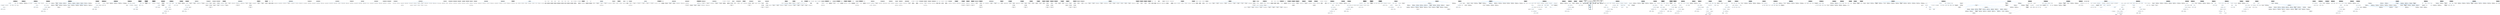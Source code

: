 digraph root {
	graph [bgcolor=transparent];
	node [fontname=Helvetica,
		fontsize=10,
		height=0.2,
		label="\N",
		shape=box,
		width=0.4
	];
	edge [fontname=Helvetica,
		fontsize=10,
		labelfontname=Helvetica,
		labelfontsize=10
	];
	subgraph "bgeigiezen_firmware/handlers/api_connector.cpp" {
		graph [bgcolor=transparent];
		node [URL="",
			color="",
			fillcolor="",
			fontcolor="",
			fontname=Helvetica,
			fontsize=10,
			height=0.2,
			id="",
			label="\N",
			shape=box,
			style="",
			tooltip="",
			width=0.4
		];
		edge [color="",
			fontname=Helvetica,
			fontsize=10,
			id="",
			labelfontname=Helvetica,
			labelfontsize=10,
			style="",
			tooltip=""
		];
		Node1	[color=gray40,
			fillcolor=grey60,
			fontcolor=black,
			id=Node000001,
			label="bgeigiezen_firmware\l/handlers/api_connector.cpp",
			style=filled,
			tooltip=" "];
		Node2	[URL="$api__connector_8h.html",
			color=grey40,
			fillcolor=white,
			id=Node000002,
			label="api_connector.h",
			style=filled,
			tooltip=" "];
		Node1 -> Node2	[color=steelblue1,
			id=edge17_Node000001_Node000002,
			style=solid,
			tooltip=" "];
		Node11	[URL="$debugger_8h.html",
			color=grey40,
			fillcolor=white,
			id=Node000011,
			label="debugger.h",
			style=filled,
			tooltip=" "];
		Node1 -> Node11	[color=steelblue1,
			id=edge29_Node000001_Node000011,
			style=solid,
			tooltip=" "];
		Node13	[URL="$identifiers_8h.html",
			color=grey40,
			fillcolor=white,
			id=Node000013,
			label="identifiers.h",
			style=filled,
			tooltip=" "];
		Node1 -> Node13	[color=steelblue1,
			id=edge32_Node000001_Node000013,
			style=solid,
			tooltip=" "];
		Node3	[color=grey60,
			fillcolor="#E0E0E0",
			id=Node000003,
			label="WiFi.h",
			style=filled,
			tooltip=" "];
		Node2 -> Node3	[color=steelblue1,
			id=edge18_Node000002_Node000003,
			style=solid,
			tooltip=" "];
		Node4	[color=grey60,
			fillcolor="#E0E0E0",
			id=Node000004,
			label="HTTPClient.h",
			style=filled,
			tooltip=" "];
		Node2 -> Node4	[color=steelblue1,
			id=edge19_Node000002_Node000004,
			style=solid,
			tooltip=" "];
		Node5	[color=grey60,
			fillcolor="#E0E0E0",
			id=Node000005,
			label="Handler.hpp",
			style=filled,
			tooltip=" "];
		Node2 -> Node5	[color=steelblue1,
			id=edge20_Node000002_Node000005,
			style=solid,
			tooltip=" "];
		Node6	[URL="$local__storage_8h.html",
			color=grey40,
			fillcolor=white,
			id=Node000006,
			label="local_storage.h",
			style=filled,
			tooltip=" "];
		Node2 -> Node6	[color=steelblue1,
			id=edge21_Node000002_Node000006,
			style=solid,
			tooltip=" "];
		Node8	[URL="$user__config_8h.html",
			color=grey40,
			fillcolor=white,
			id=Node000008,
			label="user_config.h",
			style=filled,
			tooltip=" "];
		Node2 -> Node8	[color=steelblue1,
			id=edge24_Node000002_Node000008,
			style=solid,
			tooltip=" "];
		Node9	[URL="$wifi__connection_8h.html",
			color=grey40,
			fillcolor=white,
			id=Node000009,
			label="utils/wifi_connection.h",
			style=filled,
			tooltip=" "];
		Node2 -> Node9	[color=steelblue1,
			id=edge25_Node000002_Node000009,
			style=solid,
			tooltip=" "];
		Node10	[URL="$log__aggregator_8h.html",
			color=grey40,
			fillcolor=white,
			id=Node000010,
			label="workers/log_aggregator.h",
			style=filled,
			tooltip=" "];
		Node2 -> Node10	[color=steelblue1,
			id=edge26_Node000002_Node000010,
			style=solid,
			tooltip=" "];
		Node6 -> Node5	[color=steelblue1,
			id=edge23_Node000006_Node000005,
			style=solid,
			tooltip=" "];
		Node7	[color=grey60,
			fillcolor="#E0E0E0",
			id=Node000007,
			label="Preferences.h",
			style=filled,
			tooltip=" "];
		Node6 -> Node7	[color=steelblue1,
			id=edge22_Node000006_Node000007,
			style=solid,
			tooltip=" "];
		Node10 -> Node5	[color=steelblue1,
			id=edge28_Node000010_Node000005,
			style=solid,
			tooltip=" "];
		Node10 -> Node6	[color=steelblue1,
			id=edge27_Node000010_Node000006,
			style=solid,
			tooltip=" "];
		Node11 -> Node8	[color=steelblue1,
			id=edge31_Node000011_Node000008,
			style=solid,
			tooltip=" "];
		Node12	[color=grey60,
			fillcolor="#E0E0E0",
			id=Node000012,
			label="Arduino.h",
			style=filled,
			tooltip=" "];
		Node11 -> Node12	[color=steelblue1,
			id=edge30_Node000011_Node000012,
			style=solid,
			tooltip=" "];
	}
	subgraph "bgeigiezen_firmware/handlers/api_connector.h" {
		graph [bgcolor=transparent];
		node [URL="",
			color="",
			fillcolor="",
			fontcolor="",
			fontname=Helvetica,
			fontsize=10,
			height=0.2,
			id="",
			label="\N",
			shape=box,
			style="",
			tooltip="",
			width=0.4
		];
		edge [color="",
			dir="",
			fontname=Helvetica,
			fontsize=10,
			id="",
			labelfontname=Helvetica,
			labelfontsize=10,
			style="",
			tooltip=""
		];
		Node1_gv1	[color=gray40,
			fillcolor=grey60,
			fontcolor=black,
			id=Node000001,
			label="bgeigiezen_firmware\l/handlers/api_connector.h",
			style=filled,
			tooltip=" "];
		Node2_gv1	[URL="$api__connector_8cpp.html",
			color=grey40,
			fillcolor=white,
			id=Node000002,
			label="bgeigiezen_firmware\l/handlers/api_connector.cpp",
			style=filled,
			tooltip=" "];
		Node1_gv1 -> Node2_gv1	[color=steelblue1,
			dir=back,
			id=edge3_Node000001_Node000002,
			style=solid,
			tooltip=" "];
		Node3_gv1	[URL="$local__storage_8cpp.html",
			color=grey40,
			fillcolor=white,
			id=Node000003,
			label="bgeigiezen_firmware\l/handlers/local_storage.cpp",
			style=filled,
			tooltip=" "];
		Node1_gv1 -> Node3_gv1	[color=steelblue1,
			dir=back,
			id=edge4_Node000001_Node000003,
			style=solid,
			tooltip=" "];
	}
	subgraph "bgeigiezen_firmware/handlers/api_connector.h_gv1" {
		graph [bgcolor=transparent];
		node [URL="",
			color="",
			fillcolor="",
			fontcolor="",
			fontname=Helvetica,
			fontsize=10,
			height=0.2,
			id="",
			label="\N",
			shape=box,
			style="",
			tooltip="",
			width=0.4
		];
		edge [color="",
			fontname=Helvetica,
			fontsize=10,
			id="",
			labelfontname=Helvetica,
			labelfontsize=10,
			style="",
			tooltip=""
		];
		Node1_gv2	[color=gray40,
			fillcolor=grey60,
			fontcolor=black,
			id=Node000001,
			label="bgeigiezen_firmware\l/handlers/api_connector.h",
			style=filled,
			tooltip=" "];
		Node2_gv2	[color=grey60,
			fillcolor="#E0E0E0",
			id=Node000002,
			label="WiFi.h",
			style=filled,
			tooltip=" "];
		Node1_gv2 -> Node2_gv2	[color=steelblue1,
			id=edge12_Node000001_Node000002,
			style=solid,
			tooltip=" "];
		Node3_gv2	[color=grey60,
			fillcolor="#E0E0E0",
			id=Node000003,
			label="HTTPClient.h",
			style=filled,
			tooltip=" "];
		Node1_gv2 -> Node3_gv2	[color=steelblue1,
			id=edge13_Node000001_Node000003,
			style=solid,
			tooltip=" "];
		Node4_gv1	[color=grey60,
			fillcolor="#E0E0E0",
			id=Node000004,
			label="Handler.hpp",
			style=filled,
			tooltip=" "];
		Node1_gv2 -> Node4_gv1	[color=steelblue1,
			id=edge14_Node000001_Node000004,
			style=solid,
			tooltip=" "];
		Node5_gv1	[URL="$local__storage_8h.html",
			color=grey40,
			fillcolor=white,
			id=Node000005,
			label="local_storage.h",
			style=filled,
			tooltip=" "];
		Node1_gv2 -> Node5_gv1	[color=steelblue1,
			id=edge15_Node000001_Node000005,
			style=solid,
			tooltip=" "];
		Node7_gv1	[URL="$user__config_8h.html",
			color=grey40,
			fillcolor=white,
			id=Node000007,
			label="user_config.h",
			style=filled,
			tooltip=" "];
		Node1_gv2 -> Node7_gv1	[color=steelblue1,
			id=edge18_Node000001_Node000007,
			style=solid,
			tooltip=" "];
		Node8_gv1	[URL="$wifi__connection_8h.html",
			color=grey40,
			fillcolor=white,
			id=Node000008,
			label="utils/wifi_connection.h",
			style=filled,
			tooltip=" "];
		Node1_gv2 -> Node8_gv1	[color=steelblue1,
			id=edge19_Node000001_Node000008,
			style=solid,
			tooltip=" "];
		Node9_gv1	[URL="$log__aggregator_8h.html",
			color=grey40,
			fillcolor=white,
			id=Node000009,
			label="workers/log_aggregator.h",
			style=filled,
			tooltip=" "];
		Node1_gv2 -> Node9_gv1	[color=steelblue1,
			id=edge20_Node000001_Node000009,
			style=solid,
			tooltip=" "];
		Node5_gv1 -> Node4_gv1	[color=steelblue1,
			id=edge17_Node000005_Node000004,
			style=solid,
			tooltip=" "];
		Node6_gv1	[color=grey60,
			fillcolor="#E0E0E0",
			id=Node000006,
			label="Preferences.h",
			style=filled,
			tooltip=" "];
		Node5_gv1 -> Node6_gv1	[color=steelblue1,
			id=edge16_Node000005_Node000006,
			style=solid,
			tooltip=" "];
		Node9_gv1 -> Node4_gv1	[color=steelblue1,
			id=edge22_Node000009_Node000004,
			style=solid,
			tooltip=" "];
		Node9_gv1 -> Node5_gv1	[color=steelblue1,
			id=edge21_Node000009_Node000005,
			style=solid,
			tooltip=" "];
	}
	subgraph "bgeigiezen_firmware/screens/base_screen.cpp" {
		graph [bgcolor=transparent];
		node [URL="",
			color="",
			fillcolor="",
			fontcolor="",
			fontname=Helvetica,
			fontsize=10,
			height=0.2,
			id="",
			label="\N",
			shape=box,
			style="",
			tooltip="",
			width=0.4
		];
		edge [color="",
			fontname=Helvetica,
			fontsize=10,
			id="",
			labelfontname=Helvetica,
			labelfontsize=10,
			style="",
			tooltip=""
		];
		Node1_gv3	[color=gray40,
			fillcolor=grey60,
			fontcolor=black,
			id=Node000001,
			label="bgeigiezen_firmware\l/screens/base_screen.cpp",
			style=filled,
			tooltip=" "];
		Node2_gv3	[URL="$base__screen_8h.html",
			color=grey40,
			fillcolor=white,
			id=Node000002,
			label="base_screen.h",
			style=filled,
			tooltip=" "];
		Node1_gv3 -> Node2_gv3	[color=steelblue1,
			id=edge13_Node000001_Node000002,
			style=solid,
			tooltip=" "];
		Node11_gv1	[URL="$user__config_8h.html",
			color=grey40,
			fillcolor=white,
			id=Node000011,
			label="user_config.h",
			style=filled,
			tooltip=" "];
		Node1_gv3 -> Node11_gv1	[color=steelblue1,
			id=edge24_Node000001_Node000011,
			style=solid,
			tooltip=" "];
		Node3_gv3	[URL="$controller_8h.html",
			color=grey40,
			fillcolor=white,
			id=Node000003,
			label="controller.h",
			style=filled,
			tooltip=" "];
		Node2_gv3 -> Node3_gv3	[color=steelblue1,
			id=edge14_Node000002_Node000003,
			style=solid,
			tooltip=" "];
		Node10_gv1	[color=grey60,
			fillcolor="#E0E0E0",
			id=Node000010,
			label="Supervisor.hpp",
			style=filled,
			tooltip=" "];
		Node2_gv3 -> Node10_gv1	[color=steelblue1,
			id=edge23_Node000002_Node000010,
			style=solid,
			tooltip=" "];
		Node4_gv2	[URL="$local__storage_8h.html",
			color=grey40,
			fillcolor=white,
			id=Node000004,
			label="handlers/local_storage.h",
			style=filled,
			tooltip=" "];
		Node3_gv3 -> Node4_gv2	[color=steelblue1,
			id=edge15_Node000003_Node000004,
			style=solid,
			tooltip=" "];
		Node6_gv2	[color=grey60,
			fillcolor="#E0E0E0",
			id=Node000006,
			label="Handler.hpp",
			style=filled,
			tooltip=" "];
		Node3_gv3 -> Node6_gv2	[color=steelblue1,
			id=edge22_Node000003_Node000006,
			style=solid,
			tooltip=" "];
		Node7_gv2	[URL="$sd__wrapper_8h.html",
			color=grey40,
			fillcolor=white,
			id=Node000007,
			label="utils/sd_wrapper.h",
			style=filled,
			tooltip=" "];
		Node3_gv3 -> Node7_gv2	[color=steelblue1,
			id=edge18_Node000003_Node000007,
			style=solid,
			tooltip=" "];
		Node9_gv2	[color=grey60,
			fillcolor="#E0E0E0",
			id=Node000009,
			label="Aggregator.hpp",
			style=filled,
			tooltip=" "];
		Node3_gv3 -> Node9_gv2	[color=steelblue1,
			id=edge21_Node000003_Node000009,
			style=solid,
			tooltip=" "];
		Node5_gv2	[color=grey60,
			fillcolor="#E0E0E0",
			id=Node000005,
			label="Preferences.h",
			style=filled,
			tooltip=" "];
		Node4_gv2 -> Node5_gv2	[color=steelblue1,
			id=edge16_Node000004_Node000005,
			style=solid,
			tooltip=" "];
		Node4_gv2 -> Node6_gv2	[color=steelblue1,
			id=edge17_Node000004_Node000006,
			style=solid,
			tooltip=" "];
		Node7_gv2 -> Node4_gv2	[color=steelblue1,
			id=edge20_Node000007_Node000004,
			style=solid,
			tooltip=" "];
		Node8_gv2	[color=grey60,
			fillcolor="#E0E0E0",
			id=Node000008,
			label="SD.h",
			style=filled,
			tooltip=" "];
		Node7_gv2 -> Node8_gv2	[color=steelblue1,
			id=edge19_Node000007_Node000008,
			style=solid,
			tooltip=" "];
	}
	subgraph "bgeigiezen_firmware/screens/base_screen.h" {
		graph [bgcolor=transparent];
		node [URL="",
			color="",
			fillcolor="",
			fontcolor="",
			fontname=Helvetica,
			fontsize=10,
			height=0.2,
			id="",
			label="\N",
			shape=box,
			style="",
			tooltip="",
			width=0.4
		];
		edge [color="",
			dir="",
			fontname=Helvetica,
			fontsize=10,
			id="",
			labelfontname=Helvetica,
			labelfontsize=10,
			style="",
			tooltip=""
		];
		Node1_gv4	[color=gray40,
			fillcolor=grey60,
			fontcolor=black,
			id=Node000001,
			label="bgeigiezen_firmware\l/screens/base_screen.h",
			style=filled,
			tooltip=" "];
		Node2_gv4	[URL="$gfx__screen_8h.html",
			color=grey40,
			fillcolor=white,
			id=Node000002,
			label="bgeigiezen_firmware\l/gfx_screen.h",
			style=filled,
			tooltip=" "];
		Node1_gv4 -> Node2_gv4	[color=steelblue1,
			dir=back,
			id=edge40_Node000001_Node000002,
			style=solid,
			tooltip=" "];
		Node5_gv3	[URL="$base__screen_8cpp.html",
			color=grey40,
			fillcolor=white,
			id=Node000005,
			label="bgeigiezen_firmware\l/screens/base_screen.cpp",
			style=filled,
			tooltip=" "];
		Node1_gv4 -> Node5_gv3	[color=steelblue1,
			dir=back,
			id=edge43_Node000001_Node000005,
			style=solid,
			tooltip=" "];
		Node6_gv3	[URL="$boot__screen_8h.html",
			color=grey40,
			fillcolor=white,
			id=Node000006,
			label="bgeigiezen_firmware\l/screens/boot_screen.h",
			style=filled,
			tooltip=" "];
		Node1_gv4 -> Node6_gv3	[color=steelblue1,
			dir=back,
			id=edge44_Node000001_Node000006,
			style=solid,
			tooltip=" "];
		Node8_gv3	[URL="$config__mode_8h.html",
			color=grey40,
			fillcolor=white,
			id=Node000008,
			label="bgeigiezen_firmware\l/screens/config_mode.h",
			style=filled,
			tooltip=" "];
		Node1_gv4 -> Node8_gv3	[color=steelblue1,
			dir=back,
			id=edge47_Node000001_Node000008,
			style=solid,
			tooltip=" "];
		Node11_gv2	[URL="$debug__mode_8h.html",
			color=grey40,
			fillcolor=white,
			id=Node000011,
			label="bgeigiezen_firmware\l/screens/debug_mode.h",
			style=filled,
			tooltip=" "];
		Node1_gv4 -> Node11_gv2	[color=steelblue1,
			dir=back,
			id=edge50_Node000001_Node000011,
			style=solid,
			tooltip=" "];
		Node13_gv1	[URL="$drive__mode_8h.html",
			color=grey40,
			fillcolor=white,
			id=Node000013,
			label="bgeigiezen_firmware\l/screens/drive_mode.h",
			style=filled,
			tooltip=" "];
		Node1_gv4 -> Node13_gv1	[color=steelblue1,
			dir=back,
			id=edge53_Node000001_Node000013,
			style=solid,
			tooltip=" "];
		Node17	[URL="$first__time__startup_8h.html",
			color=grey40,
			fillcolor=white,
			id=Node000017,
			label="bgeigiezen_firmware\l/screens/first_time\l_startup.h",
			style=filled,
			tooltip=" "];
		Node1_gv4 -> Node17	[color=steelblue1,
			dir=back,
			id=edge59_Node000001_Node000017,
			style=solid,
			tooltip=" "];
		Node18	[URL="$fixed__mode_8h.html",
			color=grey40,
			fillcolor=white,
			id=Node000018,
			label="bgeigiezen_firmware\l/screens/fixed_mode.h",
			style=filled,
			tooltip=" "];
		Node1_gv4 -> Node18	[color=steelblue1,
			dir=back,
			id=edge61_Node000001_Node000018,
			style=solid,
			tooltip=" "];
		Node20	[URL="$menu__window_8h.html",
			color=grey40,
			fillcolor=white,
			id=Node000020,
			label="bgeigiezen_firmware\l/screens/menu_window.h",
			style=filled,
			tooltip=" "];
		Node1_gv4 -> Node20	[color=steelblue1,
			dir=back,
			id=edge64_Node000001_Node000020,
			style=solid,
			tooltip=" "];
		Node22	[URL="$sd__message_8h.html",
			color=grey40,
			fillcolor=white,
			id=Node000022,
			label="bgeigiezen_firmware\l/screens/sd_message.h",
			style=filled,
			tooltip=" "];
		Node1_gv4 -> Node22	[color=steelblue1,
			dir=back,
			id=edge73_Node000001_Node000022,
			style=solid,
			tooltip=" "];
		Node23	[URL="$survey__mode_8h.html",
			color=grey40,
			fillcolor=white,
			id=Node000023,
			label="bgeigiezen_firmware\l/screens/survey_mode.h",
			style=filled,
			tooltip=" "];
		Node1_gv4 -> Node23	[color=steelblue1,
			dir=back,
			id=edge76_Node000001_Node000023,
			style=solid,
			tooltip=" "];
		Node3_gv4	[URL="$gfx__screen_8cpp.html",
			color=grey40,
			fillcolor=white,
			id=Node000003,
			label="bgeigiezen_firmware\l/gfx_screen.cpp",
			style=filled,
			tooltip=" "];
		Node2_gv4 -> Node3_gv4	[color=steelblue1,
			dir=back,
			id=edge41_Node000002_Node000003,
			style=solid,
			tooltip=" "];
		Node4_gv3	[URL="$main_8cpp.html",
			color=grey40,
			fillcolor=white,
			id=Node000004,
			label="bgeigiezen_firmware\l/main.cpp",
			style=filled,
			tooltip=" "];
		Node2_gv4 -> Node4_gv3	[color=steelblue1,
			dir=back,
			id=edge42_Node000002_Node000004,
			style=solid,
			tooltip=" "];
		Node6_gv3 -> Node3_gv4	[color=steelblue1,
			dir=back,
			id=edge45_Node000006_Node000003,
			style=solid,
			tooltip=" "];
		Node7_gv3	[URL="$boot__screen_8cpp.html",
			color=grey40,
			fillcolor=white,
			id=Node000007,
			label="bgeigiezen_firmware\l/screens/boot_screen.cpp",
			style=filled,
			tooltip=" "];
		Node6_gv3 -> Node7_gv3	[color=steelblue1,
			dir=back,
			id=edge46_Node000006_Node000007,
			style=solid,
			tooltip=" "];
		Node9_gv3	[URL="$config__mode_8cpp.html",
			color=grey40,
			fillcolor=white,
			id=Node000009,
			label="bgeigiezen_firmware\l/screens/config_mode.cpp",
			style=filled,
			tooltip=" "];
		Node8_gv3 -> Node9_gv3	[color=steelblue1,
			dir=back,
			id=edge48_Node000008_Node000009,
			style=solid,
			tooltip=" "];
		Node10_gv2	[URL="$menu__window_8cpp.html",
			color=grey40,
			fillcolor=white,
			id=Node000010,
			label="bgeigiezen_firmware\l/screens/menu_window.cpp",
			style=filled,
			tooltip=" "];
		Node8_gv3 -> Node10_gv2	[color=steelblue1,
			dir=back,
			id=edge49_Node000008_Node000010,
			style=solid,
			tooltip=" "];
		Node11_gv2 -> Node10_gv2	[color=steelblue1,
			dir=back,
			id=edge52_Node000011_Node000010,
			style=solid,
			tooltip=" "];
		Node12_gv1	[URL="$debug__mode_8cpp.html",
			color=grey40,
			fillcolor=white,
			id=Node000012,
			label="bgeigiezen_firmware\l/screens/debug_mode.cpp",
			style=filled,
			tooltip=" "];
		Node11_gv2 -> Node12_gv1	[color=steelblue1,
			dir=back,
			id=edge51_Node000011_Node000012,
			style=solid,
			tooltip=" "];
		Node13_gv1 -> Node7_gv3	[color=steelblue1,
			dir=back,
			id=edge54_Node000013_Node000007,
			style=solid,
			tooltip=" "];
		Node13_gv1 -> Node10_gv2	[color=steelblue1,
			dir=back,
			id=edge57_Node000013_Node000010,
			style=solid,
			tooltip=" "];
		Node14	[URL="$drive__mode_8cpp.html",
			color=grey40,
			fillcolor=white,
			id=Node000014,
			label="bgeigiezen_firmware\l/screens/drive_mode.cpp",
			style=filled,
			tooltip=" "];
		Node13_gv1 -> Node14	[color=steelblue1,
			dir=back,
			id=edge55_Node000013_Node000014,
			style=solid,
			tooltip=" "];
		Node15	[URL="$first__time__startup_8cpp.html",
			color=grey40,
			fillcolor=white,
			id=Node000015,
			label="bgeigiezen_firmware\l/screens/first_time\l_startup.cpp",
			style=filled,
			tooltip=" "];
		Node13_gv1 -> Node15	[color=steelblue1,
			dir=back,
			id=edge56_Node000013_Node000015,
			style=solid,
			tooltip=" "];
		Node16	[URL="$sd__message_8cpp.html",
			color=grey40,
			fillcolor=white,
			id=Node000016,
			label="bgeigiezen_firmware\l/screens/sd_message.cpp",
			style=filled,
			tooltip=" "];
		Node13_gv1 -> Node16	[color=steelblue1,
			dir=back,
			id=edge58_Node000013_Node000016,
			style=solid,
			tooltip=" "];
		Node17 -> Node15	[color=steelblue1,
			dir=back,
			id=edge60_Node000017_Node000015,
			style=solid,
			tooltip=" "];
		Node18 -> Node10_gv2	[color=steelblue1,
			dir=back,
			id=edge63_Node000018_Node000010,
			style=solid,
			tooltip=" "];
		Node19	[URL="$fixed__mode_8cpp.html",
			color=grey40,
			fillcolor=white,
			id=Node000019,
			label="bgeigiezen_firmware\l/screens/fixed_mode.cpp",
			style=filled,
			tooltip=" "];
		Node18 -> Node19	[color=steelblue1,
			dir=back,
			id=edge62_Node000018_Node000019,
			style=solid,
			tooltip=" "];
		Node20 -> Node2_gv4	[color=steelblue1,
			dir=back,
			id=edge65_Node000020_Node000002,
			style=solid,
			tooltip=" "];
		Node20 -> Node9_gv3	[color=steelblue1,
			dir=back,
			id=edge66_Node000020_Node000009,
			style=solid,
			tooltip=" "];
		Node20 -> Node10_gv2	[color=steelblue1,
			dir=back,
			id=edge70_Node000020_Node000010,
			style=solid,
			tooltip=" "];
		Node20 -> Node12_gv1	[color=steelblue1,
			dir=back,
			id=edge67_Node000020_Node000012,
			style=solid,
			tooltip=" "];
		Node20 -> Node14	[color=steelblue1,
			dir=back,
			id=edge68_Node000020_Node000014,
			style=solid,
			tooltip=" "];
		Node20 -> Node16	[color=steelblue1,
			dir=back,
			id=edge71_Node000020_Node000016,
			style=solid,
			tooltip=" "];
		Node20 -> Node19	[color=steelblue1,
			dir=back,
			id=edge69_Node000020_Node000019,
			style=solid,
			tooltip=" "];
		Node21	[URL="$survery__mode_8cpp.html",
			color=grey40,
			fillcolor=white,
			id=Node000021,
			label="bgeigiezen_firmware\l/screens/survery_mode.cpp",
			style=filled,
			tooltip=" "];
		Node20 -> Node21	[color=steelblue1,
			dir=back,
			id=edge72_Node000020_Node000021,
			style=solid,
			tooltip=" "];
		Node22 -> Node7_gv3	[color=steelblue1,
			dir=back,
			id=edge74_Node000022_Node000007,
			style=solid,
			tooltip=" "];
		Node22 -> Node16	[color=steelblue1,
			dir=back,
			id=edge75_Node000022_Node000016,
			style=solid,
			tooltip=" "];
		Node23 -> Node10_gv2	[color=steelblue1,
			dir=back,
			id=edge77_Node000023_Node000010,
			style=solid,
			tooltip=" "];
		Node23 -> Node21	[color=steelblue1,
			dir=back,
			id=edge78_Node000023_Node000021,
			style=solid,
			tooltip=" "];
	}
	subgraph "bgeigiezen_firmware/screens/base_screen.h_gv1" {
		graph [bgcolor=transparent];
		node [URL="",
			color="",
			fillcolor="",
			fontcolor="",
			fontname=Helvetica,
			fontsize=10,
			height=0.2,
			id="",
			label="\N",
			shape=box,
			style="",
			tooltip="",
			width=0.4
		];
		edge [color="",
			fontname=Helvetica,
			fontsize=10,
			id="",
			labelfontname=Helvetica,
			labelfontsize=10,
			style="",
			tooltip=""
		];
		Node1_gv5	[color=gray40,
			fillcolor=grey60,
			fontcolor=black,
			id=Node000001,
			label="bgeigiezen_firmware\l/screens/base_screen.h",
			style=filled,
			tooltip=" "];
		Node2_gv5	[URL="$controller_8h.html",
			color=grey40,
			fillcolor=white,
			id=Node000002,
			label="controller.h",
			style=filled,
			tooltip=" "];
		Node1_gv5 -> Node2_gv5	[color=steelblue1,
			id=edge11_Node000001_Node000002,
			style=solid,
			tooltip=" "];
		Node9_gv4	[color=grey60,
			fillcolor="#E0E0E0",
			id=Node000009,
			label="Supervisor.hpp",
			style=filled,
			tooltip=" "];
		Node1_gv5 -> Node9_gv4	[color=steelblue1,
			id=edge20_Node000001_Node000009,
			style=solid,
			tooltip=" "];
		Node3_gv5	[URL="$local__storage_8h.html",
			color=grey40,
			fillcolor=white,
			id=Node000003,
			label="handlers/local_storage.h",
			style=filled,
			tooltip=" "];
		Node2_gv5 -> Node3_gv5	[color=steelblue1,
			id=edge12_Node000002_Node000003,
			style=solid,
			tooltip=" "];
		Node5_gv4	[color=grey60,
			fillcolor="#E0E0E0",
			id=Node000005,
			label="Handler.hpp",
			style=filled,
			tooltip=" "];
		Node2_gv5 -> Node5_gv4	[color=steelblue1,
			id=edge19_Node000002_Node000005,
			style=solid,
			tooltip=" "];
		Node6_gv4	[URL="$sd__wrapper_8h.html",
			color=grey40,
			fillcolor=white,
			id=Node000006,
			label="utils/sd_wrapper.h",
			style=filled,
			tooltip=" "];
		Node2_gv5 -> Node6_gv4	[color=steelblue1,
			id=edge15_Node000002_Node000006,
			style=solid,
			tooltip=" "];
		Node8_gv4	[color=grey60,
			fillcolor="#E0E0E0",
			id=Node000008,
			label="Aggregator.hpp",
			style=filled,
			tooltip=" "];
		Node2_gv5 -> Node8_gv4	[color=steelblue1,
			id=edge18_Node000002_Node000008,
			style=solid,
			tooltip=" "];
		Node4_gv4	[color=grey60,
			fillcolor="#E0E0E0",
			id=Node000004,
			label="Preferences.h",
			style=filled,
			tooltip=" "];
		Node3_gv5 -> Node4_gv4	[color=steelblue1,
			id=edge13_Node000003_Node000004,
			style=solid,
			tooltip=" "];
		Node3_gv5 -> Node5_gv4	[color=steelblue1,
			id=edge14_Node000003_Node000005,
			style=solid,
			tooltip=" "];
		Node6_gv4 -> Node3_gv5	[color=steelblue1,
			id=edge17_Node000006_Node000003,
			style=solid,
			tooltip=" "];
		Node7_gv4	[color=grey60,
			fillcolor="#E0E0E0",
			id=Node000007,
			label="SD.h",
			style=filled,
			tooltip=" "];
		Node6_gv4 -> Node7_gv4	[color=steelblue1,
			id=edge16_Node000006_Node000007,
			style=solid,
			tooltip=" "];
	}
	subgraph "bgeigiezen_firmware/workers/battery_indicator.cpp" {
		graph [bgcolor=transparent];
		node [URL="",
			color="",
			fillcolor="",
			fontcolor="",
			fontname=Helvetica,
			fontsize=10,
			height=0.2,
			id="",
			label="\N",
			shape=box,
			style="",
			tooltip="",
			width=0.4
		];
		edge [color="",
			fontname=Helvetica,
			fontsize=10,
			id="",
			labelfontname=Helvetica,
			labelfontsize=10,
			style="",
			tooltip=""
		];
		Node1_gv6	[color=gray40,
			fillcolor=grey60,
			fontcolor=black,
			id=Node000001,
			label="bgeigiezen_firmware\l/workers/battery_indicator.cpp",
			style=filled,
			tooltip=" "];
		Node2_gv6	[URL="$battery__indicator_8h.html",
			color=grey40,
			fillcolor=white,
			id=Node000002,
			label="battery_indicator.h",
			style=filled,
			tooltip=" "];
		Node1_gv6 -> Node2_gv6	[color=steelblue1,
			id=edge4_Node000001_Node000002,
			style=solid,
			tooltip=" "];
		Node3_gv6	[color=grey60,
			fillcolor="#E0E0E0",
			id=Node000003,
			label="Worker.hpp",
			style=filled,
			tooltip=" "];
		Node2_gv6 -> Node3_gv6	[color=steelblue1,
			id=edge5_Node000002_Node000003,
			style=solid,
			tooltip=" "];
		Node4_gv5	[color=grey60,
			fillcolor="#E0E0E0",
			id=Node000004,
			label="stdint.h",
			style=filled,
			tooltip=" "];
		Node2_gv6 -> Node4_gv5	[color=steelblue1,
			id=edge6_Node000002_Node000004,
			style=solid,
			tooltip=" "];
	}
	subgraph "bgeigiezen_firmware/workers/battery_indicator.h" {
		graph [bgcolor=transparent];
		node [URL="",
			color="",
			fillcolor="",
			fontcolor="",
			fontname=Helvetica,
			fontsize=10,
			height=0.2,
			id="",
			label="\N",
			shape=box,
			style="",
			tooltip="",
			width=0.4
		];
		edge [color="",
			dir="",
			fontname=Helvetica,
			fontsize=10,
			id="",
			labelfontname=Helvetica,
			labelfontsize=10,
			style="",
			tooltip=""
		];
		Node1_gv7	[color=gray40,
			fillcolor=grey60,
			fontcolor=black,
			id=Node000001,
			label="bgeigiezen_firmware\l/workers/battery_indicator.h",
			style=filled,
			tooltip=" "];
		Node2_gv7	[URL="$main_8cpp.html",
			color=grey40,
			fillcolor=white,
			id=Node000002,
			label="bgeigiezen_firmware\l/main.cpp",
			style=filled,
			tooltip=" "];
		Node1_gv7 -> Node2_gv7	[color=steelblue1,
			dir=back,
			id=edge6_Node000001_Node000002,
			style=solid,
			tooltip=" "];
		Node3_gv7	[URL="$debug__mode_8cpp.html",
			color=grey40,
			fillcolor=white,
			id=Node000003,
			label="bgeigiezen_firmware\l/screens/debug_mode.cpp",
			style=filled,
			tooltip=" "];
		Node1_gv7 -> Node3_gv7	[color=steelblue1,
			dir=back,
			id=edge7_Node000001_Node000003,
			style=solid,
			tooltip=" "];
		Node4_gv6	[URL="$drive__mode_8cpp.html",
			color=grey40,
			fillcolor=white,
			id=Node000004,
			label="bgeigiezen_firmware\l/screens/drive_mode.cpp",
			style=filled,
			tooltip=" "];
		Node1_gv7 -> Node4_gv6	[color=steelblue1,
			dir=back,
			id=edge8_Node000001_Node000004,
			style=solid,
			tooltip=" "];
		Node5_gv5	[URL="$battery__indicator_8cpp.html",
			color=grey40,
			fillcolor=white,
			id=Node000005,
			label="bgeigiezen_firmware\l/workers/battery_indicator.cpp",
			style=filled,
			tooltip=" "];
		Node1_gv7 -> Node5_gv5	[color=steelblue1,
			dir=back,
			id=edge9_Node000001_Node000005,
			style=solid,
			tooltip=" "];
		Node6_gv5	[URL="$log__aggregator_8cpp.html",
			color=grey40,
			fillcolor=white,
			id=Node000006,
			label="bgeigiezen_firmware\l/workers/log_aggregator.cpp",
			style=filled,
			tooltip=" "];
		Node1_gv7 -> Node6_gv5	[color=steelblue1,
			dir=back,
			id=edge10_Node000001_Node000006,
			style=solid,
			tooltip=" "];
	}
	subgraph "bgeigiezen_firmware/workers/battery_indicator.h_gv1" {
		graph [bgcolor=transparent];
		node [color="",
			fillcolor="",
			fontcolor="",
			fontname=Helvetica,
			fontsize=10,
			height=0.2,
			id="",
			label="\N",
			shape=box,
			style="",
			tooltip="",
			width=0.4
		];
		edge [color="",
			fontname=Helvetica,
			fontsize=10,
			id="",
			labelfontname=Helvetica,
			labelfontsize=10,
			style="",
			tooltip=""
		];
		Node1_gv8	[color=gray40,
			fillcolor=grey60,
			fontcolor=black,
			id=Node000001,
			label="bgeigiezen_firmware\l/workers/battery_indicator.h",
			style=filled,
			tooltip=" "];
		Node2_gv8	[color=grey60,
			fillcolor="#E0E0E0",
			id=Node000002,
			label="Worker.hpp",
			style=filled,
			tooltip=" "];
		Node1_gv8 -> Node2_gv8	[color=steelblue1,
			id=edge3_Node000001_Node000002,
			style=solid,
			tooltip=" "];
		Node3_gv8	[color=grey60,
			fillcolor="#E0E0E0",
			id=Node000003,
			label="stdint.h",
			style=filled,
			tooltip=" "];
		Node1_gv8 -> Node3_gv8	[color=steelblue1,
			id=edge4_Node000001_Node000003,
			style=solid,
			tooltip=" "];
	}
	subgraph "bgeigiezen_firmware/handlers/bluetooth_reporter.cpp" {
		graph [bgcolor=transparent];
		node [URL="",
			color="",
			fillcolor="",
			fontcolor="",
			fontname=Helvetica,
			fontsize=10,
			height=0.2,
			id="",
			label="\N",
			shape=box,
			style="",
			tooltip="",
			width=0.4
		];
		edge [color="",
			fontname=Helvetica,
			fontsize=10,
			id="",
			labelfontname=Helvetica,
			labelfontsize=10,
			style="",
			tooltip=""
		];
		Node1_gv9	[color=gray40,
			fillcolor=grey60,
			fontcolor=black,
			id=Node000001,
			label="bgeigiezen_firmware\l/handlers/bluetooth\l_reporter.cpp",
			style=filled,
			tooltip=" "];
		Node2_gv9	[color=grey60,
			fillcolor="#E0E0E0",
			id=Node000002,
			label="Arduino.h",
			style=filled,
			tooltip=" "];
		Node1_gv9 -> Node2_gv9	[color=steelblue1,
			id=edge16_Node000001_Node000002,
			style=solid,
			tooltip=" "];
		Node3_gv9	[URL="$bluetooth__reporter_8h.html",
			color=grey40,
			fillcolor=white,
			id=Node000003,
			label="bluetooth_reporter.h",
			style=filled,
			tooltip=" "];
		Node1_gv9 -> Node3_gv9	[color=steelblue1,
			id=edge17_Node000001_Node000003,
			style=solid,
			tooltip=" "];
		Node10_gv3	[URL="$debugger_8h.html",
			color=grey40,
			fillcolor=white,
			id=Node000010,
			label="debugger.h",
			style=filled,
			tooltip=" "];
		Node1_gv9 -> Node10_gv3	[color=steelblue1,
			id=edge27_Node000001_Node000010,
			style=solid,
			tooltip=" "];
		Node12_gv2	[URL="$identifiers_8h.html",
			color=grey40,
			fillcolor=white,
			id=Node000012,
			label="identifiers.h",
			style=filled,
			tooltip=" "];
		Node1_gv9 -> Node12_gv2	[color=steelblue1,
			id=edge30_Node000001_Node000012,
			style=solid,
			tooltip=" "];
		Node4_gv7	[color=grey60,
			fillcolor="#E0E0E0",
			id=Node000004,
			label="BLEDevice.h",
			style=filled,
			tooltip=" "];
		Node3_gv9 -> Node4_gv7	[color=steelblue1,
			id=edge18_Node000003_Node000004,
			style=solid,
			tooltip=" "];
		Node5_gv6	[color=grey60,
			fillcolor="#E0E0E0",
			id=Node000005,
			label="Handler.hpp",
			style=filled,
			tooltip=" "];
		Node3_gv9 -> Node5_gv6	[color=steelblue1,
			id=edge19_Node000003_Node000005,
			style=solid,
			tooltip=" "];
		Node6_gv6	[URL="$bluetooth__settings_8h.html",
			color=grey40,
			fillcolor=white,
			id=Node000006,
			label="utils/bluetooth_settings.h",
			style=filled,
			tooltip=" "];
		Node3_gv9 -> Node6_gv6	[color=steelblue1,
			id=edge20_Node000003_Node000006,
			style=solid,
			tooltip=" "];
		Node7_gv5	[URL="$local__storage_8h.html",
			color=grey40,
			fillcolor=white,
			id=Node000007,
			label="local_storage.h",
			style=filled,
			tooltip=" "];
		Node3_gv9 -> Node7_gv5	[color=steelblue1,
			id=edge21_Node000003_Node000007,
			style=solid,
			tooltip=" "];
		Node9_gv5	[URL="$log__aggregator_8h.html",
			color=grey40,
			fillcolor=white,
			id=Node000009,
			label="workers/log_aggregator.h",
			style=filled,
			tooltip=" "];
		Node3_gv9 -> Node9_gv5	[color=steelblue1,
			id=edge24_Node000003_Node000009,
			style=solid,
			tooltip=" "];
		Node7_gv5 -> Node5_gv6	[color=steelblue1,
			id=edge23_Node000007_Node000005,
			style=solid,
			tooltip=" "];
		Node8_gv5	[color=grey60,
			fillcolor="#E0E0E0",
			id=Node000008,
			label="Preferences.h",
			style=filled,
			tooltip=" "];
		Node7_gv5 -> Node8_gv5	[color=steelblue1,
			id=edge22_Node000007_Node000008,
			style=solid,
			tooltip=" "];
		Node9_gv5 -> Node5_gv6	[color=steelblue1,
			id=edge26_Node000009_Node000005,
			style=solid,
			tooltip=" "];
		Node9_gv5 -> Node7_gv5	[color=steelblue1,
			id=edge25_Node000009_Node000007,
			style=solid,
			tooltip=" "];
		Node10_gv3 -> Node2_gv9	[color=steelblue1,
			id=edge28_Node000010_Node000002,
			style=solid,
			tooltip=" "];
		Node11_gv3	[URL="$user__config_8h.html",
			color=grey40,
			fillcolor=white,
			id=Node000011,
			label="user_config.h",
			style=filled,
			tooltip=" "];
		Node10_gv3 -> Node11_gv3	[color=steelblue1,
			id=edge29_Node000010_Node000011,
			style=solid,
			tooltip=" "];
	}
	subgraph "bgeigiezen_firmware/handlers/bluetooth_reporter.h" {
		graph [bgcolor=transparent];
		node [URL="",
			color="",
			fillcolor="",
			fontcolor="",
			fontname=Helvetica,
			fontsize=10,
			height=0.2,
			id="",
			label="\N",
			shape=box,
			style="",
			tooltip="",
			width=0.4
		];
		edge [color="",
			dir="",
			fontname=Helvetica,
			fontsize=10,
			id="",
			labelfontname=Helvetica,
			labelfontsize=10,
			style="",
			tooltip=""
		];
		Node1_gv10	[color=gray40,
			fillcolor=grey60,
			fontcolor=black,
			id=Node000001,
			label="bgeigiezen_firmware\l/handlers/bluetooth\l_reporter.h",
			style=filled,
			tooltip=" "];
		Node2_gv10	[URL="$bluetooth__reporter_8cpp.html",
			color=grey40,
			fillcolor=white,
			id=Node000002,
			label="bgeigiezen_firmware\l/handlers/bluetooth\l_reporter.cpp",
			style=filled,
			tooltip=" "];
		Node1_gv10 -> Node2_gv10	[color=steelblue1,
			dir=back,
			id=edge2_Node000001_Node000002,
			style=solid,
			tooltip=" "];
	}
	subgraph "bgeigiezen_firmware/handlers/bluetooth_reporter.h_gv1" {
		graph [bgcolor=transparent];
		node [URL="",
			color="",
			fillcolor="",
			fontcolor="",
			fontname=Helvetica,
			fontsize=10,
			height=0.2,
			id="",
			label="\N",
			shape=box,
			style="",
			tooltip="",
			width=0.4
		];
		edge [color="",
			fontname=Helvetica,
			fontsize=10,
			id="",
			labelfontname=Helvetica,
			labelfontsize=10,
			style="",
			tooltip=""
		];
		Node1_gv11	[color=gray40,
			fillcolor=grey60,
			fontcolor=black,
			id=Node000001,
			label="bgeigiezen_firmware\l/handlers/bluetooth\l_reporter.h",
			style=filled,
			tooltip=" "];
		Node2_gv11	[color=grey60,
			fillcolor="#E0E0E0",
			id=Node000002,
			label="BLEDevice.h",
			style=filled,
			tooltip=" "];
		Node1_gv11 -> Node2_gv11	[color=steelblue1,
			id=edge10_Node000001_Node000002,
			style=solid,
			tooltip=" "];
		Node3_gv10	[color=grey60,
			fillcolor="#E0E0E0",
			id=Node000003,
			label="Handler.hpp",
			style=filled,
			tooltip=" "];
		Node1_gv11 -> Node3_gv10	[color=steelblue1,
			id=edge11_Node000001_Node000003,
			style=solid,
			tooltip=" "];
		Node4_gv8	[URL="$bluetooth__settings_8h.html",
			color=grey40,
			fillcolor=white,
			id=Node000004,
			label="utils/bluetooth_settings.h",
			style=filled,
			tooltip=" "];
		Node1_gv11 -> Node4_gv8	[color=steelblue1,
			id=edge12_Node000001_Node000004,
			style=solid,
			tooltip=" "];
		Node5_gv7	[URL="$local__storage_8h.html",
			color=grey40,
			fillcolor=white,
			id=Node000005,
			label="local_storage.h",
			style=filled,
			tooltip=" "];
		Node1_gv11 -> Node5_gv7	[color=steelblue1,
			id=edge13_Node000001_Node000005,
			style=solid,
			tooltip=" "];
		Node7_gv6	[URL="$log__aggregator_8h.html",
			color=grey40,
			fillcolor=white,
			id=Node000007,
			label="workers/log_aggregator.h",
			style=filled,
			tooltip=" "];
		Node1_gv11 -> Node7_gv6	[color=steelblue1,
			id=edge16_Node000001_Node000007,
			style=solid,
			tooltip=" "];
		Node5_gv7 -> Node3_gv10	[color=steelblue1,
			id=edge15_Node000005_Node000003,
			style=solid,
			tooltip=" "];
		Node6_gv7	[color=grey60,
			fillcolor="#E0E0E0",
			id=Node000006,
			label="Preferences.h",
			style=filled,
			tooltip=" "];
		Node5_gv7 -> Node6_gv7	[color=steelblue1,
			id=edge14_Node000005_Node000006,
			style=solid,
			tooltip=" "];
		Node7_gv6 -> Node3_gv10	[color=steelblue1,
			id=edge18_Node000007_Node000003,
			style=solid,
			tooltip=" "];
		Node7_gv6 -> Node5_gv7	[color=steelblue1,
			id=edge17_Node000007_Node000005,
			style=solid,
			tooltip=" "];
	}
	subgraph "bgeigiezen_firmware/utils/bluetooth_settings.h" {
		graph [bgcolor=transparent];
		node [URL="",
			color="",
			fillcolor="",
			fontcolor="",
			fontname=Helvetica,
			fontsize=10,
			height=0.2,
			id="",
			label="\N",
			shape=box,
			style="",
			tooltip="",
			width=0.4
		];
		edge [color="",
			dir="",
			fontname=Helvetica,
			fontsize=10,
			id="",
			labelfontname=Helvetica,
			labelfontsize=10,
			style="",
			tooltip=""
		];
		Node1_gv12	[color=gray40,
			fillcolor=grey60,
			fontcolor=black,
			id=Node000001,
			label="bgeigiezen_firmware\l/utils/bluetooth_settings.h",
			style=filled,
			tooltip=" "];
		Node2_gv12	[URL="$bluetooth__reporter_8h.html",
			color=grey40,
			fillcolor=white,
			id=Node000002,
			label="bgeigiezen_firmware\l/handlers/bluetooth\l_reporter.h",
			style=filled,
			tooltip=" "];
		Node1_gv12 -> Node2_gv12	[color=steelblue1,
			dir=back,
			id=edge3_Node000001_Node000002,
			style=solid,
			tooltip=" "];
		Node3_gv11	[URL="$bluetooth__reporter_8cpp.html",
			color=grey40,
			fillcolor=white,
			id=Node000003,
			label="bgeigiezen_firmware\l/handlers/bluetooth\l_reporter.cpp",
			style=filled,
			tooltip=" "];
		Node2_gv12 -> Node3_gv11	[color=steelblue1,
			dir=back,
			id=edge4_Node000002_Node000003,
			style=solid,
			tooltip=" "];
	}
	subgraph "bgeigiezen_firmware/screens/boot_screen.cpp" {
		graph [bgcolor=transparent];
		node [URL="",
			color="",
			fillcolor="",
			fontcolor="",
			fontname=Helvetica,
			fontsize=10,
			height=0.2,
			id="",
			label="\N",
			shape=box,
			style="",
			tooltip="",
			width=0.4
		];
		edge [color="",
			fontname=Helvetica,
			fontsize=10,
			id="",
			labelfontname=Helvetica,
			labelfontsize=10,
			style="",
			tooltip=""
		];
		Node1_gv13	[color=gray40,
			fillcolor=grey60,
			fontcolor=black,
			id=Node000001,
			label="bgeigiezen_firmware\l/screens/boot_screen.cpp",
			style=filled,
			tooltip=" "];
		Node2_gv13	[URL="$boot__screen_8h.html",
			color=grey40,
			fillcolor=white,
			id=Node000002,
			label="boot_screen.h",
			style=filled,
			tooltip=" "];
		Node1_gv13 -> Node2_gv13	[color=steelblue1,
			id=edge22_Node000001_Node000002,
			style=solid,
			tooltip=" "];
		Node4_gv9	[URL="$controller_8h.html",
			color=grey40,
			fillcolor=white,
			id=Node000004,
			label="controller.h",
			style=filled,
			tooltip=" "];
		Node1_gv13 -> Node4_gv9	[color=steelblue1,
			id=edge34_Node000001_Node000004,
			style=solid,
			tooltip=" "];
		Node12_gv3	[URL="$debugger_8h.html",
			color=grey40,
			fillcolor=white,
			id=Node000012,
			label="debugger.h",
			style=filled,
			tooltip=" "];
		Node1_gv13 -> Node12_gv3	[color=steelblue1,
			id=edge35_Node000001_Node000012,
			style=solid,
			tooltip=" "];
		Node14_gv1	[URL="$user__config_8h.html",
			color=grey40,
			fillcolor=white,
			id=Node000014,
			label="user_config.h",
			style=filled,
			tooltip=" "];
		Node1_gv13 -> Node14_gv1	[color=steelblue1,
			id=edge42_Node000001_Node000014,
			style=solid,
			tooltip=" "];
		Node15_gv1	[URL="$drive__mode_8h.html",
			color=grey40,
			fillcolor=white,
			id=Node000015,
			label="drive_mode.h",
			style=filled,
			tooltip=" "];
		Node1_gv13 -> Node15_gv1	[color=steelblue1,
			id=edge38_Node000001_Node000015,
			style=solid,
			tooltip=" "];
		Node16_gv1	[URL="$sd__message_8h.html",
			color=grey40,
			fillcolor=white,
			id=Node000016,
			label="sd_message.h",
			style=filled,
			tooltip=" "];
		Node1_gv13 -> Node16_gv1	[color=steelblue1,
			id=edge40_Node000001_Node000016,
			style=solid,
			tooltip=" "];
		Node3_gv12	[URL="$base__screen_8h.html",
			color=grey40,
			fillcolor=white,
			id=Node000003,
			label="base_screen.h",
			style=filled,
			tooltip=" "];
		Node2_gv13 -> Node3_gv12	[color=steelblue1,
			id=edge23_Node000002_Node000003,
			style=solid,
			tooltip=" "];
		Node3_gv12 -> Node4_gv9	[color=steelblue1,
			id=edge24_Node000003_Node000004,
			style=solid,
			tooltip=" "];
		Node11_gv4	[color=grey60,
			fillcolor="#E0E0E0",
			id=Node000011,
			label="Supervisor.hpp",
			style=filled,
			tooltip=" "];
		Node3_gv12 -> Node11_gv4	[color=steelblue1,
			id=edge33_Node000003_Node000011,
			style=solid,
			tooltip=" "];
		Node5_gv8	[URL="$local__storage_8h.html",
			color=grey40,
			fillcolor=white,
			id=Node000005,
			label="handlers/local_storage.h",
			style=filled,
			tooltip=" "];
		Node4_gv9 -> Node5_gv8	[color=steelblue1,
			id=edge25_Node000004_Node000005,
			style=solid,
			tooltip=" "];
		Node7_gv7	[color=grey60,
			fillcolor="#E0E0E0",
			id=Node000007,
			label="Handler.hpp",
			style=filled,
			tooltip=" "];
		Node4_gv9 -> Node7_gv7	[color=steelblue1,
			id=edge32_Node000004_Node000007,
			style=solid,
			tooltip=" "];
		Node8_gv6	[URL="$sd__wrapper_8h.html",
			color=grey40,
			fillcolor=white,
			id=Node000008,
			label="utils/sd_wrapper.h",
			style=filled,
			tooltip=" "];
		Node4_gv9 -> Node8_gv6	[color=steelblue1,
			id=edge28_Node000004_Node000008,
			style=solid,
			tooltip=" "];
		Node10_gv4	[color=grey60,
			fillcolor="#E0E0E0",
			id=Node000010,
			label="Aggregator.hpp",
			style=filled,
			tooltip=" "];
		Node4_gv9 -> Node10_gv4	[color=steelblue1,
			id=edge31_Node000004_Node000010,
			style=solid,
			tooltip=" "];
		Node6_gv8	[color=grey60,
			fillcolor="#E0E0E0",
			id=Node000006,
			label="Preferences.h",
			style=filled,
			tooltip=" "];
		Node5_gv8 -> Node6_gv8	[color=steelblue1,
			id=edge26_Node000005_Node000006,
			style=solid,
			tooltip=" "];
		Node5_gv8 -> Node7_gv7	[color=steelblue1,
			id=edge27_Node000005_Node000007,
			style=solid,
			tooltip=" "];
		Node8_gv6 -> Node5_gv8	[color=steelblue1,
			id=edge30_Node000008_Node000005,
			style=solid,
			tooltip=" "];
		Node9_gv6	[color=grey60,
			fillcolor="#E0E0E0",
			id=Node000009,
			label="SD.h",
			style=filled,
			tooltip=" "];
		Node8_gv6 -> Node9_gv6	[color=steelblue1,
			id=edge29_Node000008_Node000009,
			style=solid,
			tooltip=" "];
		Node13_gv2	[color=grey60,
			fillcolor="#E0E0E0",
			id=Node000013,
			label="Arduino.h",
			style=filled,
			tooltip=" "];
		Node12_gv3 -> Node13_gv2	[color=steelblue1,
			id=edge36_Node000012_Node000013,
			style=solid,
			tooltip=" "];
		Node12_gv3 -> Node14_gv1	[color=steelblue1,
			id=edge37_Node000012_Node000014,
			style=solid,
			tooltip=" "];
		Node15_gv1 -> Node3_gv12	[color=steelblue1,
			id=edge39_Node000015_Node000003,
			style=solid,
			tooltip=" "];
		Node16_gv1 -> Node3_gv12	[color=steelblue1,
			id=edge41_Node000016_Node000003,
			style=solid,
			tooltip=" "];
	}
	subgraph "bgeigiezen_firmware/screens/boot_screen.h" {
		graph [bgcolor=transparent];
		node [URL="",
			color="",
			fillcolor="",
			fontcolor="",
			fontname=Helvetica,
			fontsize=10,
			height=0.2,
			id="",
			label="\N",
			shape=box,
			style="",
			tooltip="",
			width=0.4
		];
		edge [color="",
			dir="",
			fontname=Helvetica,
			fontsize=10,
			id="",
			labelfontname=Helvetica,
			labelfontsize=10,
			style="",
			tooltip=""
		];
		Node1_gv14	[color=gray40,
			fillcolor=grey60,
			fontcolor=black,
			id=Node000001,
			label="bgeigiezen_firmware\l/screens/boot_screen.h",
			style=filled,
			tooltip=" "];
		Node2_gv14	[URL="$gfx__screen_8cpp.html",
			color=grey40,
			fillcolor=white,
			id=Node000002,
			label="bgeigiezen_firmware\l/gfx_screen.cpp",
			style=filled,
			tooltip=" "];
		Node1_gv14 -> Node2_gv14	[color=steelblue1,
			dir=back,
			id=edge3_Node000001_Node000002,
			style=solid,
			tooltip=" "];
		Node3_gv13	[URL="$boot__screen_8cpp.html",
			color=grey40,
			fillcolor=white,
			id=Node000003,
			label="bgeigiezen_firmware\l/screens/boot_screen.cpp",
			style=filled,
			tooltip=" "];
		Node1_gv14 -> Node3_gv13	[color=steelblue1,
			dir=back,
			id=edge4_Node000001_Node000003,
			style=solid,
			tooltip=" "];
	}
	subgraph "bgeigiezen_firmware/screens/boot_screen.h_gv1" {
		graph [bgcolor=transparent];
		node [URL="",
			color="",
			fillcolor="",
			fontcolor="",
			fontname=Helvetica,
			fontsize=10,
			height=0.2,
			id="",
			label="\N",
			shape=box,
			style="",
			tooltip="",
			width=0.4
		];
		edge [color="",
			fontname=Helvetica,
			fontsize=10,
			id="",
			labelfontname=Helvetica,
			labelfontsize=10,
			style="",
			tooltip=""
		];
		Node1_gv15	[color=gray40,
			fillcolor=grey60,
			fontcolor=black,
			id=Node000001,
			label="bgeigiezen_firmware\l/screens/boot_screen.h",
			style=filled,
			tooltip=" "];
		Node2_gv15	[URL="$base__screen_8h.html",
			color=grey40,
			fillcolor=white,
			id=Node000002,
			label="base_screen.h",
			style=filled,
			tooltip=" "];
		Node1_gv15 -> Node2_gv15	[color=steelblue1,
			id=edge12_Node000001_Node000002,
			style=solid,
			tooltip=" "];
		Node3_gv14	[URL="$controller_8h.html",
			color=grey40,
			fillcolor=white,
			id=Node000003,
			label="controller.h",
			style=filled,
			tooltip=" "];
		Node2_gv15 -> Node3_gv14	[color=steelblue1,
			id=edge13_Node000002_Node000003,
			style=solid,
			tooltip=" "];
		Node10_gv5	[color=grey60,
			fillcolor="#E0E0E0",
			id=Node000010,
			label="Supervisor.hpp",
			style=filled,
			tooltip=" "];
		Node2_gv15 -> Node10_gv5	[color=steelblue1,
			id=edge22_Node000002_Node000010,
			style=solid,
			tooltip=" "];
		Node4_gv10	[URL="$local__storage_8h.html",
			color=grey40,
			fillcolor=white,
			id=Node000004,
			label="handlers/local_storage.h",
			style=filled,
			tooltip=" "];
		Node3_gv14 -> Node4_gv10	[color=steelblue1,
			id=edge14_Node000003_Node000004,
			style=solid,
			tooltip=" "];
		Node6_gv9	[color=grey60,
			fillcolor="#E0E0E0",
			id=Node000006,
			label="Handler.hpp",
			style=filled,
			tooltip=" "];
		Node3_gv14 -> Node6_gv9	[color=steelblue1,
			id=edge21_Node000003_Node000006,
			style=solid,
			tooltip=" "];
		Node7_gv8	[URL="$sd__wrapper_8h.html",
			color=grey40,
			fillcolor=white,
			id=Node000007,
			label="utils/sd_wrapper.h",
			style=filled,
			tooltip=" "];
		Node3_gv14 -> Node7_gv8	[color=steelblue1,
			id=edge17_Node000003_Node000007,
			style=solid,
			tooltip=" "];
		Node9_gv7	[color=grey60,
			fillcolor="#E0E0E0",
			id=Node000009,
			label="Aggregator.hpp",
			style=filled,
			tooltip=" "];
		Node3_gv14 -> Node9_gv7	[color=steelblue1,
			id=edge20_Node000003_Node000009,
			style=solid,
			tooltip=" "];
		Node5_gv9	[color=grey60,
			fillcolor="#E0E0E0",
			id=Node000005,
			label="Preferences.h",
			style=filled,
			tooltip=" "];
		Node4_gv10 -> Node5_gv9	[color=steelblue1,
			id=edge15_Node000004_Node000005,
			style=solid,
			tooltip=" "];
		Node4_gv10 -> Node6_gv9	[color=steelblue1,
			id=edge16_Node000004_Node000006,
			style=solid,
			tooltip=" "];
		Node7_gv8 -> Node4_gv10	[color=steelblue1,
			id=edge19_Node000007_Node000004,
			style=solid,
			tooltip=" "];
		Node8_gv7	[color=grey60,
			fillcolor="#E0E0E0",
			id=Node000008,
			label="SD.h",
			style=filled,
			tooltip=" "];
		Node7_gv8 -> Node8_gv7	[color=steelblue1,
			id=edge18_Node000007_Node000008,
			style=solid,
			tooltip=" "];
	}
	subgraph "ApiConnector::activate" {
		graph [bgcolor=transparent,
			rankdir=LR
		];
		node [URL="",
			color="",
			fillcolor="",
			fontcolor="",
			fontname=Helvetica,
			fontsize=10,
			height=0.2,
			id="",
			label="\N",
			shape=box,
			style="",
			tooltip="",
			width=0.4
		];
		edge [color="",
			fontname=Helvetica,
			fontsize=10,
			id="",
			labelfontname=Helvetica,
			labelfontsize=10,
			style="",
			tooltip=""
		];
		Node1_gv16	[color=gray40,
			fillcolor=grey60,
			fontcolor=black,
			id=Node000001,
			label="ApiConnector::activate",
			style=filled,
			tooltip=" "];
		Node2_gv16	[URL="$class_wi_fi_connection_wrapper.html#a7d869df899dfc5c676806d776597e484",
			color=grey40,
			fillcolor=white,
			id=Node000002,
			label="WiFiConnectionWrapper\l::connect_wifi",
			style=filled,
			tooltip=" "];
		Node1_gv16 -> Node2_gv16	[color=steelblue1,
			id=edge5_Node000001_Node000002,
			style=solid,
			tooltip=" "];
		Node3_gv15	[URL="$class_local_storage.html#a619ba1c828df4e5c97e7ac77115e72a2",
			color=grey40,
			fillcolor=white,
			id=Node000003,
			label="LocalStorage::get_wifi\l_password",
			style=filled,
			tooltip=" "];
		Node1_gv16 -> Node3_gv15	[color=steelblue1,
			id=edge6_Node000001_Node000003,
			style=solid,
			tooltip=" "];
		Node4_gv11	[URL="$class_local_storage.html#a8d0807c2fad52121c446d91f85976856",
			color=grey40,
			fillcolor=white,
			id=Node000004,
			label="LocalStorage::get_wifi_ssid",
			style=filled,
			tooltip=" "];
		Node1_gv16 -> Node4_gv11	[color=steelblue1,
			id=edge7_Node000001_Node000004,
			style=solid,
			tooltip=" "];
		Node5_gv10	[URL="$class_wi_fi_connection_wrapper.html#add8ab8299b5dcdcb6643f12aa0a46857",
			color=grey40,
			fillcolor=white,
			id=Node000005,
			label="WiFiConnectionWrapper\l::wifi_connected",
			style=filled,
			tooltip=" "];
		Node1_gv16 -> Node5_gv10	[color=steelblue1,
			id=edge8_Node000001_Node000005,
			style=solid,
			tooltip=" "];
	}
	subgraph "LocalStorage::get_wifi_ssid" {
		graph [bgcolor=transparent,
			rankdir=RL
		];
		node [URL="",
			color="",
			fillcolor="",
			fontcolor="",
			fontname=Helvetica,
			fontsize=10,
			height=0.2,
			id="",
			label="\N",
			shape=box,
			style="",
			tooltip="",
			width=0.4
		];
		edge [color="",
			dir="",
			fontname=Helvetica,
			fontsize=10,
			id="",
			labelfontname=Helvetica,
			labelfontsize=10,
			style="",
			tooltip=""
		];
		Node1_gv123	[color=gray40,
			fillcolor=grey60,
			fontcolor=black,
			id=Node000001,
			label="LocalStorage::get_wifi_ssid",
			style=filled,
			tooltip=" "];
		Node2_gv123	[URL="$class_api_connector.html#a27801902e618afb9d835438d66ddec3c",
			color=grey40,
			fillcolor=white,
			id=Node000002,
			label="ApiConnector::activate",
			style=filled,
			tooltip=" "];
		Node1_gv123 -> Node2_gv123	[color=steelblue1,
			dir=back,
			id=edge6_Node000001_Node000002,
			style=solid,
			tooltip=" "];
		Node4_gv38	[URL="$class_s_d_interface.html#a1eeb50f1000c0bb1442e522d756216b1",
			color=grey40,
			fillcolor=white,
			id=Node000004,
			label="SDInterface::write\l_safezen_file",
			style=filled,
			tooltip=" "];
		Node1_gv123 -> Node4_gv38	[color=steelblue1,
			dir=back,
			id=edge8_Node000001_Node000004,
			style=solid,
			tooltip=" "];
		Node3_gv64	[URL="$class_api_connector.html#a46089ea3e64a0c222657429e68c5beca",
			color=grey40,
			fillcolor=white,
			id=Node000003,
			label="ApiConnector::handle\l_produced_work",
			style=filled,
			tooltip=" "];
		Node2_gv123 -> Node3_gv64	[color=steelblue1,
			dir=back,
			id=edge7_Node000002_Node000003,
			style=solid,
			tooltip=" "];
		Node5_gv29	[URL="$class_controller.html#a625bc0caffeed2079d81f64a9e558182",
			color=grey40,
			fillcolor=white,
			id=Node000005,
			label="Controller::create\l_dummy_settings",
			style=filled,
			tooltip=" "];
		Node4_gv38 -> Node5_gv29	[color=steelblue1,
			dir=back,
			id=edge9_Node000004_Node000005,
			style=solid,
			tooltip=" "];
		Node6_gv25	[URL="$class_sd_message_screen.html#aa6f1495614e3c8a88dfe30920fcd5b8d",
			color=grey40,
			fillcolor=white,
			id=Node000006,
			label="SdMessageScreen::handle\l_input",
			style=filled,
			tooltip=" "];
		Node5_gv29 -> Node6_gv25	[color=steelblue1,
			dir=back,
			id=edge10_Node000005_Node000006,
			style=solid,
			tooltip=" "];
	}
	subgraph "ApiConnector::activate_gv1" {
		graph [bgcolor=transparent,
			rankdir=RL
		];
		node [URL="",
			color="",
			fillcolor="",
			fontcolor="",
			fontname=Helvetica,
			fontsize=10,
			height=0.2,
			id="",
			label="\N",
			shape=box,
			style="",
			tooltip="",
			width=0.4
		];
		edge [color="",
			dir="",
			fontname=Helvetica,
			fontsize=10,
			id="",
			labelfontname=Helvetica,
			labelfontsize=10,
			style="",
			tooltip=""
		];
		Node1_gv17	[color=gray40,
			fillcolor=grey60,
			fontcolor=black,
			id=Node000001,
			label="ApiConnector::activate",
			style=filled,
			tooltip=" "];
		Node2_gv17	[URL="$class_api_connector.html#a46089ea3e64a0c222657429e68c5beca",
			color=grey40,
			fillcolor=white,
			id=Node000002,
			label="ApiConnector::handle\l_produced_work",
			style=filled,
			tooltip=" "];
		Node1_gv17 -> Node2_gv17	[color=steelblue1,
			dir=back,
			id=edge2_Node000001_Node000002,
			style=solid,
			tooltip=" "];
	}
	subgraph "ApiConnector::deactivate" {
		graph [bgcolor=transparent,
			rankdir=LR
		];
		node [URL="",
			color="",
			fillcolor="",
			fontcolor="",
			fontname=Helvetica,
			fontsize=10,
			height=0.2,
			id="",
			label="\N",
			shape=box,
			style="",
			tooltip="",
			width=0.4
		];
		edge [color="",
			fontname=Helvetica,
			fontsize=10,
			id="",
			labelfontname=Helvetica,
			labelfontsize=10,
			style="",
			tooltip=""
		];
		Node1_gv18	[color=gray40,
			fillcolor=grey60,
			fontcolor=black,
			id=Node000001,
			label="ApiConnector::deactivate",
			style=filled,
			tooltip=" "];
		Node2_gv18	[URL="$class_wi_fi_connection_wrapper.html#ac1c3882d7ca0f8c43c0f3b0b662941f3",
			color=grey40,
			fillcolor=white,
			id=Node000002,
			label="WiFiConnectionWrapper\l::disconnect_wifi",
			style=filled,
			tooltip=" "];
		Node1_gv18 -> Node2_gv18	[color=steelblue1,
			id=edge2_Node000001_Node000002,
			style=solid,
			tooltip=" "];
	}
	subgraph "ApiConnector::handle_produced_work" {
		graph [bgcolor=transparent,
			rankdir=LR
		];
		node [URL="",
			color="",
			fillcolor="",
			fontcolor="",
			fontname=Helvetica,
			fontsize=10,
			height=0.2,
			id="",
			label="\N",
			shape=box,
			style="",
			tooltip="",
			width=0.4
		];
		edge [color="",
			fontname=Helvetica,
			fontsize=10,
			id="",
			labelfontname=Helvetica,
			labelfontsize=10,
			style="",
			tooltip=""
		];
		Node1_gv19	[color=gray40,
			fillcolor=grey60,
			fontcolor=black,
			id=Node000001,
			label="ApiConnector::handle\l_produced_work",
			style=filled,
			tooltip=" "];
		Node2_gv19	[URL="$class_api_connector.html#a27801902e618afb9d835438d66ddec3c",
			color=grey40,
			fillcolor=white,
			id=Node000002,
			label="ApiConnector::activate",
			style=filled,
			tooltip=" "];
		Node1_gv19 -> Node2_gv19	[color=steelblue1,
			id=edge7_Node000001_Node000002,
			style=solid,
			tooltip=" "];
		Node7_gv9	[URL="$class_api_connector.html#af62308ca3c907717f3217491b7a6612c",
			color=grey40,
			fillcolor=white,
			id=Node000007,
			label="ApiConnector::time\l_to_send",
			style=filled,
			tooltip=" "];
		Node1_gv19 -> Node7_gv9	[color=steelblue1,
			id=edge12_Node000001_Node000007,
			style=solid,
			tooltip=" "];
		Node3_gv16	[URL="$class_wi_fi_connection_wrapper.html#a7d869df899dfc5c676806d776597e484",
			color=grey40,
			fillcolor=white,
			id=Node000003,
			label="WiFiConnectionWrapper\l::connect_wifi",
			style=filled,
			tooltip=" "];
		Node2_gv19 -> Node3_gv16	[color=steelblue1,
			id=edge8_Node000002_Node000003,
			style=solid,
			tooltip=" "];
		Node4_gv12	[URL="$class_local_storage.html#a619ba1c828df4e5c97e7ac77115e72a2",
			color=grey40,
			fillcolor=white,
			id=Node000004,
			label="LocalStorage::get_wifi\l_password",
			style=filled,
			tooltip=" "];
		Node2_gv19 -> Node4_gv12	[color=steelblue1,
			id=edge9_Node000002_Node000004,
			style=solid,
			tooltip=" "];
		Node5_gv11	[URL="$class_local_storage.html#a8d0807c2fad52121c446d91f85976856",
			color=grey40,
			fillcolor=white,
			id=Node000005,
			label="LocalStorage::get_wifi_ssid",
			style=filled,
			tooltip=" "];
		Node2_gv19 -> Node5_gv11	[color=steelblue1,
			id=edge10_Node000002_Node000005,
			style=solid,
			tooltip=" "];
		Node6_gv10	[URL="$class_wi_fi_connection_wrapper.html#add8ab8299b5dcdcb6643f12aa0a46857",
			color=grey40,
			fillcolor=white,
			id=Node000006,
			label="WiFiConnectionWrapper\l::wifi_connected",
			style=filled,
			tooltip=" "];
		Node2_gv19 -> Node6_gv10	[color=steelblue1,
			id=edge11_Node000002_Node000006,
			style=solid,
			tooltip=" "];
	}
	subgraph "LocalStorage::get_device_id" {
		graph [bgcolor=transparent,
			rankdir=RL
		];
		node [URL="",
			color="",
			fillcolor="",
			fontcolor="",
			fontname=Helvetica,
			fontsize=10,
			height=0.2,
			id="",
			label="\N",
			shape=box,
			style="",
			tooltip="",
			width=0.4
		];
		edge [color="",
			dir="",
			fontname=Helvetica,
			fontsize=10,
			id="",
			labelfontname=Helvetica,
			labelfontsize=10,
			style="",
			tooltip=""
		];
		Node1_gv106	[color=gray40,
			fillcolor=grey60,
			fontcolor=black,
			id=Node000001,
			label="LocalStorage::get_device_id",
			style=filled,
			tooltip=" "];
		Node2_gv106	[URL="$class_bluetooth_reporter.html#a365b2431527d3601eca8f9349f73053a",
			color=grey40,
			fillcolor=white,
			id=Node000002,
			label="BluetoothReporter::\lactivate",
			style=filled,
			tooltip=" "];
		Node1_gv106 -> Node2_gv106	[color=steelblue1,
			dir=back,
			id=edge10_Node000001_Node000002,
			style=solid,
			tooltip=" "];
		Node3_gv52	[URL="$class_config_web_server.html#a5fba48f2cf78029036a923eb27bc0674",
			color=grey40,
			fillcolor=white,
			id=Node000003,
			label="ConfigWebServer::activate",
			style=filled,
			tooltip=" "];
		Node1_gv106 -> Node3_gv52	[color=steelblue1,
			dir=back,
			id=edge11_Node000001_Node000003,
			style=solid,
			tooltip=" "];
		Node4_gv29	[URL="$class_config_web_server.html#a35c4374f69f6421d8c2ec61934f2c092",
			color=grey40,
			fillcolor=white,
			id=Node000004,
			label="ConfigWebServer::add_urls",
			style=filled,
			tooltip=" "];
		Node1_gv106 -> Node4_gv29	[color=steelblue1,
			dir=back,
			id=edge12_Node000001_Node000004,
			style=solid,
			tooltip=" "];
		Node6_gv20	[URL="$class_log_aggregator.html#a343c8421e0dfe93651f3be2ef44e4494",
			color=grey40,
			fillcolor=white,
			id=Node000006,
			label="LogAggregator::produce_data",
			style=filled,
			tooltip=" "];
		Node1_gv106 -> Node6_gv20	[color=steelblue1,
			dir=back,
			id=edge14_Node000001_Node000006,
			style=solid,
			tooltip=" "];
		Node7_gv17	[URL="$class_api_connector.html#ac19687cf6ae2d1d0bcb2e77ee9e8c539",
			color=grey40,
			fillcolor=white,
			id=Node000007,
			label="ApiConnector::reading\l_to_json",
			style=filled,
			tooltip=" "];
		Node1_gv106 -> Node7_gv17	[color=steelblue1,
			dir=back,
			id=edge15_Node000001_Node000007,
			style=solid,
			tooltip=" "];
		Node8_gv12	[URL="$class_s_d_interface.html#a1eeb50f1000c0bb1442e522d756216b1",
			color=grey40,
			fillcolor=white,
			id=Node000008,
			label="SDInterface::write\l_safezen_file",
			style=filled,
			tooltip=" "];
		Node1_gv106 -> Node8_gv12	[color=steelblue1,
			dir=back,
			id=edge16_Node000001_Node000008,
			style=solid,
			tooltip=" "];
		Node5_gv24	[URL="$class_config_web_server.html#a001c5b747ffda5655ffa7828efe7a83b",
			color=grey40,
			fillcolor=white,
			id=Node000005,
			label="ConfigWebServer::ConfigWeb\lServer",
			style=filled,
			tooltip=" "];
		Node4_gv29 -> Node5_gv24	[color=steelblue1,
			dir=back,
			id=edge13_Node000004_Node000005,
			style=solid,
			tooltip=" "];
		Node9_gv12	[URL="$class_controller.html#a625bc0caffeed2079d81f64a9e558182",
			color=grey40,
			fillcolor=white,
			id=Node000009,
			label="Controller::create\l_dummy_settings",
			style=filled,
			tooltip=" "];
		Node8_gv12 -> Node9_gv12	[color=steelblue1,
			dir=back,
			id=edge17_Node000008_Node000009,
			style=solid,
			tooltip=" "];
		Node10_gv9	[URL="$class_sd_message_screen.html#aa6f1495614e3c8a88dfe30920fcd5b8d",
			color=grey40,
			fillcolor=white,
			id=Node000010,
			label="SdMessageScreen::handle\l_input",
			style=filled,
			tooltip=" "];
		Node9_gv12 -> Node10_gv9	[color=steelblue1,
			dir=back,
			id=edge18_Node000009_Node000010,
			style=solid,
			tooltip=" "];
	}
	subgraph "ApiConnector::reading_to_json" {
		graph [bgcolor=transparent,
			rankdir=LR
		];
		node [URL="",
			color="",
			fillcolor="",
			fontcolor="",
			fontname=Helvetica,
			fontsize=10,
			height=0.2,
			id="",
			label="\N",
			shape=box,
			style="",
			tooltip="",
			width=0.4
		];
		edge [color="",
			fontname=Helvetica,
			fontsize=10,
			id="",
			labelfontname=Helvetica,
			labelfontsize=10,
			style="",
			tooltip=""
		];
		Node1_gv20	[color=gray40,
			fillcolor=grey60,
			fontcolor=black,
			id=Node000001,
			label="ApiConnector::reading\l_to_json",
			style=filled,
			tooltip=" "];
		Node2_gv20	[URL="$class_local_storage.html#a21a006de02dc8ab7f3a47aafeb894f65",
			color=grey40,
			fillcolor=white,
			id=Node000002,
			label="LocalStorage::get_device_id",
			style=filled,
			tooltip=" "];
		Node1_gv20 -> Node2_gv20	[color=steelblue1,
			id=edge4_Node000001_Node000002,
			style=solid,
			tooltip=" "];
		Node3_gv17	[URL="$class_local_storage.html#a2366a6a1473c708580e4b9ad1d92f3ca",
			color=grey40,
			fillcolor=white,
			id=Node000003,
			label="LocalStorage::get_fixed\l_latitude",
			style=filled,
			tooltip=" "];
		Node1_gv20 -> Node3_gv17	[color=steelblue1,
			id=edge5_Node000001_Node000003,
			style=solid,
			tooltip=" "];
		Node4_gv13	[URL="$class_local_storage.html#a2972e2632be5da773cfa65e23be878e5",
			color=grey40,
			fillcolor=white,
			id=Node000004,
			label="LocalStorage::get_fixed\l_longitude",
			style=filled,
			tooltip=" "];
		Node1_gv20 -> Node4_gv13	[color=steelblue1,
			id=edge6_Node000001_Node000004,
			style=solid,
			tooltip=" "];
	}
	subgraph "ApiConnector::time_to_send" {
		graph [bgcolor=transparent,
			rankdir=RL
		];
		node [URL="",
			color="",
			fillcolor="",
			fontcolor="",
			fontname=Helvetica,
			fontsize=10,
			height=0.2,
			id="",
			label="\N",
			shape=box,
			style="",
			tooltip="",
			width=0.4
		];
		edge [color="",
			dir="",
			fontname=Helvetica,
			fontsize=10,
			id="",
			labelfontname=Helvetica,
			labelfontsize=10,
			style="",
			tooltip=""
		];
		Node1_gv21	[color=gray40,
			fillcolor=grey60,
			fontcolor=black,
			id=Node000001,
			label="ApiConnector::time\l_to_send",
			style=filled,
			tooltip=" "];
		Node2_gv21	[URL="$class_api_connector.html#a46089ea3e64a0c222657429e68c5beca",
			color=grey40,
			fillcolor=white,
			id=Node000002,
			label="ApiConnector::handle\l_produced_work",
			style=filled,
			tooltip=" "];
		Node1_gv21 -> Node2_gv21	[color=steelblue1,
			dir=back,
			id=edge2_Node000001_Node000002,
			style=solid,
			tooltip=" "];
	}
	subgraph ApiConnector {
		graph [bgcolor=transparent];
		node [color="",
			fillcolor="",
			fontcolor="",
			fontname=Helvetica,
			fontsize=10,
			height=0.2,
			id="",
			label="\N",
			shape=box,
			style="",
			tooltip="",
			width=0.4
		];
		edge [color="",
			dir="",
			fontname=Helvetica,
			fontsize=10,
			id="",
			labelfontname=Helvetica,
			labelfontsize=10,
			style="",
			tooltip=""
		];
		Node1_gv22	[color=gray40,
			fillcolor=grey60,
			fontcolor=black,
			id=Node000001,
			label=ApiConnector,
			style=filled,
			tooltip=" "];
		Node2_gv22	[color=gray40,
			fillcolor=white,
			id=Node000002,
			label=Handler,
			style=filled,
			tooltip=" "];
		Node2_gv22 -> Node1_gv22	[color=steelblue1,
			dir=back,
			id=edge2_Node000001_Node000002,
			style=solid,
			tooltip=" "];
	}
	subgraph ApiConnector_gv1 {
		graph [bgcolor=transparent];
		node [color="",
			fillcolor="",
			fontcolor="",
			fontname=Helvetica,
			fontsize=10,
			height=0.2,
			id="",
			label="\N",
			shape=box,
			style="",
			tooltip="",
			width=0.4
		];
		edge [color="",
			dir="",
			fontname=Helvetica,
			fontsize=10,
			id="",
			labelfontname=Helvetica,
			labelfontsize=10,
			style="",
			tooltip=""
		];
		Node1_gv23	[color=gray40,
			fillcolor=grey60,
			fontcolor=black,
			id=Node000001,
			label=ApiConnector,
			style=filled,
			tooltip=" "];
		Node2_gv23	[color=gray40,
			fillcolor=white,
			id=Node000002,
			label=Handler,
			style=filled,
			tooltip=" "];
		Node2_gv23 -> Node1_gv23	[color=steelblue1,
			dir=back,
			id=edge2_Node000001_Node000002,
			style=solid,
			tooltip=" "];
	}
	subgraph "BaseScreen::drawButton3" {
		graph [bgcolor=transparent,
			rankdir=RL
		];
		node [URL="",
			color="",
			fillcolor="",
			fontcolor="",
			fontname=Helvetica,
			fontsize=10,
			height=0.2,
			id="",
			label="\N",
			shape=box,
			style="",
			tooltip="",
			width=0.4
		];
		edge [color="",
			dir="",
			fontname=Helvetica,
			fontsize=10,
			id="",
			labelfontname=Helvetica,
			labelfontsize=10,
			style="",
			tooltip=""
		];
		Node1_gv24	[color=gray40,
			fillcolor=grey60,
			fontcolor=black,
			id=Node000001,
			label="BaseScreen::drawButton3",
			style=filled,
			tooltip=" "];
		Node2_gv24	[URL="$class_config_mode_screen.html#a5878db5e53f53183144488937f6657e9",
			color=grey40,
			fillcolor=white,
			id=Node000002,
			label="ConfigModeScreen::render",
			style=filled,
			tooltip=" "];
		Node1_gv24 -> Node2_gv24	[color=steelblue1,
			dir=back,
			id=edge9_Node000001_Node000002,
			style=solid,
			tooltip=" "];
		Node3_gv18	[URL="$class_debug_mode_screen.html#af5a52170b297c87f33e5eea935f8ca04",
			color=grey40,
			fillcolor=white,
			id=Node000003,
			label="DebugModeScreen::render",
			style=filled,
			tooltip=" "];
		Node1_gv24 -> Node3_gv18	[color=steelblue1,
			dir=back,
			id=edge10_Node000001_Node000003,
			style=solid,
			tooltip=" "];
		Node4_gv14	[URL="$class_drive_mode_screen.html#a536a027601cda1dbbd3ff95324e08c85",
			color=grey40,
			fillcolor=white,
			id=Node000004,
			label="DriveModeScreen::render",
			style=filled,
			tooltip=" "];
		Node1_gv24 -> Node4_gv14	[color=steelblue1,
			dir=back,
			id=edge11_Node000001_Node000004,
			style=solid,
			tooltip=" "];
		Node5_gv12	[URL="$class_first_time_startup_screen.html#a1f5c80b0f1a40f208787e6b27a1b34c7",
			color=grey40,
			fillcolor=white,
			id=Node000005,
			label="FirstTimeStartupScreen\l::render",
			style=filled,
			tooltip=" "];
		Node1_gv24 -> Node5_gv12	[color=steelblue1,
			dir=back,
			id=edge12_Node000001_Node000005,
			style=solid,
			tooltip=" "];
		Node6_gv11	[URL="$class_fixed_mode_screen.html#a765438b789be58d1b2a14e3180c350af",
			color=grey40,
			fillcolor=white,
			id=Node000006,
			label="FixedModeScreen::render",
			style=filled,
			tooltip=" "];
		Node1_gv24 -> Node6_gv11	[color=steelblue1,
			dir=back,
			id=edge13_Node000001_Node000006,
			style=solid,
			tooltip=" "];
		Node7_gv10	[URL="$class_menu_window.html#a668a8a350e49de44844d8d06d0032938",
			color=grey40,
			fillcolor=white,
			id=Node000007,
			label="MenuWindow::render",
			style=filled,
			tooltip=" "];
		Node1_gv24 -> Node7_gv10	[color=steelblue1,
			dir=back,
			id=edge14_Node000001_Node000007,
			style=solid,
			tooltip=" "];
		Node8_gv8	[URL="$class_sd_message_screen.html#a2c75124920b18c3d29c65887cbe404c7",
			color=grey40,
			fillcolor=white,
			id=Node000008,
			label="SdMessageScreen::render",
			style=filled,
			tooltip=" "];
		Node1_gv24 -> Node8_gv8	[color=steelblue1,
			dir=back,
			id=edge15_Node000001_Node000008,
			style=solid,
			tooltip=" "];
		Node9_gv8	[URL="$class_survey_mode_screen.html#ac54402c816303e47b5aa189cb2123b50",
			color=grey40,
			fillcolor=white,
			id=Node000009,
			label="SurveyModeScreen::render",
			style=filled,
			tooltip=" "];
		Node1_gv24 -> Node9_gv8	[color=steelblue1,
			dir=back,
			id=edge16_Node000001_Node000009,
			style=solid,
			tooltip=" "];
	}
	subgraph "ConfigModeScreen::render" {
		graph [bgcolor=transparent,
			rankdir=LR
		];
		node [URL="",
			color="",
			fillcolor="",
			fontcolor="",
			fontname=Helvetica,
			fontsize=10,
			height=0.2,
			id="",
			label="\N",
			shape=box,
			style="",
			tooltip="",
			width=0.4
		];
		edge [color="",
			fontname=Helvetica,
			fontsize=10,
			id="",
			labelfontname=Helvetica,
			labelfontsize=10,
			style="",
			tooltip=""
		];
		Node1_gv47	[color=gray40,
			fillcolor=grey60,
			fontcolor=black,
			id=Node000001,
			label="ConfigModeScreen::render",
			style=filled,
			tooltip=" "];
		Node2_gv47	[URL="$class_base_screen.html#a00da29022f614d7e72fd218ba1dcf747",
			color=grey40,
			fillcolor=white,
			id=Node000002,
			label="BaseScreen::drawButton3",
			style=filled,
			tooltip=" "];
		Node1_gv47 -> Node2_gv47	[color=steelblue1,
			id=edge2_Node000001_Node000002,
			style=solid,
			tooltip=" "];
	}
	subgraph "DebugModeScreen::render" {
		graph [bgcolor=transparent,
			rankdir=LR
		];
		node [URL="",
			color="",
			fillcolor="",
			fontcolor="",
			fontname=Helvetica,
			fontsize=10,
			height=0.2,
			id="",
			label="\N",
			shape=box,
			style="",
			tooltip="",
			width=0.4
		];
		edge [color="",
			fontname=Helvetica,
			fontsize=10,
			id="",
			labelfontname=Helvetica,
			labelfontsize=10,
			style="",
			tooltip=""
		];
		Node1_gv66	[color=gray40,
			fillcolor=grey60,
			fontcolor=black,
			id=Node000001,
			label="DebugModeScreen::render",
			style=filled,
			tooltip=" "];
		Node2_gv66	[URL="$class_base_screen.html#ac4042332f3362042ed3390297c8f1ea1",
			color=grey40,
			fillcolor=white,
			id=Node000002,
			label="BaseScreen::drawButton1",
			style=filled,
			tooltip=" "];
		Node1_gv66 -> Node2_gv66	[color=steelblue1,
			id=edge4_Node000001_Node000002,
			style=solid,
			tooltip=" "];
		Node3_gv34	[URL="$class_base_screen.html#ad7040cea50962276539e67ac129d5c7c",
			color=grey40,
			fillcolor=white,
			id=Node000003,
			label="BaseScreen::drawButton2",
			style=filled,
			tooltip=" "];
		Node1_gv66 -> Node3_gv34	[color=steelblue1,
			id=edge5_Node000001_Node000003,
			style=solid,
			tooltip=" "];
		Node4_gv22	[URL="$class_base_screen.html#a00da29022f614d7e72fd218ba1dcf747",
			color=grey40,
			fillcolor=white,
			id=Node000004,
			label="BaseScreen::drawButton3",
			style=filled,
			tooltip=" "];
		Node1_gv66 -> Node4_gv22	[color=steelblue1,
			id=edge6_Node000001_Node000004,
			style=solid,
			tooltip=" "];
	}
	subgraph "DriveModeScreen::render" {
		graph [bgcolor=transparent,
			rankdir=LR
		];
		node [URL="",
			color="",
			fillcolor="",
			fontcolor="",
			fontname=Helvetica,
			fontsize=10,
			height=0.2,
			id="",
			label="\N",
			shape=box,
			style="",
			tooltip="",
			width=0.4
		];
		edge [color="",
			fontname=Helvetica,
			fontsize=10,
			id="",
			labelfontname=Helvetica,
			labelfontsize=10,
			style="",
			tooltip=""
		];
		Node1_gv70	[color=gray40,
			fillcolor=grey60,
			fontcolor=black,
			id=Node000001,
			label="DriveModeScreen::render",
			style=filled,
			tooltip=" "];
		Node2_gv70	[URL="$class_base_screen.html#ac4042332f3362042ed3390297c8f1ea1",
			color=grey40,
			fillcolor=white,
			id=Node000002,
			label="BaseScreen::drawButton1",
			style=filled,
			tooltip=" "];
		Node1_gv70 -> Node2_gv70	[color=steelblue1,
			id=edge7_Node000001_Node000002,
			style=solid,
			tooltip=" "];
		Node3_gv35	[URL="$class_base_screen.html#ad7040cea50962276539e67ac129d5c7c",
			color=grey40,
			fillcolor=white,
			id=Node000003,
			label="BaseScreen::drawButton2",
			style=filled,
			tooltip=" "];
		Node1_gv70 -> Node3_gv35	[color=steelblue1,
			id=edge8_Node000001_Node000003,
			style=solid,
			tooltip=" "];
		Node4_gv23	[URL="$class_base_screen.html#a00da29022f614d7e72fd218ba1dcf747",
			color=grey40,
			fillcolor=white,
			id=Node000004,
			label="BaseScreen::drawButton3",
			style=filled,
			tooltip=" "];
		Node1_gv70 -> Node4_gv23	[color=steelblue1,
			id=edge9_Node000001_Node000004,
			style=solid,
			tooltip=" "];
		Node5_gv20	[URL="$class_drive_mode_screen.html#ab1d30e84b76d85f1cfb6e5b6910d12b1",
			color=grey40,
			fillcolor=white,
			id=Node000005,
			label="DriveModeScreen::i",
			style=filled,
			tooltip=" "];
		Node1_gv70 -> Node5_gv20	[color=steelblue1,
			id=edge10_Node000001_Node000005,
			style=solid,
			tooltip=" "];
		Node6_gv16	[URL="$class_base_screen.html#a1129827abdd844b136988965ae4a72ba",
			color=grey40,
			fillcolor=white,
			id=Node000006,
			label="BaseScreen::printFloatFont",
			style=filled,
			tooltip=" "];
		Node1_gv70 -> Node6_gv16	[color=steelblue1,
			id=edge11_Node000001_Node000006,
			style=solid,
			tooltip=" "];
		Node7_gv14	[URL="$class_base_screen.html#a7e56deb842ae278490c70910023eb8c8",
			color=grey40,
			fillcolor=white,
			id=Node000007,
			label="BaseScreen::printIntFont",
			style=filled,
			tooltip=" "];
		Node1_gv70 -> Node7_gv14	[color=steelblue1,
			id=edge12_Node000001_Node000007,
			style=solid,
			tooltip=" "];
	}
	subgraph "FixedModeScreen::render" {
		graph [bgcolor=transparent,
			rankdir=LR
		];
		node [URL="",
			color="",
			fillcolor="",
			fontcolor="",
			fontname=Helvetica,
			fontsize=10,
			height=0.2,
			id="",
			label="\N",
			shape=box,
			style="",
			tooltip="",
			width=0.4
		];
		edge [color="",
			fontname=Helvetica,
			fontsize=10,
			id="",
			labelfontname=Helvetica,
			labelfontsize=10,
			style="",
			tooltip=""
		];
		Node1_gv79	[color=gray40,
			fillcolor=grey60,
			fontcolor=black,
			id=Node000001,
			label="FixedModeScreen::render",
			style=filled,
			tooltip=" "];
		Node2_gv79	[URL="$class_base_screen.html#a00da29022f614d7e72fd218ba1dcf747",
			color=grey40,
			fillcolor=white,
			id=Node000002,
			label="BaseScreen::drawButton3",
			style=filled,
			tooltip=" "];
		Node1_gv79 -> Node2_gv79	[color=steelblue1,
			id=edge2_Node000001_Node000002,
			style=solid,
			tooltip=" "];
	}
	subgraph "MenuWindow::render" {
		graph [bgcolor=transparent,
			rankdir=LR
		];
		node [URL="",
			color="",
			fillcolor="",
			fontcolor="",
			fontname=Helvetica,
			fontsize=10,
			height=0.2,
			id="",
			label="\N",
			shape=box,
			style="",
			tooltip="",
			width=0.4
		];
		edge [color="",
			fontname=Helvetica,
			fontsize=10,
			id="",
			labelfontname=Helvetica,
			labelfontsize=10,
			style="",
			tooltip=""
		];
		Node1_gv135	[color=gray40,
			fillcolor=grey60,
			fontcolor=black,
			id=Node000001,
			label="MenuWindow::render",
			style=filled,
			tooltip=" "];
		Node2_gv135	[URL="$class_base_screen.html#ac4042332f3362042ed3390297c8f1ea1",
			color=grey40,
			fillcolor=white,
			id=Node000002,
			label="BaseScreen::drawButton1",
			style=filled,
			tooltip=" "];
		Node1_gv135 -> Node2_gv135	[color=steelblue1,
			id=edge5_Node000001_Node000002,
			style=solid,
			tooltip=" "];
		Node3_gv66	[URL="$class_base_screen.html#ad7040cea50962276539e67ac129d5c7c",
			color=grey40,
			fillcolor=white,
			id=Node000003,
			label="BaseScreen::drawButton2",
			style=filled,
			tooltip=" "];
		Node1_gv135 -> Node3_gv66	[color=steelblue1,
			id=edge6_Node000001_Node000003,
			style=solid,
			tooltip=" "];
		Node4_gv40	[URL="$class_base_screen.html#a00da29022f614d7e72fd218ba1dcf747",
			color=grey40,
			fillcolor=white,
			id=Node000004,
			label="BaseScreen::drawButton3",
			style=filled,
			tooltip=" "];
		Node1_gv135 -> Node4_gv40	[color=steelblue1,
			id=edge7_Node000001_Node000004,
			style=solid,
			tooltip=" "];
		Node5_gv31	[URL="$class_menu_window.html#a9c91d3d091851ede9828695486d29de1",
			color=grey40,
			fillcolor=white,
			id=Node000005,
			label="MenuWindow::i",
			style=filled,
			tooltip=" "];
		Node1_gv135 -> Node5_gv31	[color=steelblue1,
			id=edge8_Node000001_Node000005,
			style=solid,
			tooltip=" "];
	}
	subgraph "SdMessageScreen::render" {
		graph [bgcolor=transparent,
			rankdir=LR
		];
		node [URL="",
			color="",
			fillcolor="",
			fontcolor="",
			fontname=Helvetica,
			fontsize=10,
			height=0.2,
			id="",
			label="\N",
			shape=box,
			style="",
			tooltip="",
			width=0.4
		];
		edge [color="",
			fontname=Helvetica,
			fontsize=10,
			id="",
			labelfontname=Helvetica,
			labelfontsize=10,
			style="",
			tooltip=""
		];
		Node1_gv152	[color=gray40,
			fillcolor=grey60,
			fontcolor=black,
			id=Node000001,
			label="SdMessageScreen::render",
			style=filled,
			tooltip=" "];
		Node2_gv152	[URL="$class_base_screen.html#ac4042332f3362042ed3390297c8f1ea1",
			color=grey40,
			fillcolor=white,
			id=Node000002,
			label="BaseScreen::drawButton1",
			style=filled,
			tooltip=" "];
		Node1_gv152 -> Node2_gv152	[color=steelblue1,
			id=edge4_Node000001_Node000002,
			style=solid,
			tooltip=" "];
		Node3_gv73	[URL="$class_base_screen.html#ad7040cea50962276539e67ac129d5c7c",
			color=grey40,
			fillcolor=white,
			id=Node000003,
			label="BaseScreen::drawButton2",
			style=filled,
			tooltip=" "];
		Node1_gv152 -> Node3_gv73	[color=steelblue1,
			id=edge5_Node000001_Node000003,
			style=solid,
			tooltip=" "];
		Node4_gv46	[URL="$class_base_screen.html#a00da29022f614d7e72fd218ba1dcf747",
			color=grey40,
			fillcolor=white,
			id=Node000004,
			label="BaseScreen::drawButton3",
			style=filled,
			tooltip=" "];
		Node1_gv152 -> Node4_gv46	[color=steelblue1,
			id=edge6_Node000001_Node000004,
			style=solid,
			tooltip=" "];
	}
	subgraph "SurveyModeScreen::render" {
		graph [bgcolor=transparent,
			rankdir=LR
		];
		node [URL="",
			color="",
			fillcolor="",
			fontcolor="",
			fontname=Helvetica,
			fontsize=10,
			height=0.2,
			id="",
			label="\N",
			shape=box,
			style="",
			tooltip="",
			width=0.4
		];
		edge [color="",
			fontname=Helvetica,
			fontsize=10,
			id="",
			labelfontname=Helvetica,
			labelfontsize=10,
			style="",
			tooltip=""
		];
		Node1_gv160	[color=gray40,
			fillcolor=grey60,
			fontcolor=black,
			id=Node000001,
			label="SurveyModeScreen::render",
			style=filled,
			tooltip=" "];
		Node2_gv160	[URL="$class_base_screen.html#a00da29022f614d7e72fd218ba1dcf747",
			color=grey40,
			fillcolor=white,
			id=Node000002,
			label="BaseScreen::drawButton3",
			style=filled,
			tooltip=" "];
		Node1_gv160 -> Node2_gv160	[color=steelblue1,
			id=edge2_Node000001_Node000002,
			style=solid,
			tooltip=" "];
	}
	subgraph "BaseScreen::printFloatFont" {
		graph [bgcolor=transparent,
			rankdir=RL
		];
		node [URL="",
			color="",
			fillcolor="",
			fontcolor="",
			fontname=Helvetica,
			fontsize=10,
			height=0.2,
			id="",
			label="\N",
			shape=box,
			style="",
			tooltip="",
			width=0.4
		];
		edge [color="",
			dir="",
			fontname=Helvetica,
			fontsize=10,
			id="",
			labelfontname=Helvetica,
			labelfontsize=10,
			style="",
			tooltip=""
		];
		Node1_gv25	[color=gray40,
			fillcolor=grey60,
			fontcolor=black,
			id=Node000001,
			label="BaseScreen::printFloatFont",
			style=filled,
			tooltip=" "];
		Node2_gv25	[URL="$class_drive_mode_screen.html#a536a027601cda1dbbd3ff95324e08c85",
			color=grey40,
			fillcolor=white,
			id=Node000002,
			label="DriveModeScreen::render",
			style=filled,
			tooltip=" "];
		Node1_gv25 -> Node2_gv25	[color=steelblue1,
			dir=back,
			id=edge2_Node000001_Node000002,
			style=solid,
			tooltip=" "];
	}
	subgraph "BaseScreen::enter_screen" {
		graph [bgcolor=transparent,
			rankdir=RL
		];
		node [URL="",
			color="",
			fillcolor="",
			fontcolor="",
			fontname=Helvetica,
			fontsize=10,
			height=0.2,
			id="",
			label="\N",
			shape=box,
			style="",
			tooltip="",
			width=0.4
		];
		edge [color="",
			dir="",
			fontname=Helvetica,
			fontsize=10,
			id="",
			labelfontname=Helvetica,
			labelfontsize=10,
			style="",
			tooltip=""
		];
		Node1_gv26	[color=gray40,
			fillcolor=grey60,
			fontcolor=black,
			id=Node000001,
			label="BaseScreen::enter_screen",
			style=filled,
			tooltip=" "];
		Node2_gv26	[URL="$class_g_f_x_screen.html#aea8f5b94e15d3fcc53790cf1df9d915a",
			color=grey40,
			fillcolor=white,
			id=Node000002,
			label="GFXScreen::handle_report",
			style=filled,
			tooltip=" "];
		Node1_gv26 -> Node2_gv26	[color=steelblue1,
			dir=back,
			id=edge3_Node000001_Node000002,
			style=solid,
			tooltip=" "];
		Node3_gv19	[URL="$class_g_f_x_screen.html#a1f5f80dd70f0b3975746457fc3759b74",
			color=grey40,
			fillcolor=white,
			id=Node000003,
			label="GFXScreen::initialize",
			style=filled,
			tooltip=" "];
		Node1_gv26 -> Node3_gv19	[color=steelblue1,
			dir=back,
			id=edge4_Node000001_Node000003,
			style=solid,
			tooltip=" "];
	}
	subgraph "GFXScreen::handle_report" {
		graph [bgcolor=transparent,
			rankdir=LR
		];
		node [URL="",
			color="",
			fillcolor="",
			fontcolor="",
			fontname=Helvetica,
			fontsize=10,
			height=0.2,
			id="",
			label="\N",
			shape=box,
			style="",
			tooltip="",
			width=0.4
		];
		edge [color="",
			fontname=Helvetica,
			fontsize=10,
			id="",
			labelfontname=Helvetica,
			labelfontsize=10,
			style="",
			tooltip=""
		];
		Node1_gv89	[color=gray40,
			fillcolor=grey60,
			fontcolor=black,
			id=Node000001,
			label="GFXScreen::handle_report",
			style=filled,
			tooltip=" "];
		Node2_gv89	[URL="$class_base_screen.html#abaa4b23c1f7314cdce0ddea7e7a8ed98",
			color=grey40,
			fillcolor=white,
			id=Node000002,
			label="BaseScreen::do_render",
			style=filled,
			tooltip=" "];
		Node1_gv89 -> Node2_gv89	[color=steelblue1,
			id=edge17_Node000001_Node000002,
			style=solid,
			tooltip=" "];
		Node4_gv26	[URL="$class_base_screen.html#a19944bf3ea67c81ccd2269fb16c9e2ea",
			color=grey40,
			fillcolor=white,
			id=Node000004,
			label="BaseScreen::enter_screen",
			style=filled,
			tooltip=" "];
		Node1_gv89 -> Node4_gv26	[color=steelblue1,
			id=edge19_Node000001_Node000004,
			style=solid,
			tooltip=" "];
		Node5_gv23	[URL="$class_menu_window.html#a2971f694878323174c931b8a466c5e82",
			color=grey40,
			fillcolor=white,
			id=Node000005,
			label="MenuWindow::enter_screen",
			style=filled,
			tooltip=" "];
		Node1_gv89 -> Node5_gv23	[color=steelblue1,
			id=edge20_Node000001_Node000005,
			style=solid,
			tooltip=" "];
		Node6_gv19	[URL="$class_base_screen.html#a8369a625bf2c71807b5cf2b98527fb42",
			color=grey40,
			fillcolor=white,
			id=Node000006,
			label="BaseScreen::get_title",
			style=filled,
			tooltip=" "];
		Node1_gv89 -> Node6_gv19	[color=steelblue1,
			id=edge21_Node000001_Node000006,
			style=solid,
			tooltip=" "];
		Node7_gv16	[URL="$class_menu_window.html#afe3cdb7f44d6d7a534044abc6b4e1b92",
			color=grey40,
			fillcolor=white,
			id=Node000007,
			label="MenuWindow::handle\l_input",
			style=filled,
			tooltip=" "];
		Node1_gv89 -> Node7_gv16	[color=steelblue1,
			id=edge22_Node000001_Node000007,
			style=solid,
			tooltip=" "];
		Node13_gv4	[URL="$class_base_screen.html#adfb9afa5102a23f608d0db4d95bd6d57",
			color=grey40,
			fillcolor=white,
			id=Node000013,
			label="BaseScreen::handle\l_input",
			style=filled,
			tooltip=" "];
		Node1_gv89 -> Node13_gv4	[color=steelblue1,
			id=edge28_Node000001_Node000013,
			style=solid,
			tooltip=" "];
		Node14_gv3	[URL="$class_base_screen.html#a2b0ff8ed2e49c96fa6e8d3e158d6db13",
			color=grey40,
			fillcolor=white,
			id=Node000014,
			label="BaseScreen::has_status_bar",
			style=filled,
			tooltip=" "];
		Node1_gv89 -> Node14_gv3	[color=steelblue1,
			id=edge29_Node000001_Node000014,
			style=solid,
			tooltip=" "];
		Node15_gv3	[URL="$class_menu_window.html#a94aa1a34a3af160f64c4575f0f7a66be",
			color=grey40,
			fillcolor=white,
			id=Node000015,
			label="MenuWindow::is_open",
			style=filled,
			tooltip=" "];
		Node1_gv89 -> Node15_gv3	[color=steelblue1,
			id=edge30_Node000001_Node000015,
			style=solid,
			tooltip=" "];
		Node16_gv2	[URL="$class_base_screen.html#a39550ebc8de9c9324c5abde283eb52c1",
			color=grey40,
			fillcolor=white,
			id=Node000016,
			label="BaseScreen::leave_screen",
			style=filled,
			tooltip=" "];
		Node1_gv89 -> Node16_gv2	[color=steelblue1,
			id=edge31_Node000001_Node000016,
			style=solid,
			tooltip=" "];
		Node17_gv1	[URL="$class_menu_window.html#a2c5ae75df9da64b970dcbd408efc17ae",
			color=grey40,
			fillcolor=white,
			id=Node000017,
			label="MenuWindow::leave_screen",
			style=filled,
			tooltip=" "];
		Node1_gv89 -> Node17_gv1	[color=steelblue1,
			id=edge32_Node000001_Node000017,
			style=solid,
			tooltip=" "];
		Node3_gv41	[URL="$class_base_screen.html#aca89a9c227f03adadb7022eb63ee3685",
			color=grey40,
			fillcolor=white,
			id=Node000003,
			label="BaseScreen::render",
			style=filled,
			tooltip=" "];
		Node2_gv89 -> Node3_gv41	[color=steelblue1,
			id=edge18_Node000002_Node000003,
			style=solid,
			tooltip=" "];
		Node8_gv11	[URL="$class_config_mode_screen.html#a72be77f4f8fed19d61ce83d69735bc8d",
			color=grey40,
			fillcolor=white,
			id=Node000008,
			label="ConfigModeScreen::i",
			style=filled,
			tooltip=" "];
		Node7_gv16 -> Node8_gv11	[color=steelblue1,
			id=edge23_Node000007_Node000008,
			style=solid,
			tooltip=" "];
		Node9_gv11	[URL="$class_debug_mode_screen.html#a5f7d1f3fe4386c12e7d8dcd708081fa4",
			color=grey40,
			fillcolor=white,
			id=Node000009,
			label="DebugModeScreen::i",
			style=filled,
			tooltip=" "];
		Node7_gv16 -> Node9_gv11	[color=steelblue1,
			id=edge24_Node000007_Node000009,
			style=solid,
			tooltip=" "];
		Node10_gv8	[URL="$class_drive_mode_screen.html#ab1d30e84b76d85f1cfb6e5b6910d12b1",
			color=grey40,
			fillcolor=white,
			id=Node000010,
			label="DriveModeScreen::i",
			style=filled,
			tooltip=" "];
		Node7_gv16 -> Node10_gv8	[color=steelblue1,
			id=edge25_Node000007_Node000010,
			style=solid,
			tooltip=" "];
		Node11_gv6	[URL="$class_fixed_mode_screen.html#ac55a276104c28aa1bc3891d1b24c1603",
			color=grey40,
			fillcolor=white,
			id=Node000011,
			label="FixedModeScreen::i",
			style=filled,
			tooltip=" "];
		Node7_gv16 -> Node11_gv6	[color=steelblue1,
			id=edge26_Node000007_Node000011,
			style=solid,
			tooltip=" "];
		Node12_gv5	[URL="$class_survey_mode_screen.html#a5044cf9e9ecab68ca18f31b504849b6c",
			color=grey40,
			fillcolor=white,
			id=Node000012,
			label="SurveyModeScreen::i",
			style=filled,
			tooltip=" "];
		Node7_gv16 -> Node12_gv5	[color=steelblue1,
			id=edge27_Node000007_Node000012,
			style=solid,
			tooltip=" "];
	}
	subgraph "GFXScreen::initialize" {
		graph [bgcolor=transparent,
			rankdir=LR
		];
		node [URL="",
			color="",
			fillcolor="",
			fontcolor="",
			fontname=Helvetica,
			fontsize=10,
			height=0.2,
			id="",
			label="\N",
			shape=box,
			style="",
			tooltip="",
			width=0.4
		];
		edge [color="",
			fontname=Helvetica,
			fontsize=10,
			id="",
			labelfontname=Helvetica,
			labelfontsize=10,
			style="",
			tooltip=""
		];
		Node1_gv88	[color=gray40,
			fillcolor=grey60,
			fontcolor=black,
			id=Node000001,
			label="GFXScreen::initialize",
			style=filled,
			tooltip=" "];
		Node2_gv88	[URL="$class_base_screen.html#a19944bf3ea67c81ccd2269fb16c9e2ea",
			color=grey40,
			fillcolor=white,
			id=Node000002,
			label="BaseScreen::enter_screen",
			style=filled,
			tooltip=" "];
		Node1_gv88 -> Node2_gv88	[color=steelblue1,
			id=edge3_Node000001_Node000002,
			style=solid,
			tooltip=" "];
		Node3_gv40	[URL="$class_boot_screen.html#abd4d7a6d7b77fce1dfb88da2abef114e",
			color=grey40,
			fillcolor=white,
			id=Node000003,
			label="BootScreen::i",
			style=filled,
			tooltip=" "];
		Node1_gv88 -> Node3_gv40	[color=steelblue1,
			id=edge4_Node000001_Node000003,
			style=solid,
			tooltip=" "];
	}
	subgraph "BaseScreen::has_status_bar" {
		graph [bgcolor=transparent,
			rankdir=RL
		];
		node [URL="",
			color="",
			fillcolor="",
			fontcolor="",
			fontname=Helvetica,
			fontsize=10,
			height=0.2,
			id="",
			label="\N",
			shape=box,
			style="",
			tooltip="",
			width=0.4
		];
		edge [color="",
			dir="",
			fontname=Helvetica,
			fontsize=10,
			id="",
			labelfontname=Helvetica,
			labelfontsize=10,
			style="",
			tooltip=""
		];
		Node1_gv27	[color=gray40,
			fillcolor=grey60,
			fontcolor=black,
			id=Node000001,
			label="BaseScreen::has_status_bar",
			style=filled,
			tooltip=" "];
		Node2_gv27	[URL="$class_g_f_x_screen.html#aea8f5b94e15d3fcc53790cf1df9d915a",
			color=grey40,
			fillcolor=white,
			id=Node000002,
			label="GFXScreen::handle_report",
			style=filled,
			tooltip=" "];
		Node1_gv27 -> Node2_gv27	[color=steelblue1,
			dir=back,
			id=edge2_Node000001_Node000002,
			style=solid,
			tooltip=" "];
	}
	subgraph "BaseScreen::leave_screen" {
		graph [bgcolor=transparent,
			rankdir=RL
		];
		node [URL="",
			color="",
			fillcolor="",
			fontcolor="",
			fontname=Helvetica,
			fontsize=10,
			height=0.2,
			id="",
			label="\N",
			shape=box,
			style="",
			tooltip="",
			width=0.4
		];
		edge [color="",
			dir="",
			fontname=Helvetica,
			fontsize=10,
			id="",
			labelfontname=Helvetica,
			labelfontsize=10,
			style="",
			tooltip=""
		];
		Node1_gv28	[color=gray40,
			fillcolor=grey60,
			fontcolor=black,
			id=Node000001,
			label="BaseScreen::leave_screen",
			style=filled,
			tooltip=" "];
		Node2_gv28	[URL="$class_g_f_x_screen.html#aea8f5b94e15d3fcc53790cf1df9d915a",
			color=grey40,
			fillcolor=white,
			id=Node000002,
			label="GFXScreen::handle_report",
			style=filled,
			tooltip=" "];
		Node1_gv28 -> Node2_gv28	[color=steelblue1,
			dir=back,
			id=edge2_Node000001_Node000002,
			style=solid,
			tooltip=" "];
	}
	subgraph "BaseScreen::printIntFont" {
		graph [bgcolor=transparent,
			rankdir=RL
		];
		node [URL="",
			color="",
			fillcolor="",
			fontcolor="",
			fontname=Helvetica,
			fontsize=10,
			height=0.2,
			id="",
			label="\N",
			shape=box,
			style="",
			tooltip="",
			width=0.4
		];
		edge [color="",
			dir="",
			fontname=Helvetica,
			fontsize=10,
			id="",
			labelfontname=Helvetica,
			labelfontsize=10,
			style="",
			tooltip=""
		];
		Node1_gv29	[color=gray40,
			fillcolor=grey60,
			fontcolor=black,
			id=Node000001,
			label="BaseScreen::printIntFont",
			style=filled,
			tooltip=" "];
		Node2_gv29	[URL="$class_drive_mode_screen.html#a536a027601cda1dbbd3ff95324e08c85",
			color=grey40,
			fillcolor=white,
			id=Node000002,
			label="DriveModeScreen::render",
			style=filled,
			tooltip=" "];
		Node1_gv29 -> Node2_gv29	[color=steelblue1,
			dir=back,
			id=edge2_Node000001_Node000002,
			style=solid,
			tooltip=" "];
	}
	subgraph "BaseScreen::get_title" {
		graph [bgcolor=transparent,
			rankdir=RL
		];
		node [URL="",
			color="",
			fillcolor="",
			fontcolor="",
			fontname=Helvetica,
			fontsize=10,
			height=0.2,
			id="",
			label="\N",
			shape=box,
			style="",
			tooltip="",
			width=0.4
		];
		edge [color="",
			dir="",
			fontname=Helvetica,
			fontsize=10,
			id="",
			labelfontname=Helvetica,
			labelfontsize=10,
			style="",
			tooltip=""
		];
		Node1_gv30	[color=gray40,
			fillcolor=grey60,
			fontcolor=black,
			id=Node000001,
			label="BaseScreen::get_title",
			style=filled,
			tooltip=" "];
		Node2_gv30	[URL="$class_g_f_x_screen.html#aea8f5b94e15d3fcc53790cf1df9d915a",
			color=grey40,
			fillcolor=white,
			id=Node000002,
			label="GFXScreen::handle_report",
			style=filled,
			tooltip=" "];
		Node1_gv30 -> Node2_gv30	[color=steelblue1,
			dir=back,
			id=edge2_Node000001_Node000002,
			style=solid,
			tooltip=" "];
	}
	subgraph "BaseScreen::do_render" {
		graph [bgcolor=transparent,
			rankdir=LR
		];
		node [URL="",
			color="",
			fillcolor="",
			fontcolor="",
			fontname=Helvetica,
			fontsize=10,
			height=0.2,
			id="",
			label="\N",
			shape=box,
			style="",
			tooltip="",
			width=0.4
		];
		edge [color="",
			fontname=Helvetica,
			fontsize=10,
			id="",
			labelfontname=Helvetica,
			labelfontsize=10,
			style="",
			tooltip=""
		];
		Node1_gv31	[color=gray40,
			fillcolor=grey60,
			fontcolor=black,
			id=Node000001,
			label="BaseScreen::do_render",
			style=filled,
			tooltip=" "];
		Node2_gv31	[URL="$class_base_screen.html#aca89a9c227f03adadb7022eb63ee3685",
			color=grey40,
			fillcolor=white,
			id=Node000002,
			label="BaseScreen::render",
			style=filled,
			tooltip=" "];
		Node1_gv31 -> Node2_gv31	[color=steelblue1,
			id=edge2_Node000001_Node000002,
			style=solid,
			tooltip=" "];
	}
	subgraph "BaseScreen::render" {
		graph [bgcolor=transparent,
			rankdir=RL
		];
		node [URL="",
			color="",
			fillcolor="",
			fontcolor="",
			fontname=Helvetica,
			fontsize=10,
			height=0.2,
			id="",
			label="\N",
			shape=box,
			style="",
			tooltip="",
			width=0.4
		];
		edge [color="",
			dir="",
			fontname=Helvetica,
			fontsize=10,
			id="",
			labelfontname=Helvetica,
			labelfontsize=10,
			style="",
			tooltip=""
		];
		Node1_gv34	[color=gray40,
			fillcolor=grey60,
			fontcolor=black,
			id=Node000001,
			label="BaseScreen::render",
			style=filled,
			tooltip=" "];
		Node2_gv34	[URL="$class_base_screen.html#abaa4b23c1f7314cdce0ddea7e7a8ed98",
			color=grey40,
			fillcolor=white,
			id=Node000002,
			label="BaseScreen::do_render",
			style=filled,
			tooltip=" "];
		Node1_gv34 -> Node2_gv34	[color=steelblue1,
			dir=back,
			id=edge3_Node000001_Node000002,
			style=solid,
			tooltip=" "];
		Node3_gv21	[URL="$class_g_f_x_screen.html#aea8f5b94e15d3fcc53790cf1df9d915a",
			color=grey40,
			fillcolor=white,
			id=Node000003,
			label="GFXScreen::handle_report",
			style=filled,
			tooltip=" "];
		Node2_gv34 -> Node3_gv21	[color=steelblue1,
			dir=back,
			id=edge4_Node000002_Node000003,
			style=solid,
			tooltip=" "];
	}
	subgraph "BaseScreen::do_render_gv1" {
		graph [bgcolor=transparent,
			rankdir=RL
		];
		node [URL="",
			color="",
			fillcolor="",
			fontcolor="",
			fontname=Helvetica,
			fontsize=10,
			height=0.2,
			id="",
			label="\N",
			shape=box,
			style="",
			tooltip="",
			width=0.4
		];
		edge [color="",
			dir="",
			fontname=Helvetica,
			fontsize=10,
			id="",
			labelfontname=Helvetica,
			labelfontsize=10,
			style="",
			tooltip=""
		];
		Node1_gv32	[color=gray40,
			fillcolor=grey60,
			fontcolor=black,
			id=Node000001,
			label="BaseScreen::do_render",
			style=filled,
			tooltip=" "];
		Node2_gv32	[URL="$class_g_f_x_screen.html#aea8f5b94e15d3fcc53790cf1df9d915a",
			color=grey40,
			fillcolor=white,
			id=Node000002,
			label="GFXScreen::handle_report",
			style=filled,
			tooltip=" "];
		Node1_gv32 -> Node2_gv32	[color=steelblue1,
			dir=back,
			id=edge2_Node000001_Node000002,
			style=solid,
			tooltip=" "];
	}
	subgraph "BaseScreen::drawButton1" {
		graph [bgcolor=transparent,
			rankdir=RL
		];
		node [URL="",
			color="",
			fillcolor="",
			fontcolor="",
			fontname=Helvetica,
			fontsize=10,
			height=0.2,
			id="",
			label="\N",
			shape=box,
			style="",
			tooltip="",
			width=0.4
		];
		edge [color="",
			dir="",
			fontname=Helvetica,
			fontsize=10,
			id="",
			labelfontname=Helvetica,
			labelfontsize=10,
			style="",
			tooltip=""
		];
		Node1_gv33	[color=gray40,
			fillcolor=grey60,
			fontcolor=black,
			id=Node000001,
			label="BaseScreen::drawButton1",
			style=filled,
			tooltip=" "];
		Node2_gv33	[URL="$class_debug_mode_screen.html#af5a52170b297c87f33e5eea935f8ca04",
			color=grey40,
			fillcolor=white,
			id=Node000002,
			label="DebugModeScreen::render",
			style=filled,
			tooltip=" "];
		Node1_gv33 -> Node2_gv33	[color=steelblue1,
			dir=back,
			id=edge5_Node000001_Node000002,
			style=solid,
			tooltip=" "];
		Node3_gv20	[URL="$class_drive_mode_screen.html#a536a027601cda1dbbd3ff95324e08c85",
			color=grey40,
			fillcolor=white,
			id=Node000003,
			label="DriveModeScreen::render",
			style=filled,
			tooltip=" "];
		Node1_gv33 -> Node3_gv20	[color=steelblue1,
			dir=back,
			id=edge6_Node000001_Node000003,
			style=solid,
			tooltip=" "];
		Node4_gv15	[URL="$class_menu_window.html#a668a8a350e49de44844d8d06d0032938",
			color=grey40,
			fillcolor=white,
			id=Node000004,
			label="MenuWindow::render",
			style=filled,
			tooltip=" "];
		Node1_gv33 -> Node4_gv15	[color=steelblue1,
			dir=back,
			id=edge7_Node000001_Node000004,
			style=solid,
			tooltip=" "];
		Node5_gv13	[URL="$class_sd_message_screen.html#a2c75124920b18c3d29c65887cbe404c7",
			color=grey40,
			fillcolor=white,
			id=Node000005,
			label="SdMessageScreen::render",
			style=filled,
			tooltip=" "];
		Node1_gv33 -> Node5_gv13	[color=steelblue1,
			dir=back,
			id=edge8_Node000001_Node000005,
			style=solid,
			tooltip=" "];
	}
	subgraph "BaseScreen::drawButton2" {
		graph [bgcolor=transparent,
			rankdir=RL
		];
		node [URL="",
			color="",
			fillcolor="",
			fontcolor="",
			fontname=Helvetica,
			fontsize=10,
			height=0.2,
			id="",
			label="\N",
			shape=box,
			style="",
			tooltip="",
			width=0.4
		];
		edge [color="",
			dir="",
			fontname=Helvetica,
			fontsize=10,
			id="",
			labelfontname=Helvetica,
			labelfontsize=10,
			style="",
			tooltip=""
		];
		Node1_gv35	[color=gray40,
			fillcolor=grey60,
			fontcolor=black,
			id=Node000001,
			label="BaseScreen::drawButton2",
			style=filled,
			tooltip=" "];
		Node2_gv35	[URL="$class_debug_mode_screen.html#af5a52170b297c87f33e5eea935f8ca04",
			color=grey40,
			fillcolor=white,
			id=Node000002,
			label="DebugModeScreen::render",
			style=filled,
			tooltip=" "];
		Node1_gv35 -> Node2_gv35	[color=steelblue1,
			dir=back,
			id=edge5_Node000001_Node000002,
			style=solid,
			tooltip=" "];
		Node3_gv22	[URL="$class_drive_mode_screen.html#a536a027601cda1dbbd3ff95324e08c85",
			color=grey40,
			fillcolor=white,
			id=Node000003,
			label="DriveModeScreen::render",
			style=filled,
			tooltip=" "];
		Node1_gv35 -> Node3_gv22	[color=steelblue1,
			dir=back,
			id=edge6_Node000001_Node000003,
			style=solid,
			tooltip=" "];
		Node4_gv16	[URL="$class_menu_window.html#a668a8a350e49de44844d8d06d0032938",
			color=grey40,
			fillcolor=white,
			id=Node000004,
			label="MenuWindow::render",
			style=filled,
			tooltip=" "];
		Node1_gv35 -> Node4_gv16	[color=steelblue1,
			dir=back,
			id=edge7_Node000001_Node000004,
			style=solid,
			tooltip=" "];
		Node5_gv14	[URL="$class_sd_message_screen.html#a2c75124920b18c3d29c65887cbe404c7",
			color=grey40,
			fillcolor=white,
			id=Node000005,
			label="SdMessageScreen::render",
			style=filled,
			tooltip=" "];
		Node1_gv35 -> Node5_gv14	[color=steelblue1,
			dir=back,
			id=edge8_Node000001_Node000005,
			style=solid,
			tooltip=" "];
	}
	subgraph "BaseScreen::handle_input" {
		graph [bgcolor=transparent,
			rankdir=RL
		];
		node [URL="",
			color="",
			fillcolor="",
			fontcolor="",
			fontname=Helvetica,
			fontsize=10,
			height=0.2,
			id="",
			label="\N",
			shape=box,
			style="",
			tooltip="",
			width=0.4
		];
		edge [color="",
			dir="",
			fontname=Helvetica,
			fontsize=10,
			id="",
			labelfontname=Helvetica,
			labelfontsize=10,
			style="",
			tooltip=""
		];
		Node1_gv36	[color=gray40,
			fillcolor=grey60,
			fontcolor=black,
			id=Node000001,
			label="BaseScreen::handle\l_input",
			style=filled,
			tooltip=" "];
		Node2_gv36	[URL="$class_g_f_x_screen.html#aea8f5b94e15d3fcc53790cf1df9d915a",
			color=grey40,
			fillcolor=white,
			id=Node000002,
			label="GFXScreen::handle_report",
			style=filled,
			tooltip=" "];
		Node1_gv36 -> Node2_gv36	[color=steelblue1,
			dir=back,
			id=edge2_Node000001_Node000002,
			style=solid,
			tooltip=" "];
	}
	subgraph BaseScreen {
		graph [bgcolor=transparent,
			rankdir=LR
		];
		node [URL="",
			color="",
			fillcolor="",
			fontcolor="",
			fontname=Helvetica,
			fontsize=10,
			height=0.2,
			id="",
			label="\N",
			shape=box,
			style="",
			tooltip="",
			width=0.4
		];
		edge [color="",
			dir="",
			fontname=Helvetica,
			fontsize=10,
			id="",
			labelfontname=Helvetica,
			labelfontsize=10,
			style="",
			tooltip=""
		];
		Node1_gv37	[color=gray40,
			fillcolor=grey60,
			fontcolor=black,
			id=Node000001,
			label=BaseScreen,
			style=filled,
			tooltip=" "];
		Node2_gv37	[URL="$class_boot_screen.html",
			color=gray40,
			fillcolor=white,
			id=Node000002,
			label=BootScreen,
			style=filled,
			tooltip=" "];
		Node1_gv37 -> Node2_gv37	[color=steelblue1,
			dir=back,
			id=edge10_Node000001_Node000002,
			style=solid,
			tooltip=" "];
		Node3_gv23	[URL="$class_config_mode_screen.html",
			color=gray40,
			fillcolor=white,
			id=Node000003,
			label=ConfigModeScreen,
			style=filled,
			tooltip=" "];
		Node1_gv37 -> Node3_gv23	[color=steelblue1,
			dir=back,
			id=edge11_Node000001_Node000003,
			style=solid,
			tooltip=" "];
		Node4_gv17	[URL="$class_debug_mode_screen.html",
			color=gray40,
			fillcolor=white,
			id=Node000004,
			label=DebugModeScreen,
			style=filled,
			tooltip=" "];
		Node1_gv37 -> Node4_gv17	[color=steelblue1,
			dir=back,
			id=edge12_Node000001_Node000004,
			style=solid,
			tooltip=" "];
		Node5_gv15	[URL="$class_drive_mode_screen.html",
			color=gray40,
			fillcolor=white,
			id=Node000005,
			label=DriveModeScreen,
			style=filled,
			tooltip=" "];
		Node1_gv37 -> Node5_gv15	[color=steelblue1,
			dir=back,
			id=edge13_Node000001_Node000005,
			style=solid,
			tooltip=" "];
		Node6_gv12	[URL="$class_first_time_startup_screen.html",
			color=gray40,
			fillcolor=white,
			id=Node000006,
			label=FirstTimeStartupScreen,
			style=filled,
			tooltip=" "];
		Node1_gv37 -> Node6_gv12	[color=steelblue1,
			dir=back,
			id=edge14_Node000001_Node000006,
			style=solid,
			tooltip=" "];
		Node7_gv11	[URL="$class_fixed_mode_screen.html",
			color=gray40,
			fillcolor=white,
			id=Node000007,
			label=FixedModeScreen,
			style=filled,
			tooltip=" "];
		Node1_gv37 -> Node7_gv11	[color=steelblue1,
			dir=back,
			id=edge15_Node000001_Node000007,
			style=solid,
			tooltip=" "];
		Node8_gv9	[URL="$class_menu_window.html",
			color=gray40,
			fillcolor=white,
			id=Node000008,
			label=MenuWindow,
			style=filled,
			tooltip=" "];
		Node1_gv37 -> Node8_gv9	[color=steelblue1,
			dir=back,
			id=edge16_Node000001_Node000008,
			style=solid,
			tooltip=" "];
		Node9_gv9	[URL="$class_sd_message_screen.html",
			color=gray40,
			fillcolor=white,
			id=Node000009,
			label=SdMessageScreen,
			style=filled,
			tooltip=" "];
		Node1_gv37 -> Node9_gv9	[color=steelblue1,
			dir=back,
			id=edge17_Node000001_Node000009,
			style=solid,
			tooltip=" "];
		Node10_gv6	[URL="$class_survey_mode_screen.html",
			color=gray40,
			fillcolor=white,
			id=Node000010,
			label=SurveyModeScreen,
			style=filled,
			tooltip=" "];
		Node1_gv37 -> Node10_gv6	[color=steelblue1,
			dir=back,
			id=edge18_Node000001_Node000010,
			style=solid,
			tooltip=" "];
	}
	subgraph BootScreen {
		graph [bgcolor=transparent];
		node [URL="",
			color="",
			fillcolor="",
			fontcolor="",
			fontname=Helvetica,
			fontsize=10,
			height=0.2,
			id="",
			label="\N",
			shape=box,
			style="",
			tooltip="",
			width=0.4
		];
		edge [color="",
			dir="",
			fontname=Helvetica,
			fontsize=10,
			id="",
			labelfontname=Helvetica,
			labelfontsize=10,
			style="",
			tooltip=""
		];
		Node1_gv45	[color=gray40,
			fillcolor=grey60,
			fontcolor=black,
			id=Node000001,
			label=BootScreen,
			style=filled,
			tooltip=" "];
		Node2_gv45	[URL="$class_base_screen.html",
			color=gray40,
			fillcolor=white,
			id=Node000002,
			label=BaseScreen,
			style=filled,
			tooltip=" "];
		Node2_gv45 -> Node1_gv45	[color=steelblue1,
			dir=back,
			id=edge2_Node000001_Node000002,
			style=solid,
			tooltip=" "];
	}
	subgraph ConfigModeScreen {
		graph [bgcolor=transparent];
		node [URL="",
			color="",
			fillcolor="",
			fontcolor="",
			fontname=Helvetica,
			fontsize=10,
			height=0.2,
			id="",
			label="\N",
			shape=box,
			style="",
			tooltip="",
			width=0.4
		];
		edge [color="",
			dir="",
			fontname=Helvetica,
			fontsize=10,
			id="",
			labelfontname=Helvetica,
			labelfontsize=10,
			style="",
			tooltip=""
		];
		Node1_gv50	[color=gray40,
			fillcolor=grey60,
			fontcolor=black,
			id=Node000001,
			label=ConfigModeScreen,
			style=filled,
			tooltip=" "];
		Node2_gv50	[URL="$class_base_screen.html",
			color=gray40,
			fillcolor=white,
			id=Node000002,
			label=BaseScreen,
			style=filled,
			tooltip=" "];
		Node2_gv50 -> Node1_gv50	[color=steelblue1,
			dir=back,
			id=edge2_Node000001_Node000002,
			style=solid,
			tooltip=" "];
	}
	subgraph DebugModeScreen {
		graph [bgcolor=transparent];
		node [URL="",
			color="",
			fillcolor="",
			fontcolor="",
			fontname=Helvetica,
			fontsize=10,
			height=0.2,
			id="",
			label="\N",
			shape=box,
			style="",
			tooltip="",
			width=0.4
		];
		edge [color="",
			dir="",
			fontname=Helvetica,
			fontsize=10,
			id="",
			labelfontname=Helvetica,
			labelfontsize=10,
			style="",
			tooltip=""
		];
		Node1_gv67	[color=gray40,
			fillcolor=grey60,
			fontcolor=black,
			id=Node000001,
			label=DebugModeScreen,
			style=filled,
			tooltip=" "];
		Node2_gv67	[URL="$class_base_screen.html",
			color=gray40,
			fillcolor=white,
			id=Node000002,
			label=BaseScreen,
			style=filled,
			tooltip=" "];
		Node2_gv67 -> Node1_gv67	[color=steelblue1,
			dir=back,
			id=edge2_Node000001_Node000002,
			style=solid,
			tooltip=" "];
	}
	subgraph DriveModeScreen {
		graph [bgcolor=transparent];
		node [URL="",
			color="",
			fillcolor="",
			fontcolor="",
			fontname=Helvetica,
			fontsize=10,
			height=0.2,
			id="",
			label="\N",
			shape=box,
			style="",
			tooltip="",
			width=0.4
		];
		edge [color="",
			dir="",
			fontname=Helvetica,
			fontsize=10,
			id="",
			labelfontname=Helvetica,
			labelfontsize=10,
			style="",
			tooltip=""
		];
		Node1_gv73	[color=gray40,
			fillcolor=grey60,
			fontcolor=black,
			id=Node000001,
			label=DriveModeScreen,
			style=filled,
			tooltip=" "];
		Node2_gv73	[URL="$class_base_screen.html",
			color=gray40,
			fillcolor=white,
			id=Node000002,
			label=BaseScreen,
			style=filled,
			tooltip=" "];
		Node2_gv73 -> Node1_gv73	[color=steelblue1,
			dir=back,
			id=edge2_Node000001_Node000002,
			style=solid,
			tooltip=" "];
	}
	subgraph FirstTimeStartupScreen {
		graph [bgcolor=transparent];
		node [URL="",
			color="",
			fillcolor="",
			fontcolor="",
			fontname=Helvetica,
			fontsize=10,
			height=0.2,
			id="",
			label="\N",
			shape=box,
			style="",
			tooltip="",
			width=0.4
		];
		edge [color="",
			dir="",
			fontname=Helvetica,
			fontsize=10,
			id="",
			labelfontname=Helvetica,
			labelfontsize=10,
			style="",
			tooltip=""
		];
		Node1_gv77	[color=gray40,
			fillcolor=grey60,
			fontcolor=black,
			id=Node000001,
			label=FirstTimeStartupScreen,
			style=filled,
			tooltip=" "];
		Node2_gv77	[URL="$class_base_screen.html",
			color=gray40,
			fillcolor=white,
			id=Node000002,
			label=BaseScreen,
			style=filled,
			tooltip=" "];
		Node2_gv77 -> Node1_gv77	[color=steelblue1,
			dir=back,
			id=edge2_Node000001_Node000002,
			style=solid,
			tooltip=" "];
	}
	subgraph FixedModeScreen {
		graph [bgcolor=transparent];
		node [URL="",
			color="",
			fillcolor="",
			fontcolor="",
			fontname=Helvetica,
			fontsize=10,
			height=0.2,
			id="",
			label="\N",
			shape=box,
			style="",
			tooltip="",
			width=0.4
		];
		edge [color="",
			dir="",
			fontname=Helvetica,
			fontsize=10,
			id="",
			labelfontname=Helvetica,
			labelfontsize=10,
			style="",
			tooltip=""
		];
		Node1_gv82	[color=gray40,
			fillcolor=grey60,
			fontcolor=black,
			id=Node000001,
			label=FixedModeScreen,
			style=filled,
			tooltip=" "];
		Node2_gv82	[URL="$class_base_screen.html",
			color=gray40,
			fillcolor=white,
			id=Node000002,
			label=BaseScreen,
			style=filled,
			tooltip=" "];
		Node2_gv82 -> Node1_gv82	[color=steelblue1,
			dir=back,
			id=edge2_Node000001_Node000002,
			style=solid,
			tooltip=" "];
	}
	subgraph MenuWindow {
		graph [bgcolor=transparent];
		node [URL="",
			color="",
			fillcolor="",
			fontcolor="",
			fontname=Helvetica,
			fontsize=10,
			height=0.2,
			id="",
			label="\N",
			shape=box,
			style="",
			tooltip="",
			width=0.4
		];
		edge [color="",
			dir="",
			fontname=Helvetica,
			fontsize=10,
			id="",
			labelfontname=Helvetica,
			labelfontsize=10,
			style="",
			tooltip=""
		];
		Node1_gv140	[color=gray40,
			fillcolor=grey60,
			fontcolor=black,
			id=Node000001,
			label=MenuWindow,
			style=filled,
			tooltip=" "];
		Node2_gv140	[URL="$class_base_screen.html",
			color=gray40,
			fillcolor=white,
			id=Node000002,
			label=BaseScreen,
			style=filled,
			tooltip=" "];
		Node2_gv140 -> Node1_gv140	[color=steelblue1,
			dir=back,
			id=edge2_Node000001_Node000002,
			style=solid,
			tooltip=" "];
	}
	subgraph SdMessageScreen {
		graph [bgcolor=transparent];
		node [URL="",
			color="",
			fillcolor="",
			fontcolor="",
			fontname=Helvetica,
			fontsize=10,
			height=0.2,
			id="",
			label="\N",
			shape=box,
			style="",
			tooltip="",
			width=0.4
		];
		edge [color="",
			dir="",
			fontname=Helvetica,
			fontsize=10,
			id="",
			labelfontname=Helvetica,
			labelfontsize=10,
			style="",
			tooltip=""
		];
		Node1_gv154	[color=gray40,
			fillcolor=grey60,
			fontcolor=black,
			id=Node000001,
			label=SdMessageScreen,
			style=filled,
			tooltip=" "];
		Node2_gv154	[URL="$class_base_screen.html",
			color=gray40,
			fillcolor=white,
			id=Node000002,
			label=BaseScreen,
			style=filled,
			tooltip=" "];
		Node2_gv154 -> Node1_gv154	[color=steelblue1,
			dir=back,
			id=edge2_Node000001_Node000002,
			style=solid,
			tooltip=" "];
	}
	subgraph SurveyModeScreen {
		graph [bgcolor=transparent];
		node [URL="",
			color="",
			fillcolor="",
			fontcolor="",
			fontname=Helvetica,
			fontsize=10,
			height=0.2,
			id="",
			label="\N",
			shape=box,
			style="",
			tooltip="",
			width=0.4
		];
		edge [color="",
			dir="",
			fontname=Helvetica,
			fontsize=10,
			id="",
			labelfontname=Helvetica,
			labelfontsize=10,
			style="",
			tooltip=""
		];
		Node1_gv161	[color=gray40,
			fillcolor=grey60,
			fontcolor=black,
			id=Node000001,
			label=SurveyModeScreen,
			style=filled,
			tooltip=" "];
		Node2_gv161	[URL="$class_base_screen.html",
			color=gray40,
			fillcolor=white,
			id=Node000002,
			label=BaseScreen,
			style=filled,
			tooltip=" "];
		Node2_gv161 -> Node1_gv161	[color=steelblue1,
			dir=back,
			id=edge2_Node000001_Node000002,
			style=solid,
			tooltip=" "];
	}
	subgraph BatteryIndicator {
		graph [bgcolor=transparent];
		node [color="",
			fillcolor="",
			fontcolor="",
			fontname=Helvetica,
			fontsize=10,
			height=0.2,
			id="",
			label="\N",
			shape=box,
			style="",
			tooltip="",
			width=0.4
		];
		edge [color="",
			dir="",
			fontname=Helvetica,
			fontsize=10,
			id="",
			labelfontname=Helvetica,
			labelfontsize=10,
			style="",
			tooltip=""
		];
		Node1_gv38	[color=gray40,
			fillcolor=grey60,
			fontcolor=black,
			id=Node000001,
			label=BatteryIndicator,
			style=filled,
			tooltip=" "];
		Node2_gv38	[color=gray40,
			fillcolor=white,
			id=Node000002,
			label="Worker\< BatteryStatus \>",
			style=filled,
			tooltip=" "];
		Node2_gv38 -> Node1_gv38	[color=steelblue1,
			dir=back,
			id=edge2_Node000001_Node000002,
			style=solid,
			tooltip=" "];
	}
	subgraph BatteryIndicator_gv1 {
		graph [bgcolor=transparent];
		node [color="",
			fillcolor="",
			fontcolor="",
			fontname=Helvetica,
			fontsize=10,
			height=0.2,
			id="",
			label="\N",
			shape=box,
			style="",
			tooltip="",
			width=0.4
		];
		edge [color="",
			dir="",
			fontname=Helvetica,
			fontsize=10,
			id="",
			labelfontname=Helvetica,
			labelfontsize=10,
			style="",
			tooltip=""
		];
		Node1_gv39	[color=gray40,
			fillcolor=grey60,
			fontcolor=black,
			id=Node000001,
			label=BatteryIndicator,
			style=filled,
			tooltip=" "];
		Node2_gv39	[color=gray40,
			fillcolor=white,
			id=Node000002,
			label="Worker\< BatteryStatus \>",
			style=filled,
			tooltip=" "];
		Node2_gv39 -> Node1_gv39	[color=steelblue1,
			dir=back,
			id=edge2_Node000001_Node000002,
			style=solid,
			tooltip=" "];
	}
	subgraph "BluetoothReporter::activate" {
		graph [bgcolor=transparent,
			rankdir=LR
		];
		node [URL="",
			color="",
			fillcolor="",
			fontcolor="",
			fontname=Helvetica,
			fontsize=10,
			height=0.2,
			id="",
			label="\N",
			shape=box,
			style="",
			tooltip="",
			width=0.4
		];
		edge [color="",
			fontname=Helvetica,
			fontsize=10,
			id="",
			labelfontname=Helvetica,
			labelfontsize=10,
			style="",
			tooltip=""
		];
		Node1_gv40	[color=gray40,
			fillcolor=grey60,
			fontcolor=black,
			id=Node000001,
			label="BluetoothReporter::\lactivate",
			style=filled,
			tooltip=" "];
		Node2_gv40	[URL="$class_local_storage.html#a21a006de02dc8ab7f3a47aafeb894f65",
			color=grey40,
			fillcolor=white,
			id=Node000002,
			label="LocalStorage::get_device_id",
			style=filled,
			tooltip=" "];
		Node1_gv40 -> Node2_gv40	[color=steelblue1,
			id=edge2_Node000001_Node000002,
			style=solid,
			tooltip=" "];
	}
	subgraph BluetoothReporter {
		graph [bgcolor=transparent];
		node [color="",
			fillcolor="",
			fontcolor="",
			fontname=Helvetica,
			fontsize=10,
			height=0.2,
			id="",
			label="\N",
			shape=box,
			style="",
			tooltip="",
			width=0.4
		];
		edge [color="",
			dir="",
			fontname=Helvetica,
			fontsize=10,
			id="",
			labelfontname=Helvetica,
			labelfontsize=10,
			style="",
			tooltip=""
		];
		Node1_gv41	[color=gray40,
			fillcolor=grey60,
			fontcolor=black,
			id=Node000001,
			label=BluetoothReporter,
			style=filled,
			tooltip=" "];
		Node2_gv41	[color=gray40,
			fillcolor=white,
			id=Node000002,
			label=Handler,
			style=filled,
			tooltip=" "];
		Node2_gv41 -> Node1_gv41	[color=steelblue1,
			dir=back,
			id=edge2_Node000001_Node000002,
			style=solid,
			tooltip=" "];
	}
	subgraph BluetoothReporter_gv1 {
		graph [bgcolor=transparent];
		node [color="",
			fillcolor="",
			fontcolor="",
			fontname=Helvetica,
			fontsize=10,
			height=0.2,
			id="",
			label="\N",
			shape=box,
			style="",
			tooltip="",
			width=0.4
		];
		edge [color="",
			dir="",
			fontname=Helvetica,
			fontsize=10,
			id="",
			labelfontname=Helvetica,
			labelfontsize=10,
			style="",
			tooltip=""
		];
		Node1_gv42	[color=gray40,
			fillcolor=grey60,
			fontcolor=black,
			id=Node000001,
			label=BluetoothReporter,
			style=filled,
			tooltip=" "];
		Node2_gv42	[color=gray40,
			fillcolor=white,
			id=Node000002,
			label=Handler,
			style=filled,
			tooltip=" "];
		Node2_gv42 -> Node1_gv42	[color=steelblue1,
			dir=back,
			id=edge2_Node000001_Node000002,
			style=solid,
			tooltip=" "];
	}
	subgraph "DriveModeScreen::i" {
		graph [bgcolor=transparent,
			rankdir=RL
		];
		node [URL="",
			color="",
			fillcolor="",
			fontcolor="",
			fontname=Helvetica,
			fontsize=10,
			height=0.2,
			id="",
			label="\N",
			shape=box,
			style="",
			tooltip="",
			width=0.4
		];
		edge [color="",
			dir="",
			fontname=Helvetica,
			fontsize=10,
			id="",
			labelfontname=Helvetica,
			labelfontsize=10,
			style="",
			tooltip=""
		];
		Node1_gv72	[color=gray40,
			fillcolor=grey60,
			fontcolor=black,
			id=Node000001,
			label="DriveModeScreen::i",
			style=filled,
			tooltip=" "];
		Node2_gv72	[URL="$class_boot_screen.html#a1d605b7d6ed086214a7f1a0bcd3d1fe2",
			color=grey40,
			fillcolor=white,
			id=Node000002,
			label="BootScreen::handle\l_input",
			style=filled,
			tooltip=" "];
		Node1_gv72 -> Node2_gv72	[color=steelblue1,
			dir=back,
			id=edge7_Node000001_Node000002,
			style=solid,
			tooltip=" "];
		Node3_gv36	[URL="$class_first_time_startup_screen.html#a5247fbb47d0d251542376a1199c48684",
			color=grey40,
			fillcolor=white,
			id=Node000003,
			label="FirstTimeStartupScreen\l::handle_input",
			style=filled,
			tooltip=" "];
		Node1_gv72 -> Node3_gv36	[color=steelblue1,
			dir=back,
			id=edge8_Node000001_Node000003,
			style=solid,
			tooltip=" "];
		Node4_gv24	[URL="$class_menu_window.html#afe3cdb7f44d6d7a534044abc6b4e1b92",
			color=grey40,
			fillcolor=white,
			id=Node000004,
			label="MenuWindow::handle\l_input",
			style=filled,
			tooltip=" "];
		Node1_gv72 -> Node4_gv24	[color=steelblue1,
			dir=back,
			id=edge9_Node000001_Node000004,
			style=solid,
			tooltip=" "];
		Node6_gv17	[URL="$class_sd_message_screen.html#aa6f1495614e3c8a88dfe30920fcd5b8d",
			color=grey40,
			fillcolor=white,
			id=Node000006,
			label="SdMessageScreen::handle\l_input",
			style=filled,
			tooltip=" "];
		Node1_gv72 -> Node6_gv17	[color=steelblue1,
			dir=back,
			id=edge11_Node000001_Node000006,
			style=solid,
			tooltip=" "];
		Node7_gv15	[URL="$class_drive_mode_screen.html#a536a027601cda1dbbd3ff95324e08c85",
			color=grey40,
			fillcolor=white,
			id=Node000007,
			label="DriveModeScreen::render",
			style=filled,
			tooltip=" "];
		Node1_gv72 -> Node7_gv15	[color=steelblue1,
			dir=back,
			id=edge12_Node000001_Node000007,
			style=solid,
			tooltip=" "];
		Node5_gv21	[URL="$class_g_f_x_screen.html#aea8f5b94e15d3fcc53790cf1df9d915a",
			color=grey40,
			fillcolor=white,
			id=Node000005,
			label="GFXScreen::handle_report",
			style=filled,
			tooltip=" "];
		Node4_gv24 -> Node5_gv21	[color=steelblue1,
			dir=back,
			id=edge10_Node000004_Node000005,
			style=solid,
			tooltip=" "];
	}
	subgraph "SdMessageScreen::i" {
		graph [bgcolor=transparent,
			rankdir=RL
		];
		node [URL="",
			color="",
			fillcolor="",
			fontcolor="",
			fontname=Helvetica,
			fontsize=10,
			height=0.2,
			id="",
			label="\N",
			shape=box,
			style="",
			tooltip="",
			width=0.4
		];
		edge [color="",
			dir="",
			fontname=Helvetica,
			fontsize=10,
			id="",
			labelfontname=Helvetica,
			labelfontsize=10,
			style="",
			tooltip=""
		];
		Node1_gv151	[color=gray40,
			fillcolor=grey60,
			fontcolor=black,
			id=Node000001,
			label="SdMessageScreen::i",
			style=filled,
			tooltip=" "];
		Node2_gv151	[URL="$class_boot_screen.html#a1d605b7d6ed086214a7f1a0bcd3d1fe2",
			color=grey40,
			fillcolor=white,
			id=Node000002,
			label="BootScreen::handle\l_input",
			style=filled,
			tooltip=" "];
		Node1_gv151 -> Node2_gv151	[color=steelblue1,
			dir=back,
			id=edge2_Node000001_Node000002,
			style=solid,
			tooltip=" "];
	}
	subgraph "BootScreen::handle_input" {
		graph [bgcolor=transparent,
			rankdir=LR
		];
		node [URL="",
			color="",
			fillcolor="",
			fontcolor="",
			fontname=Helvetica,
			fontsize=10,
			height=0.2,
			id="",
			label="\N",
			shape=box,
			style="",
			tooltip="",
			width=0.4
		];
		edge [color="",
			fontname=Helvetica,
			fontsize=10,
			id="",
			labelfontname=Helvetica,
			labelfontsize=10,
			style="",
			tooltip=""
		];
		Node1_gv43	[color=gray40,
			fillcolor=grey60,
			fontcolor=black,
			id=Node000001,
			label="BootScreen::handle\l_input",
			style=filled,
			tooltip=" "];
		Node2_gv43	[URL="$class_drive_mode_screen.html#ab1d30e84b76d85f1cfb6e5b6910d12b1",
			color=grey40,
			fillcolor=white,
			id=Node000002,
			label="DriveModeScreen::i",
			style=filled,
			tooltip=" "];
		Node1_gv43 -> Node2_gv43	[color=steelblue1,
			id=edge3_Node000001_Node000002,
			style=solid,
			tooltip=" "];
		Node3_gv24	[URL="$class_sd_message_screen.html#a1810a30f7d0d442372b5dce985956a19",
			color=grey40,
			fillcolor=white,
			id=Node000003,
			label="SdMessageScreen::i",
			style=filled,
			tooltip=" "];
		Node1_gv43 -> Node3_gv24	[color=steelblue1,
			id=edge4_Node000001_Node000003,
			style=solid,
			tooltip=" "];
	}
	subgraph "BootScreen::i" {
		graph [bgcolor=transparent,
			rankdir=RL
		];
		node [URL="",
			color="",
			fillcolor="",
			fontcolor="",
			fontname=Helvetica,
			fontsize=10,
			height=0.2,
			id="",
			label="\N",
			shape=box,
			style="",
			tooltip="",
			width=0.4
		];
		edge [color="",
			dir="",
			fontname=Helvetica,
			fontsize=10,
			id="",
			labelfontname=Helvetica,
			labelfontsize=10,
			style="",
			tooltip=""
		];
		Node1_gv44	[color=gray40,
			fillcolor=grey60,
			fontcolor=black,
			id=Node000001,
			label="BootScreen::i",
			style=filled,
			tooltip=" "];
		Node2_gv44	[URL="$class_g_f_x_screen.html#a1f5f80dd70f0b3975746457fc3759b74",
			color=grey40,
			fillcolor=white,
			id=Node000002,
			label="GFXScreen::initialize",
			style=filled,
			tooltip=" "];
		Node1_gv44 -> Node2_gv44	[color=steelblue1,
			dir=back,
			id=edge2_Node000001_Node000002,
			style=solid,
			tooltip=" "];
	}
	subgraph BootScreen_gv1 {
		graph [bgcolor=transparent];
		node [URL="",
			color="",
			fillcolor="",
			fontcolor="",
			fontname=Helvetica,
			fontsize=10,
			height=0.2,
			id="",
			label="\N",
			shape=box,
			style="",
			tooltip="",
			width=0.4
		];
		edge [color="",
			dir="",
			fontname=Helvetica,
			fontsize=10,
			id="",
			labelfontname=Helvetica,
			labelfontsize=10,
			style="",
			tooltip=""
		];
		Node1_gv46	[color=gray40,
			fillcolor=grey60,
			fontcolor=black,
			id=Node000001,
			label=BootScreen,
			style=filled,
			tooltip=" "];
		Node2_gv46	[URL="$class_base_screen.html",
			color=gray40,
			fillcolor=white,
			id=Node000002,
			label=BaseScreen,
			style=filled,
			tooltip=" "];
		Node2_gv46 -> Node1_gv46	[color=steelblue1,
			dir=back,
			id=edge2_Node000001_Node000002,
			style=solid,
			tooltip=" "];
	}
	subgraph "ConfigModeScreen::i" {
		graph [bgcolor=transparent,
			rankdir=RL
		];
		node [URL="",
			color="",
			fillcolor="",
			fontcolor="",
			fontname=Helvetica,
			fontsize=10,
			height=0.2,
			id="",
			label="\N",
			shape=box,
			style="",
			tooltip="",
			width=0.4
		];
		edge [color="",
			dir="",
			fontname=Helvetica,
			fontsize=10,
			id="",
			labelfontname=Helvetica,
			labelfontsize=10,
			style="",
			tooltip=""
		];
		Node1_gv48	[color=gray40,
			fillcolor=grey60,
			fontcolor=black,
			id=Node000001,
			label="ConfigModeScreen::i",
			style=filled,
			tooltip=" "];
		Node2_gv48	[URL="$class_menu_window.html#afe3cdb7f44d6d7a534044abc6b4e1b92",
			color=grey40,
			fillcolor=white,
			id=Node000002,
			label="MenuWindow::handle\l_input",
			style=filled,
			tooltip=" "];
		Node1_gv48 -> Node2_gv48	[color=steelblue1,
			dir=back,
			id=edge3_Node000001_Node000002,
			style=solid,
			tooltip=" "];
		Node3_gv25	[URL="$class_g_f_x_screen.html#aea8f5b94e15d3fcc53790cf1df9d915a",
			color=grey40,
			fillcolor=white,
			id=Node000003,
			label="GFXScreen::handle_report",
			style=filled,
			tooltip=" "];
		Node2_gv48 -> Node3_gv25	[color=steelblue1,
			dir=back,
			id=edge4_Node000002_Node000003,
			style=solid,
			tooltip=" "];
	}
	subgraph "MenuWindow::i" {
		graph [bgcolor=transparent,
			rankdir=RL
		];
		node [URL="",
			color="",
			fillcolor="",
			fontcolor="",
			fontname=Helvetica,
			fontsize=10,
			height=0.2,
			id="",
			label="\N",
			shape=box,
			style="",
			tooltip="",
			width=0.4
		];
		edge [color="",
			dir="",
			fontname=Helvetica,
			fontsize=10,
			id="",
			labelfontname=Helvetica,
			labelfontsize=10,
			style="",
			tooltip=""
		];
		Node1_gv137	[color=gray40,
			fillcolor=grey60,
			fontcolor=black,
			id=Node000001,
			label="MenuWindow::i",
			style=filled,
			tooltip=" "];
		Node2_gv137	[URL="$class_config_mode_screen.html#a7fcba3bb1764bd72b76c1f80f1f6a762",
			color=grey40,
			fillcolor=white,
			id=Node000002,
			label="ConfigModeScreen::handle\l_input",
			style=filled,
			tooltip=" "];
		Node1_gv137 -> Node2_gv137	[color=steelblue1,
			dir=back,
			id=edge7_Node000001_Node000002,
			style=solid,
			tooltip=" "];
		Node3_gv67	[URL="$class_debug_mode_screen.html#a74b4a2f357094dcda42fffe968067b28",
			color=grey40,
			fillcolor=white,
			id=Node000003,
			label="DebugModeScreen::handle\l_input",
			style=filled,
			tooltip=" "];
		Node1_gv137 -> Node3_gv67	[color=steelblue1,
			dir=back,
			id=edge8_Node000001_Node000003,
			style=solid,
			tooltip=" "];
		Node4_gv41	[URL="$class_drive_mode_screen.html#a69c70a1c35f362131345ecd652cd4416",
			color=grey40,
			fillcolor=white,
			id=Node000004,
			label="DriveModeScreen::handle\l_input",
			style=filled,
			tooltip=" "];
		Node1_gv137 -> Node4_gv41	[color=steelblue1,
			dir=back,
			id=edge9_Node000001_Node000004,
			style=solid,
			tooltip=" "];
		Node5_gv32	[URL="$class_fixed_mode_screen.html#afb1295bc1c4272752239f7ea2ee111a4",
			color=grey40,
			fillcolor=white,
			id=Node000005,
			label="FixedModeScreen::handle\l_input",
			style=filled,
			tooltip=" "];
		Node1_gv137 -> Node5_gv32	[color=steelblue1,
			dir=back,
			id=edge10_Node000001_Node000005,
			style=solid,
			tooltip=" "];
		Node6_gv27	[URL="$class_survey_mode_screen.html#a2b1210c4b71c7b2da15777f7c8c677d0",
			color=grey40,
			fillcolor=white,
			id=Node000006,
			label="SurveyModeScreen::handle\l_input",
			style=filled,
			tooltip=" "];
		Node1_gv137 -> Node6_gv27	[color=steelblue1,
			dir=back,
			id=edge11_Node000001_Node000006,
			style=solid,
			tooltip=" "];
		Node7_gv19	[URL="$class_menu_window.html#a668a8a350e49de44844d8d06d0032938",
			color=grey40,
			fillcolor=white,
			id=Node000007,
			label="MenuWindow::render",
			style=filled,
			tooltip=" "];
		Node1_gv137 -> Node7_gv19	[color=steelblue1,
			dir=back,
			id=edge12_Node000001_Node000007,
			style=solid,
			tooltip=" "];
	}
	subgraph "ConfigModeScreen::handle_input" {
		graph [bgcolor=transparent,
			rankdir=LR
		];
		node [URL="",
			color="",
			fillcolor="",
			fontcolor="",
			fontname=Helvetica,
			fontsize=10,
			height=0.2,
			id="",
			label="\N",
			shape=box,
			style="",
			tooltip="",
			width=0.4
		];
		edge [color="",
			fontname=Helvetica,
			fontsize=10,
			id="",
			labelfontname=Helvetica,
			labelfontsize=10,
			style="",
			tooltip=""
		];
		Node1_gv49	[color=gray40,
			fillcolor=grey60,
			fontcolor=black,
			id=Node000001,
			label="ConfigModeScreen::handle\l_input",
			style=filled,
			tooltip=" "];
		Node2_gv49	[URL="$class_menu_window.html#a9c91d3d091851ede9828695486d29de1",
			color=grey40,
			fillcolor=white,
			id=Node000002,
			label="MenuWindow::i",
			style=filled,
			tooltip=" "];
		Node1_gv49 -> Node2_gv49	[color=steelblue1,
			id=edge2_Node000001_Node000002,
			style=solid,
			tooltip=" "];
	}
	subgraph ConfigModeScreen_gv1 {
		graph [bgcolor=transparent];
		node [URL="",
			color="",
			fillcolor="",
			fontcolor="",
			fontname=Helvetica,
			fontsize=10,
			height=0.2,
			id="",
			label="\N",
			shape=box,
			style="",
			tooltip="",
			width=0.4
		];
		edge [color="",
			dir="",
			fontname=Helvetica,
			fontsize=10,
			id="",
			labelfontname=Helvetica,
			labelfontsize=10,
			style="",
			tooltip=""
		];
		Node1_gv51	[color=gray40,
			fillcolor=grey60,
			fontcolor=black,
			id=Node000001,
			label=ConfigModeScreen,
			style=filled,
			tooltip=" "];
		Node2_gv51	[URL="$class_base_screen.html",
			color=gray40,
			fillcolor=white,
			id=Node000002,
			label=BaseScreen,
			style=filled,
			tooltip=" "];
		Node2_gv51 -> Node1_gv51	[color=steelblue1,
			dir=back,
			id=edge2_Node000001_Node000002,
			style=solid,
			tooltip=" "];
	}
	subgraph "ConfigWebServer::add_urls" {
		graph [bgcolor=transparent,
			rankdir=LR
		];
		node [URL="",
			color="",
			fillcolor="",
			fontcolor="",
			fontname=Helvetica,
			fontsize=10,
			height=0.2,
			id="",
			label="\N",
			shape=box,
			style="",
			tooltip="",
			width=0.4
		];
		edge [color="",
			fontname=Helvetica,
			fontsize=10,
			id="",
			labelfontname=Helvetica,
			labelfontsize=10,
			style="",
			tooltip=""
		];
		Node1_gv53	[color=gray40,
			fillcolor=grey60,
			fontcolor=black,
			id=Node000001,
			label="ConfigWebServer::add_urls",
			style=filled,
			tooltip=" "];
		Node2_gv53	[URL="$class_http_pages.html#a71db1b40789f4ad547741bc3b5a4b9a2",
			color=grey40,
			fillcolor=white,
			id=Node000002,
			label="HttpPages::get_config\l_connection_page",
			style=filled,
			tooltip=" "];
		Node1_gv53 -> Node2_gv53	[color=steelblue1,
			id=edge6_Node000001_Node000002,
			style=solid,
			tooltip=" "];
		Node3_gv27	[URL="$class_http_pages.html#a699f3b010b822aeef2cf40f0d865038c",
			color=grey40,
			fillcolor=white,
			id=Node000003,
			label="HttpPages::get_config\l_device_page",
			style=filled,
			tooltip=" "];
		Node1_gv53 -> Node3_gv27	[color=steelblue1,
			id=edge7_Node000001_Node000003,
			style=solid,
			tooltip=" "];
		Node4_gv19	[URL="$class_http_pages.html#a75dc19ae45871ef3dfc2c412fe520862",
			color=grey40,
			fillcolor=white,
			id=Node000004,
			label="HttpPages::get_config\l_location_page",
			style=filled,
			tooltip=" "];
		Node1_gv53 -> Node4_gv19	[color=steelblue1,
			id=edge8_Node000001_Node000004,
			style=solid,
			tooltip=" "];
		Node5_gv17	[URL="$class_local_storage.html#a21a006de02dc8ab7f3a47aafeb894f65",
			color=grey40,
			fillcolor=white,
			id=Node000005,
			label="LocalStorage::get_device_id",
			style=filled,
			tooltip=" "];
		Node1_gv53 -> Node5_gv17	[color=steelblue1,
			id=edge9_Node000001_Node000005,
			style=solid,
			tooltip=" "];
		Node6_gv14	[URL="$class_http_pages.html#a1d1d7cd02d52ee3802c8a968777d4c51",
			color=grey40,
			fillcolor=white,
			id=Node000006,
			label="HttpPages::get_home_page",
			style=filled,
			tooltip=" "];
		Node1_gv53 -> Node6_gv14	[color=steelblue1,
			id=edge10_Node000001_Node000006,
			style=solid,
			tooltip=" "];
	}
	subgraph "HttpPages::get_home_page" {
		graph [bgcolor=transparent,
			rankdir=RL
		];
		node [URL="",
			color="",
			fillcolor="",
			fontcolor="",
			fontname=Helvetica,
			fontsize=10,
			height=0.2,
			id="",
			label="\N",
			shape=box,
			style="",
			tooltip="",
			width=0.4
		];
		edge [color="",
			dir="",
			fontname=Helvetica,
			fontsize=10,
			id="",
			labelfontname=Helvetica,
			labelfontsize=10,
			style="",
			tooltip=""
		];
		Node1_gv99	[color=gray40,
			fillcolor=grey60,
			fontcolor=black,
			id=Node000001,
			label="HttpPages::get_home_page",
			style=filled,
			tooltip=" "];
		Node2_gv99	[URL="$class_config_web_server.html#a35c4374f69f6421d8c2ec61934f2c092",
			color=grey40,
			fillcolor=white,
			id=Node000002,
			label="ConfigWebServer::add_urls",
			style=filled,
			tooltip=" "];
		Node1_gv99 -> Node2_gv99	[color=steelblue1,
			dir=back,
			id=edge3_Node000001_Node000002,
			style=solid,
			tooltip=" "];
		Node3_gv46	[URL="$class_config_web_server.html#a001c5b747ffda5655ffa7828efe7a83b",
			color=grey40,
			fillcolor=white,
			id=Node000003,
			label="ConfigWebServer::ConfigWeb\lServer",
			style=filled,
			tooltip=" "];
		Node2_gv99 -> Node3_gv46	[color=steelblue1,
			dir=back,
			id=edge4_Node000002_Node000003,
			style=solid,
			tooltip=" "];
	}
	subgraph "ConfigWebServer::ConfigWebServer" {
		graph [bgcolor=transparent,
			rankdir=LR
		];
		node [URL="",
			color="",
			fillcolor="",
			fontcolor="",
			fontname=Helvetica,
			fontsize=10,
			height=0.2,
			id="",
			label="\N",
			shape=box,
			style="",
			tooltip="",
			width=0.4
		];
		edge [color="",
			fontname=Helvetica,
			fontsize=10,
			id="",
			labelfontname=Helvetica,
			labelfontsize=10,
			style="",
			tooltip=""
		];
		Node1_gv52	[color=gray40,
			fillcolor=grey60,
			fontcolor=black,
			id=Node000001,
			label="ConfigWebServer::ConfigWeb\lServer",
			style=filled,
			tooltip=" "];
		Node2_gv52	[URL="$class_config_web_server.html#a35c4374f69f6421d8c2ec61934f2c092",
			color=grey40,
			fillcolor=white,
			id=Node000002,
			label="ConfigWebServer::add_urls",
			style=filled,
			tooltip=" "];
		Node1_gv52 -> Node2_gv52	[color=steelblue1,
			id=edge7_Node000001_Node000002,
			style=solid,
			tooltip=" "];
		Node3_gv26	[URL="$class_http_pages.html#a71db1b40789f4ad547741bc3b5a4b9a2",
			color=grey40,
			fillcolor=white,
			id=Node000003,
			label="HttpPages::get_config\l_connection_page",
			style=filled,
			tooltip=" "];
		Node2_gv52 -> Node3_gv26	[color=steelblue1,
			id=edge8_Node000002_Node000003,
			style=solid,
			tooltip=" "];
		Node4_gv18	[URL="$class_http_pages.html#a699f3b010b822aeef2cf40f0d865038c",
			color=grey40,
			fillcolor=white,
			id=Node000004,
			label="HttpPages::get_config\l_device_page",
			style=filled,
			tooltip=" "];
		Node2_gv52 -> Node4_gv18	[color=steelblue1,
			id=edge9_Node000002_Node000004,
			style=solid,
			tooltip=" "];
		Node5_gv16	[URL="$class_http_pages.html#a75dc19ae45871ef3dfc2c412fe520862",
			color=grey40,
			fillcolor=white,
			id=Node000005,
			label="HttpPages::get_config\l_location_page",
			style=filled,
			tooltip=" "];
		Node2_gv52 -> Node5_gv16	[color=steelblue1,
			id=edge10_Node000002_Node000005,
			style=solid,
			tooltip=" "];
		Node6_gv13	[URL="$class_local_storage.html#a21a006de02dc8ab7f3a47aafeb894f65",
			color=grey40,
			fillcolor=white,
			id=Node000006,
			label="LocalStorage::get_device_id",
			style=filled,
			tooltip=" "];
		Node2_gv52 -> Node6_gv13	[color=steelblue1,
			id=edge11_Node000002_Node000006,
			style=solid,
			tooltip=" "];
		Node7_gv12	[URL="$class_http_pages.html#a1d1d7cd02d52ee3802c8a968777d4c51",
			color=grey40,
			fillcolor=white,
			id=Node000007,
			label="HttpPages::get_home_page",
			style=filled,
			tooltip=" "];
		Node2_gv52 -> Node7_gv12	[color=steelblue1,
			id=edge12_Node000002_Node000007,
			style=solid,
			tooltip=" "];
	}
	subgraph "ConfigWebServer::add_urls_gv1" {
		graph [bgcolor=transparent,
			rankdir=RL
		];
		node [URL="",
			color="",
			fillcolor="",
			fontcolor="",
			fontname=Helvetica,
			fontsize=10,
			height=0.2,
			id="",
			label="\N",
			shape=box,
			style="",
			tooltip="",
			width=0.4
		];
		edge [color="",
			dir="",
			fontname=Helvetica,
			fontsize=10,
			id="",
			labelfontname=Helvetica,
			labelfontsize=10,
			style="",
			tooltip=""
		];
		Node1_gv54	[color=gray40,
			fillcolor=grey60,
			fontcolor=black,
			id=Node000001,
			label="ConfigWebServer::add_urls",
			style=filled,
			tooltip=" "];
		Node2_gv54	[URL="$class_config_web_server.html#a001c5b747ffda5655ffa7828efe7a83b",
			color=grey40,
			fillcolor=white,
			id=Node000002,
			label="ConfigWebServer::ConfigWeb\lServer",
			style=filled,
			tooltip=" "];
		Node1_gv54 -> Node2_gv54	[color=steelblue1,
			dir=back,
			id=edge2_Node000001_Node000002,
			style=solid,
			tooltip=" "];
	}
	subgraph "ConfigWebServer::activate" {
		graph [bgcolor=transparent,
			rankdir=LR
		];
		node [URL="",
			color="",
			fillcolor="",
			fontcolor="",
			fontname=Helvetica,
			fontsize=10,
			height=0.2,
			id="",
			label="\N",
			shape=box,
			style="",
			tooltip="",
			width=0.4
		];
		edge [color="",
			fontname=Helvetica,
			fontsize=10,
			id="",
			labelfontname=Helvetica,
			labelfontsize=10,
			style="",
			tooltip=""
		];
		Node1_gv55	[color=gray40,
			fillcolor=grey60,
			fontcolor=black,
			id=Node000001,
			label="ConfigWebServer::activate",
			style=filled,
			tooltip=" "];
		Node2_gv55	[URL="$class_wi_fi_connection_wrapper.html#a23df574a3c026ba7dc02ad887ac3f403",
			color=grey40,
			fillcolor=white,
			id=Node000002,
			label="WiFiConnectionWrapper\l::ap_server_up",
			style=filled,
			tooltip=" "];
		Node1_gv55 -> Node2_gv55	[color=steelblue1,
			id=edge5_Node000001_Node000002,
			style=solid,
			tooltip=" "];
		Node3_gv28	[URL="$class_local_storage.html#a21a006de02dc8ab7f3a47aafeb894f65",
			color=grey40,
			fillcolor=white,
			id=Node000003,
			label="LocalStorage::get_device_id",
			style=filled,
			tooltip=" "];
		Node1_gv55 -> Node3_gv28	[color=steelblue1,
			id=edge6_Node000001_Node000003,
			style=solid,
			tooltip=" "];
		Node4_gv20	[URL="$class_wi_fi_connection_wrapper.html#a9c470948d1171fc6b9740386b19ccf32",
			color=grey40,
			fillcolor=white,
			id=Node000004,
			label="WiFiConnectionWrapper\l::set_hostname",
			style=filled,
			tooltip=" "];
		Node1_gv55 -> Node4_gv20	[color=steelblue1,
			id=edge7_Node000001_Node000004,
			style=solid,
			tooltip=" "];
		Node5_gv18	[URL="$class_wi_fi_connection_wrapper.html#add8ab8299b5dcdcb6643f12aa0a46857",
			color=grey40,
			fillcolor=white,
			id=Node000005,
			label="WiFiConnectionWrapper\l::wifi_connected",
			style=filled,
			tooltip=" "];
		Node1_gv55 -> Node5_gv18	[color=steelblue1,
			id=edge8_Node000001_Node000005,
			style=solid,
			tooltip=" "];
	}
	subgraph ConfigWebServer {
		graph [bgcolor=transparent];
		node [color="",
			fillcolor="",
			fontcolor="",
			fontname=Helvetica,
			fontsize=10,
			height=0.2,
			id="",
			label="\N",
			shape=box,
			style="",
			tooltip="",
			width=0.4
		];
		edge [color="",
			dir="",
			fontname=Helvetica,
			fontsize=10,
			id="",
			labelfontname=Helvetica,
			labelfontsize=10,
			style="",
			tooltip=""
		];
		Node1_gv56	[color=gray40,
			fillcolor=grey60,
			fontcolor=black,
			id=Node000001,
			label=ConfigWebServer,
			style=filled,
			tooltip=" "];
		Node2_gv56	[color=gray40,
			fillcolor=white,
			id=Node000002,
			label="Worker\< ServerStatus \>",
			style=filled,
			tooltip=" "];
		Node2_gv56 -> Node1_gv56	[color=steelblue1,
			dir=back,
			id=edge2_Node000001_Node000002,
			style=solid,
			tooltip=" "];
	}
	subgraph ConfigWebServer_gv1 {
		graph [bgcolor=transparent];
		node [color="",
			fillcolor="",
			fontcolor="",
			fontname=Helvetica,
			fontsize=10,
			height=0.2,
			id="",
			label="\N",
			shape=box,
			style="",
			tooltip="",
			width=0.4
		];
		edge [color="",
			dir="",
			fontname=Helvetica,
			fontsize=10,
			id="",
			labelfontname=Helvetica,
			labelfontsize=10,
			style="",
			tooltip=""
		];
		Node1_gv57	[color=gray40,
			fillcolor=grey60,
			fontcolor=black,
			id=Node000001,
			label=ConfigWebServer,
			style=filled,
			tooltip=" "];
		Node2_gv57	[color=gray40,
			fillcolor=white,
			id=Node000002,
			label="Worker\< ServerStatus \>",
			style=filled,
			tooltip=" "];
		Node2_gv57 -> Node1_gv57	[color=steelblue1,
			dir=back,
			id=edge2_Node000001_Node000002,
			style=solid,
			tooltip=" "];
	}
	subgraph "SDInterface::i" {
		graph [bgcolor=transparent,
			rankdir=RL
		];
		node [URL="",
			color="",
			fillcolor="",
			fontcolor="",
			fontname=Helvetica,
			fontsize=10,
			height=0.2,
			id="",
			label="\N",
			shape=box,
			style="",
			tooltip="",
			width=0.4
		];
		edge [color="",
			dir="",
			fontname=Helvetica,
			fontsize=10,
			id="",
			labelfontname=Helvetica,
			labelfontsize=10,
			style="",
			tooltip=""
		];
		Node1_gv148	[color=gray40,
			fillcolor=grey60,
			fontcolor=black,
			id=Node000001,
			label="SDInterface::i",
			style=filled,
			tooltip=" "];
		Node2_gv148	[URL="$class_controller.html#a625bc0caffeed2079d81f64a9e558182",
			color=grey40,
			fillcolor=white,
			id=Node000002,
			label="Controller::create\l_dummy_settings",
			style=filled,
			tooltip=" "];
		Node1_gv148 -> Node2_gv148	[color=steelblue1,
			dir=back,
			id=edge4_Node000001_Node000002,
			style=solid,
			tooltip=" "];
		Node4_gv44	[URL="$class_controller.html#a324f4a9b815a8d420a83f426a759a78a",
			color=grey40,
			fillcolor=white,
			id=Node000004,
			label="Controller::load_sd\l_config",
			style=filled,
			tooltip=" "];
		Node1_gv148 -> Node4_gv44	[color=steelblue1,
			dir=back,
			id=edge6_Node000001_Node000004,
			style=solid,
			tooltip=" "];
		Node3_gv71	[URL="$class_sd_message_screen.html#aa6f1495614e3c8a88dfe30920fcd5b8d",
			color=grey40,
			fillcolor=white,
			id=Node000003,
			label="SdMessageScreen::handle\l_input",
			style=filled,
			tooltip=" "];
		Node2_gv148 -> Node3_gv71	[color=steelblue1,
			dir=back,
			id=edge5_Node000002_Node000003,
			style=solid,
			tooltip=" "];
	}
	subgraph "SDInterface::read_safezen_file" {
		graph [bgcolor=transparent,
			rankdir=RL
		];
		node [URL="",
			color="",
			fillcolor="",
			fontcolor="",
			fontname=Helvetica,
			fontsize=10,
			height=0.2,
			id="",
			label="\N",
			shape=box,
			style="",
			tooltip="",
			width=0.4
		];
		edge [color="",
			dir="",
			fontname=Helvetica,
			fontsize=10,
			id="",
			labelfontname=Helvetica,
			labelfontsize=10,
			style="",
			tooltip=""
		];
		Node1_gv150	[color=gray40,
			fillcolor=grey60,
			fontcolor=black,
			id=Node000001,
			label="SDInterface::read_safezen_file",
			style=filled,
			tooltip=" "];
		Node2_gv150	[URL="$class_controller.html#a324f4a9b815a8d420a83f426a759a78a",
			color=grey40,
			fillcolor=white,
			id=Node000002,
			label="Controller::load_sd\l_config",
			style=filled,
			tooltip=" "];
		Node1_gv150 -> Node2_gv150	[color=steelblue1,
			dir=back,
			id=edge2_Node000001_Node000002,
			style=solid,
			tooltip=" "];
	}
	subgraph "Controller::load_sd_config" {
		graph [bgcolor=transparent,
			rankdir=LR
		];
		node [URL="",
			color="",
			fillcolor="",
			fontcolor="",
			fontname=Helvetica,
			fontsize=10,
			height=0.2,
			id="",
			label="\N",
			shape=box,
			style="",
			tooltip="",
			width=0.4
		];
		edge [color="",
			fontname=Helvetica,
			fontsize=10,
			id="",
			labelfontname=Helvetica,
			labelfontsize=10,
			style="",
			tooltip=""
		];
		Node1_gv58	[color=gray40,
			fillcolor=grey60,
			fontcolor=black,
			id=Node000001,
			label="Controller::load_sd\l_config",
			style=filled,
			tooltip=" "];
		Node2_gv58	[URL="$class_s_d_interface.html#a5b6c9815962e1ef35c816e116c84f15f",
			color=grey40,
			fillcolor=white,
			id=Node000002,
			label="SDInterface::i",
			style=filled,
			tooltip=" "];
		Node1_gv58 -> Node2_gv58	[color=steelblue1,
			id=edge3_Node000001_Node000002,
			style=solid,
			tooltip=" "];
		Node3_gv29	[URL="$class_s_d_interface.html#afcc40c40bd409e59bb1aaeb0d42c110d",
			color=grey40,
			fillcolor=white,
			id=Node000003,
			label="SDInterface::read_safezen_file",
			style=filled,
			tooltip=" "];
		Node1_gv58 -> Node3_gv29	[color=steelblue1,
			id=edge4_Node000001_Node000003,
			style=solid,
			tooltip=" "];
	}
	subgraph "LocalStorage::set_device_id" {
		graph [bgcolor=transparent,
			rankdir=RL
		];
		node [URL="",
			color="",
			fillcolor="",
			fontcolor="",
			fontname=Helvetica,
			fontsize=10,
			height=0.2,
			id="",
			label="\N",
			shape=box,
			style="",
			tooltip="",
			width=0.4
		];
		edge [color="",
			dir="",
			fontname=Helvetica,
			fontsize=10,
			id="",
			labelfontname=Helvetica,
			labelfontsize=10,
			style="",
			tooltip=""
		];
		Node1_gv115	[color=gray40,
			fillcolor=grey60,
			fontcolor=black,
			id=Node000001,
			label="LocalStorage::set_device_id",
			style=filled,
			tooltip=" "];
		Node2_gv115	[URL="$class_controller.html#a625bc0caffeed2079d81f64a9e558182",
			color=grey40,
			fillcolor=white,
			id=Node000002,
			label="Controller::create\l_dummy_settings",
			style=filled,
			tooltip=" "];
		Node1_gv115 -> Node2_gv115	[color=steelblue1,
			dir=back,
			id=edge4_Node000001_Node000002,
			style=solid,
			tooltip=" "];
		Node4_gv34	[URL="$class_local_storage.html#a809d095a05789828cc50ee1a4d575844",
			color=grey40,
			fillcolor=white,
			id=Node000004,
			label="LocalStorage::reset\l_defaults",
			style=filled,
			tooltip=" "];
		Node1_gv115 -> Node4_gv34	[color=steelblue1,
			dir=back,
			id=edge6_Node000001_Node000004,
			style=solid,
			tooltip=" "];
		Node3_gv59	[URL="$class_sd_message_screen.html#aa6f1495614e3c8a88dfe30920fcd5b8d",
			color=grey40,
			fillcolor=white,
			id=Node000003,
			label="SdMessageScreen::handle\l_input",
			style=filled,
			tooltip=" "];
		Node2_gv115 -> Node3_gv59	[color=steelblue1,
			dir=back,
			id=edge5_Node000002_Node000003,
			style=solid,
			tooltip=" "];
	}
	subgraph "SDInterface::end" {
		graph [bgcolor=transparent,
			rankdir=RL
		];
		node [URL="",
			color="",
			fillcolor="",
			fontcolor="",
			fontname=Helvetica,
			fontsize=10,
			height=0.2,
			id="",
			label="\N",
			shape=box,
			style="",
			tooltip="",
			width=0.4
		];
		edge [color="",
			dir="",
			fontname=Helvetica,
			fontsize=10,
			id="",
			labelfontname=Helvetica,
			labelfontsize=10,
			style="",
			tooltip=""
		];
		Node1_gv149	[color=gray40,
			fillcolor=grey60,
			fontcolor=black,
			id=Node000001,
			label="SDInterface::end",
			style=filled,
			tooltip=" "];
		Node2_gv149	[URL="$class_s_d_interface.html#a3aa11cea31d2775204a4b387b6a1383c",
			color=grey40,
			fillcolor=white,
			id=Node000002,
			label="SDInterface::log",
			style=filled,
			tooltip=" "];
		Node1_gv149 -> Node2_gv149	[color=steelblue1,
			dir=back,
			id=edge6_Node000001_Node000002,
			style=solid,
			tooltip=" "];
		Node3_gv72	[URL="$class_s_d_interface.html#a1bfbb7e34aa9616fd103ffc12c3c0fbe",
			color=grey40,
			fillcolor=white,
			id=Node000003,
			label="SDInterface::ready",
			style=filled,
			tooltip=" "];
		Node1_gv149 -> Node3_gv72	[color=steelblue1,
			dir=back,
			id=edge7_Node000001_Node000003,
			style=solid,
			tooltip=" "];
		Node4_gv45	[URL="$class_s_d_interface.html#a1eeb50f1000c0bb1442e522d756216b1",
			color=grey40,
			fillcolor=white,
			id=Node000004,
			label="SDInterface::write\l_safezen_file",
			style=filled,
			tooltip=" "];
		Node1_gv149 -> Node4_gv45	[color=steelblue1,
			dir=back,
			id=edge8_Node000001_Node000004,
			style=solid,
			tooltip=" "];
		Node5_gv35	[URL="$class_controller.html#a625bc0caffeed2079d81f64a9e558182",
			color=grey40,
			fillcolor=white,
			id=Node000005,
			label="Controller::create\l_dummy_settings",
			style=filled,
			tooltip=" "];
		Node4_gv45 -> Node5_gv35	[color=steelblue1,
			dir=back,
			id=edge9_Node000004_Node000005,
			style=solid,
			tooltip=" "];
		Node6_gv30	[URL="$class_sd_message_screen.html#aa6f1495614e3c8a88dfe30920fcd5b8d",
			color=grey40,
			fillcolor=white,
			id=Node000006,
			label="SdMessageScreen::handle\l_input",
			style=filled,
			tooltip=" "];
		Node5_gv35 -> Node6_gv30	[color=steelblue1,
			dir=back,
			id=edge10_Node000005_Node000006,
			style=solid,
			tooltip=" "];
	}
	subgraph "LocalStorage::get_api_key" {
		graph [bgcolor=transparent,
			rankdir=RL
		];
		node [URL="",
			color="",
			fillcolor="",
			fontcolor="",
			fontname=Helvetica,
			fontsize=10,
			height=0.2,
			id="",
			label="\N",
			shape=box,
			style="",
			tooltip="",
			width=0.4
		];
		edge [color="",
			dir="",
			fontname=Helvetica,
			fontsize=10,
			id="",
			labelfontname=Helvetica,
			labelfontsize=10,
			style="",
			tooltip=""
		];
		Node1_gv104	[color=gray40,
			fillcolor=grey60,
			fontcolor=black,
			id=Node000001,
			label="LocalStorage::get_api_key",
			style=filled,
			tooltip=" "];
		Node2_gv104	[URL="$class_s_d_interface.html#a1eeb50f1000c0bb1442e522d756216b1",
			color=grey40,
			fillcolor=white,
			id=Node000002,
			label="SDInterface::write\l_safezen_file",
			style=filled,
			tooltip=" "];
		Node1_gv104 -> Node2_gv104	[color=steelblue1,
			dir=back,
			id=edge4_Node000001_Node000002,
			style=solid,
			tooltip=" "];
		Node3_gv50	[URL="$class_controller.html#a625bc0caffeed2079d81f64a9e558182",
			color=grey40,
			fillcolor=white,
			id=Node000003,
			label="Controller::create\l_dummy_settings",
			style=filled,
			tooltip=" "];
		Node2_gv104 -> Node3_gv50	[color=steelblue1,
			dir=back,
			id=edge5_Node000002_Node000003,
			style=solid,
			tooltip=" "];
		Node4_gv27	[URL="$class_sd_message_screen.html#aa6f1495614e3c8a88dfe30920fcd5b8d",
			color=grey40,
			fillcolor=white,
			id=Node000004,
			label="SdMessageScreen::handle\l_input",
			style=filled,
			tooltip=" "];
		Node3_gv50 -> Node4_gv27	[color=steelblue1,
			dir=back,
			id=edge6_Node000003_Node000004,
			style=solid,
			tooltip=" "];
	}
	subgraph "Controller::create_dummy_settings" {
		graph [bgcolor=transparent,
			rankdir=LR
		];
		node [URL="",
			color="",
			fillcolor="",
			fontcolor="",
			fontname=Helvetica,
			fontsize=10,
			height=0.2,
			id="",
			label="\N",
			shape=box,
			style="",
			tooltip="",
			width=0.4
		];
		edge [color="",
			fontname=Helvetica,
			fontsize=10,
			id="",
			labelfontname=Helvetica,
			labelfontsize=10,
			style="",
			tooltip=""
		];
		Node1_gv59	[color=gray40,
			fillcolor=grey60,
			fontcolor=black,
			id=Node000001,
			label="Controller::create\l_dummy_settings",
			style=filled,
			tooltip=" "];
		Node2_gv59	[URL="$class_s_d_interface.html#a5b6c9815962e1ef35c816e116c84f15f",
			color=grey40,
			fillcolor=white,
			id=Node000002,
			label="SDInterface::i",
			style=filled,
			tooltip=" "];
		Node1_gv59 -> Node2_gv59	[color=steelblue1,
			id=edge15_Node000001_Node000002,
			style=solid,
			tooltip=" "];
		Node3_gv30	[URL="$class_local_storage.html#a5b975387d77a0d68a0eae66ce9f265df",
			color=grey40,
			fillcolor=white,
			id=Node000003,
			label="LocalStorage::set_device_id",
			style=filled,
			tooltip=" "];
		Node1_gv59 -> Node3_gv30	[color=steelblue1,
			id=edge16_Node000001_Node000003,
			style=solid,
			tooltip=" "];
		Node4_gv21	[URL="$class_s_d_interface.html#a1eeb50f1000c0bb1442e522d756216b1",
			color=grey40,
			fillcolor=white,
			id=Node000004,
			label="SDInterface::write\l_safezen_file",
			style=filled,
			tooltip=" "];
		Node1_gv59 -> Node4_gv21	[color=steelblue1,
			id=edge17_Node000001_Node000004,
			style=solid,
			tooltip=" "];
		Node5_gv19	[URL="$class_s_d_interface.html#a9975927e1e09aa528248b65aafd3f17a",
			color=grey40,
			fillcolor=white,
			id=Node000005,
			label="SDInterface::end",
			style=filled,
			tooltip=" "];
		Node4_gv21 -> Node5_gv19	[color=steelblue1,
			id=edge18_Node000004_Node000005,
			style=solid,
			tooltip=" "];
		Node6_gv15	[URL="$class_local_storage.html#a498a4980d61582508f9966a5cfb6c00c",
			color=grey40,
			fillcolor=white,
			id=Node000006,
			label="LocalStorage::get_alarm\l_threshold",
			style=filled,
			tooltip=" "];
		Node4_gv21 -> Node6_gv15	[color=steelblue1,
			id=edge19_Node000004_Node000006,
			style=solid,
			tooltip=" "];
		Node7_gv13	[URL="$class_local_storage.html#a3cc3942e1b3d46088e4ec092dd9b5034",
			color=grey40,
			fillcolor=white,
			id=Node000007,
			label="LocalStorage::get_ap\l_password",
			style=filled,
			tooltip=" "];
		Node4_gv21 -> Node7_gv13	[color=steelblue1,
			id=edge20_Node000004_Node000007,
			style=solid,
			tooltip=" "];
		Node8_gv10	[URL="$class_local_storage.html#a119e9cbf7e8edad53786b070ee2cb298",
			color=grey40,
			fillcolor=white,
			id=Node000008,
			label="LocalStorage::get_api_key",
			style=filled,
			tooltip=" "];
		Node4_gv21 -> Node8_gv10	[color=steelblue1,
			id=edge21_Node000004_Node000008,
			style=solid,
			tooltip=" "];
		Node9_gv10	[URL="$class_local_storage.html#a1548b893a43891977ceaeaaa54fd59aa",
			color=grey40,
			fillcolor=white,
			id=Node000009,
			label="LocalStorage::get_click\l_sound_level",
			style=filled,
			tooltip=" "];
		Node4_gv21 -> Node9_gv10	[color=steelblue1,
			id=edge22_Node000004_Node000009,
			style=solid,
			tooltip=" "];
		Node10_gv7	[URL="$class_local_storage.html#a21a006de02dc8ab7f3a47aafeb894f65",
			color=grey40,
			fillcolor=white,
			id=Node000010,
			label="LocalStorage::get_device_id",
			style=filled,
			tooltip=" "];
		Node4_gv21 -> Node10_gv7	[color=steelblue1,
			id=edge23_Node000004_Node000010,
			style=solid,
			tooltip=" "];
		Node11_gv5	[URL="$class_local_storage.html#a2366a6a1473c708580e4b9ad1d92f3ca",
			color=grey40,
			fillcolor=white,
			id=Node000011,
			label="LocalStorage::get_fixed\l_latitude",
			style=filled,
			tooltip=" "];
		Node4_gv21 -> Node11_gv5	[color=steelblue1,
			id=edge24_Node000004_Node000011,
			style=solid,
			tooltip=" "];
		Node12_gv4	[URL="$class_local_storage.html#a2972e2632be5da773cfa65e23be878e5",
			color=grey40,
			fillcolor=white,
			id=Node000012,
			label="LocalStorage::get_fixed\l_longitude",
			style=filled,
			tooltip=" "];
		Node4_gv21 -> Node12_gv4	[color=steelblue1,
			id=edge25_Node000004_Node000012,
			style=solid,
			tooltip=" "];
		Node13_gv3	[URL="$class_local_storage.html#a66a46a4e806da89c4e2f672d19d690fb",
			color=grey40,
			fillcolor=white,
			id=Node000013,
			label="LocalStorage::get_fixed\l_range",
			style=filled,
			tooltip=" "];
		Node4_gv21 -> Node13_gv3	[color=steelblue1,
			id=edge26_Node000004_Node000013,
			style=solid,
			tooltip=" "];
		Node14_gv2	[URL="$class_local_storage.html#a619ba1c828df4e5c97e7ac77115e72a2",
			color=grey40,
			fillcolor=white,
			id=Node000014,
			label="LocalStorage::get_wifi\l_password",
			style=filled,
			tooltip=" "];
		Node4_gv21 -> Node14_gv2	[color=steelblue1,
			id=edge27_Node000004_Node000014,
			style=solid,
			tooltip=" "];
		Node15_gv2	[URL="$class_local_storage.html#a8d0807c2fad52121c446d91f85976856",
			color=grey40,
			fillcolor=white,
			id=Node000015,
			label="LocalStorage::get_wifi_ssid",
			style=filled,
			tooltip=" "];
		Node4_gv21 -> Node15_gv2	[color=steelblue1,
			id=edge28_Node000004_Node000015,
			style=solid,
			tooltip=" "];
	}
	subgraph "Controller::create_dummy_settings_gv1" {
		graph [bgcolor=transparent,
			rankdir=RL
		];
		node [URL="",
			color="",
			fillcolor="",
			fontcolor="",
			fontname=Helvetica,
			fontsize=10,
			height=0.2,
			id="",
			label="\N",
			shape=box,
			style="",
			tooltip="",
			width=0.4
		];
		edge [color="",
			dir="",
			fontname=Helvetica,
			fontsize=10,
			id="",
			labelfontname=Helvetica,
			labelfontsize=10,
			style="",
			tooltip=""
		];
		Node1_gv60	[color=gray40,
			fillcolor=grey60,
			fontcolor=black,
			id=Node000001,
			label="Controller::create\l_dummy_settings",
			style=filled,
			tooltip=" "];
		Node2_gv60	[URL="$class_sd_message_screen.html#aa6f1495614e3c8a88dfe30920fcd5b8d",
			color=grey40,
			fillcolor=white,
			id=Node000002,
			label="SdMessageScreen::handle\l_input",
			style=filled,
			tooltip=" "];
		Node1_gv60 -> Node2_gv60	[color=steelblue1,
			dir=back,
			id=edge2_Node000001_Node000002,
			style=solid,
			tooltip=" "];
	}
	subgraph setup {
		graph [bgcolor=transparent,
			rankdir=LR
		];
		node [URL="",
			color="",
			fillcolor="",
			fontcolor="",
			fontname=Helvetica,
			fontsize=10,
			height=0.2,
			id="",
			label="\N",
			shape=box,
			style="",
			tooltip="",
			width=0.4
		];
		edge [color="",
			fontname=Helvetica,
			fontsize=10,
			id="",
			labelfontname=Helvetica,
			labelfontsize=10,
			style="",
			tooltip=""
		];
		Node1_gv222	[color=gray40,
			fillcolor=grey60,
			fontcolor=black,
			id=Node000001,
			label=setup,
			style=filled,
			tooltip=" "];
		Node2_gv222	[URL="$class_controller.html#a772a3f581d1741f01044e1c581139924",
			color=grey40,
			fillcolor=white,
			id=Node000002,
			label="Controller::start_default\l_workers",
			style=filled,
			tooltip=" "];
		Node1_gv222 -> Node2_gv222	[color=steelblue1,
			id=edge5_Node000001_Node000002,
			style=solid,
			tooltip=" "];
		Node3_gv124	[URL="$main_8cpp.html#a0545b0e81b175ec1ffc51bdea06d4826",
			color=grey40,
			fillcolor=white,
			id=Node000003,
			label=zen_A,
			style=filled,
			tooltip=" "];
		Node1_gv222 -> Node3_gv124	[color=steelblue1,
			id=edge6_Node000001_Node000003,
			style=solid,
			tooltip=" "];
		Node4_gv85	[URL="$main_8cpp.html#a57f4b91a8bc40525b0cbebd234968c5d",
			color=grey40,
			fillcolor=white,
			id=Node000004,
			label=zen_B,
			style=filled,
			tooltip=" "];
		Node1_gv222 -> Node4_gv85	[color=steelblue1,
			id=edge7_Node000001_Node000004,
			style=solid,
			tooltip=" "];
		Node5_gv70	[URL="$main_8cpp.html#a68ec89250dc79e85ab90a9e1c4e7f2a2",
			color=grey40,
			fillcolor=white,
			id=Node000005,
			label=zen_C,
			style=filled,
			tooltip=" "];
		Node1_gv222 -> Node5_gv70	[color=steelblue1,
			id=edge8_Node000001_Node000005,
			style=solid,
			tooltip=" "];
	}
	subgraph "Controller::start_default_workers" {
		graph [bgcolor=transparent,
			rankdir=RL
		];
		node [URL="",
			color="",
			fillcolor="",
			fontcolor="",
			fontname=Helvetica,
			fontsize=10,
			height=0.2,
			id="",
			label="\N",
			shape=box,
			style="",
			tooltip="",
			width=0.4
		];
		edge [color="",
			dir="",
			fontname=Helvetica,
			fontsize=10,
			id="",
			labelfontname=Helvetica,
			labelfontsize=10,
			style="",
			tooltip=""
		];
		Node1_gv61	[color=gray40,
			fillcolor=grey60,
			fontcolor=black,
			id=Node000001,
			label="Controller::start_default\l_workers",
			style=filled,
			tooltip=" "];
		Node2_gv61	[URL="$main_8cpp.html#a4fc01d736fe50cf5b977f755b675f11d",
			color=grey40,
			fillcolor=white,
			id=Node000002,
			label=setup,
			style=filled,
			tooltip=" "];
		Node1_gv61 -> Node2_gv61	[color=steelblue1,
			dir=back,
			id=edge2_Node000001_Node000002,
			style=solid,
			tooltip=" "];
	}
	subgraph Controller {
		graph [bgcolor=transparent];
		node [color="",
			fillcolor="",
			fontcolor="",
			fontname=Helvetica,
			fontsize=10,
			height=0.2,
			id="",
			label="\N",
			shape=box,
			style="",
			tooltip="",
			width=0.4
		];
		edge [color="",
			dir="",
			fontname=Helvetica,
			fontsize=10,
			id="",
			labelfontname=Helvetica,
			labelfontsize=10,
			style="",
			tooltip=""
		];
		Node1_gv62	[color=gray40,
			fillcolor=grey60,
			fontcolor=black,
			id=Node000001,
			label=Controller,
			style=filled,
			tooltip=" "];
		Node2_gv62	[color=gray40,
			fillcolor=white,
			id=Node000002,
			label=Aggregator,
			style=filled,
			tooltip=" "];
		Node2_gv62 -> Node1_gv62	[color=steelblue1,
			dir=back,
			id=edge3_Node000001_Node000002,
			style=solid,
			tooltip=" "];
		Node3_gv31	[color=gray40,
			fillcolor=white,
			id=Node000003,
			label="Worker\< DeviceState \>",
			style=filled,
			tooltip=" "];
		Node3_gv31 -> Node1_gv62	[color=steelblue1,
			dir=back,
			id=edge4_Node000001_Node000003,
			style=solid,
			tooltip=" "];
	}
	subgraph Controller_gv1 {
		graph [bgcolor=transparent];
		node [color="",
			fillcolor="",
			fontcolor="",
			fontname=Helvetica,
			fontsize=10,
			height=0.2,
			id="",
			label="\N",
			shape=box,
			style="",
			tooltip="",
			width=0.4
		];
		edge [color="",
			dir="",
			fontname=Helvetica,
			fontsize=10,
			id="",
			labelfontname=Helvetica,
			labelfontsize=10,
			style="",
			tooltip=""
		];
		Node1_gv63	[color=gray40,
			fillcolor=grey60,
			fontcolor=black,
			id=Node000001,
			label=Controller,
			style=filled,
			tooltip=" "];
		Node2_gv63	[color=gray40,
			fillcolor=white,
			id=Node000002,
			label=Aggregator,
			style=filled,
			tooltip=" "];
		Node2_gv63 -> Node1_gv63	[color=steelblue1,
			dir=back,
			id=edge3_Node000001_Node000002,
			style=solid,
			tooltip=" "];
		Node3_gv32	[color=gray40,
			fillcolor=white,
			id=Node000003,
			label="Worker\< DeviceState \>",
			style=filled,
			tooltip=" "];
		Node3_gv32 -> Node1_gv63	[color=steelblue1,
			dir=back,
			id=edge4_Node000001_Node000003,
			style=solid,
			tooltip=" "];
	}
	subgraph "DebugModeScreen::i" {
		graph [bgcolor=transparent,
			rankdir=RL
		];
		node [URL="",
			color="",
			fillcolor="",
			fontcolor="",
			fontname=Helvetica,
			fontsize=10,
			height=0.2,
			id="",
			label="\N",
			shape=box,
			style="",
			tooltip="",
			width=0.4
		];
		edge [color="",
			dir="",
			fontname=Helvetica,
			fontsize=10,
			id="",
			labelfontname=Helvetica,
			labelfontsize=10,
			style="",
			tooltip=""
		];
		Node1_gv64	[color=gray40,
			fillcolor=grey60,
			fontcolor=black,
			id=Node000001,
			label="DebugModeScreen::i",
			style=filled,
			tooltip=" "];
		Node2_gv64	[URL="$class_menu_window.html#afe3cdb7f44d6d7a534044abc6b4e1b92",
			color=grey40,
			fillcolor=white,
			id=Node000002,
			label="MenuWindow::handle\l_input",
			style=filled,
			tooltip=" "];
		Node1_gv64 -> Node2_gv64	[color=steelblue1,
			dir=back,
			id=edge3_Node000001_Node000002,
			style=solid,
			tooltip=" "];
		Node3_gv33	[URL="$class_g_f_x_screen.html#aea8f5b94e15d3fcc53790cf1df9d915a",
			color=grey40,
			fillcolor=white,
			id=Node000003,
			label="GFXScreen::handle_report",
			style=filled,
			tooltip=" "];
		Node2_gv64 -> Node3_gv33	[color=steelblue1,
			dir=back,
			id=edge4_Node000002_Node000003,
			style=solid,
			tooltip=" "];
	}
	subgraph "DebugModeScreen::handle_input" {
		graph [bgcolor=transparent,
			rankdir=LR
		];
		node [URL="",
			color="",
			fillcolor="",
			fontcolor="",
			fontname=Helvetica,
			fontsize=10,
			height=0.2,
			id="",
			label="\N",
			shape=box,
			style="",
			tooltip="",
			width=0.4
		];
		edge [color="",
			fontname=Helvetica,
			fontsize=10,
			id="",
			labelfontname=Helvetica,
			labelfontsize=10,
			style="",
			tooltip=""
		];
		Node1_gv65	[color=gray40,
			fillcolor=grey60,
			fontcolor=black,
			id=Node000001,
			label="DebugModeScreen::handle\l_input",
			style=filled,
			tooltip=" "];
		Node2_gv65	[URL="$class_menu_window.html#a9c91d3d091851ede9828695486d29de1",
			color=grey40,
			fillcolor=white,
			id=Node000002,
			label="MenuWindow::i",
			style=filled,
			tooltip=" "];
		Node1_gv65 -> Node2_gv65	[color=steelblue1,
			id=edge2_Node000001_Node000002,
			style=solid,
			tooltip=" "];
	}
	subgraph DebugModeScreen_gv1 {
		graph [bgcolor=transparent];
		node [URL="",
			color="",
			fillcolor="",
			fontcolor="",
			fontname=Helvetica,
			fontsize=10,
			height=0.2,
			id="",
			label="\N",
			shape=box,
			style="",
			tooltip="",
			width=0.4
		];
		edge [color="",
			dir="",
			fontname=Helvetica,
			fontsize=10,
			id="",
			labelfontname=Helvetica,
			labelfontsize=10,
			style="",
			tooltip=""
		];
		Node1_gv68	[color=gray40,
			fillcolor=grey60,
			fontcolor=black,
			id=Node000001,
			label=DebugModeScreen,
			style=filled,
			tooltip=" "];
		Node2_gv68	[URL="$class_base_screen.html",
			color=gray40,
			fillcolor=white,
			id=Node000002,
			label=BaseScreen,
			style=filled,
			tooltip=" "];
		Node2_gv68 -> Node1_gv68	[color=steelblue1,
			dir=back,
			id=edge2_Node000001_Node000002,
			style=solid,
			tooltip=" "];
	}
	subgraph "DeviceUtils::shutdown" {
		graph [bgcolor=transparent,
			rankdir=RL
		];
		node [URL="",
			color="",
			fillcolor="",
			fontcolor="",
			fontname=Helvetica,
			fontsize=10,
			height=0.2,
			id="",
			label="\N",
			shape=box,
			style="",
			tooltip="",
			width=0.4
		];
		edge [color="",
			dir="",
			fontname=Helvetica,
			fontsize=10,
			id="",
			labelfontname=Helvetica,
			labelfontsize=10,
			style="",
			tooltip=""
		];
		Node1_gv69	[color=gray40,
			fillcolor=grey60,
			fontcolor=black,
			id=Node000001,
			label="DeviceUtils::shutdown",
			style=filled,
			tooltip=" "];
		Node2_gv69	[URL="$class_sd_message_screen.html#aa6f1495614e3c8a88dfe30920fcd5b8d",
			color=grey40,
			fillcolor=white,
			id=Node000002,
			label="SdMessageScreen::handle\l_input",
			style=filled,
			tooltip=" "];
		Node1_gv69 -> Node2_gv69	[color=steelblue1,
			dir=back,
			id=edge2_Node000001_Node000002,
			style=solid,
			tooltip=" "];
	}
	subgraph "DriveModeScreen::handle_input" {
		graph [bgcolor=transparent,
			rankdir=LR
		];
		node [URL="",
			color="",
			fillcolor="",
			fontcolor="",
			fontname=Helvetica,
			fontsize=10,
			height=0.2,
			id="",
			label="\N",
			shape=box,
			style="",
			tooltip="",
			width=0.4
		];
		edge [color="",
			fontname=Helvetica,
			fontsize=10,
			id="",
			labelfontname=Helvetica,
			labelfontsize=10,
			style="",
			tooltip=""
		];
		Node1_gv71	[color=gray40,
			fillcolor=grey60,
			fontcolor=black,
			id=Node000001,
			label="DriveModeScreen::handle\l_input",
			style=filled,
			tooltip=" "];
		Node2_gv71	[URL="$class_menu_window.html#a9c91d3d091851ede9828695486d29de1",
			color=grey40,
			fillcolor=white,
			id=Node000002,
			label="MenuWindow::i",
			style=filled,
			tooltip=" "];
		Node1_gv71 -> Node2_gv71	[color=steelblue1,
			id=edge2_Node000001_Node000002,
			style=solid,
			tooltip=" "];
	}
	subgraph DriveModeScreen_gv1 {
		graph [bgcolor=transparent];
		node [URL="",
			color="",
			fillcolor="",
			fontcolor="",
			fontname=Helvetica,
			fontsize=10,
			height=0.2,
			id="",
			label="\N",
			shape=box,
			style="",
			tooltip="",
			width=0.4
		];
		edge [color="",
			dir="",
			fontname=Helvetica,
			fontsize=10,
			id="",
			labelfontname=Helvetica,
			labelfontsize=10,
			style="",
			tooltip=""
		];
		Node1_gv74	[color=gray40,
			fillcolor=grey60,
			fontcolor=black,
			id=Node000001,
			label=DriveModeScreen,
			style=filled,
			tooltip=" "];
		Node2_gv74	[URL="$class_base_screen.html",
			color=gray40,
			fillcolor=white,
			id=Node000002,
			label=BaseScreen,
			style=filled,
			tooltip=" "];
		Node2_gv74 -> Node1_gv74	[color=steelblue1,
			dir=back,
			id=edge2_Node000001_Node000002,
			style=solid,
			tooltip=" "];
	}
	subgraph "FirstTimeStartupScreen::render" {
		graph [bgcolor=transparent,
			rankdir=LR
		];
		node [URL="",
			color="",
			fillcolor="",
			fontcolor="",
			fontname=Helvetica,
			fontsize=10,
			height=0.2,
			id="",
			label="\N",
			shape=box,
			style="",
			tooltip="",
			width=0.4
		];
		edge [color="",
			fontname=Helvetica,
			fontsize=10,
			id="",
			labelfontname=Helvetica,
			labelfontsize=10,
			style="",
			tooltip=""
		];
		Node1_gv75	[color=gray40,
			fillcolor=grey60,
			fontcolor=black,
			id=Node000001,
			label="FirstTimeStartupScreen\l::render",
			style=filled,
			tooltip=" "];
		Node2_gv75	[URL="$class_base_screen.html#a00da29022f614d7e72fd218ba1dcf747",
			color=grey40,
			fillcolor=white,
			id=Node000002,
			label="BaseScreen::drawButton3",
			style=filled,
			tooltip=" "];
		Node1_gv75 -> Node2_gv75	[color=steelblue1,
			id=edge2_Node000001_Node000002,
			style=solid,
			tooltip=" "];
	}
	subgraph "FirstTimeStartupScreen::handle_input" {
		graph [bgcolor=transparent,
			rankdir=LR
		];
		node [URL="",
			color="",
			fillcolor="",
			fontcolor="",
			fontname=Helvetica,
			fontsize=10,
			height=0.2,
			id="",
			label="\N",
			shape=box,
			style="",
			tooltip="",
			width=0.4
		];
		edge [color="",
			fontname=Helvetica,
			fontsize=10,
			id="",
			labelfontname=Helvetica,
			labelfontsize=10,
			style="",
			tooltip=""
		];
		Node1_gv76	[color=gray40,
			fillcolor=grey60,
			fontcolor=black,
			id=Node000001,
			label="FirstTimeStartupScreen\l::handle_input",
			style=filled,
			tooltip=" "];
		Node2_gv76	[URL="$class_drive_mode_screen.html#ab1d30e84b76d85f1cfb6e5b6910d12b1",
			color=grey40,
			fillcolor=white,
			id=Node000002,
			label="DriveModeScreen::i",
			style=filled,
			tooltip=" "];
		Node1_gv76 -> Node2_gv76	[color=steelblue1,
			id=edge2_Node000001_Node000002,
			style=solid,
			tooltip=" "];
	}
	subgraph FirstTimeStartupScreen_gv1 {
		graph [bgcolor=transparent];
		node [URL="",
			color="",
			fillcolor="",
			fontcolor="",
			fontname=Helvetica,
			fontsize=10,
			height=0.2,
			id="",
			label="\N",
			shape=box,
			style="",
			tooltip="",
			width=0.4
		];
		edge [color="",
			dir="",
			fontname=Helvetica,
			fontsize=10,
			id="",
			labelfontname=Helvetica,
			labelfontsize=10,
			style="",
			tooltip=""
		];
		Node1_gv78	[color=gray40,
			fillcolor=grey60,
			fontcolor=black,
			id=Node000001,
			label=FirstTimeStartupScreen,
			style=filled,
			tooltip=" "];
		Node2_gv78	[URL="$class_base_screen.html",
			color=gray40,
			fillcolor=white,
			id=Node000002,
			label=BaseScreen,
			style=filled,
			tooltip=" "];
		Node2_gv78 -> Node1_gv78	[color=steelblue1,
			dir=back,
			id=edge2_Node000001_Node000002,
			style=solid,
			tooltip=" "];
	}
	subgraph "FixedModeScreen::i" {
		graph [bgcolor=transparent,
			rankdir=RL
		];
		node [URL="",
			color="",
			fillcolor="",
			fontcolor="",
			fontname=Helvetica,
			fontsize=10,
			height=0.2,
			id="",
			label="\N",
			shape=box,
			style="",
			tooltip="",
			width=0.4
		];
		edge [color="",
			dir="",
			fontname=Helvetica,
			fontsize=10,
			id="",
			labelfontname=Helvetica,
			labelfontsize=10,
			style="",
			tooltip=""
		];
		Node1_gv80	[color=gray40,
			fillcolor=grey60,
			fontcolor=black,
			id=Node000001,
			label="FixedModeScreen::i",
			style=filled,
			tooltip=" "];
		Node2_gv80	[URL="$class_menu_window.html#afe3cdb7f44d6d7a534044abc6b4e1b92",
			color=grey40,
			fillcolor=white,
			id=Node000002,
			label="MenuWindow::handle\l_input",
			style=filled,
			tooltip=" "];
		Node1_gv80 -> Node2_gv80	[color=steelblue1,
			dir=back,
			id=edge3_Node000001_Node000002,
			style=solid,
			tooltip=" "];
		Node3_gv37	[URL="$class_g_f_x_screen.html#aea8f5b94e15d3fcc53790cf1df9d915a",
			color=grey40,
			fillcolor=white,
			id=Node000003,
			label="GFXScreen::handle_report",
			style=filled,
			tooltip=" "];
		Node2_gv80 -> Node3_gv37	[color=steelblue1,
			dir=back,
			id=edge4_Node000002_Node000003,
			style=solid,
			tooltip=" "];
	}
	subgraph "FixedModeScreen::handle_input" {
		graph [bgcolor=transparent,
			rankdir=LR
		];
		node [URL="",
			color="",
			fillcolor="",
			fontcolor="",
			fontname=Helvetica,
			fontsize=10,
			height=0.2,
			id="",
			label="\N",
			shape=box,
			style="",
			tooltip="",
			width=0.4
		];
		edge [color="",
			fontname=Helvetica,
			fontsize=10,
			id="",
			labelfontname=Helvetica,
			labelfontsize=10,
			style="",
			tooltip=""
		];
		Node1_gv81	[color=gray40,
			fillcolor=grey60,
			fontcolor=black,
			id=Node000001,
			label="FixedModeScreen::handle\l_input",
			style=filled,
			tooltip=" "];
		Node2_gv81	[URL="$class_menu_window.html#a9c91d3d091851ede9828695486d29de1",
			color=grey40,
			fillcolor=white,
			id=Node000002,
			label="MenuWindow::i",
			style=filled,
			tooltip=" "];
		Node1_gv81 -> Node2_gv81	[color=steelblue1,
			id=edge2_Node000001_Node000002,
			style=solid,
			tooltip=" "];
	}
	subgraph FixedModeScreen_gv1 {
		graph [bgcolor=transparent];
		node [URL="",
			color="",
			fillcolor="",
			fontcolor="",
			fontname=Helvetica,
			fontsize=10,
			height=0.2,
			id="",
			label="\N",
			shape=box,
			style="",
			tooltip="",
			width=0.4
		];
		edge [color="",
			dir="",
			fontname=Helvetica,
			fontsize=10,
			id="",
			labelfontname=Helvetica,
			labelfontsize=10,
			style="",
			tooltip=""
		];
		Node1_gv83	[color=gray40,
			fillcolor=grey60,
			fontcolor=black,
			id=Node000001,
			label=FixedModeScreen,
			style=filled,
			tooltip=" "];
		Node2_gv83	[URL="$class_base_screen.html",
			color=gray40,
			fillcolor=white,
			id=Node000002,
			label=BaseScreen,
			style=filled,
			tooltip=" "];
		Node2_gv83 -> Node1_gv83	[color=steelblue1,
			dir=back,
			id=edge2_Node000001_Node000002,
			style=solid,
			tooltip=" "];
	}
	subgraph "GeigerCounter::activate" {
		graph [bgcolor=transparent,
			rankdir=LR
		];
		node [URL="",
			color="",
			fillcolor="",
			fontcolor="",
			fontname=Helvetica,
			fontsize=10,
			height=0.2,
			id="",
			label="\N",
			shape=box,
			style="",
			tooltip="",
			width=0.4
		];
		edge [color="",
			fontname=Helvetica,
			fontsize=10,
			id="",
			labelfontname=Helvetica,
			labelfontsize=10,
			style="",
			tooltip=""
		];
		Node1_gv84	[color=gray40,
			fillcolor=grey60,
			fontcolor=black,
			id=Node000001,
			label="GeigerCounter::activate",
			style=filled,
			tooltip=" "];
		Node2_gv84	[URL="$class_hardware_counter.html#a0993c664a4e77d31ff2556e9f6143021",
			color=grey40,
			fillcolor=white,
			id=Node000002,
			label="HardwareCounter::available",
			style=filled,
			tooltip=" "];
		Node1_gv84 -> Node2_gv84	[color=steelblue1,
			id=edge6_Node000001_Node000002,
			style=solid,
			tooltip=" "];
		Node3_gv38	[URL="$class_hardware_counter.html#a8fea25ffc725082777e559bca13f5db7",
			color=grey40,
			fillcolor=white,
			id=Node000003,
			label="HardwareCounter::begin",
			style=filled,
			tooltip=" "];
		Node1_gv84 -> Node3_gv38	[color=steelblue1,
			id=edge7_Node000001_Node000003,
			style=solid,
			tooltip=" "];
		Node6_gv18	[URL="$class_hardware_counter.html#ad8529a6e8473d44f214dd1649fed8c38",
			color=grey40,
			fillcolor=white,
			id=Node000006,
			label="HardwareCounter::get\l_last_count",
			style=filled,
			tooltip=" "];
		Node1_gv84 -> Node6_gv18	[color=steelblue1,
			id=edge10_Node000001_Node000006,
			style=solid,
			tooltip=" "];
		Node4_gv25	[URL="$hardware__counter_8cpp.html#a90ea1c07ae1f9c94a7c3ad2139f4ebb6",
			color=grey40,
			fillcolor=white,
			id=Node000004,
			label=pcnt_intr_handler,
			style=filled,
			tooltip=" "];
		Node3_gv38 -> Node4_gv25	[color=steelblue1,
			id=edge8_Node000003_Node000004,
			style=solid,
			tooltip=" "];
		Node5_gv22	[URL="$class_hardware_counter.html#aa7f151e2edd3d718edab3568ffc75dc4",
			color=grey40,
			fillcolor=white,
			id=Node000005,
			label="HardwareCounter::reset",
			style=filled,
			tooltip=" "];
		Node3_gv38 -> Node5_gv22	[color=steelblue1,
			id=edge9_Node000003_Node000005,
			style=solid,
			tooltip=" "];
	}
	subgraph "HardwareCounter::available" {
		graph [bgcolor=transparent,
			rankdir=RL
		];
		node [URL="",
			color="",
			fillcolor="",
			fontcolor="",
			fontname=Helvetica,
			fontsize=10,
			height=0.2,
			id="",
			label="\N",
			shape=box,
			style="",
			tooltip="",
			width=0.4
		];
		edge [color="",
			dir="",
			fontname=Helvetica,
			fontsize=10,
			id="",
			labelfontname=Helvetica,
			labelfontsize=10,
			style="",
			tooltip=""
		];
		Node1_gv94	[color=gray40,
			fillcolor=grey60,
			fontcolor=black,
			id=Node000001,
			label="HardwareCounter::available",
			style=filled,
			tooltip=" "];
		Node2_gv94	[URL="$class_geiger_counter.html#a20619a3dcabbac2b7595322d283ccb72",
			color=grey40,
			fillcolor=white,
			id=Node000002,
			label="GeigerCounter::activate",
			style=filled,
			tooltip=" "];
		Node1_gv94 -> Node2_gv94	[color=steelblue1,
			dir=back,
			id=edge3_Node000001_Node000002,
			style=solid,
			tooltip=" "];
		Node3_gv42	[URL="$class_geiger_counter.html#ad27d8d0865e390e098d762e7a1d3de73",
			color=grey40,
			fillcolor=white,
			id=Node000003,
			label="GeigerCounter::produce_data",
			style=filled,
			tooltip=" "];
		Node1_gv94 -> Node3_gv42	[color=steelblue1,
			dir=back,
			id=edge4_Node000001_Node000003,
			style=solid,
			tooltip=" "];
	}
	subgraph "HardwareCounter::begin" {
		graph [bgcolor=transparent,
			rankdir=LR
		];
		node [URL="",
			color="",
			fillcolor="",
			fontcolor="",
			fontname=Helvetica,
			fontsize=10,
			height=0.2,
			id="",
			label="\N",
			shape=box,
			style="",
			tooltip="",
			width=0.4
		];
		edge [color="",
			fontname=Helvetica,
			fontsize=10,
			id="",
			labelfontname=Helvetica,
			labelfontsize=10,
			style="",
			tooltip=""
		];
		Node1_gv95	[color=gray40,
			fillcolor=grey60,
			fontcolor=black,
			id=Node000001,
			label="HardwareCounter::begin",
			style=filled,
			tooltip=" "];
		Node2_gv95	[URL="$hardware__counter_8cpp.html#a90ea1c07ae1f9c94a7c3ad2139f4ebb6",
			color=grey40,
			fillcolor=white,
			id=Node000002,
			label=pcnt_intr_handler,
			style=filled,
			tooltip=" "];
		Node1_gv95 -> Node2_gv95	[color=steelblue1,
			id=edge3_Node000001_Node000002,
			style=solid,
			tooltip=" "];
		Node3_gv43	[URL="$class_hardware_counter.html#aa7f151e2edd3d718edab3568ffc75dc4",
			color=grey40,
			fillcolor=white,
			id=Node000003,
			label="HardwareCounter::reset",
			style=filled,
			tooltip=" "];
		Node1_gv95 -> Node3_gv43	[color=steelblue1,
			id=edge4_Node000001_Node000003,
			style=solid,
			tooltip=" "];
	}
	subgraph pcnt_intr_handler {
		graph [bgcolor=transparent,
			rankdir=RL
		];
		node [URL="",
			color="",
			fillcolor="",
			fontcolor="",
			fontname=Helvetica,
			fontsize=10,
			height=0.2,
			id="",
			label="\N",
			shape=box,
			style="",
			tooltip="",
			width=0.4
		];
		edge [color="",
			dir="",
			fontname=Helvetica,
			fontsize=10,
			id="",
			labelfontname=Helvetica,
			labelfontsize=10,
			style="",
			tooltip=""
		];
		Node1_gv205	[color=gray40,
			fillcolor=grey60,
			fontcolor=black,
			id=Node000001,
			label=pcnt_intr_handler,
			style=filled,
			tooltip=" "];
		Node2_gv205	[URL="$class_hardware_counter.html#a8fea25ffc725082777e559bca13f5db7",
			color=grey40,
			fillcolor=white,
			id=Node000002,
			label="HardwareCounter::begin",
			style=filled,
			tooltip=" "];
		Node1_gv205 -> Node2_gv205	[color=steelblue1,
			dir=back,
			id=edge3_Node000001_Node000002,
			style=solid,
			tooltip=" "];
		Node3_gv111	[URL="$class_geiger_counter.html#a20619a3dcabbac2b7595322d283ccb72",
			color=grey40,
			fillcolor=white,
			id=Node000003,
			label="GeigerCounter::activate",
			style=filled,
			tooltip=" "];
		Node2_gv205 -> Node3_gv111	[color=steelblue1,
			dir=back,
			id=edge4_Node000002_Node000003,
			style=solid,
			tooltip=" "];
	}
	subgraph "HardwareCounter::reset" {
		graph [bgcolor=transparent,
			rankdir=RL
		];
		node [URL="",
			color="",
			fillcolor="",
			fontcolor="",
			fontname=Helvetica,
			fontsize=10,
			height=0.2,
			id="",
			label="\N",
			shape=box,
			style="",
			tooltip="",
			width=0.4
		];
		edge [color="",
			dir="",
			fontname=Helvetica,
			fontsize=10,
			id="",
			labelfontname=Helvetica,
			labelfontsize=10,
			style="",
			tooltip=""
		];
		Node1_gv97	[color=gray40,
			fillcolor=grey60,
			fontcolor=black,
			id=Node000001,
			label="HardwareCounter::reset",
			style=filled,
			tooltip=" "];
		Node2_gv97	[URL="$class_hardware_counter.html#a8fea25ffc725082777e559bca13f5db7",
			color=grey40,
			fillcolor=white,
			id=Node000002,
			label="HardwareCounter::begin",
			style=filled,
			tooltip=" "];
		Node1_gv97 -> Node2_gv97	[color=steelblue1,
			dir=back,
			id=edge3_Node000001_Node000002,
			style=solid,
			tooltip=" "];
		Node3_gv44	[URL="$class_geiger_counter.html#a20619a3dcabbac2b7595322d283ccb72",
			color=grey40,
			fillcolor=white,
			id=Node000003,
			label="GeigerCounter::activate",
			style=filled,
			tooltip=" "];
		Node2_gv97 -> Node3_gv44	[color=steelblue1,
			dir=back,
			id=edge4_Node000002_Node000003,
			style=solid,
			tooltip=" "];
	}
	subgraph "GeigerCounter::produce_data" {
		graph [bgcolor=transparent,
			rankdir=LR
		];
		node [URL="",
			color="",
			fillcolor="",
			fontcolor="",
			fontname=Helvetica,
			fontsize=10,
			height=0.2,
			id="",
			label="\N",
			shape=box,
			style="",
			tooltip="",
			width=0.4
		];
		edge [color="",
			fontname=Helvetica,
			fontsize=10,
			id="",
			labelfontname=Helvetica,
			labelfontsize=10,
			style="",
			tooltip=""
		];
		Node1_gv85	[color=gray40,
			fillcolor=grey60,
			fontcolor=black,
			id=Node000001,
			label="GeigerCounter::produce_data",
			style=filled,
			tooltip=" "];
		Node2_gv85	[URL="$class_hardware_counter.html#a0993c664a4e77d31ff2556e9f6143021",
			color=grey40,
			fillcolor=white,
			id=Node000002,
			label="HardwareCounter::available",
			style=filled,
			tooltip=" "];
		Node1_gv85 -> Node2_gv85	[color=steelblue1,
			id=edge3_Node000001_Node000002,
			style=solid,
			tooltip=" "];
		Node3_gv39	[URL="$class_hardware_counter.html#ad8529a6e8473d44f214dd1649fed8c38",
			color=grey40,
			fillcolor=white,
			id=Node000003,
			label="HardwareCounter::get\l_last_count",
			style=filled,
			tooltip=" "];
		Node1_gv85 -> Node3_gv39	[color=steelblue1,
			id=edge4_Node000001_Node000003,
			style=solid,
			tooltip=" "];
	}
	subgraph GeigerCounter {
		graph [bgcolor=transparent];
		node [color="",
			fillcolor="",
			fontcolor="",
			fontname=Helvetica,
			fontsize=10,
			height=0.2,
			id="",
			label="\N",
			shape=box,
			style="",
			tooltip="",
			width=0.4
		];
		edge [color="",
			dir="",
			fontname=Helvetica,
			fontsize=10,
			id="",
			labelfontname=Helvetica,
			labelfontsize=10,
			style="",
			tooltip=""
		];
		Node1_gv86	[color=gray40,
			fillcolor=grey60,
			fontcolor=black,
			id=Node000001,
			label=GeigerCounter,
			style=filled,
			tooltip=" "];
		Node2_gv86	[color=gray40,
			fillcolor=white,
			id=Node000002,
			label="Worker\< GeigerData \>",
			style=filled,
			tooltip=" "];
		Node2_gv86 -> Node1_gv86	[color=steelblue1,
			dir=back,
			id=edge2_Node000001_Node000002,
			style=solid,
			tooltip=" "];
	}
	subgraph GeigerCounter_gv1 {
		graph [bgcolor=transparent];
		node [color="",
			fillcolor="",
			fontcolor="",
			fontname=Helvetica,
			fontsize=10,
			height=0.2,
			id="",
			label="\N",
			shape=box,
			style="",
			tooltip="",
			width=0.4
		];
		edge [color="",
			dir="",
			fontname=Helvetica,
			fontsize=10,
			id="",
			labelfontname=Helvetica,
			labelfontsize=10,
			style="",
			tooltip=""
		];
		Node1_gv87	[color=gray40,
			fillcolor=grey60,
			fontcolor=black,
			id=Node000001,
			label=GeigerCounter,
			style=filled,
			tooltip=" "];
		Node2_gv87	[color=gray40,
			fillcolor=white,
			id=Node000002,
			label="Worker\< GeigerData \>",
			style=filled,
			tooltip=" "];
		Node2_gv87 -> Node1_gv87	[color=steelblue1,
			dir=back,
			id=edge2_Node000001_Node000002,
			style=solid,
			tooltip=" "];
	}
	subgraph "MenuWindow::enter_screen" {
		graph [bgcolor=transparent,
			rankdir=RL
		];
		node [URL="",
			color="",
			fillcolor="",
			fontcolor="",
			fontname=Helvetica,
			fontsize=10,
			height=0.2,
			id="",
			label="\N",
			shape=box,
			style="",
			tooltip="",
			width=0.4
		];
		edge [color="",
			dir="",
			fontname=Helvetica,
			fontsize=10,
			id="",
			labelfontname=Helvetica,
			labelfontsize=10,
			style="",
			tooltip=""
		];
		Node1_gv133	[color=gray40,
			fillcolor=grey60,
			fontcolor=black,
			id=Node000001,
			label="MenuWindow::enter_screen",
			style=filled,
			tooltip=" "];
		Node2_gv133	[URL="$class_g_f_x_screen.html#aea8f5b94e15d3fcc53790cf1df9d915a",
			color=grey40,
			fillcolor=white,
			id=Node000002,
			label="GFXScreen::handle_report",
			style=filled,
			tooltip=" "];
		Node1_gv133 -> Node2_gv133	[color=steelblue1,
			dir=back,
			id=edge2_Node000001_Node000002,
			style=solid,
			tooltip=" "];
	}
	subgraph "SurveyModeScreen::i" {
		graph [bgcolor=transparent,
			rankdir=RL
		];
		node [URL="",
			color="",
			fillcolor="",
			fontcolor="",
			fontname=Helvetica,
			fontsize=10,
			height=0.2,
			id="",
			label="\N",
			shape=box,
			style="",
			tooltip="",
			width=0.4
		];
		edge [color="",
			dir="",
			fontname=Helvetica,
			fontsize=10,
			id="",
			labelfontname=Helvetica,
			labelfontsize=10,
			style="",
			tooltip=""
		];
		Node1_gv159	[color=gray40,
			fillcolor=grey60,
			fontcolor=black,
			id=Node000001,
			label="SurveyModeScreen::i",
			style=filled,
			tooltip=" "];
		Node2_gv159	[URL="$class_menu_window.html#afe3cdb7f44d6d7a534044abc6b4e1b92",
			color=grey40,
			fillcolor=white,
			id=Node000002,
			label="MenuWindow::handle\l_input",
			style=filled,
			tooltip=" "];
		Node1_gv159 -> Node2_gv159	[color=steelblue1,
			dir=back,
			id=edge3_Node000001_Node000002,
			style=solid,
			tooltip=" "];
		Node3_gv75	[URL="$class_g_f_x_screen.html#aea8f5b94e15d3fcc53790cf1df9d915a",
			color=grey40,
			fillcolor=white,
			id=Node000003,
			label="GFXScreen::handle_report",
			style=filled,
			tooltip=" "];
		Node2_gv159 -> Node3_gv75	[color=steelblue1,
			dir=back,
			id=edge4_Node000002_Node000003,
			style=solid,
			tooltip=" "];
	}
	subgraph "MenuWindow::is_open" {
		graph [bgcolor=transparent,
			rankdir=RL
		];
		node [URL="",
			color="",
			fillcolor="",
			fontcolor="",
			fontname=Helvetica,
			fontsize=10,
			height=0.2,
			id="",
			label="\N",
			shape=box,
			style="",
			tooltip="",
			width=0.4
		];
		edge [color="",
			dir="",
			fontname=Helvetica,
			fontsize=10,
			id="",
			labelfontname=Helvetica,
			labelfontsize=10,
			style="",
			tooltip=""
		];
		Node1_gv136	[color=gray40,
			fillcolor=grey60,
			fontcolor=black,
			id=Node000001,
			label="MenuWindow::is_open",
			style=filled,
			tooltip=" "];
		Node2_gv136	[URL="$class_g_f_x_screen.html#aea8f5b94e15d3fcc53790cf1df9d915a",
			color=grey40,
			fillcolor=white,
			id=Node000002,
			label="GFXScreen::handle_report",
			style=filled,
			tooltip=" "];
		Node1_gv136 -> Node2_gv136	[color=steelblue1,
			dir=back,
			id=edge2_Node000001_Node000002,
			style=solid,
			tooltip=" "];
	}
	subgraph "MenuWindow::leave_screen" {
		graph [bgcolor=transparent,
			rankdir=RL
		];
		node [URL="",
			color="",
			fillcolor="",
			fontcolor="",
			fontname=Helvetica,
			fontsize=10,
			height=0.2,
			id="",
			label="\N",
			shape=box,
			style="",
			tooltip="",
			width=0.4
		];
		edge [color="",
			dir="",
			fontname=Helvetica,
			fontsize=10,
			id="",
			labelfontname=Helvetica,
			labelfontsize=10,
			style="",
			tooltip=""
		];
		Node1_gv134	[color=gray40,
			fillcolor=grey60,
			fontcolor=black,
			id=Node000001,
			label="MenuWindow::leave_screen",
			style=filled,
			tooltip=" "];
		Node2_gv134	[URL="$class_g_f_x_screen.html#aea8f5b94e15d3fcc53790cf1df9d915a",
			color=grey40,
			fillcolor=white,
			id=Node000002,
			label="GFXScreen::handle_report",
			style=filled,
			tooltip=" "];
		Node1_gv134 -> Node2_gv134	[color=steelblue1,
			dir=back,
			id=edge2_Node000001_Node000002,
			style=solid,
			tooltip=" "];
	}
	subgraph GFXScreen {
		graph [bgcolor=transparent];
		node [color="",
			fillcolor="",
			fontcolor="",
			fontname=Helvetica,
			fontsize=10,
			height=0.2,
			id="",
			label="\N",
			shape=box,
			style="",
			tooltip="",
			width=0.4
		];
		edge [color="",
			dir="",
			fontname=Helvetica,
			fontsize=10,
			id="",
			labelfontname=Helvetica,
			labelfontsize=10,
			style="",
			tooltip=""
		];
		Node1_gv90	[color=gray40,
			fillcolor=grey60,
			fontcolor=black,
			id=Node000001,
			label=GFXScreen,
			style=filled,
			tooltip=" "];
		Node2_gv90	[color=gray40,
			fillcolor=white,
			id=Node000002,
			label=Supervisor,
			style=filled,
			tooltip=" "];
		Node2_gv90 -> Node1_gv90	[color=steelblue1,
			dir=back,
			id=edge2_Node000001_Node000002,
			style=solid,
			tooltip=" "];
	}
	subgraph GFXScreen_gv1 {
		graph [bgcolor=transparent];
		node [color="",
			fillcolor="",
			fontcolor="",
			fontname=Helvetica,
			fontsize=10,
			height=0.2,
			id="",
			label="\N",
			shape=box,
			style="",
			tooltip="",
			width=0.4
		];
		edge [color="",
			dir="",
			fontname=Helvetica,
			fontsize=10,
			id="",
			labelfontname=Helvetica,
			labelfontsize=10,
			style="",
			tooltip=""
		];
		Node1_gv91	[color=gray40,
			fillcolor=grey60,
			fontcolor=black,
			id=Node000001,
			label=GFXScreen,
			style=filled,
			tooltip=" "];
		Node2_gv91	[color=gray40,
			fillcolor=white,
			id=Node000002,
			label=Supervisor,
			style=filled,
			tooltip=" "];
		Node2_gv91 -> Node1_gv91	[color=steelblue1,
			dir=back,
			id=edge2_Node000001_Node000002,
			style=solid,
			tooltip=" "];
	}
	subgraph GpsConnector {
		graph [bgcolor=transparent];
		node [color="",
			fillcolor="",
			fontcolor="",
			fontname=Helvetica,
			fontsize=10,
			height=0.2,
			id="",
			label="\N",
			shape=box,
			style="",
			tooltip="",
			width=0.4
		];
		edge [color="",
			dir="",
			fontname=Helvetica,
			fontsize=10,
			id="",
			labelfontname=Helvetica,
			labelfontsize=10,
			style="",
			tooltip=""
		];
		Node1_gv92	[color=gray40,
			fillcolor=grey60,
			fontcolor=black,
			id=Node000001,
			label=GpsConnector,
			style=filled,
			tooltip=" "];
		Node2_gv92	[color=gray40,
			fillcolor=white,
			id=Node000002,
			label="Worker\< GnssData \>",
			style=filled,
			tooltip=" "];
		Node2_gv92 -> Node1_gv92	[color=steelblue1,
			dir=back,
			id=edge2_Node000001_Node000002,
			style=solid,
			tooltip=" "];
	}
	subgraph GpsConnector_gv1 {
		graph [bgcolor=transparent];
		node [color="",
			fillcolor="",
			fontcolor="",
			fontname=Helvetica,
			fontsize=10,
			height=0.2,
			id="",
			label="\N",
			shape=box,
			style="",
			tooltip="",
			width=0.4
		];
		edge [color="",
			dir="",
			fontname=Helvetica,
			fontsize=10,
			id="",
			labelfontname=Helvetica,
			labelfontsize=10,
			style="",
			tooltip=""
		];
		Node1_gv93	[color=gray40,
			fillcolor=grey60,
			fontcolor=black,
			id=Node000001,
			label=GpsConnector,
			style=filled,
			tooltip=" "];
		Node2_gv93	[color=gray40,
			fillcolor=white,
			id=Node000002,
			label="Worker\< GnssData \>",
			style=filled,
			tooltip=" "];
		Node2_gv93 -> Node1_gv93	[color=steelblue1,
			dir=back,
			id=edge2_Node000001_Node000002,
			style=solid,
			tooltip=" "];
	}
	subgraph "HardwareCounter::begin_gv1" {
		graph [bgcolor=transparent,
			rankdir=RL
		];
		node [URL="",
			color="",
			fillcolor="",
			fontcolor="",
			fontname=Helvetica,
			fontsize=10,
			height=0.2,
			id="",
			label="\N",
			shape=box,
			style="",
			tooltip="",
			width=0.4
		];
		edge [color="",
			dir="",
			fontname=Helvetica,
			fontsize=10,
			id="",
			labelfontname=Helvetica,
			labelfontsize=10,
			style="",
			tooltip=""
		];
		Node1_gv96	[color=gray40,
			fillcolor=grey60,
			fontcolor=black,
			id=Node000001,
			label="HardwareCounter::begin",
			style=filled,
			tooltip=" "];
		Node2_gv96	[URL="$class_geiger_counter.html#a20619a3dcabbac2b7595322d283ccb72",
			color=grey40,
			fillcolor=white,
			id=Node000002,
			label="GeigerCounter::activate",
			style=filled,
			tooltip=" "];
		Node1_gv96 -> Node2_gv96	[color=steelblue1,
			dir=back,
			id=edge2_Node000001_Node000002,
			style=solid,
			tooltip=" "];
	}
	subgraph "HardwareCounter::get_last_count" {
		graph [bgcolor=transparent,
			rankdir=RL
		];
		node [URL="",
			color="",
			fillcolor="",
			fontcolor="",
			fontname=Helvetica,
			fontsize=10,
			height=0.2,
			id="",
			label="\N",
			shape=box,
			style="",
			tooltip="",
			width=0.4
		];
		edge [color="",
			dir="",
			fontname=Helvetica,
			fontsize=10,
			id="",
			labelfontname=Helvetica,
			labelfontsize=10,
			style="",
			tooltip=""
		];
		Node1_gv98	[color=gray40,
			fillcolor=grey60,
			fontcolor=black,
			id=Node000001,
			label="HardwareCounter::get\l_last_count",
			style=filled,
			tooltip=" "];
		Node2_gv98	[URL="$class_geiger_counter.html#a20619a3dcabbac2b7595322d283ccb72",
			color=grey40,
			fillcolor=white,
			id=Node000002,
			label="GeigerCounter::activate",
			style=filled,
			tooltip=" "];
		Node1_gv98 -> Node2_gv98	[color=steelblue1,
			dir=back,
			id=edge3_Node000001_Node000002,
			style=solid,
			tooltip=" "];
		Node3_gv45	[URL="$class_geiger_counter.html#ad27d8d0865e390e098d762e7a1d3de73",
			color=grey40,
			fillcolor=white,
			id=Node000003,
			label="GeigerCounter::produce_data",
			style=filled,
			tooltip=" "];
		Node1_gv98 -> Node3_gv45	[color=steelblue1,
			dir=back,
			id=edge4_Node000001_Node000003,
			style=solid,
			tooltip=" "];
	}
	subgraph "HttpPages::get_config_device_page" {
		graph [bgcolor=transparent,
			rankdir=RL
		];
		node [URL="",
			color="",
			fillcolor="",
			fontcolor="",
			fontname=Helvetica,
			fontsize=10,
			height=0.2,
			id="",
			label="\N",
			shape=box,
			style="",
			tooltip="",
			width=0.4
		];
		edge [color="",
			dir="",
			fontname=Helvetica,
			fontsize=10,
			id="",
			labelfontname=Helvetica,
			labelfontsize=10,
			style="",
			tooltip=""
		];
		Node1_gv100	[color=gray40,
			fillcolor=grey60,
			fontcolor=black,
			id=Node000001,
			label="HttpPages::get_config\l_device_page",
			style=filled,
			tooltip=" "];
		Node2_gv100	[URL="$class_config_web_server.html#a35c4374f69f6421d8c2ec61934f2c092",
			color=grey40,
			fillcolor=white,
			id=Node000002,
			label="ConfigWebServer::add_urls",
			style=filled,
			tooltip=" "];
		Node1_gv100 -> Node2_gv100	[color=steelblue1,
			dir=back,
			id=edge3_Node000001_Node000002,
			style=solid,
			tooltip=" "];
		Node3_gv47	[URL="$class_config_web_server.html#a001c5b747ffda5655ffa7828efe7a83b",
			color=grey40,
			fillcolor=white,
			id=Node000003,
			label="ConfigWebServer::ConfigWeb\lServer",
			style=filled,
			tooltip=" "];
		Node2_gv100 -> Node3_gv47	[color=steelblue1,
			dir=back,
			id=edge4_Node000002_Node000003,
			style=solid,
			tooltip=" "];
	}
	subgraph "HttpPages::get_config_connection_page" {
		graph [bgcolor=transparent,
			rankdir=RL
		];
		node [URL="",
			color="",
			fillcolor="",
			fontcolor="",
			fontname=Helvetica,
			fontsize=10,
			height=0.2,
			id="",
			label="\N",
			shape=box,
			style="",
			tooltip="",
			width=0.4
		];
		edge [color="",
			dir="",
			fontname=Helvetica,
			fontsize=10,
			id="",
			labelfontname=Helvetica,
			labelfontsize=10,
			style="",
			tooltip=""
		];
		Node1_gv101	[color=gray40,
			fillcolor=grey60,
			fontcolor=black,
			id=Node000001,
			label="HttpPages::get_config\l_connection_page",
			style=filled,
			tooltip=" "];
		Node2_gv101	[URL="$class_config_web_server.html#a35c4374f69f6421d8c2ec61934f2c092",
			color=grey40,
			fillcolor=white,
			id=Node000002,
			label="ConfigWebServer::add_urls",
			style=filled,
			tooltip=" "];
		Node1_gv101 -> Node2_gv101	[color=steelblue1,
			dir=back,
			id=edge3_Node000001_Node000002,
			style=solid,
			tooltip=" "];
		Node3_gv48	[URL="$class_config_web_server.html#a001c5b747ffda5655ffa7828efe7a83b",
			color=grey40,
			fillcolor=white,
			id=Node000003,
			label="ConfigWebServer::ConfigWeb\lServer",
			style=filled,
			tooltip=" "];
		Node2_gv101 -> Node3_gv48	[color=steelblue1,
			dir=back,
			id=edge4_Node000002_Node000003,
			style=solid,
			tooltip=" "];
	}
	subgraph "HttpPages::get_config_location_page" {
		graph [bgcolor=transparent,
			rankdir=RL
		];
		node [URL="",
			color="",
			fillcolor="",
			fontcolor="",
			fontname=Helvetica,
			fontsize=10,
			height=0.2,
			id="",
			label="\N",
			shape=box,
			style="",
			tooltip="",
			width=0.4
		];
		edge [color="",
			dir="",
			fontname=Helvetica,
			fontsize=10,
			id="",
			labelfontname=Helvetica,
			labelfontsize=10,
			style="",
			tooltip=""
		];
		Node1_gv102	[color=gray40,
			fillcolor=grey60,
			fontcolor=black,
			id=Node000001,
			label="HttpPages::get_config\l_location_page",
			style=filled,
			tooltip=" "];
		Node2_gv102	[URL="$class_config_web_server.html#a35c4374f69f6421d8c2ec61934f2c092",
			color=grey40,
			fillcolor=white,
			id=Node000002,
			label="ConfigWebServer::add_urls",
			style=filled,
			tooltip=" "];
		Node1_gv102 -> Node2_gv102	[color=steelblue1,
			dir=back,
			id=edge3_Node000001_Node000002,
			style=solid,
			tooltip=" "];
		Node3_gv49	[URL="$class_config_web_server.html#a001c5b747ffda5655ffa7828efe7a83b",
			color=grey40,
			fillcolor=white,
			id=Node000003,
			label="ConfigWebServer::ConfigWeb\lServer",
			style=filled,
			tooltip=" "];
		Node2_gv102 -> Node3_gv49	[color=steelblue1,
			dir=back,
			id=edge4_Node000002_Node000003,
			style=solid,
			tooltip=" "];
	}
	subgraph "LocalStorage::set_api_key" {
		graph [bgcolor=transparent,
			rankdir=RL
		];
		node [URL="",
			color="",
			fillcolor="",
			fontcolor="",
			fontname=Helvetica,
			fontsize=10,
			height=0.2,
			id="",
			label="\N",
			shape=box,
			style="",
			tooltip="",
			width=0.4
		];
		edge [color="",
			dir="",
			fontname=Helvetica,
			fontsize=10,
			id="",
			labelfontname=Helvetica,
			labelfontsize=10,
			style="",
			tooltip=""
		];
		Node1_gv103	[color=gray40,
			fillcolor=grey60,
			fontcolor=black,
			id=Node000001,
			label="LocalStorage::set_api_key",
			style=filled,
			tooltip=" "];
		Node2_gv103	[URL="$class_local_storage.html#a809d095a05789828cc50ee1a4d575844",
			color=grey40,
			fillcolor=white,
			id=Node000002,
			label="LocalStorage::reset\l_defaults",
			style=filled,
			tooltip=" "];
		Node1_gv103 -> Node2_gv103	[color=steelblue1,
			dir=back,
			id=edge2_Node000001_Node000002,
			style=solid,
			tooltip=" "];
	}
	subgraph "LocalStorage::get_click_sound_level" {
		graph [bgcolor=transparent,
			rankdir=RL
		];
		node [URL="",
			color="",
			fillcolor="",
			fontcolor="",
			fontname=Helvetica,
			fontsize=10,
			height=0.2,
			id="",
			label="\N",
			shape=box,
			style="",
			tooltip="",
			width=0.4
		];
		edge [color="",
			dir="",
			fontname=Helvetica,
			fontsize=10,
			id="",
			labelfontname=Helvetica,
			labelfontsize=10,
			style="",
			tooltip=""
		];
		Node1_gv105	[color=gray40,
			fillcolor=grey60,
			fontcolor=black,
			id=Node000001,
			label="LocalStorage::get_click\l_sound_level",
			style=filled,
			tooltip=" "];
		Node2_gv105	[URL="$class_s_d_interface.html#a1eeb50f1000c0bb1442e522d756216b1",
			color=grey40,
			fillcolor=white,
			id=Node000002,
			label="SDInterface::write\l_safezen_file",
			style=filled,
			tooltip=" "];
		Node1_gv105 -> Node2_gv105	[color=steelblue1,
			dir=back,
			id=edge4_Node000001_Node000002,
			style=solid,
			tooltip=" "];
		Node3_gv51	[URL="$class_controller.html#a625bc0caffeed2079d81f64a9e558182",
			color=grey40,
			fillcolor=white,
			id=Node000003,
			label="Controller::create\l_dummy_settings",
			style=filled,
			tooltip=" "];
		Node2_gv105 -> Node3_gv51	[color=steelblue1,
			dir=back,
			id=edge5_Node000002_Node000003,
			style=solid,
			tooltip=" "];
		Node4_gv28	[URL="$class_sd_message_screen.html#aa6f1495614e3c8a88dfe30920fcd5b8d",
			color=grey40,
			fillcolor=white,
			id=Node000004,
			label="SdMessageScreen::handle\l_input",
			style=filled,
			tooltip=" "];
		Node3_gv51 -> Node4_gv28	[color=steelblue1,
			dir=back,
			id=edge6_Node000003_Node000004,
			style=solid,
			tooltip=" "];
	}
	subgraph "LogAggregator::produce_data" {
		graph [bgcolor=transparent,
			rankdir=LR
		];
		node [URL="",
			color="",
			fillcolor="",
			fontcolor="",
			fontname=Helvetica,
			fontsize=10,
			height=0.2,
			id="",
			label="\N",
			shape=box,
			style="",
			tooltip="",
			width=0.4
		];
		edge [color="",
			fontname=Helvetica,
			fontsize=10,
			id="",
			labelfontname=Helvetica,
			labelfontsize=10,
			style="",
			tooltip=""
		];
		Node1_gv130	[color=gray40,
			fillcolor=grey60,
			fontcolor=black,
			id=Node000001,
			label="LogAggregator::produce_data",
			style=filled,
			tooltip=" "];
		Node2_gv130	[URL="$log__aggregator_8cpp.html#a59f30f324b3fc88c68fd16abc2d95d41",
			color=grey40,
			fillcolor=white,
			id=Node000002,
			label=checksum,
			style=filled,
			tooltip=" "];
		Node1_gv130 -> Node2_gv130	[color=steelblue1,
			id=edge6_Node000001_Node000002,
			style=solid,
			tooltip=" "];
		Node3_gv65	[URL="$class_local_storage.html#a21a006de02dc8ab7f3a47aafeb894f65",
			color=grey40,
			fillcolor=white,
			id=Node000003,
			label="LocalStorage::get_device_id",
			style=filled,
			tooltip=" "];
		Node1_gv130 -> Node3_gv65	[color=steelblue1,
			id=edge7_Node000001_Node000003,
			style=solid,
			tooltip=" "];
		Node4_gv39	[URL="$class_local_storage.html#a2366a6a1473c708580e4b9ad1d92f3ca",
			color=grey40,
			fillcolor=white,
			id=Node000004,
			label="LocalStorage::get_fixed\l_latitude",
			style=filled,
			tooltip=" "];
		Node1_gv130 -> Node4_gv39	[color=steelblue1,
			id=edge8_Node000001_Node000004,
			style=solid,
			tooltip=" "];
		Node5_gv30	[URL="$class_local_storage.html#a2972e2632be5da773cfa65e23be878e5",
			color=grey40,
			fillcolor=white,
			id=Node000005,
			label="LocalStorage::get_fixed\l_longitude",
			style=filled,
			tooltip=" "];
		Node1_gv130 -> Node5_gv30	[color=steelblue1,
			id=edge9_Node000001_Node000005,
			style=solid,
			tooltip=" "];
		Node6_gv26	[URL="$log__aggregator_8cpp.html#a9b1d6cb0ae5f9e0e2eb8547c8d1fa038",
			color=grey40,
			fillcolor=white,
			id=Node000006,
			label=haversine_km,
			style=filled,
			tooltip=" "];
		Node1_gv130 -> Node6_gv26	[color=steelblue1,
			id=edge10_Node000001_Node000006,
			style=solid,
			tooltip=" "];
	}
	subgraph "LocalStorage::set_ap_password" {
		graph [bgcolor=transparent,
			rankdir=RL
		];
		node [URL="",
			color="",
			fillcolor="",
			fontcolor="",
			fontname=Helvetica,
			fontsize=10,
			height=0.2,
			id="",
			label="\N",
			shape=box,
			style="",
			tooltip="",
			width=0.4
		];
		edge [color="",
			dir="",
			fontname=Helvetica,
			fontsize=10,
			id="",
			labelfontname=Helvetica,
			labelfontsize=10,
			style="",
			tooltip=""
		];
		Node1_gv107	[color=gray40,
			fillcolor=grey60,
			fontcolor=black,
			id=Node000001,
			label="LocalStorage::set_ap\l_password",
			style=filled,
			tooltip=" "];
		Node2_gv107	[URL="$class_local_storage.html#a809d095a05789828cc50ee1a4d575844",
			color=grey40,
			fillcolor=white,
			id=Node000002,
			label="LocalStorage::reset\l_defaults",
			style=filled,
			tooltip=" "];
		Node1_gv107 -> Node2_gv107	[color=steelblue1,
			dir=back,
			id=edge2_Node000001_Node000002,
			style=solid,
			tooltip=" "];
	}
	subgraph "LocalStorage::get_fixed_latitude" {
		graph [bgcolor=transparent,
			rankdir=RL
		];
		node [URL="",
			color="",
			fillcolor="",
			fontcolor="",
			fontname=Helvetica,
			fontsize=10,
			height=0.2,
			id="",
			label="\N",
			shape=box,
			style="",
			tooltip="",
			width=0.4
		];
		edge [color="",
			dir="",
			fontname=Helvetica,
			fontsize=10,
			id="",
			labelfontname=Helvetica,
			labelfontsize=10,
			style="",
			tooltip=""
		];
		Node1_gv108	[color=gray40,
			fillcolor=grey60,
			fontcolor=black,
			id=Node000001,
			label="LocalStorage::get_fixed\l_latitude",
			style=filled,
			tooltip=" "];
		Node2_gv108	[URL="$class_log_aggregator.html#a343c8421e0dfe93651f3be2ef44e4494",
			color=grey40,
			fillcolor=white,
			id=Node000002,
			label="LogAggregator::produce_data",
			style=filled,
			tooltip=" "];
		Node1_gv108 -> Node2_gv108	[color=steelblue1,
			dir=back,
			id=edge6_Node000001_Node000002,
			style=solid,
			tooltip=" "];
		Node3_gv53	[URL="$class_api_connector.html#ac19687cf6ae2d1d0bcb2e77ee9e8c539",
			color=grey40,
			fillcolor=white,
			id=Node000003,
			label="ApiConnector::reading\l_to_json",
			style=filled,
			tooltip=" "];
		Node1_gv108 -> Node3_gv53	[color=steelblue1,
			dir=back,
			id=edge7_Node000001_Node000003,
			style=solid,
			tooltip=" "];
		Node4_gv30	[URL="$class_s_d_interface.html#a1eeb50f1000c0bb1442e522d756216b1",
			color=grey40,
			fillcolor=white,
			id=Node000004,
			label="SDInterface::write\l_safezen_file",
			style=filled,
			tooltip=" "];
		Node1_gv108 -> Node4_gv30	[color=steelblue1,
			dir=back,
			id=edge8_Node000001_Node000004,
			style=solid,
			tooltip=" "];
		Node5_gv25	[URL="$class_controller.html#a625bc0caffeed2079d81f64a9e558182",
			color=grey40,
			fillcolor=white,
			id=Node000005,
			label="Controller::create\l_dummy_settings",
			style=filled,
			tooltip=" "];
		Node4_gv30 -> Node5_gv25	[color=steelblue1,
			dir=back,
			id=edge9_Node000004_Node000005,
			style=solid,
			tooltip=" "];
		Node6_gv21	[URL="$class_sd_message_screen.html#aa6f1495614e3c8a88dfe30920fcd5b8d",
			color=grey40,
			fillcolor=white,
			id=Node000006,
			label="SdMessageScreen::handle\l_input",
			style=filled,
			tooltip=" "];
		Node5_gv25 -> Node6_gv21	[color=steelblue1,
			dir=back,
			id=edge10_Node000005_Node000006,
			style=solid,
			tooltip=" "];
	}
	subgraph "LocalStorage::get_fixed_longitude" {
		graph [bgcolor=transparent,
			rankdir=RL
		];
		node [URL="",
			color="",
			fillcolor="",
			fontcolor="",
			fontname=Helvetica,
			fontsize=10,
			height=0.2,
			id="",
			label="\N",
			shape=box,
			style="",
			tooltip="",
			width=0.4
		];
		edge [color="",
			dir="",
			fontname=Helvetica,
			fontsize=10,
			id="",
			labelfontname=Helvetica,
			labelfontsize=10,
			style="",
			tooltip=""
		];
		Node1_gv109	[color=gray40,
			fillcolor=grey60,
			fontcolor=black,
			id=Node000001,
			label="LocalStorage::get_fixed\l_longitude",
			style=filled,
			tooltip=" "];
		Node2_gv109	[URL="$class_log_aggregator.html#a343c8421e0dfe93651f3be2ef44e4494",
			color=grey40,
			fillcolor=white,
			id=Node000002,
			label="LogAggregator::produce_data",
			style=filled,
			tooltip=" "];
		Node1_gv109 -> Node2_gv109	[color=steelblue1,
			dir=back,
			id=edge6_Node000001_Node000002,
			style=solid,
			tooltip=" "];
		Node3_gv54	[URL="$class_api_connector.html#ac19687cf6ae2d1d0bcb2e77ee9e8c539",
			color=grey40,
			fillcolor=white,
			id=Node000003,
			label="ApiConnector::reading\l_to_json",
			style=filled,
			tooltip=" "];
		Node1_gv109 -> Node3_gv54	[color=steelblue1,
			dir=back,
			id=edge7_Node000001_Node000003,
			style=solid,
			tooltip=" "];
		Node4_gv31	[URL="$class_s_d_interface.html#a1eeb50f1000c0bb1442e522d756216b1",
			color=grey40,
			fillcolor=white,
			id=Node000004,
			label="SDInterface::write\l_safezen_file",
			style=filled,
			tooltip=" "];
		Node1_gv109 -> Node4_gv31	[color=steelblue1,
			dir=back,
			id=edge8_Node000001_Node000004,
			style=solid,
			tooltip=" "];
		Node5_gv26	[URL="$class_controller.html#a625bc0caffeed2079d81f64a9e558182",
			color=grey40,
			fillcolor=white,
			id=Node000005,
			label="Controller::create\l_dummy_settings",
			style=filled,
			tooltip=" "];
		Node4_gv31 -> Node5_gv26	[color=steelblue1,
			dir=back,
			id=edge9_Node000004_Node000005,
			style=solid,
			tooltip=" "];
		Node6_gv22	[URL="$class_sd_message_screen.html#aa6f1495614e3c8a88dfe30920fcd5b8d",
			color=grey40,
			fillcolor=white,
			id=Node000006,
			label="SdMessageScreen::handle\l_input",
			style=filled,
			tooltip=" "];
		Node5_gv26 -> Node6_gv22	[color=steelblue1,
			dir=back,
			id=edge10_Node000005_Node000006,
			style=solid,
			tooltip=" "];
	}
	subgraph "LocalStorage::handle_produced_work" {
		graph [bgcolor=transparent,
			rankdir=LR
		];
		node [URL="",
			color="",
			fillcolor="",
			fontcolor="",
			fontname=Helvetica,
			fontsize=10,
			height=0.2,
			id="",
			label="\N",
			shape=box,
			style="",
			tooltip="",
			width=0.4
		];
		edge [color="",
			fontname=Helvetica,
			fontsize=10,
			id="",
			labelfontname=Helvetica,
			labelfontsize=10,
			style="",
			tooltip=""
		];
		Node1_gv110	[color=gray40,
			fillcolor=grey60,
			fontcolor=black,
			id=Node000001,
			label="LocalStorage::handle\l_produced_work",
			style=filled,
			tooltip=" "];
		Node2_gv110	[URL="$class_local_storage.html#a61222cf72160eb65fe14a84ee43052bb",
			color=grey40,
			fillcolor=white,
			id=Node000002,
			label="LocalStorage::set_last\l_latitude",
			style=filled,
			tooltip=" "];
		Node1_gv110 -> Node2_gv110	[color=steelblue1,
			id=edge3_Node000001_Node000002,
			style=solid,
			tooltip=" "];
		Node3_gv55	[URL="$class_local_storage.html#a30925c71296c99004645906c9dabfc9d",
			color=grey40,
			fillcolor=white,
			id=Node000003,
			label="LocalStorage::set_last\l_longitude",
			style=filled,
			tooltip=" "];
		Node1_gv110 -> Node3_gv55	[color=steelblue1,
			id=edge4_Node000001_Node000003,
			style=solid,
			tooltip=" "];
	}
	subgraph "LocalStorage::set_last_longitude" {
		graph [bgcolor=transparent,
			rankdir=RL
		];
		node [URL="",
			color="",
			fillcolor="",
			fontcolor="",
			fontname=Helvetica,
			fontsize=10,
			height=0.2,
			id="",
			label="\N",
			shape=box,
			style="",
			tooltip="",
			width=0.4
		];
		edge [color="",
			dir="",
			fontname=Helvetica,
			fontsize=10,
			id="",
			labelfontname=Helvetica,
			labelfontsize=10,
			style="",
			tooltip=""
		];
		Node1_gv111	[color=gray40,
			fillcolor=grey60,
			fontcolor=black,
			id=Node000001,
			label="LocalStorage::set_last\l_longitude",
			style=filled,
			tooltip=" "];
		Node2_gv111	[URL="$class_local_storage.html#a3092068c5d940b705608fd5a548af2d7",
			color=grey40,
			fillcolor=white,
			id=Node000002,
			label="LocalStorage::handle\l_produced_work",
			style=filled,
			tooltip=" "];
		Node1_gv111 -> Node2_gv111	[color=steelblue1,
			dir=back,
			id=edge3_Node000001_Node000002,
			style=solid,
			tooltip=" "];
		Node3_gv56	[URL="$class_local_storage.html#a809d095a05789828cc50ee1a4d575844",
			color=grey40,
			fillcolor=white,
			id=Node000003,
			label="LocalStorage::reset\l_defaults",
			style=filled,
			tooltip=" "];
		Node1_gv111 -> Node3_gv56	[color=steelblue1,
			dir=back,
			id=edge4_Node000001_Node000003,
			style=solid,
			tooltip=" "];
	}
	subgraph "LocalStorage::set_wifi_password" {
		graph [bgcolor=transparent,
			rankdir=RL
		];
		node [URL="",
			color="",
			fillcolor="",
			fontcolor="",
			fontname=Helvetica,
			fontsize=10,
			height=0.2,
			id="",
			label="\N",
			shape=box,
			style="",
			tooltip="",
			width=0.4
		];
		edge [color="",
			dir="",
			fontname=Helvetica,
			fontsize=10,
			id="",
			labelfontname=Helvetica,
			labelfontsize=10,
			style="",
			tooltip=""
		];
		Node1_gv112	[color=gray40,
			fillcolor=grey60,
			fontcolor=black,
			id=Node000001,
			label="LocalStorage::set_wifi\l_password",
			style=filled,
			tooltip=" "];
		Node2_gv112	[URL="$class_local_storage.html#a809d095a05789828cc50ee1a4d575844",
			color=grey40,
			fillcolor=white,
			id=Node000002,
			label="LocalStorage::reset\l_defaults",
			style=filled,
			tooltip=" "];
		Node1_gv112 -> Node2_gv112	[color=steelblue1,
			dir=back,
			id=edge2_Node000001_Node000002,
			style=solid,
			tooltip=" "];
	}
	subgraph "LocalStorage::get_ap_password" {
		graph [bgcolor=transparent,
			rankdir=RL
		];
		node [URL="",
			color="",
			fillcolor="",
			fontcolor="",
			fontname=Helvetica,
			fontsize=10,
			height=0.2,
			id="",
			label="\N",
			shape=box,
			style="",
			tooltip="",
			width=0.4
		];
		edge [color="",
			dir="",
			fontname=Helvetica,
			fontsize=10,
			id="",
			labelfontname=Helvetica,
			labelfontsize=10,
			style="",
			tooltip=""
		];
		Node1_gv113	[color=gray40,
			fillcolor=grey60,
			fontcolor=black,
			id=Node000001,
			label="LocalStorage::get_ap\l_password",
			style=filled,
			tooltip=" "];
		Node2_gv113	[URL="$class_s_d_interface.html#a1eeb50f1000c0bb1442e522d756216b1",
			color=grey40,
			fillcolor=white,
			id=Node000002,
			label="SDInterface::write\l_safezen_file",
			style=filled,
			tooltip=" "];
		Node1_gv113 -> Node2_gv113	[color=steelblue1,
			dir=back,
			id=edge4_Node000001_Node000002,
			style=solid,
			tooltip=" "];
		Node3_gv57	[URL="$class_controller.html#a625bc0caffeed2079d81f64a9e558182",
			color=grey40,
			fillcolor=white,
			id=Node000003,
			label="Controller::create\l_dummy_settings",
			style=filled,
			tooltip=" "];
		Node2_gv113 -> Node3_gv57	[color=steelblue1,
			dir=back,
			id=edge5_Node000002_Node000003,
			style=solid,
			tooltip=" "];
		Node4_gv32	[URL="$class_sd_message_screen.html#aa6f1495614e3c8a88dfe30920fcd5b8d",
			color=grey40,
			fillcolor=white,
			id=Node000004,
			label="SdMessageScreen::handle\l_input",
			style=filled,
			tooltip=" "];
		Node3_gv57 -> Node4_gv32	[color=steelblue1,
			dir=back,
			id=edge6_Node000003_Node000004,
			style=solid,
			tooltip=" "];
	}
	subgraph "LocalStorage::get_alarm_threshold" {
		graph [bgcolor=transparent,
			rankdir=RL
		];
		node [URL="",
			color="",
			fillcolor="",
			fontcolor="",
			fontname=Helvetica,
			fontsize=10,
			height=0.2,
			id="",
			label="\N",
			shape=box,
			style="",
			tooltip="",
			width=0.4
		];
		edge [color="",
			dir="",
			fontname=Helvetica,
			fontsize=10,
			id="",
			labelfontname=Helvetica,
			labelfontsize=10,
			style="",
			tooltip=""
		];
		Node1_gv114	[color=gray40,
			fillcolor=grey60,
			fontcolor=black,
			id=Node000001,
			label="LocalStorage::get_alarm\l_threshold",
			style=filled,
			tooltip=" "];
		Node2_gv114	[URL="$class_s_d_interface.html#a1eeb50f1000c0bb1442e522d756216b1",
			color=grey40,
			fillcolor=white,
			id=Node000002,
			label="SDInterface::write\l_safezen_file",
			style=filled,
			tooltip=" "];
		Node1_gv114 -> Node2_gv114	[color=steelblue1,
			dir=back,
			id=edge4_Node000001_Node000002,
			style=solid,
			tooltip=" "];
		Node3_gv58	[URL="$class_controller.html#a625bc0caffeed2079d81f64a9e558182",
			color=grey40,
			fillcolor=white,
			id=Node000003,
			label="Controller::create\l_dummy_settings",
			style=filled,
			tooltip=" "];
		Node2_gv114 -> Node3_gv58	[color=steelblue1,
			dir=back,
			id=edge5_Node000002_Node000003,
			style=solid,
			tooltip=" "];
		Node4_gv33	[URL="$class_sd_message_screen.html#aa6f1495614e3c8a88dfe30920fcd5b8d",
			color=grey40,
			fillcolor=white,
			id=Node000004,
			label="SdMessageScreen::handle\l_input",
			style=filled,
			tooltip=" "];
		Node3_gv58 -> Node4_gv33	[color=steelblue1,
			dir=back,
			id=edge6_Node000003_Node000004,
			style=solid,
			tooltip=" "];
	}
	subgraph "LocalStorage::set_alarm_threshold" {
		graph [bgcolor=transparent,
			rankdir=RL
		];
		node [URL="",
			color="",
			fillcolor="",
			fontcolor="",
			fontname=Helvetica,
			fontsize=10,
			height=0.2,
			id="",
			label="\N",
			shape=box,
			style="",
			tooltip="",
			width=0.4
		];
		edge [color="",
			dir="",
			fontname=Helvetica,
			fontsize=10,
			id="",
			labelfontname=Helvetica,
			labelfontsize=10,
			style="",
			tooltip=""
		];
		Node1_gv116	[color=gray40,
			fillcolor=grey60,
			fontcolor=black,
			id=Node000001,
			label="LocalStorage::set_alarm\l_threshold",
			style=filled,
			tooltip=" "];
		Node2_gv116	[URL="$class_local_storage.html#a809d095a05789828cc50ee1a4d575844",
			color=grey40,
			fillcolor=white,
			id=Node000002,
			label="LocalStorage::reset\l_defaults",
			style=filled,
			tooltip=" "];
		Node1_gv116 -> Node2_gv116	[color=steelblue1,
			dir=back,
			id=edge2_Node000001_Node000002,
			style=solid,
			tooltip=" "];
	}
	subgraph "LocalStorage::set_last_latitude" {
		graph [bgcolor=transparent,
			rankdir=RL
		];
		node [URL="",
			color="",
			fillcolor="",
			fontcolor="",
			fontname=Helvetica,
			fontsize=10,
			height=0.2,
			id="",
			label="\N",
			shape=box,
			style="",
			tooltip="",
			width=0.4
		];
		edge [color="",
			dir="",
			fontname=Helvetica,
			fontsize=10,
			id="",
			labelfontname=Helvetica,
			labelfontsize=10,
			style="",
			tooltip=""
		];
		Node1_gv117	[color=gray40,
			fillcolor=grey60,
			fontcolor=black,
			id=Node000001,
			label="LocalStorage::set_last\l_latitude",
			style=filled,
			tooltip=" "];
		Node2_gv117	[URL="$class_local_storage.html#a3092068c5d940b705608fd5a548af2d7",
			color=grey40,
			fillcolor=white,
			id=Node000002,
			label="LocalStorage::handle\l_produced_work",
			style=filled,
			tooltip=" "];
		Node1_gv117 -> Node2_gv117	[color=steelblue1,
			dir=back,
			id=edge3_Node000001_Node000002,
			style=solid,
			tooltip=" "];
		Node3_gv60	[URL="$class_local_storage.html#a809d095a05789828cc50ee1a4d575844",
			color=grey40,
			fillcolor=white,
			id=Node000003,
			label="LocalStorage::reset\l_defaults",
			style=filled,
			tooltip=" "];
		Node1_gv117 -> Node3_gv60	[color=steelblue1,
			dir=back,
			id=edge4_Node000001_Node000003,
			style=solid,
			tooltip=" "];
	}
	subgraph "LocalStorage::get_wifi_password" {
		graph [bgcolor=transparent,
			rankdir=RL
		];
		node [URL="",
			color="",
			fillcolor="",
			fontcolor="",
			fontname=Helvetica,
			fontsize=10,
			height=0.2,
			id="",
			label="\N",
			shape=box,
			style="",
			tooltip="",
			width=0.4
		];
		edge [color="",
			dir="",
			fontname=Helvetica,
			fontsize=10,
			id="",
			labelfontname=Helvetica,
			labelfontsize=10,
			style="",
			tooltip=""
		];
		Node1_gv118	[color=gray40,
			fillcolor=grey60,
			fontcolor=black,
			id=Node000001,
			label="LocalStorage::get_wifi\l_password",
			style=filled,
			tooltip=" "];
		Node2_gv118	[URL="$class_api_connector.html#a27801902e618afb9d835438d66ddec3c",
			color=grey40,
			fillcolor=white,
			id=Node000002,
			label="ApiConnector::activate",
			style=filled,
			tooltip=" "];
		Node1_gv118 -> Node2_gv118	[color=steelblue1,
			dir=back,
			id=edge6_Node000001_Node000002,
			style=solid,
			tooltip=" "];
		Node4_gv35	[URL="$class_s_d_interface.html#a1eeb50f1000c0bb1442e522d756216b1",
			color=grey40,
			fillcolor=white,
			id=Node000004,
			label="SDInterface::write\l_safezen_file",
			style=filled,
			tooltip=" "];
		Node1_gv118 -> Node4_gv35	[color=steelblue1,
			dir=back,
			id=edge8_Node000001_Node000004,
			style=solid,
			tooltip=" "];
		Node3_gv61	[URL="$class_api_connector.html#a46089ea3e64a0c222657429e68c5beca",
			color=grey40,
			fillcolor=white,
			id=Node000003,
			label="ApiConnector::handle\l_produced_work",
			style=filled,
			tooltip=" "];
		Node2_gv118 -> Node3_gv61	[color=steelblue1,
			dir=back,
			id=edge7_Node000002_Node000003,
			style=solid,
			tooltip=" "];
		Node5_gv27	[URL="$class_controller.html#a625bc0caffeed2079d81f64a9e558182",
			color=grey40,
			fillcolor=white,
			id=Node000005,
			label="Controller::create\l_dummy_settings",
			style=filled,
			tooltip=" "];
		Node4_gv35 -> Node5_gv27	[color=steelblue1,
			dir=back,
			id=edge9_Node000004_Node000005,
			style=solid,
			tooltip=" "];
		Node6_gv23	[URL="$class_sd_message_screen.html#aa6f1495614e3c8a88dfe30920fcd5b8d",
			color=grey40,
			fillcolor=white,
			id=Node000006,
			label="SdMessageScreen::handle\l_input",
			style=filled,
			tooltip=" "];
		Node5_gv27 -> Node6_gv23	[color=steelblue1,
			dir=back,
			id=edge10_Node000005_Node000006,
			style=solid,
			tooltip=" "];
	}
	subgraph "LocalStorage::get_fixed_range" {
		graph [bgcolor=transparent,
			rankdir=RL
		];
		node [URL="",
			color="",
			fillcolor="",
			fontcolor="",
			fontname=Helvetica,
			fontsize=10,
			height=0.2,
			id="",
			label="\N",
			shape=box,
			style="",
			tooltip="",
			width=0.4
		];
		edge [color="",
			dir="",
			fontname=Helvetica,
			fontsize=10,
			id="",
			labelfontname=Helvetica,
			labelfontsize=10,
			style="",
			tooltip=""
		];
		Node1_gv119	[color=gray40,
			fillcolor=grey60,
			fontcolor=black,
			id=Node000001,
			label="LocalStorage::get_fixed\l_range",
			style=filled,
			tooltip=" "];
		Node2_gv119	[URL="$class_s_d_interface.html#a1eeb50f1000c0bb1442e522d756216b1",
			color=grey40,
			fillcolor=white,
			id=Node000002,
			label="SDInterface::write\l_safezen_file",
			style=filled,
			tooltip=" "];
		Node1_gv119 -> Node2_gv119	[color=steelblue1,
			dir=back,
			id=edge4_Node000001_Node000002,
			style=solid,
			tooltip=" "];
		Node3_gv62	[URL="$class_controller.html#a625bc0caffeed2079d81f64a9e558182",
			color=grey40,
			fillcolor=white,
			id=Node000003,
			label="Controller::create\l_dummy_settings",
			style=filled,
			tooltip=" "];
		Node2_gv119 -> Node3_gv62	[color=steelblue1,
			dir=back,
			id=edge5_Node000002_Node000003,
			style=solid,
			tooltip=" "];
		Node4_gv36	[URL="$class_sd_message_screen.html#aa6f1495614e3c8a88dfe30920fcd5b8d",
			color=grey40,
			fillcolor=white,
			id=Node000004,
			label="SdMessageScreen::handle\l_input",
			style=filled,
			tooltip=" "];
		Node3_gv62 -> Node4_gv36	[color=steelblue1,
			dir=back,
			id=edge6_Node000003_Node000004,
			style=solid,
			tooltip=" "];
	}
	subgraph "LocalStorage::clear" {
		graph [bgcolor=transparent,
			rankdir=RL
		];
		node [URL="",
			color="",
			fillcolor="",
			fontcolor="",
			fontname=Helvetica,
			fontsize=10,
			height=0.2,
			id="",
			label="\N",
			shape=box,
			style="",
			tooltip="",
			width=0.4
		];
		edge [color="",
			dir="",
			fontname=Helvetica,
			fontsize=10,
			id="",
			labelfontname=Helvetica,
			labelfontsize=10,
			style="",
			tooltip=""
		];
		Node1_gv126	[color=gray40,
			fillcolor=grey60,
			fontcolor=black,
			id=Node000001,
			label="LocalStorage::clear",
			style=filled,
			tooltip=" "];
		Node2_gv126	[URL="$class_local_storage.html#a809d095a05789828cc50ee1a4d575844",
			color=grey40,
			fillcolor=white,
			id=Node000002,
			label="LocalStorage::reset\l_defaults",
			style=filled,
			tooltip=" "];
		Node1_gv126 -> Node2_gv126	[color=steelblue1,
			dir=back,
			id=edge2_Node000001_Node000002,
			style=solid,
			tooltip=" "];
	}
	subgraph "LocalStorage::set_wifi_ssid" {
		graph [bgcolor=transparent,
			rankdir=RL
		];
		node [URL="",
			color="",
			fillcolor="",
			fontcolor="",
			fontname=Helvetica,
			fontsize=10,
			height=0.2,
			id="",
			label="\N",
			shape=box,
			style="",
			tooltip="",
			width=0.4
		];
		edge [color="",
			dir="",
			fontname=Helvetica,
			fontsize=10,
			id="",
			labelfontname=Helvetica,
			labelfontsize=10,
			style="",
			tooltip=""
		];
		Node1_gv122	[color=gray40,
			fillcolor=grey60,
			fontcolor=black,
			id=Node000001,
			label="LocalStorage::set_wifi_ssid",
			style=filled,
			tooltip=" "];
		Node2_gv122	[URL="$class_local_storage.html#a809d095a05789828cc50ee1a4d575844",
			color=grey40,
			fillcolor=white,
			id=Node000002,
			label="LocalStorage::reset\l_defaults",
			style=filled,
			tooltip=" "];
		Node1_gv122 -> Node2_gv122	[color=steelblue1,
			dir=back,
			id=edge2_Node000001_Node000002,
			style=solid,
			tooltip=" "];
	}
	subgraph "LocalStorage::reset_defaults" {
		graph [bgcolor=transparent,
			rankdir=LR
		];
		node [URL="",
			color="",
			fillcolor="",
			fontcolor="",
			fontname=Helvetica,
			fontsize=10,
			height=0.2,
			id="",
			label="\N",
			shape=box,
			style="",
			tooltip="",
			width=0.4
		];
		edge [color="",
			fontname=Helvetica,
			fontsize=10,
			id="",
			labelfontname=Helvetica,
			labelfontsize=10,
			style="",
			tooltip=""
		];
		Node1_gv120	[color=gray40,
			fillcolor=grey60,
			fontcolor=black,
			id=Node000001,
			label="LocalStorage::reset\l_defaults",
			style=filled,
			tooltip=" "];
		Node2_gv120	[URL="$class_local_storage.html#abf645efa025a556a3188b42d5f5590fe",
			color=grey40,
			fillcolor=white,
			id=Node000002,
			label="LocalStorage::clear",
			style=filled,
			tooltip=" "];
		Node1_gv120 -> Node2_gv120	[color=steelblue1,
			id=edge14_Node000001_Node000002,
			style=solid,
			tooltip=" "];
		Node3_gv63	[URL="$class_local_storage.html#a5f226cd5489714cd4b22e6341e454469",
			color=grey40,
			fillcolor=white,
			id=Node000003,
			label="LocalStorage::set_alarm\l_threshold",
			style=filled,
			tooltip=" "];
		Node1_gv120 -> Node3_gv63	[color=steelblue1,
			id=edge15_Node000001_Node000003,
			style=solid,
			tooltip=" "];
		Node4_gv37	[URL="$class_local_storage.html#a22ccb69bc387bdfeea837a8f5f1456e1",
			color=grey40,
			fillcolor=white,
			id=Node000004,
			label="LocalStorage::set_ap\l_password",
			style=filled,
			tooltip=" "];
		Node1_gv120 -> Node4_gv37	[color=steelblue1,
			id=edge16_Node000001_Node000004,
			style=solid,
			tooltip=" "];
		Node5_gv28	[URL="$class_local_storage.html#a0c0380d90c7cd50702c203c00254cc7a",
			color=grey40,
			fillcolor=white,
			id=Node000005,
			label="LocalStorage::set_api_key",
			style=filled,
			tooltip=" "];
		Node1_gv120 -> Node5_gv28	[color=steelblue1,
			id=edge17_Node000001_Node000005,
			style=solid,
			tooltip=" "];
		Node6_gv24	[URL="$class_local_storage.html#a9a902bca0c91533e4bb39c5d57bac78d",
			color=grey40,
			fillcolor=white,
			id=Node000006,
			label="LocalStorage::set_click\l_sound_level",
			style=filled,
			tooltip=" "];
		Node1_gv120 -> Node6_gv24	[color=steelblue1,
			id=edge18_Node000001_Node000006,
			style=solid,
			tooltip=" "];
		Node7_gv18	[URL="$class_local_storage.html#a5b975387d77a0d68a0eae66ce9f265df",
			color=grey40,
			fillcolor=white,
			id=Node000007,
			label="LocalStorage::set_device_id",
			style=filled,
			tooltip=" "];
		Node1_gv120 -> Node7_gv18	[color=steelblue1,
			id=edge19_Node000001_Node000007,
			style=solid,
			tooltip=" "];
		Node8_gv13	[URL="$class_local_storage.html#a85feeba95879976c5b32d0e31a1cb0c3",
			color=grey40,
			fillcolor=white,
			id=Node000008,
			label="LocalStorage::set_fixed\l_latitude",
			style=filled,
			tooltip=" "];
		Node1_gv120 -> Node8_gv13	[color=steelblue1,
			id=edge20_Node000001_Node000008,
			style=solid,
			tooltip=" "];
		Node9_gv13	[URL="$class_local_storage.html#aece6d66d88334ec1d56123af1e30beec",
			color=grey40,
			fillcolor=white,
			id=Node000009,
			label="LocalStorage::set_fixed\l_longitude",
			style=filled,
			tooltip=" "];
		Node1_gv120 -> Node9_gv13	[color=steelblue1,
			id=edge21_Node000001_Node000009,
			style=solid,
			tooltip=" "];
		Node10_gv10	[URL="$class_local_storage.html#a90854142e6b8517446157c21889903a9",
			color=grey40,
			fillcolor=white,
			id=Node000010,
			label="LocalStorage::set_fixed\l_range",
			style=filled,
			tooltip=" "];
		Node1_gv120 -> Node10_gv10	[color=steelblue1,
			id=edge22_Node000001_Node000010,
			style=solid,
			tooltip=" "];
		Node11_gv7	[URL="$class_local_storage.html#a61222cf72160eb65fe14a84ee43052bb",
			color=grey40,
			fillcolor=white,
			id=Node000011,
			label="LocalStorage::set_last\l_latitude",
			style=filled,
			tooltip=" "];
		Node1_gv120 -> Node11_gv7	[color=steelblue1,
			id=edge23_Node000001_Node000011,
			style=solid,
			tooltip=" "];
		Node12_gv6	[URL="$class_local_storage.html#a30925c71296c99004645906c9dabfc9d",
			color=grey40,
			fillcolor=white,
			id=Node000012,
			label="LocalStorage::set_last\l_longitude",
			style=filled,
			tooltip=" "];
		Node1_gv120 -> Node12_gv6	[color=steelblue1,
			id=edge24_Node000001_Node000012,
			style=solid,
			tooltip=" "];
		Node13_gv5	[URL="$class_local_storage.html#a36a08d7042318aafd9a89e5e47d16218",
			color=grey40,
			fillcolor=white,
			id=Node000013,
			label="LocalStorage::set_wifi\l_password",
			style=filled,
			tooltip=" "];
		Node1_gv120 -> Node13_gv5	[color=steelblue1,
			id=edge25_Node000001_Node000013,
			style=solid,
			tooltip=" "];
		Node14_gv4	[URL="$class_local_storage.html#a89834da9be662b2881d56b78bc72035e",
			color=grey40,
			fillcolor=white,
			id=Node000014,
			label="LocalStorage::set_wifi_ssid",
			style=filled,
			tooltip=" "];
		Node1_gv120 -> Node14_gv4	[color=steelblue1,
			id=edge26_Node000001_Node000014,
			style=solid,
			tooltip=" "];
	}
	subgraph "LocalStorage::set_fixed_latitude" {
		graph [bgcolor=transparent,
			rankdir=RL
		];
		node [URL="",
			color="",
			fillcolor="",
			fontcolor="",
			fontname=Helvetica,
			fontsize=10,
			height=0.2,
			id="",
			label="\N",
			shape=box,
			style="",
			tooltip="",
			width=0.4
		];
		edge [color="",
			dir="",
			fontname=Helvetica,
			fontsize=10,
			id="",
			labelfontname=Helvetica,
			labelfontsize=10,
			style="",
			tooltip=""
		];
		Node1_gv121	[color=gray40,
			fillcolor=grey60,
			fontcolor=black,
			id=Node000001,
			label="LocalStorage::set_fixed\l_latitude",
			style=filled,
			tooltip=" "];
		Node2_gv121	[URL="$class_local_storage.html#a809d095a05789828cc50ee1a4d575844",
			color=grey40,
			fillcolor=white,
			id=Node000002,
			label="LocalStorage::reset\l_defaults",
			style=filled,
			tooltip=" "];
		Node1_gv121 -> Node2_gv121	[color=steelblue1,
			dir=back,
			id=edge2_Node000001_Node000002,
			style=solid,
			tooltip=" "];
	}
	subgraph "LocalStorage::set_fixed_range" {
		graph [bgcolor=transparent,
			rankdir=RL
		];
		node [URL="",
			color="",
			fillcolor="",
			fontcolor="",
			fontname=Helvetica,
			fontsize=10,
			height=0.2,
			id="",
			label="\N",
			shape=box,
			style="",
			tooltip="",
			width=0.4
		];
		edge [color="",
			dir="",
			fontname=Helvetica,
			fontsize=10,
			id="",
			labelfontname=Helvetica,
			labelfontsize=10,
			style="",
			tooltip=""
		];
		Node1_gv124	[color=gray40,
			fillcolor=grey60,
			fontcolor=black,
			id=Node000001,
			label="LocalStorage::set_fixed\l_range",
			style=filled,
			tooltip=" "];
		Node2_gv124	[URL="$class_local_storage.html#a809d095a05789828cc50ee1a4d575844",
			color=grey40,
			fillcolor=white,
			id=Node000002,
			label="LocalStorage::reset\l_defaults",
			style=filled,
			tooltip=" "];
		Node1_gv124 -> Node2_gv124	[color=steelblue1,
			dir=back,
			id=edge2_Node000001_Node000002,
			style=solid,
			tooltip=" "];
	}
	subgraph "LocalStorage::set_click_sound_level" {
		graph [bgcolor=transparent,
			rankdir=RL
		];
		node [URL="",
			color="",
			fillcolor="",
			fontcolor="",
			fontname=Helvetica,
			fontsize=10,
			height=0.2,
			id="",
			label="\N",
			shape=box,
			style="",
			tooltip="",
			width=0.4
		];
		edge [color="",
			dir="",
			fontname=Helvetica,
			fontsize=10,
			id="",
			labelfontname=Helvetica,
			labelfontsize=10,
			style="",
			tooltip=""
		];
		Node1_gv125	[color=gray40,
			fillcolor=grey60,
			fontcolor=black,
			id=Node000001,
			label="LocalStorage::set_click\l_sound_level",
			style=filled,
			tooltip=" "];
		Node2_gv125	[URL="$class_local_storage.html#a809d095a05789828cc50ee1a4d575844",
			color=grey40,
			fillcolor=white,
			id=Node000002,
			label="LocalStorage::reset\l_defaults",
			style=filled,
			tooltip=" "];
		Node1_gv125 -> Node2_gv125	[color=steelblue1,
			dir=back,
			id=edge2_Node000001_Node000002,
			style=solid,
			tooltip=" "];
	}
	subgraph "LocalStorage::set_fixed_longitude" {
		graph [bgcolor=transparent,
			rankdir=RL
		];
		node [URL="",
			color="",
			fillcolor="",
			fontcolor="",
			fontname=Helvetica,
			fontsize=10,
			height=0.2,
			id="",
			label="\N",
			shape=box,
			style="",
			tooltip="",
			width=0.4
		];
		edge [color="",
			dir="",
			fontname=Helvetica,
			fontsize=10,
			id="",
			labelfontname=Helvetica,
			labelfontsize=10,
			style="",
			tooltip=""
		];
		Node1_gv127	[color=gray40,
			fillcolor=grey60,
			fontcolor=black,
			id=Node000001,
			label="LocalStorage::set_fixed\l_longitude",
			style=filled,
			tooltip=" "];
		Node2_gv127	[URL="$class_local_storage.html#a809d095a05789828cc50ee1a4d575844",
			color=grey40,
			fillcolor=white,
			id=Node000002,
			label="LocalStorage::reset\l_defaults",
			style=filled,
			tooltip=" "];
		Node1_gv127 -> Node2_gv127	[color=steelblue1,
			dir=back,
			id=edge2_Node000001_Node000002,
			style=solid,
			tooltip=" "];
	}
	subgraph LocalStorage {
		graph [bgcolor=transparent];
		node [color="",
			fillcolor="",
			fontcolor="",
			fontname=Helvetica,
			fontsize=10,
			height=0.2,
			id="",
			label="\N",
			shape=box,
			style="",
			tooltip="",
			width=0.4
		];
		edge [color="",
			dir="",
			fontname=Helvetica,
			fontsize=10,
			id="",
			labelfontname=Helvetica,
			labelfontsize=10,
			style="",
			tooltip=""
		];
		Node1_gv128	[color=gray40,
			fillcolor=grey60,
			fontcolor=black,
			id=Node000001,
			label=LocalStorage,
			style=filled,
			tooltip=" "];
		Node2_gv128	[color=gray40,
			fillcolor=white,
			id=Node000002,
			label=Handler,
			style=filled,
			tooltip=" "];
		Node2_gv128 -> Node1_gv128	[color=steelblue1,
			dir=back,
			id=edge2_Node000001_Node000002,
			style=solid,
			tooltip=" "];
	}
	subgraph LocalStorage_gv1 {
		graph [bgcolor=transparent];
		node [color="",
			fillcolor="",
			fontcolor="",
			fontname=Helvetica,
			fontsize=10,
			height=0.2,
			id="",
			label="\N",
			shape=box,
			style="",
			tooltip="",
			width=0.4
		];
		edge [color="",
			dir="",
			fontname=Helvetica,
			fontsize=10,
			id="",
			labelfontname=Helvetica,
			labelfontsize=10,
			style="",
			tooltip=""
		];
		Node1_gv129	[color=gray40,
			fillcolor=grey60,
			fontcolor=black,
			id=Node000001,
			label=LocalStorage,
			style=filled,
			tooltip=" "];
		Node2_gv129	[color=gray40,
			fillcolor=white,
			id=Node000002,
			label=Handler,
			style=filled,
			tooltip=" "];
		Node2_gv129 -> Node1_gv129	[color=steelblue1,
			dir=back,
			id=edge2_Node000001_Node000002,
			style=solid,
			tooltip=" "];
	}
	subgraph checksum {
		graph [bgcolor=transparent,
			rankdir=RL
		];
		node [URL="",
			color="",
			fillcolor="",
			fontcolor="",
			fontname=Helvetica,
			fontsize=10,
			height=0.2,
			id="",
			label="\N",
			shape=box,
			style="",
			tooltip="",
			width=0.4
		];
		edge [color="",
			dir="",
			fontname=Helvetica,
			fontsize=10,
			id="",
			labelfontname=Helvetica,
			labelfontsize=10,
			style="",
			tooltip=""
		];
		Node1_gv216	[color=gray40,
			fillcolor=grey60,
			fontcolor=black,
			id=Node000001,
			label=checksum,
			style=filled,
			tooltip=" "];
		Node2_gv216	[URL="$class_log_aggregator.html#a343c8421e0dfe93651f3be2ef44e4494",
			color=grey40,
			fillcolor=white,
			id=Node000002,
			label="LogAggregator::produce_data",
			style=filled,
			tooltip=" "];
		Node1_gv216 -> Node2_gv216	[color=steelblue1,
			dir=back,
			id=edge2_Node000001_Node000002,
			style=solid,
			tooltip=" "];
	}
	subgraph haversine_km {
		graph [bgcolor=transparent,
			rankdir=RL
		];
		node [URL="",
			color="",
			fillcolor="",
			fontcolor="",
			fontname=Helvetica,
			fontsize=10,
			height=0.2,
			id="",
			label="\N",
			shape=box,
			style="",
			tooltip="",
			width=0.4
		];
		edge [color="",
			dir="",
			fontname=Helvetica,
			fontsize=10,
			id="",
			labelfontname=Helvetica,
			labelfontsize=10,
			style="",
			tooltip=""
		];
		Node1_gv217	[color=gray40,
			fillcolor=grey60,
			fontcolor=black,
			id=Node000001,
			label=haversine_km,
			style=filled,
			tooltip=" "];
		Node2_gv217	[URL="$class_log_aggregator.html#a343c8421e0dfe93651f3be2ef44e4494",
			color=grey40,
			fillcolor=white,
			id=Node000002,
			label="LogAggregator::produce_data",
			style=filled,
			tooltip=" "];
		Node1_gv217 -> Node2_gv217	[color=steelblue1,
			dir=back,
			id=edge2_Node000001_Node000002,
			style=solid,
			tooltip=" "];
	}
	subgraph LogAggregator {
		graph [bgcolor=transparent];
		node [color="",
			fillcolor="",
			fontcolor="",
			fontname=Helvetica,
			fontsize=10,
			height=0.2,
			id="",
			label="\N",
			shape=box,
			style="",
			tooltip="",
			width=0.4
		];
		edge [color="",
			dir="",
			fontname=Helvetica,
			fontsize=10,
			id="",
			labelfontname=Helvetica,
			labelfontsize=10,
			style="",
			tooltip=""
		];
		Node1_gv131	[color=gray40,
			fillcolor=grey60,
			fontcolor=black,
			id=Node000001,
			label=LogAggregator,
			style=filled,
			tooltip=" "];
		Node2_gv131	[color=gray40,
			fillcolor=white,
			id=Node000002,
			label="ProcessWorker\< DataLine \>",
			style=filled,
			tooltip=" "];
		Node2_gv131 -> Node1_gv131	[color=steelblue1,
			dir=back,
			id=edge2_Node000001_Node000002,
			style=solid,
			tooltip=" "];
	}
	subgraph LogAggregator_gv1 {
		graph [bgcolor=transparent];
		node [color="",
			fillcolor="",
			fontcolor="",
			fontname=Helvetica,
			fontsize=10,
			height=0.2,
			id="",
			label="\N",
			shape=box,
			style="",
			tooltip="",
			width=0.4
		];
		edge [color="",
			dir="",
			fontname=Helvetica,
			fontsize=10,
			id="",
			labelfontname=Helvetica,
			labelfontsize=10,
			style="",
			tooltip=""
		];
		Node1_gv132	[color=gray40,
			fillcolor=grey60,
			fontcolor=black,
			id=Node000001,
			label=LogAggregator,
			style=filled,
			tooltip=" "];
		Node2_gv132	[color=gray40,
			fillcolor=white,
			id=Node000002,
			label="ProcessWorker\< DataLine \>",
			style=filled,
			tooltip=" "];
		Node2_gv132 -> Node1_gv132	[color=steelblue1,
			dir=back,
			id=edge2_Node000001_Node000002,
			style=solid,
			tooltip=" "];
	}
	subgraph "MenuWindow::handle_input" {
		graph [bgcolor=transparent,
			rankdir=LR
		];
		node [URL="",
			color="",
			fillcolor="",
			fontcolor="",
			fontname=Helvetica,
			fontsize=10,
			height=0.2,
			id="",
			label="\N",
			shape=box,
			style="",
			tooltip="",
			width=0.4
		];
		edge [color="",
			fontname=Helvetica,
			fontsize=10,
			id="",
			labelfontname=Helvetica,
			labelfontsize=10,
			style="",
			tooltip=""
		];
		Node1_gv138	[color=gray40,
			fillcolor=grey60,
			fontcolor=black,
			id=Node000001,
			label="MenuWindow::handle\l_input",
			style=filled,
			tooltip=" "];
		Node2_gv138	[URL="$class_config_mode_screen.html#a72be77f4f8fed19d61ce83d69735bc8d",
			color=grey40,
			fillcolor=white,
			id=Node000002,
			label="ConfigModeScreen::i",
			style=filled,
			tooltip=" "];
		Node1_gv138 -> Node2_gv138	[color=steelblue1,
			id=edge6_Node000001_Node000002,
			style=solid,
			tooltip=" "];
		Node3_gv68	[URL="$class_debug_mode_screen.html#a5f7d1f3fe4386c12e7d8dcd708081fa4",
			color=grey40,
			fillcolor=white,
			id=Node000003,
			label="DebugModeScreen::i",
			style=filled,
			tooltip=" "];
		Node1_gv138 -> Node3_gv68	[color=steelblue1,
			id=edge7_Node000001_Node000003,
			style=solid,
			tooltip=" "];
		Node4_gv42	[URL="$class_drive_mode_screen.html#ab1d30e84b76d85f1cfb6e5b6910d12b1",
			color=grey40,
			fillcolor=white,
			id=Node000004,
			label="DriveModeScreen::i",
			style=filled,
			tooltip=" "];
		Node1_gv138 -> Node4_gv42	[color=steelblue1,
			id=edge8_Node000001_Node000004,
			style=solid,
			tooltip=" "];
		Node5_gv33	[URL="$class_fixed_mode_screen.html#ac55a276104c28aa1bc3891d1b24c1603",
			color=grey40,
			fillcolor=white,
			id=Node000005,
			label="FixedModeScreen::i",
			style=filled,
			tooltip=" "];
		Node1_gv138 -> Node5_gv33	[color=steelblue1,
			id=edge9_Node000001_Node000005,
			style=solid,
			tooltip=" "];
		Node6_gv28	[URL="$class_survey_mode_screen.html#a5044cf9e9ecab68ca18f31b504849b6c",
			color=grey40,
			fillcolor=white,
			id=Node000006,
			label="SurveyModeScreen::i",
			style=filled,
			tooltip=" "];
		Node1_gv138 -> Node6_gv28	[color=steelblue1,
			id=edge10_Node000001_Node000006,
			style=solid,
			tooltip=" "];
	}
	subgraph "MenuWindow::handle_input_gv1" {
		graph [bgcolor=transparent,
			rankdir=RL
		];
		node [URL="",
			color="",
			fillcolor="",
			fontcolor="",
			fontname=Helvetica,
			fontsize=10,
			height=0.2,
			id="",
			label="\N",
			shape=box,
			style="",
			tooltip="",
			width=0.4
		];
		edge [color="",
			dir="",
			fontname=Helvetica,
			fontsize=10,
			id="",
			labelfontname=Helvetica,
			labelfontsize=10,
			style="",
			tooltip=""
		];
		Node1_gv139	[color=gray40,
			fillcolor=grey60,
			fontcolor=black,
			id=Node000001,
			label="MenuWindow::handle\l_input",
			style=filled,
			tooltip=" "];
		Node2_gv139	[URL="$class_g_f_x_screen.html#aea8f5b94e15d3fcc53790cf1df9d915a",
			color=grey40,
			fillcolor=white,
			id=Node000002,
			label="GFXScreen::handle_report",
			style=filled,
			tooltip=" "];
		Node1_gv139 -> Node2_gv139	[color=steelblue1,
			dir=back,
			id=edge2_Node000001_Node000002,
			style=solid,
			tooltip=" "];
	}
	subgraph MenuWindow_gv1 {
		graph [bgcolor=transparent];
		node [URL="",
			color="",
			fillcolor="",
			fontcolor="",
			fontname=Helvetica,
			fontsize=10,
			height=0.2,
			id="",
			label="\N",
			shape=box,
			style="",
			tooltip="",
			width=0.4
		];
		edge [color="",
			dir="",
			fontname=Helvetica,
			fontsize=10,
			id="",
			labelfontname=Helvetica,
			labelfontsize=10,
			style="",
			tooltip=""
		];
		Node1_gv141	[color=gray40,
			fillcolor=grey60,
			fontcolor=black,
			id=Node000001,
			label=MenuWindow,
			style=filled,
			tooltip=" "];
		Node2_gv141	[URL="$class_base_screen.html",
			color=gray40,
			fillcolor=white,
			id=Node000002,
			label=BaseScreen,
			style=filled,
			tooltip=" "];
		Node2_gv141 -> Node1_gv141	[color=steelblue1,
			dir=back,
			id=edge2_Node000001_Node000002,
			style=solid,
			tooltip=" "];
	}
	subgraph RtcConnector {
		graph [bgcolor=transparent];
		node [color="",
			fillcolor="",
			fontcolor="",
			fontname=Helvetica,
			fontsize=10,
			height=0.2,
			id="",
			label="\N",
			shape=box,
			style="",
			tooltip="",
			width=0.4
		];
		edge [color="",
			dir="",
			fontname=Helvetica,
			fontsize=10,
			id="",
			labelfontname=Helvetica,
			labelfontsize=10,
			style="",
			tooltip=""
		];
		Node1_gv142	[color=gray40,
			fillcolor=grey60,
			fontcolor=black,
			id=Node000001,
			label=RtcConnector,
			style=filled,
			tooltip=" "];
		Node2_gv142	[color=gray40,
			fillcolor=white,
			id=Node000002,
			label="Worker\< RtcData \>",
			style=filled,
			tooltip=" "];
		Node2_gv142 -> Node1_gv142	[color=steelblue1,
			dir=back,
			id=edge2_Node000001_Node000002,
			style=solid,
			tooltip=" "];
	}
	subgraph RtcConnector_gv1 {
		graph [bgcolor=transparent];
		node [color="",
			fillcolor="",
			fontcolor="",
			fontname=Helvetica,
			fontsize=10,
			height=0.2,
			id="",
			label="\N",
			shape=box,
			style="",
			tooltip="",
			width=0.4
		];
		edge [color="",
			dir="",
			fontname=Helvetica,
			fontsize=10,
			id="",
			labelfontname=Helvetica,
			labelfontsize=10,
			style="",
			tooltip=""
		];
		Node1_gv143	[color=gray40,
			fillcolor=grey60,
			fontcolor=black,
			id=Node000001,
			label=RtcConnector,
			style=filled,
			tooltip=" "];
		Node2_gv143	[color=gray40,
			fillcolor=white,
			id=Node000002,
			label="Worker\< RtcData \>",
			style=filled,
			tooltip=" "];
		Node2_gv143 -> Node1_gv143	[color=steelblue1,
			dir=back,
			id=edge2_Node000001_Node000002,
			style=solid,
			tooltip=" "];
	}
	subgraph "SDInterface::ready" {
		graph [bgcolor=transparent,
			rankdir=LR
		];
		node [URL="",
			color="",
			fillcolor="",
			fontcolor="",
			fontname=Helvetica,
			fontsize=10,
			height=0.2,
			id="",
			label="\N",
			shape=box,
			style="",
			tooltip="",
			width=0.4
		];
		edge [color="",
			fontname=Helvetica,
			fontsize=10,
			id="",
			labelfontname=Helvetica,
			labelfontsize=10,
			style="",
			tooltip=""
		];
		Node1_gv144	[color=gray40,
			fillcolor=grey60,
			fontcolor=black,
			id=Node000001,
			label="SDInterface::ready",
			style=filled,
			tooltip=" "];
		Node2_gv144	[URL="$class_s_d_interface.html#a9975927e1e09aa528248b65aafd3f17a",
			color=grey40,
			fillcolor=white,
			id=Node000002,
			label="SDInterface::end",
			style=filled,
			tooltip=" "];
		Node1_gv144 -> Node2_gv144	[color=steelblue1,
			id=edge2_Node000001_Node000002,
			style=solid,
			tooltip=" "];
	}
	subgraph "SDInterface::write_safezen_file" {
		graph [bgcolor=transparent,
			rankdir=LR
		];
		node [URL="",
			color="",
			fillcolor="",
			fontcolor="",
			fontname=Helvetica,
			fontsize=10,
			height=0.2,
			id="",
			label="\N",
			shape=box,
			style="",
			tooltip="",
			width=0.4
		];
		edge [color="",
			fontname=Helvetica,
			fontsize=10,
			id="",
			labelfontname=Helvetica,
			labelfontsize=10,
			style="",
			tooltip=""
		];
		Node1_gv145	[color=gray40,
			fillcolor=grey60,
			fontcolor=black,
			id=Node000001,
			label="SDInterface::write\l_safezen_file",
			style=filled,
			tooltip=" "];
		Node2_gv145	[URL="$class_s_d_interface.html#a9975927e1e09aa528248b65aafd3f17a",
			color=grey40,
			fillcolor=white,
			id=Node000002,
			label="SDInterface::end",
			style=filled,
			tooltip=" "];
		Node1_gv145 -> Node2_gv145	[color=steelblue1,
			id=edge12_Node000001_Node000002,
			style=solid,
			tooltip=" "];
		Node3_gv69	[URL="$class_local_storage.html#a498a4980d61582508f9966a5cfb6c00c",
			color=grey40,
			fillcolor=white,
			id=Node000003,
			label="LocalStorage::get_alarm\l_threshold",
			style=filled,
			tooltip=" "];
		Node1_gv145 -> Node3_gv69	[color=steelblue1,
			id=edge13_Node000001_Node000003,
			style=solid,
			tooltip=" "];
		Node4_gv43	[URL="$class_local_storage.html#a3cc3942e1b3d46088e4ec092dd9b5034",
			color=grey40,
			fillcolor=white,
			id=Node000004,
			label="LocalStorage::get_ap\l_password",
			style=filled,
			tooltip=" "];
		Node1_gv145 -> Node4_gv43	[color=steelblue1,
			id=edge14_Node000001_Node000004,
			style=solid,
			tooltip=" "];
		Node5_gv34	[URL="$class_local_storage.html#a119e9cbf7e8edad53786b070ee2cb298",
			color=grey40,
			fillcolor=white,
			id=Node000005,
			label="LocalStorage::get_api_key",
			style=filled,
			tooltip=" "];
		Node1_gv145 -> Node5_gv34	[color=steelblue1,
			id=edge15_Node000001_Node000005,
			style=solid,
			tooltip=" "];
		Node6_gv29	[URL="$class_local_storage.html#a1548b893a43891977ceaeaaa54fd59aa",
			color=grey40,
			fillcolor=white,
			id=Node000006,
			label="LocalStorage::get_click\l_sound_level",
			style=filled,
			tooltip=" "];
		Node1_gv145 -> Node6_gv29	[color=steelblue1,
			id=edge16_Node000001_Node000006,
			style=solid,
			tooltip=" "];
		Node7_gv20	[URL="$class_local_storage.html#a21a006de02dc8ab7f3a47aafeb894f65",
			color=grey40,
			fillcolor=white,
			id=Node000007,
			label="LocalStorage::get_device_id",
			style=filled,
			tooltip=" "];
		Node1_gv145 -> Node7_gv20	[color=steelblue1,
			id=edge17_Node000001_Node000007,
			style=solid,
			tooltip=" "];
		Node8_gv14	[URL="$class_local_storage.html#a2366a6a1473c708580e4b9ad1d92f3ca",
			color=grey40,
			fillcolor=white,
			id=Node000008,
			label="LocalStorage::get_fixed\l_latitude",
			style=filled,
			tooltip=" "];
		Node1_gv145 -> Node8_gv14	[color=steelblue1,
			id=edge18_Node000001_Node000008,
			style=solid,
			tooltip=" "];
		Node9_gv14	[URL="$class_local_storage.html#a2972e2632be5da773cfa65e23be878e5",
			color=grey40,
			fillcolor=white,
			id=Node000009,
			label="LocalStorage::get_fixed\l_longitude",
			style=filled,
			tooltip=" "];
		Node1_gv145 -> Node9_gv14	[color=steelblue1,
			id=edge19_Node000001_Node000009,
			style=solid,
			tooltip=" "];
		Node10_gv11	[URL="$class_local_storage.html#a66a46a4e806da89c4e2f672d19d690fb",
			color=grey40,
			fillcolor=white,
			id=Node000010,
			label="LocalStorage::get_fixed\l_range",
			style=filled,
			tooltip=" "];
		Node1_gv145 -> Node10_gv11	[color=steelblue1,
			id=edge20_Node000001_Node000010,
			style=solid,
			tooltip=" "];
		Node11_gv8	[URL="$class_local_storage.html#a619ba1c828df4e5c97e7ac77115e72a2",
			color=grey40,
			fillcolor=white,
			id=Node000011,
			label="LocalStorage::get_wifi\l_password",
			style=filled,
			tooltip=" "];
		Node1_gv145 -> Node11_gv8	[color=steelblue1,
			id=edge21_Node000001_Node000011,
			style=solid,
			tooltip=" "];
		Node12_gv7	[URL="$class_local_storage.html#a8d0807c2fad52121c446d91f85976856",
			color=grey40,
			fillcolor=white,
			id=Node000012,
			label="LocalStorage::get_wifi_ssid",
			style=filled,
			tooltip=" "];
		Node1_gv145 -> Node12_gv7	[color=steelblue1,
			id=edge22_Node000001_Node000012,
			style=solid,
			tooltip=" "];
	}
	subgraph "SDInterface::write_safezen_file_gv1" {
		graph [bgcolor=transparent,
			rankdir=RL
		];
		node [URL="",
			color="",
			fillcolor="",
			fontcolor="",
			fontname=Helvetica,
			fontsize=10,
			height=0.2,
			id="",
			label="\N",
			shape=box,
			style="",
			tooltip="",
			width=0.4
		];
		edge [color="",
			dir="",
			fontname=Helvetica,
			fontsize=10,
			id="",
			labelfontname=Helvetica,
			labelfontsize=10,
			style="",
			tooltip=""
		];
		Node1_gv146	[color=gray40,
			fillcolor=grey60,
			fontcolor=black,
			id=Node000001,
			label="SDInterface::write\l_safezen_file",
			style=filled,
			tooltip=" "];
		Node2_gv146	[URL="$class_controller.html#a625bc0caffeed2079d81f64a9e558182",
			color=grey40,
			fillcolor=white,
			id=Node000002,
			label="Controller::create\l_dummy_settings",
			style=filled,
			tooltip=" "];
		Node1_gv146 -> Node2_gv146	[color=steelblue1,
			dir=back,
			id=edge3_Node000001_Node000002,
			style=solid,
			tooltip=" "];
		Node3_gv70	[URL="$class_sd_message_screen.html#aa6f1495614e3c8a88dfe30920fcd5b8d",
			color=grey40,
			fillcolor=white,
			id=Node000003,
			label="SdMessageScreen::handle\l_input",
			style=filled,
			tooltip=" "];
		Node2_gv146 -> Node3_gv70	[color=steelblue1,
			dir=back,
			id=edge4_Node000002_Node000003,
			style=solid,
			tooltip=" "];
	}
	subgraph "SDInterface::log" {
		graph [bgcolor=transparent,
			rankdir=LR
		];
		node [URL="",
			color="",
			fillcolor="",
			fontcolor="",
			fontname=Helvetica,
			fontsize=10,
			height=0.2,
			id="",
			label="\N",
			shape=box,
			style="",
			tooltip="",
			width=0.4
		];
		edge [color="",
			fontname=Helvetica,
			fontsize=10,
			id="",
			labelfontname=Helvetica,
			labelfontsize=10,
			style="",
			tooltip=""
		];
		Node1_gv147	[color=gray40,
			fillcolor=grey60,
			fontcolor=black,
			id=Node000001,
			label="SDInterface::log",
			style=filled,
			tooltip=" "];
		Node2_gv147	[URL="$class_s_d_interface.html#a9975927e1e09aa528248b65aafd3f17a",
			color=grey40,
			fillcolor=white,
			id=Node000002,
			label="SDInterface::end",
			style=filled,
			tooltip=" "];
		Node1_gv147 -> Node2_gv147	[color=steelblue1,
			id=edge2_Node000001_Node000002,
			style=solid,
			tooltip=" "];
	}
	subgraph "SdMessageScreen::handle_input" {
		graph [bgcolor=transparent,
			rankdir=LR
		];
		node [URL="",
			color="",
			fillcolor="",
			fontcolor="",
			fontname=Helvetica,
			fontsize=10,
			height=0.2,
			id="",
			label="\N",
			shape=box,
			style="",
			tooltip="",
			width=0.4
		];
		edge [color="",
			fontname=Helvetica,
			fontsize=10,
			id="",
			labelfontname=Helvetica,
			labelfontsize=10,
			style="",
			tooltip=""
		];
		Node1_gv153	[color=gray40,
			fillcolor=grey60,
			fontcolor=black,
			id=Node000001,
			label="SdMessageScreen::handle\l_input",
			style=filled,
			tooltip=" "];
		Node2_gv153	[URL="$class_controller.html#a625bc0caffeed2079d81f64a9e558182",
			color=grey40,
			fillcolor=white,
			id=Node000002,
			label="Controller::create\l_dummy_settings",
			style=filled,
			tooltip=" "];
		Node1_gv153 -> Node2_gv153	[color=steelblue1,
			id=edge18_Node000001_Node000002,
			style=solid,
			tooltip=" "];
		Node17_gv2	[URL="$class_drive_mode_screen.html#ab1d30e84b76d85f1cfb6e5b6910d12b1",
			color=grey40,
			fillcolor=white,
			id=Node000017,
			label="DriveModeScreen::i",
			style=filled,
			tooltip=" "];
		Node1_gv153 -> Node17_gv2	[color=steelblue1,
			id=edge33_Node000001_Node000017,
			style=solid,
			tooltip=" "];
		Node18_gv1	[URL="$class_device_utils.html#af32ea5953b8187c07a39ff8b2247a216",
			color=grey40,
			fillcolor=white,
			id=Node000018,
			label="DeviceUtils::shutdown",
			style=filled,
			tooltip=" "];
		Node1_gv153 -> Node18_gv1	[color=steelblue1,
			id=edge34_Node000001_Node000018,
			style=solid,
			tooltip=" "];
		Node3_gv74	[URL="$class_s_d_interface.html#a5b6c9815962e1ef35c816e116c84f15f",
			color=grey40,
			fillcolor=white,
			id=Node000003,
			label="SDInterface::i",
			style=filled,
			tooltip=" "];
		Node2_gv153 -> Node3_gv74	[color=steelblue1,
			id=edge19_Node000002_Node000003,
			style=solid,
			tooltip=" "];
		Node4_gv47	[URL="$class_local_storage.html#a5b975387d77a0d68a0eae66ce9f265df",
			color=grey40,
			fillcolor=white,
			id=Node000004,
			label="LocalStorage::set_device_id",
			style=filled,
			tooltip=" "];
		Node2_gv153 -> Node4_gv47	[color=steelblue1,
			id=edge20_Node000002_Node000004,
			style=solid,
			tooltip=" "];
		Node5_gv36	[URL="$class_s_d_interface.html#a1eeb50f1000c0bb1442e522d756216b1",
			color=grey40,
			fillcolor=white,
			id=Node000005,
			label="SDInterface::write\l_safezen_file",
			style=filled,
			tooltip=" "];
		Node2_gv153 -> Node5_gv36	[color=steelblue1,
			id=edge21_Node000002_Node000005,
			style=solid,
			tooltip=" "];
		Node6_gv31	[URL="$class_s_d_interface.html#a9975927e1e09aa528248b65aafd3f17a",
			color=grey40,
			fillcolor=white,
			id=Node000006,
			label="SDInterface::end",
			style=filled,
			tooltip=" "];
		Node5_gv36 -> Node6_gv31	[color=steelblue1,
			id=edge22_Node000005_Node000006,
			style=solid,
			tooltip=" "];
		Node7_gv21	[URL="$class_local_storage.html#a498a4980d61582508f9966a5cfb6c00c",
			color=grey40,
			fillcolor=white,
			id=Node000007,
			label="LocalStorage::get_alarm\l_threshold",
			style=filled,
			tooltip=" "];
		Node5_gv36 -> Node7_gv21	[color=steelblue1,
			id=edge23_Node000005_Node000007,
			style=solid,
			tooltip=" "];
		Node8_gv15	[URL="$class_local_storage.html#a3cc3942e1b3d46088e4ec092dd9b5034",
			color=grey40,
			fillcolor=white,
			id=Node000008,
			label="LocalStorage::get_ap\l_password",
			style=filled,
			tooltip=" "];
		Node5_gv36 -> Node8_gv15	[color=steelblue1,
			id=edge24_Node000005_Node000008,
			style=solid,
			tooltip=" "];
		Node9_gv15	[URL="$class_local_storage.html#a119e9cbf7e8edad53786b070ee2cb298",
			color=grey40,
			fillcolor=white,
			id=Node000009,
			label="LocalStorage::get_api_key",
			style=filled,
			tooltip=" "];
		Node5_gv36 -> Node9_gv15	[color=steelblue1,
			id=edge25_Node000005_Node000009,
			style=solid,
			tooltip=" "];
		Node10_gv12	[URL="$class_local_storage.html#a1548b893a43891977ceaeaaa54fd59aa",
			color=grey40,
			fillcolor=white,
			id=Node000010,
			label="LocalStorage::get_click\l_sound_level",
			style=filled,
			tooltip=" "];
		Node5_gv36 -> Node10_gv12	[color=steelblue1,
			id=edge26_Node000005_Node000010,
			style=solid,
			tooltip=" "];
		Node11_gv9	[URL="$class_local_storage.html#a21a006de02dc8ab7f3a47aafeb894f65",
			color=grey40,
			fillcolor=white,
			id=Node000011,
			label="LocalStorage::get_device_id",
			style=filled,
			tooltip=" "];
		Node5_gv36 -> Node11_gv9	[color=steelblue1,
			id=edge27_Node000005_Node000011,
			style=solid,
			tooltip=" "];
		Node12_gv8	[URL="$class_local_storage.html#a2366a6a1473c708580e4b9ad1d92f3ca",
			color=grey40,
			fillcolor=white,
			id=Node000012,
			label="LocalStorage::get_fixed\l_latitude",
			style=filled,
			tooltip=" "];
		Node5_gv36 -> Node12_gv8	[color=steelblue1,
			id=edge28_Node000005_Node000012,
			style=solid,
			tooltip=" "];
		Node13_gv6	[URL="$class_local_storage.html#a2972e2632be5da773cfa65e23be878e5",
			color=grey40,
			fillcolor=white,
			id=Node000013,
			label="LocalStorage::get_fixed\l_longitude",
			style=filled,
			tooltip=" "];
		Node5_gv36 -> Node13_gv6	[color=steelblue1,
			id=edge29_Node000005_Node000013,
			style=solid,
			tooltip=" "];
		Node14_gv5	[URL="$class_local_storage.html#a66a46a4e806da89c4e2f672d19d690fb",
			color=grey40,
			fillcolor=white,
			id=Node000014,
			label="LocalStorage::get_fixed\l_range",
			style=filled,
			tooltip=" "];
		Node5_gv36 -> Node14_gv5	[color=steelblue1,
			id=edge30_Node000005_Node000014,
			style=solid,
			tooltip=" "];
		Node15_gv4	[URL="$class_local_storage.html#a619ba1c828df4e5c97e7ac77115e72a2",
			color=grey40,
			fillcolor=white,
			id=Node000015,
			label="LocalStorage::get_wifi\l_password",
			style=filled,
			tooltip=" "];
		Node5_gv36 -> Node15_gv4	[color=steelblue1,
			id=edge31_Node000005_Node000015,
			style=solid,
			tooltip=" "];
		Node16_gv3	[URL="$class_local_storage.html#a8d0807c2fad52121c446d91f85976856",
			color=grey40,
			fillcolor=white,
			id=Node000016,
			label="LocalStorage::get_wifi_ssid",
			style=filled,
			tooltip=" "];
		Node5_gv36 -> Node16_gv3	[color=steelblue1,
			id=edge32_Node000005_Node000016,
			style=solid,
			tooltip=" "];
	}
	subgraph SdMessageScreen_gv1 {
		graph [bgcolor=transparent];
		node [URL="",
			color="",
			fillcolor="",
			fontcolor="",
			fontname=Helvetica,
			fontsize=10,
			height=0.2,
			id="",
			label="\N",
			shape=box,
			style="",
			tooltip="",
			width=0.4
		];
		edge [color="",
			dir="",
			fontname=Helvetica,
			fontsize=10,
			id="",
			labelfontname=Helvetica,
			labelfontsize=10,
			style="",
			tooltip=""
		];
		Node1_gv155	[color=gray40,
			fillcolor=grey60,
			fontcolor=black,
			id=Node000001,
			label=SdMessageScreen,
			style=filled,
			tooltip=" "];
		Node2_gv155	[URL="$class_base_screen.html",
			color=gray40,
			fillcolor=white,
			id=Node000002,
			label=BaseScreen,
			style=filled,
			tooltip=" "];
		Node2_gv155 -> Node1_gv155	[color=steelblue1,
			dir=back,
			id=edge2_Node000001_Node000002,
			style=solid,
			tooltip=" "];
	}
	subgraph ShakeDetector {
		graph [bgcolor=transparent];
		node [color="",
			fillcolor="",
			fontcolor="",
			fontname=Helvetica,
			fontsize=10,
			height=0.2,
			id="",
			label="\N",
			shape=box,
			style="",
			tooltip="",
			width=0.4
		];
		edge [color="",
			dir="",
			fontname=Helvetica,
			fontsize=10,
			id="",
			labelfontname=Helvetica,
			labelfontsize=10,
			style="",
			tooltip=""
		];
		Node1_gv156	[color=gray40,
			fillcolor=grey60,
			fontcolor=black,
			id=Node000001,
			label=ShakeDetector,
			style=filled,
			tooltip=" "];
		Node2_gv156	[color=gray40,
			fillcolor=white,
			id=Node000002,
			label="Worker\< bool \>",
			style=filled,
			tooltip=" "];
		Node2_gv156 -> Node1_gv156	[color=steelblue1,
			dir=back,
			id=edge2_Node000001_Node000002,
			style=solid,
			tooltip=" "];
	}
	subgraph ShakeDetector_gv1 {
		graph [bgcolor=transparent];
		node [color="",
			fillcolor="",
			fontcolor="",
			fontname=Helvetica,
			fontsize=10,
			height=0.2,
			id="",
			label="\N",
			shape=box,
			style="",
			tooltip="",
			width=0.4
		];
		edge [color="",
			dir="",
			fontname=Helvetica,
			fontsize=10,
			id="",
			labelfontname=Helvetica,
			labelfontsize=10,
			style="",
			tooltip=""
		];
		Node1_gv157	[color=gray40,
			fillcolor=grey60,
			fontcolor=black,
			id=Node000001,
			label=ShakeDetector,
			style=filled,
			tooltip=" "];
		Node2_gv157	[color=gray40,
			fillcolor=white,
			id=Node000002,
			label="Worker\< bool \>",
			style=filled,
			tooltip=" "];
		Node2_gv157 -> Node1_gv157	[color=steelblue1,
			dir=back,
			id=edge2_Node000001_Node000002,
			style=solid,
			tooltip=" "];
	}
	subgraph "SurveyModeScreen::handle_input" {
		graph [bgcolor=transparent,
			rankdir=LR
		];
		node [URL="",
			color="",
			fillcolor="",
			fontcolor="",
			fontname=Helvetica,
			fontsize=10,
			height=0.2,
			id="",
			label="\N",
			shape=box,
			style="",
			tooltip="",
			width=0.4
		];
		edge [color="",
			fontname=Helvetica,
			fontsize=10,
			id="",
			labelfontname=Helvetica,
			labelfontsize=10,
			style="",
			tooltip=""
		];
		Node1_gv158	[color=gray40,
			fillcolor=grey60,
			fontcolor=black,
			id=Node000001,
			label="SurveyModeScreen::handle\l_input",
			style=filled,
			tooltip=" "];
		Node2_gv158	[URL="$class_menu_window.html#a9c91d3d091851ede9828695486d29de1",
			color=grey40,
			fillcolor=white,
			id=Node000002,
			label="MenuWindow::i",
			style=filled,
			tooltip=" "];
		Node1_gv158 -> Node2_gv158	[color=steelblue1,
			id=edge2_Node000001_Node000002,
			style=solid,
			tooltip=" "];
	}
	subgraph SurveyModeScreen_gv1 {
		graph [bgcolor=transparent];
		node [URL="",
			color="",
			fillcolor="",
			fontcolor="",
			fontname=Helvetica,
			fontsize=10,
			height=0.2,
			id="",
			label="\N",
			shape=box,
			style="",
			tooltip="",
			width=0.4
		];
		edge [color="",
			dir="",
			fontname=Helvetica,
			fontsize=10,
			id="",
			labelfontname=Helvetica,
			labelfontsize=10,
			style="",
			tooltip=""
		];
		Node1_gv162	[color=gray40,
			fillcolor=grey60,
			fontcolor=black,
			id=Node000001,
			label=SurveyModeScreen,
			style=filled,
			tooltip=" "];
		Node2_gv162	[URL="$class_base_screen.html",
			color=gray40,
			fillcolor=white,
			id=Node000002,
			label=BaseScreen,
			style=filled,
			tooltip=" "];
		Node2_gv162 -> Node1_gv162	[color=steelblue1,
			dir=back,
			id=edge2_Node000001_Node000002,
			style=solid,
			tooltip=" "];
	}
	subgraph "WiFiConnectionWrapper::ap_server_up" {
		graph [bgcolor=transparent,
			rankdir=RL
		];
		node [URL="",
			color="",
			fillcolor="",
			fontcolor="",
			fontname=Helvetica,
			fontsize=10,
			height=0.2,
			id="",
			label="\N",
			shape=box,
			style="",
			tooltip="",
			width=0.4
		];
		edge [color="",
			dir="",
			fontname=Helvetica,
			fontsize=10,
			id="",
			labelfontname=Helvetica,
			labelfontsize=10,
			style="",
			tooltip=""
		];
		Node1_gv163	[color=gray40,
			fillcolor=grey60,
			fontcolor=black,
			id=Node000001,
			label="WiFiConnectionWrapper\l::ap_server_up",
			style=filled,
			tooltip=" "];
		Node2_gv163	[URL="$class_config_web_server.html#a5fba48f2cf78029036a923eb27bc0674",
			color=grey40,
			fillcolor=white,
			id=Node000002,
			label="ConfigWebServer::activate",
			style=filled,
			tooltip=" "];
		Node1_gv163 -> Node2_gv163	[color=steelblue1,
			dir=back,
			id=edge2_Node000001_Node000002,
			style=solid,
			tooltip=" "];
	}
	subgraph "WiFiConnectionWrapper::connect_wifi" {
		graph [bgcolor=transparent,
			rankdir=RL
		];
		node [URL="",
			color="",
			fillcolor="",
			fontcolor="",
			fontname=Helvetica,
			fontsize=10,
			height=0.2,
			id="",
			label="\N",
			shape=box,
			style="",
			tooltip="",
			width=0.4
		];
		edge [color="",
			dir="",
			fontname=Helvetica,
			fontsize=10,
			id="",
			labelfontname=Helvetica,
			labelfontsize=10,
			style="",
			tooltip=""
		];
		Node1_gv164	[color=gray40,
			fillcolor=grey60,
			fontcolor=black,
			id=Node000001,
			label="WiFiConnectionWrapper\l::connect_wifi",
			style=filled,
			tooltip=" "];
		Node2_gv164	[URL="$class_api_connector.html#a27801902e618afb9d835438d66ddec3c",
			color=grey40,
			fillcolor=white,
			id=Node000002,
			label="ApiConnector::activate",
			style=filled,
			tooltip=" "];
		Node1_gv164 -> Node2_gv164	[color=steelblue1,
			dir=back,
			id=edge3_Node000001_Node000002,
			style=solid,
			tooltip=" "];
		Node3_gv76	[URL="$class_api_connector.html#a46089ea3e64a0c222657429e68c5beca",
			color=grey40,
			fillcolor=white,
			id=Node000003,
			label="ApiConnector::handle\l_produced_work",
			style=filled,
			tooltip=" "];
		Node2_gv164 -> Node3_gv76	[color=steelblue1,
			dir=back,
			id=edge4_Node000002_Node000003,
			style=solid,
			tooltip=" "];
	}
	subgraph "WiFiConnectionWrapper::start_ap_server" {
		graph [bgcolor=transparent,
			rankdir=LR
		];
		node [URL="",
			color="",
			fillcolor="",
			fontcolor="",
			fontname=Helvetica,
			fontsize=10,
			height=0.2,
			id="",
			label="\N",
			shape=box,
			style="",
			tooltip="",
			width=0.4
		];
		edge [color="",
			fontname=Helvetica,
			fontsize=10,
			id="",
			labelfontname=Helvetica,
			labelfontsize=10,
			style="",
			tooltip=""
		];
		Node1_gv165	[color=gray40,
			fillcolor=grey60,
			fontcolor=black,
			id=Node000001,
			label="WiFiConnectionWrapper\l::start_ap_server",
			style=filled,
			tooltip=" "];
		Node2_gv165	[URL="$class_wi_fi_connection_wrapper.html#a9c470948d1171fc6b9740386b19ccf32",
			color=grey40,
			fillcolor=white,
			id=Node000002,
			label="WiFiConnectionWrapper\l::set_hostname",
			style=filled,
			tooltip=" "];
		Node1_gv165 -> Node2_gv165	[color=steelblue1,
			id=edge2_Node000001_Node000002,
			style=solid,
			tooltip=" "];
	}
	subgraph "WiFiConnectionWrapper::set_hostname" {
		graph [bgcolor=transparent,
			rankdir=RL
		];
		node [URL="",
			color="",
			fillcolor="",
			fontcolor="",
			fontname=Helvetica,
			fontsize=10,
			height=0.2,
			id="",
			label="\N",
			shape=box,
			style="",
			tooltip="",
			width=0.4
		];
		edge [color="",
			dir="",
			fontname=Helvetica,
			fontsize=10,
			id="",
			labelfontname=Helvetica,
			labelfontsize=10,
			style="",
			tooltip=""
		];
		Node1_gv166	[color=gray40,
			fillcolor=grey60,
			fontcolor=black,
			id=Node000001,
			label="WiFiConnectionWrapper\l::set_hostname",
			style=filled,
			tooltip=" "];
		Node2_gv166	[URL="$class_config_web_server.html#a5fba48f2cf78029036a923eb27bc0674",
			color=grey40,
			fillcolor=white,
			id=Node000002,
			label="ConfigWebServer::activate",
			style=filled,
			tooltip=" "];
		Node1_gv166 -> Node2_gv166	[color=steelblue1,
			dir=back,
			id=edge3_Node000001_Node000002,
			style=solid,
			tooltip=" "];
		Node3_gv77	[URL="$class_wi_fi_connection_wrapper.html#a8d0aa568afdfb72dd868ef93ff64808c",
			color=grey40,
			fillcolor=white,
			id=Node000003,
			label="WiFiConnectionWrapper\l::start_ap_server",
			style=filled,
			tooltip=" "];
		Node1_gv166 -> Node3_gv77	[color=steelblue1,
			dir=back,
			id=edge4_Node000001_Node000003,
			style=solid,
			tooltip=" "];
	}
	subgraph "WiFiConnectionWrapper::disconnect_wifi" {
		graph [bgcolor=transparent,
			rankdir=RL
		];
		node [URL="",
			color="",
			fillcolor="",
			fontcolor="",
			fontname=Helvetica,
			fontsize=10,
			height=0.2,
			id="",
			label="\N",
			shape=box,
			style="",
			tooltip="",
			width=0.4
		];
		edge [color="",
			dir="",
			fontname=Helvetica,
			fontsize=10,
			id="",
			labelfontname=Helvetica,
			labelfontsize=10,
			style="",
			tooltip=""
		];
		Node1_gv167	[color=gray40,
			fillcolor=grey60,
			fontcolor=black,
			id=Node000001,
			label="WiFiConnectionWrapper\l::disconnect_wifi",
			style=filled,
			tooltip=" "];
		Node2_gv167	[URL="$class_api_connector.html#a2f3ddac28265bde686f1d9e245b991eb",
			color=grey40,
			fillcolor=white,
			id=Node000002,
			label="ApiConnector::deactivate",
			style=filled,
			tooltip=" "];
		Node1_gv167 -> Node2_gv167	[color=steelblue1,
			dir=back,
			id=edge2_Node000001_Node000002,
			style=solid,
			tooltip=" "];
	}
	subgraph "WiFiConnectionWrapper::wifi_connected" {
		graph [bgcolor=transparent,
			rankdir=RL
		];
		node [URL="",
			color="",
			fillcolor="",
			fontcolor="",
			fontname=Helvetica,
			fontsize=10,
			height=0.2,
			id="",
			label="\N",
			shape=box,
			style="",
			tooltip="",
			width=0.4
		];
		edge [color="",
			dir="",
			fontname=Helvetica,
			fontsize=10,
			id="",
			labelfontname=Helvetica,
			labelfontsize=10,
			style="",
			tooltip=""
		];
		Node1_gv168	[color=gray40,
			fillcolor=grey60,
			fontcolor=black,
			id=Node000001,
			label="WiFiConnectionWrapper\l::wifi_connected",
			style=filled,
			tooltip=" "];
		Node2_gv168	[URL="$class_api_connector.html#a27801902e618afb9d835438d66ddec3c",
			color=grey40,
			fillcolor=white,
			id=Node000002,
			label="ApiConnector::activate",
			style=filled,
			tooltip=" "];
		Node1_gv168 -> Node2_gv168	[color=steelblue1,
			dir=back,
			id=edge4_Node000001_Node000002,
			style=solid,
			tooltip=" "];
		Node4_gv48	[URL="$class_config_web_server.html#a5fba48f2cf78029036a923eb27bc0674",
			color=grey40,
			fillcolor=white,
			id=Node000004,
			label="ConfigWebServer::activate",
			style=filled,
			tooltip=" "];
		Node1_gv168 -> Node4_gv48	[color=steelblue1,
			dir=back,
			id=edge6_Node000001_Node000004,
			style=solid,
			tooltip=" "];
		Node3_gv78	[URL="$class_api_connector.html#a46089ea3e64a0c222657429e68c5beca",
			color=grey40,
			fillcolor=white,
			id=Node000003,
			label="ApiConnector::handle\l_produced_work",
			style=filled,
			tooltip=" "];
		Node2_gv168 -> Node3_gv78	[color=steelblue1,
			dir=back,
			id=edge5_Node000002_Node000003,
			style=solid,
			tooltip=" "];
	}
	subgraph ZenButton {
		graph [bgcolor=transparent];
		node [color="",
			fillcolor="",
			fontcolor="",
			fontname=Helvetica,
			fontsize=10,
			height=0.2,
			id="",
			label="\N",
			shape=box,
			style="",
			tooltip="",
			width=0.4
		];
		edge [color="",
			dir="",
			fontname=Helvetica,
			fontsize=10,
			id="",
			labelfontname=Helvetica,
			labelfontsize=10,
			style="",
			tooltip=""
		];
		Node1_gv169	[color=gray40,
			fillcolor=grey60,
			fontcolor=black,
			id=Node000001,
			label=ZenButton,
			style=filled,
			tooltip=" "];
		Node2_gv169	[color=gray40,
			fillcolor=white,
			id=Node000002,
			label="Worker\< ButtonState \>",
			style=filled,
			tooltip=" "];
		Node2_gv169 -> Node1_gv169	[color=steelblue1,
			dir=back,
			id=edge2_Node000001_Node000002,
			style=solid,
			tooltip=" "];
	}
	subgraph ZenButton_gv1 {
		graph [bgcolor=transparent];
		node [color="",
			fillcolor="",
			fontcolor="",
			fontname=Helvetica,
			fontsize=10,
			height=0.2,
			id="",
			label="\N",
			shape=box,
			style="",
			tooltip="",
			width=0.4
		];
		edge [color="",
			dir="",
			fontname=Helvetica,
			fontsize=10,
			id="",
			labelfontname=Helvetica,
			labelfontsize=10,
			style="",
			tooltip=""
		];
		Node1_gv170	[color=gray40,
			fillcolor=grey60,
			fontcolor=black,
			id=Node000001,
			label=ZenButton,
			style=filled,
			tooltip=" "];
		Node2_gv170	[color=gray40,
			fillcolor=white,
			id=Node000002,
			label="Worker\< ButtonState \>",
			style=filled,
			tooltip=" "];
		Node2_gv170 -> Node1_gv170	[color=steelblue1,
			dir=back,
			id=edge2_Node000001_Node000002,
			style=solid,
			tooltip=" "];
	}
	subgraph "bgeigiezen_firmware/screens/config_mode.cpp" {
		graph [bgcolor=transparent];
		node [URL="",
			color="",
			fillcolor="",
			fontcolor="",
			fontname=Helvetica,
			fontsize=10,
			height=0.2,
			id="",
			label="\N",
			shape=box,
			style="",
			tooltip="",
			width=0.4
		];
		edge [color="",
			fontname=Helvetica,
			fontsize=10,
			id="",
			labelfontname=Helvetica,
			labelfontsize=10,
			style="",
			tooltip=""
		];
		Node1_gv171	[color=gray40,
			fillcolor=grey60,
			fontcolor=black,
			id=Node000001,
			label="bgeigiezen_firmware\l/screens/config_mode.cpp",
			style=filled,
			tooltip=" "];
		Node2_gv171	[URL="$config__mode_8h.html",
			color=grey40,
			fillcolor=white,
			id=Node000002,
			label="config_mode.h",
			style=filled,
			tooltip=" "];
		Node1_gv171 -> Node2_gv171	[color=steelblue1,
			id=edge19_Node000001_Node000002,
			style=solid,
			tooltip=" "];
		Node12_gv9	[URL="$identifiers_8h.html",
			color=grey40,
			fillcolor=white,
			id=Node000012,
			label="identifiers.h",
			style=filled,
			tooltip=" "];
		Node1_gv171 -> Node12_gv9	[color=steelblue1,
			id=edge31_Node000001_Node000012,
			style=solid,
			tooltip=" "];
		Node13_gv7	[URL="$menu__window_8h.html",
			color=grey40,
			fillcolor=white,
			id=Node000013,
			label="menu_window.h",
			style=filled,
			tooltip=" "];
		Node1_gv171 -> Node13_gv7	[color=steelblue1,
			id=edge32_Node000001_Node000013,
			style=solid,
			tooltip=" "];
		Node14_gv6	[URL="$zen__button_8h.html",
			color=grey40,
			fillcolor=white,
			id=Node000014,
			label="workers/zen_button.h",
			style=filled,
			tooltip=" "];
		Node1_gv171 -> Node14_gv6	[color=steelblue1,
			id=edge34_Node000001_Node000014,
			style=solid,
			tooltip=" "];
		Node3_gv79	[URL="$base__screen_8h.html",
			color=grey40,
			fillcolor=white,
			id=Node000003,
			label="base_screen.h",
			style=filled,
			tooltip=" "];
		Node2_gv171 -> Node3_gv79	[color=steelblue1,
			id=edge20_Node000002_Node000003,
			style=solid,
			tooltip=" "];
		Node4_gv49	[URL="$controller_8h.html",
			color=grey40,
			fillcolor=white,
			id=Node000004,
			label="controller.h",
			style=filled,
			tooltip=" "];
		Node3_gv79 -> Node4_gv49	[color=steelblue1,
			id=edge21_Node000003_Node000004,
			style=solid,
			tooltip=" "];
		Node11_gv10	[color=grey60,
			fillcolor="#E0E0E0",
			id=Node000011,
			label="Supervisor.hpp",
			style=filled,
			tooltip=" "];
		Node3_gv79 -> Node11_gv10	[color=steelblue1,
			id=edge30_Node000003_Node000011,
			style=solid,
			tooltip=" "];
		Node5_gv37	[URL="$local__storage_8h.html",
			color=grey40,
			fillcolor=white,
			id=Node000005,
			label="handlers/local_storage.h",
			style=filled,
			tooltip=" "];
		Node4_gv49 -> Node5_gv37	[color=steelblue1,
			id=edge22_Node000004_Node000005,
			style=solid,
			tooltip=" "];
		Node7_gv22	[color=grey60,
			fillcolor="#E0E0E0",
			id=Node000007,
			label="Handler.hpp",
			style=filled,
			tooltip=" "];
		Node4_gv49 -> Node7_gv22	[color=steelblue1,
			id=edge29_Node000004_Node000007,
			style=solid,
			tooltip=" "];
		Node8_gv16	[URL="$sd__wrapper_8h.html",
			color=grey40,
			fillcolor=white,
			id=Node000008,
			label="utils/sd_wrapper.h",
			style=filled,
			tooltip=" "];
		Node4_gv49 -> Node8_gv16	[color=steelblue1,
			id=edge25_Node000004_Node000008,
			style=solid,
			tooltip=" "];
		Node10_gv13	[color=grey60,
			fillcolor="#E0E0E0",
			id=Node000010,
			label="Aggregator.hpp",
			style=filled,
			tooltip=" "];
		Node4_gv49 -> Node10_gv13	[color=steelblue1,
			id=edge28_Node000004_Node000010,
			style=solid,
			tooltip=" "];
		Node6_gv32	[color=grey60,
			fillcolor="#E0E0E0",
			id=Node000006,
			label="Preferences.h",
			style=filled,
			tooltip=" "];
		Node5_gv37 -> Node6_gv32	[color=steelblue1,
			id=edge23_Node000005_Node000006,
			style=solid,
			tooltip=" "];
		Node5_gv37 -> Node7_gv22	[color=steelblue1,
			id=edge24_Node000005_Node000007,
			style=solid,
			tooltip=" "];
		Node8_gv16 -> Node5_gv37	[color=steelblue1,
			id=edge27_Node000008_Node000005,
			style=solid,
			tooltip=" "];
		Node9_gv16	[color=grey60,
			fillcolor="#E0E0E0",
			id=Node000009,
			label="SD.h",
			style=filled,
			tooltip=" "];
		Node8_gv16 -> Node9_gv16	[color=steelblue1,
			id=edge26_Node000008_Node000009,
			style=solid,
			tooltip=" "];
		Node13_gv7 -> Node3_gv79	[color=steelblue1,
			id=edge33_Node000013_Node000003,
			style=solid,
			tooltip=" "];
		Node15_gv5	[color=grey60,
			fillcolor="#E0E0E0",
			id=Node000015,
			label="Arduino.h",
			style=filled,
			tooltip=" "];
		Node14_gv6 -> Node15_gv5	[color=steelblue1,
			id=edge35_Node000014_Node000015,
			style=solid,
			tooltip=" "];
		Node16_gv4	[color=grey60,
			fillcolor="#E0E0E0",
			id=Node000016,
			label="Worker.hpp",
			style=filled,
			tooltip=" "];
		Node14_gv6 -> Node16_gv4	[color=steelblue1,
			id=edge36_Node000014_Node000016,
			style=solid,
			tooltip=" "];
	}
	subgraph "bgeigiezen_firmware/screens/config_mode.h" {
		graph [bgcolor=transparent];
		node [URL="",
			color="",
			fillcolor="",
			fontcolor="",
			fontname=Helvetica,
			fontsize=10,
			height=0.2,
			id="",
			label="\N",
			shape=box,
			style="",
			tooltip="",
			width=0.4
		];
		edge [color="",
			dir="",
			fontname=Helvetica,
			fontsize=10,
			id="",
			labelfontname=Helvetica,
			labelfontsize=10,
			style="",
			tooltip=""
		];
		Node1_gv172	[color=gray40,
			fillcolor=grey60,
			fontcolor=black,
			id=Node000001,
			label="bgeigiezen_firmware\l/screens/config_mode.h",
			style=filled,
			tooltip=" "];
		Node2_gv172	[URL="$config__mode_8cpp.html",
			color=grey40,
			fillcolor=white,
			id=Node000002,
			label="bgeigiezen_firmware\l/screens/config_mode.cpp",
			style=filled,
			tooltip=" "];
		Node1_gv172 -> Node2_gv172	[color=steelblue1,
			dir=back,
			id=edge3_Node000001_Node000002,
			style=solid,
			tooltip=" "];
		Node3_gv80	[URL="$menu__window_8cpp.html",
			color=grey40,
			fillcolor=white,
			id=Node000003,
			label="bgeigiezen_firmware\l/screens/menu_window.cpp",
			style=filled,
			tooltip=" "];
		Node1_gv172 -> Node3_gv80	[color=steelblue1,
			dir=back,
			id=edge4_Node000001_Node000003,
			style=solid,
			tooltip=" "];
	}
	subgraph "bgeigiezen_firmware/screens/config_mode.h_gv1" {
		graph [bgcolor=transparent];
		node [URL="",
			color="",
			fillcolor="",
			fontcolor="",
			fontname=Helvetica,
			fontsize=10,
			height=0.2,
			id="",
			label="\N",
			shape=box,
			style="",
			tooltip="",
			width=0.4
		];
		edge [color="",
			fontname=Helvetica,
			fontsize=10,
			id="",
			labelfontname=Helvetica,
			labelfontsize=10,
			style="",
			tooltip=""
		];
		Node1_gv173	[color=gray40,
			fillcolor=grey60,
			fontcolor=black,
			id=Node000001,
			label="bgeigiezen_firmware\l/screens/config_mode.h",
			style=filled,
			tooltip=" "];
		Node2_gv173	[URL="$base__screen_8h.html",
			color=grey40,
			fillcolor=white,
			id=Node000002,
			label="base_screen.h",
			style=filled,
			tooltip=" "];
		Node1_gv173 -> Node2_gv173	[color=steelblue1,
			id=edge12_Node000001_Node000002,
			style=solid,
			tooltip=" "];
		Node3_gv81	[URL="$controller_8h.html",
			color=grey40,
			fillcolor=white,
			id=Node000003,
			label="controller.h",
			style=filled,
			tooltip=" "];
		Node2_gv173 -> Node3_gv81	[color=steelblue1,
			id=edge13_Node000002_Node000003,
			style=solid,
			tooltip=" "];
		Node10_gv14	[color=grey60,
			fillcolor="#E0E0E0",
			id=Node000010,
			label="Supervisor.hpp",
			style=filled,
			tooltip=" "];
		Node2_gv173 -> Node10_gv14	[color=steelblue1,
			id=edge22_Node000002_Node000010,
			style=solid,
			tooltip=" "];
		Node4_gv50	[URL="$local__storage_8h.html",
			color=grey40,
			fillcolor=white,
			id=Node000004,
			label="handlers/local_storage.h",
			style=filled,
			tooltip=" "];
		Node3_gv81 -> Node4_gv50	[color=steelblue1,
			id=edge14_Node000003_Node000004,
			style=solid,
			tooltip=" "];
		Node6_gv33	[color=grey60,
			fillcolor="#E0E0E0",
			id=Node000006,
			label="Handler.hpp",
			style=filled,
			tooltip=" "];
		Node3_gv81 -> Node6_gv33	[color=steelblue1,
			id=edge21_Node000003_Node000006,
			style=solid,
			tooltip=" "];
		Node7_gv23	[URL="$sd__wrapper_8h.html",
			color=grey40,
			fillcolor=white,
			id=Node000007,
			label="utils/sd_wrapper.h",
			style=filled,
			tooltip=" "];
		Node3_gv81 -> Node7_gv23	[color=steelblue1,
			id=edge17_Node000003_Node000007,
			style=solid,
			tooltip=" "];
		Node9_gv17	[color=grey60,
			fillcolor="#E0E0E0",
			id=Node000009,
			label="Aggregator.hpp",
			style=filled,
			tooltip=" "];
		Node3_gv81 -> Node9_gv17	[color=steelblue1,
			id=edge20_Node000003_Node000009,
			style=solid,
			tooltip=" "];
		Node5_gv38	[color=grey60,
			fillcolor="#E0E0E0",
			id=Node000005,
			label="Preferences.h",
			style=filled,
			tooltip=" "];
		Node4_gv50 -> Node5_gv38	[color=steelblue1,
			id=edge15_Node000004_Node000005,
			style=solid,
			tooltip=" "];
		Node4_gv50 -> Node6_gv33	[color=steelblue1,
			id=edge16_Node000004_Node000006,
			style=solid,
			tooltip=" "];
		Node7_gv23 -> Node4_gv50	[color=steelblue1,
			id=edge19_Node000007_Node000004,
			style=solid,
			tooltip=" "];
		Node8_gv17	[color=grey60,
			fillcolor="#E0E0E0",
			id=Node000008,
			label="SD.h",
			style=filled,
			tooltip=" "];
		Node7_gv23 -> Node8_gv17	[color=steelblue1,
			id=edge18_Node000007_Node000008,
			style=solid,
			tooltip=" "];
	}
	subgraph "bgeigiezen_firmware/workers/configuration_server.cpp" {
		graph [bgcolor=transparent];
		node [URL="",
			color="",
			fillcolor="",
			fontcolor="",
			fontname=Helvetica,
			fontsize=10,
			height=0.2,
			id="",
			label="\N",
			shape=box,
			style="",
			tooltip="",
			width=0.4
		];
		edge [color="",
			fontname=Helvetica,
			fontsize=10,
			id="",
			labelfontname=Helvetica,
			labelfontsize=10,
			style="",
			tooltip=""
		];
		Node1_gv174	[color=gray40,
			fillcolor=grey60,
			fontcolor=black,
			id=Node000001,
			label="bgeigiezen_firmware\l/workers/configuration\l_server.cpp",
			style=filled,
			tooltip=" "];
		Node2_gv174	[URL="$configuration__server_8h.html",
			color=grey40,
			fillcolor=white,
			id=Node000002,
			label="configuration_server.h",
			style=filled,
			tooltip=" "];
		Node1_gv174 -> Node2_gv174	[color=steelblue1,
			id=edge13_Node000001_Node000002,
			style=solid,
			tooltip=" "];
		Node11_gv11	[URL="$user__config_8h.html",
			color=grey40,
			fillcolor=white,
			id=Node000011,
			label="user_config.h",
			style=filled,
			tooltip=" "];
		Node1_gv174 -> Node11_gv11	[color=steelblue1,
			id=edge22_Node000001_Node000011,
			style=solid,
			tooltip=" "];
		Node12_gv10	[URL="$http__pages_8h.html",
			color=grey40,
			fillcolor=white,
			id=Node000012,
			label="utils/http_pages.h",
			style=filled,
			tooltip=" "];
		Node1_gv174 -> Node12_gv10	[color=steelblue1,
			id=edge23_Node000001_Node000012,
			style=solid,
			tooltip=" "];
		Node3_gv82	[color=grey60,
			fillcolor="#E0E0E0",
			id=Node000003,
			label="WiFi.h",
			style=filled,
			tooltip=" "];
		Node2_gv174 -> Node3_gv82	[color=steelblue1,
			id=edge14_Node000002_Node000003,
			style=solid,
			tooltip=" "];
		Node4_gv51	[color=grey60,
			fillcolor="#E0E0E0",
			id=Node000004,
			label="WebServer.h",
			style=filled,
			tooltip=" "];
		Node2_gv174 -> Node4_gv51	[color=steelblue1,
			id=edge15_Node000002_Node000004,
			style=solid,
			tooltip=" "];
		Node5_gv39	[color=grey60,
			fillcolor="#E0E0E0",
			id=Node000005,
			label="Worker.hpp",
			style=filled,
			tooltip=" "];
		Node2_gv174 -> Node5_gv39	[color=steelblue1,
			id=edge16_Node000002_Node000005,
			style=solid,
			tooltip=" "];
		Node6_gv34	[color=grey60,
			fillcolor="#E0E0E0",
			id=Node000006,
			label="Supervisor.hpp",
			style=filled,
			tooltip=" "];
		Node2_gv174 -> Node6_gv34	[color=steelblue1,
			id=edge17_Node000002_Node000006,
			style=solid,
			tooltip=" "];
		Node7_gv24	[URL="$local__storage_8h.html",
			color=grey40,
			fillcolor=white,
			id=Node000007,
			label="handlers/local_storage.h",
			style=filled,
			tooltip=" "];
		Node2_gv174 -> Node7_gv24	[color=steelblue1,
			id=edge18_Node000002_Node000007,
			style=solid,
			tooltip=" "];
		Node10_gv15	[URL="$wifi__connection_8h.html",
			color=grey40,
			fillcolor=white,
			id=Node000010,
			label="utils/wifi_connection.h",
			style=filled,
			tooltip=" "];
		Node2_gv174 -> Node10_gv15	[color=steelblue1,
			id=edge21_Node000002_Node000010,
			style=solid,
			tooltip=" "];
		Node8_gv18	[color=grey60,
			fillcolor="#E0E0E0",
			id=Node000008,
			label="Preferences.h",
			style=filled,
			tooltip=" "];
		Node7_gv24 -> Node8_gv18	[color=steelblue1,
			id=edge19_Node000007_Node000008,
			style=solid,
			tooltip=" "];
		Node9_gv18	[color=grey60,
			fillcolor="#E0E0E0",
			id=Node000009,
			label="Handler.hpp",
			style=filled,
			tooltip=" "];
		Node7_gv24 -> Node9_gv18	[color=steelblue1,
			id=edge20_Node000007_Node000009,
			style=solid,
			tooltip=" "];
		Node12_gv10 -> Node4_gv51	[color=steelblue1,
			id=edge24_Node000012_Node000004,
			style=solid,
			tooltip=" "];
	}
	subgraph "bgeigiezen_firmware/workers/configuration_server.h" {
		graph [bgcolor=transparent];
		node [URL="",
			color="",
			fillcolor="",
			fontcolor="",
			fontname=Helvetica,
			fontsize=10,
			height=0.2,
			id="",
			label="\N",
			shape=box,
			style="",
			tooltip="",
			width=0.4
		];
		edge [color="",
			dir="",
			fontname=Helvetica,
			fontsize=10,
			id="",
			labelfontname=Helvetica,
			labelfontsize=10,
			style="",
			tooltip=""
		];
		Node1_gv175	[color=gray40,
			fillcolor=grey60,
			fontcolor=black,
			id=Node000001,
			label="bgeigiezen_firmware\l/workers/configuration\l_server.h",
			style=filled,
			tooltip=" "];
		Node2_gv175	[URL="$configuration__server_8cpp.html",
			color=grey40,
			fillcolor=white,
			id=Node000002,
			label="bgeigiezen_firmware\l/workers/configuration\l_server.cpp",
			style=filled,
			tooltip=" "];
		Node1_gv175 -> Node2_gv175	[color=steelblue1,
			dir=back,
			id=edge2_Node000001_Node000002,
			style=solid,
			tooltip=" "];
	}
	subgraph "bgeigiezen_firmware/workers/configuration_server.h_gv1" {
		graph [bgcolor=transparent];
		node [URL="",
			color="",
			fillcolor="",
			fontcolor="",
			fontname=Helvetica,
			fontsize=10,
			height=0.2,
			id="",
			label="\N",
			shape=box,
			style="",
			tooltip="",
			width=0.4
		];
		edge [color="",
			fontname=Helvetica,
			fontsize=10,
			id="",
			labelfontname=Helvetica,
			labelfontsize=10,
			style="",
			tooltip=""
		];
		Node1_gv176	[color=gray40,
			fillcolor=grey60,
			fontcolor=black,
			id=Node000001,
			label="bgeigiezen_firmware\l/workers/configuration\l_server.h",
			style=filled,
			tooltip=" "];
		Node2_gv176	[color=grey60,
			fillcolor="#E0E0E0",
			id=Node000002,
			label="WiFi.h",
			style=filled,
			tooltip=" "];
		Node1_gv176 -> Node2_gv176	[color=steelblue1,
			id=edge9_Node000001_Node000002,
			style=solid,
			tooltip=" "];
		Node3_gv83	[color=grey60,
			fillcolor="#E0E0E0",
			id=Node000003,
			label="WebServer.h",
			style=filled,
			tooltip=" "];
		Node1_gv176 -> Node3_gv83	[color=steelblue1,
			id=edge10_Node000001_Node000003,
			style=solid,
			tooltip=" "];
		Node4_gv52	[color=grey60,
			fillcolor="#E0E0E0",
			id=Node000004,
			label="Worker.hpp",
			style=filled,
			tooltip=" "];
		Node1_gv176 -> Node4_gv52	[color=steelblue1,
			id=edge11_Node000001_Node000004,
			style=solid,
			tooltip=" "];
		Node5_gv40	[color=grey60,
			fillcolor="#E0E0E0",
			id=Node000005,
			label="Supervisor.hpp",
			style=filled,
			tooltip=" "];
		Node1_gv176 -> Node5_gv40	[color=steelblue1,
			id=edge12_Node000001_Node000005,
			style=solid,
			tooltip=" "];
		Node6_gv35	[URL="$local__storage_8h.html",
			color=grey40,
			fillcolor=white,
			id=Node000006,
			label="handlers/local_storage.h",
			style=filled,
			tooltip=" "];
		Node1_gv176 -> Node6_gv35	[color=steelblue1,
			id=edge13_Node000001_Node000006,
			style=solid,
			tooltip=" "];
		Node9_gv19	[URL="$wifi__connection_8h.html",
			color=grey40,
			fillcolor=white,
			id=Node000009,
			label="utils/wifi_connection.h",
			style=filled,
			tooltip=" "];
		Node1_gv176 -> Node9_gv19	[color=steelblue1,
			id=edge16_Node000001_Node000009,
			style=solid,
			tooltip=" "];
		Node7_gv25	[color=grey60,
			fillcolor="#E0E0E0",
			id=Node000007,
			label="Preferences.h",
			style=filled,
			tooltip=" "];
		Node6_gv35 -> Node7_gv25	[color=steelblue1,
			id=edge14_Node000006_Node000007,
			style=solid,
			tooltip=" "];
		Node8_gv19	[color=grey60,
			fillcolor="#E0E0E0",
			id=Node000008,
			label="Handler.hpp",
			style=filled,
			tooltip=" "];
		Node6_gv35 -> Node8_gv19	[color=steelblue1,
			id=edge15_Node000006_Node000008,
			style=solid,
			tooltip=" "];
	}
	subgraph "bgeigiezen_firmware/controller.cpp" {
		graph [bgcolor=transparent];
		node [URL="",
			color="",
			fillcolor="",
			fontcolor="",
			fontname=Helvetica,
			fontsize=10,
			height=0.2,
			id="",
			label="\N",
			shape=box,
			style="",
			tooltip="",
			width=0.4
		];
		edge [color="",
			fontname=Helvetica,
			fontsize=10,
			id="",
			labelfontname=Helvetica,
			labelfontsize=10,
			style="",
			tooltip=""
		];
		Node1_gv177	[color=gray40,
			fillcolor=grey60,
			fontcolor=black,
			id=Node000001,
			label="bgeigiezen_firmware\l/controller.cpp",
			style=filled,
			tooltip=" "];
		Node2_gv177	[URL="$controller_8h.html",
			color=grey40,
			fillcolor=white,
			id=Node000002,
			label="controller.h",
			style=filled,
			tooltip=" "];
		Node1_gv177 -> Node2_gv177	[color=steelblue1,
			id=edge17_Node000001_Node000002,
			style=solid,
			tooltip=" "];
		Node6_gv36	[URL="$sd__wrapper_8h.html",
			color=grey40,
			fillcolor=white,
			id=Node000006,
			label="utils/sd_wrapper.h",
			style=filled,
			tooltip=" "];
		Node1_gv177 -> Node6_gv36	[color=steelblue1,
			id=edge30_Node000001_Node000006,
			style=solid,
			tooltip=" "];
		Node9_gv20	[URL="$identifiers_8h.html",
			color=grey40,
			fillcolor=white,
			id=Node000009,
			label="identifiers.h",
			style=filled,
			tooltip=" "];
		Node1_gv177 -> Node9_gv20	[color=steelblue1,
			id=edge26_Node000001_Node000009,
			style=solid,
			tooltip=" "];
		Node10_gv16	[URL="$debugger_8h.html",
			color=grey40,
			fillcolor=white,
			id=Node000010,
			label="debugger.h",
			style=filled,
			tooltip=" "];
		Node1_gv177 -> Node10_gv16	[color=steelblue1,
			id=edge27_Node000001_Node000010,
			style=solid,
			tooltip=" "];
		Node13_gv8	[URL="$device__utils_8h.html",
			color=grey40,
			fillcolor=white,
			id=Node000013,
			label="utils/device_utils.h",
			style=filled,
			tooltip=" "];
		Node1_gv177 -> Node13_gv8	[color=steelblue1,
			id=edge31_Node000001_Node000013,
			style=solid,
			tooltip=" "];
		Node3_gv84	[URL="$local__storage_8h.html",
			color=grey40,
			fillcolor=white,
			id=Node000003,
			label="handlers/local_storage.h",
			style=filled,
			tooltip=" "];
		Node2_gv177 -> Node3_gv84	[color=steelblue1,
			id=edge18_Node000002_Node000003,
			style=solid,
			tooltip=" "];
		Node5_gv41	[color=grey60,
			fillcolor="#E0E0E0",
			id=Node000005,
			label="Handler.hpp",
			style=filled,
			tooltip=" "];
		Node2_gv177 -> Node5_gv41	[color=steelblue1,
			id=edge25_Node000002_Node000005,
			style=solid,
			tooltip=" "];
		Node2_gv177 -> Node6_gv36	[color=steelblue1,
			id=edge21_Node000002_Node000006,
			style=solid,
			tooltip=" "];
		Node8_gv20	[color=grey60,
			fillcolor="#E0E0E0",
			id=Node000008,
			label="Aggregator.hpp",
			style=filled,
			tooltip=" "];
		Node2_gv177 -> Node8_gv20	[color=steelblue1,
			id=edge24_Node000002_Node000008,
			style=solid,
			tooltip=" "];
		Node4_gv53	[color=grey60,
			fillcolor="#E0E0E0",
			id=Node000004,
			label="Preferences.h",
			style=filled,
			tooltip=" "];
		Node3_gv84 -> Node4_gv53	[color=steelblue1,
			id=edge19_Node000003_Node000004,
			style=solid,
			tooltip=" "];
		Node3_gv84 -> Node5_gv41	[color=steelblue1,
			id=edge20_Node000003_Node000005,
			style=solid,
			tooltip=" "];
		Node6_gv36 -> Node3_gv84	[color=steelblue1,
			id=edge23_Node000006_Node000003,
			style=solid,
			tooltip=" "];
		Node7_gv26	[color=grey60,
			fillcolor="#E0E0E0",
			id=Node000007,
			label="SD.h",
			style=filled,
			tooltip=" "];
		Node6_gv36 -> Node7_gv26	[color=steelblue1,
			id=edge22_Node000006_Node000007,
			style=solid,
			tooltip=" "];
		Node11_gv12	[color=grey60,
			fillcolor="#E0E0E0",
			id=Node000011,
			label="Arduino.h",
			style=filled,
			tooltip=" "];
		Node10_gv16 -> Node11_gv12	[color=steelblue1,
			id=edge28_Node000010_Node000011,
			style=solid,
			tooltip=" "];
		Node12_gv11	[URL="$user__config_8h.html",
			color=grey40,
			fillcolor=white,
			id=Node000012,
			label="user_config.h",
			style=filled,
			tooltip=" "];
		Node10_gv16 -> Node12_gv11	[color=steelblue1,
			id=edge29_Node000010_Node000012,
			style=solid,
			tooltip=" "];
		Node13_gv8 -> Node10_gv16	[color=steelblue1,
			id=edge32_Node000013_Node000010,
			style=solid,
			tooltip=" "];
	}
	subgraph "bgeigiezen_firmware/controller.h" {
		graph [bgcolor=transparent];
		node [URL="",
			color="",
			fillcolor="",
			fontcolor="",
			fontname=Helvetica,
			fontsize=10,
			height=0.2,
			id="",
			label="\N",
			shape=box,
			style="",
			tooltip="",
			width=0.4
		];
		edge [color="",
			dir="",
			fontname=Helvetica,
			fontsize=10,
			id="",
			labelfontname=Helvetica,
			labelfontsize=10,
			style="",
			tooltip=""
		];
		Node1_gv178	[color=gray40,
			fillcolor=grey60,
			fontcolor=black,
			id=Node000001,
			label="bgeigiezen_firmware\l/controller.h",
			style=filled,
			tooltip=" "];
		Node2_gv178	[URL="$controller_8cpp.html",
			color=grey40,
			fillcolor=white,
			id=Node000002,
			label="bgeigiezen_firmware\l/controller.cpp",
			style=filled,
			tooltip=" "];
		Node1_gv178 -> Node2_gv178	[color=steelblue1,
			dir=back,
			id=edge48_Node000001_Node000002,
			style=solid,
			tooltip=" "];
		Node3_gv85	[URL="$gfx__screen_8cpp.html",
			color=grey40,
			fillcolor=white,
			id=Node000003,
			label="bgeigiezen_firmware\l/gfx_screen.cpp",
			style=filled,
			tooltip=" "];
		Node1_gv178 -> Node3_gv85	[color=steelblue1,
			dir=back,
			id=edge49_Node000001_Node000003,
			style=solid,
			tooltip=" "];
		Node4_gv54	[URL="$local__storage_8cpp.html",
			color=grey40,
			fillcolor=white,
			id=Node000004,
			label="bgeigiezen_firmware\l/handlers/local_storage.cpp",
			style=filled,
			tooltip=" "];
		Node1_gv178 -> Node4_gv54	[color=steelblue1,
			dir=back,
			id=edge50_Node000001_Node000004,
			style=solid,
			tooltip=" "];
		Node5_gv42	[URL="$main_8cpp.html",
			color=grey40,
			fillcolor=white,
			id=Node000005,
			label="bgeigiezen_firmware\l/main.cpp",
			style=filled,
			tooltip=" "];
		Node1_gv178 -> Node5_gv42	[color=steelblue1,
			dir=back,
			id=edge51_Node000001_Node000005,
			style=solid,
			tooltip=" "];
		Node6_gv37	[URL="$base__screen_8h.html",
			color=grey40,
			fillcolor=white,
			id=Node000006,
			label="bgeigiezen_firmware\l/screens/base_screen.h",
			style=filled,
			tooltip=" "];
		Node1_gv178 -> Node6_gv37	[color=steelblue1,
			dir=back,
			id=edge52_Node000001_Node000006,
			style=solid,
			tooltip=" "];
		Node10_gv17	[URL="$boot__screen_8cpp.html",
			color=grey40,
			fillcolor=white,
			id=Node000010,
			label="bgeigiezen_firmware\l/screens/boot_screen.cpp",
			style=filled,
			tooltip=" "];
		Node1_gv178 -> Node10_gv17	[color=steelblue1,
			dir=back,
			id=edge92_Node000001_Node000010,
			style=solid,
			tooltip=" "];
		Node13_gv9	[URL="$menu__window_8cpp.html",
			color=grey40,
			fillcolor=white,
			id=Node000013,
			label="bgeigiezen_firmware\l/screens/menu_window.cpp",
			style=filled,
			tooltip=" "];
		Node1_gv178 -> Node13_gv9	[color=steelblue1,
			dir=back,
			id=edge93_Node000001_Node000013,
			style=solid,
			tooltip=" "];
		Node19_gv1	[URL="$sd__message_8cpp.html",
			color=grey40,
			fillcolor=white,
			id=Node000019,
			label="bgeigiezen_firmware\l/screens/sd_message.cpp",
			style=filled,
			tooltip=" "];
		Node1_gv178 -> Node19_gv1	[color=steelblue1,
			dir=back,
			id=edge94_Node000001_Node000019,
			style=solid,
			tooltip=" "];
		Node7_gv27	[URL="$gfx__screen_8h.html",
			color=grey40,
			fillcolor=white,
			id=Node000007,
			label="bgeigiezen_firmware\l/gfx_screen.h",
			style=filled,
			tooltip=" "];
		Node6_gv37 -> Node7_gv27	[color=steelblue1,
			dir=back,
			id=edge53_Node000006_Node000007,
			style=solid,
			tooltip=" "];
		Node8_gv21	[URL="$base__screen_8cpp.html",
			color=grey40,
			fillcolor=white,
			id=Node000008,
			label="bgeigiezen_firmware\l/screens/base_screen.cpp",
			style=filled,
			tooltip=" "];
		Node6_gv37 -> Node8_gv21	[color=steelblue1,
			dir=back,
			id=edge56_Node000006_Node000008,
			style=solid,
			tooltip=" "];
		Node9_gv21	[URL="$boot__screen_8h.html",
			color=grey40,
			fillcolor=white,
			id=Node000009,
			label="bgeigiezen_firmware\l/screens/boot_screen.h",
			style=filled,
			tooltip=" "];
		Node6_gv37 -> Node9_gv21	[color=steelblue1,
			dir=back,
			id=edge57_Node000006_Node000009,
			style=solid,
			tooltip=" "];
		Node11_gv13	[URL="$config__mode_8h.html",
			color=grey40,
			fillcolor=white,
			id=Node000011,
			label="bgeigiezen_firmware\l/screens/config_mode.h",
			style=filled,
			tooltip=" "];
		Node6_gv37 -> Node11_gv13	[color=steelblue1,
			dir=back,
			id=edge60_Node000006_Node000011,
			style=solid,
			tooltip=" "];
		Node14_gv7	[URL="$debug__mode_8h.html",
			color=grey40,
			fillcolor=white,
			id=Node000014,
			label="bgeigiezen_firmware\l/screens/debug_mode.h",
			style=filled,
			tooltip=" "];
		Node6_gv37 -> Node14_gv7	[color=steelblue1,
			dir=back,
			id=edge63_Node000006_Node000014,
			style=solid,
			tooltip=" "];
		Node16_gv5	[URL="$drive__mode_8h.html",
			color=grey40,
			fillcolor=white,
			id=Node000016,
			label="bgeigiezen_firmware\l/screens/drive_mode.h",
			style=filled,
			tooltip=" "];
		Node6_gv37 -> Node16_gv5	[color=steelblue1,
			dir=back,
			id=edge66_Node000006_Node000016,
			style=solid,
			tooltip=" "];
		Node20_gv1	[URL="$first__time__startup_8h.html",
			color=grey40,
			fillcolor=white,
			id=Node000020,
			label="bgeigiezen_firmware\l/screens/first_time\l_startup.h",
			style=filled,
			tooltip=" "];
		Node6_gv37 -> Node20_gv1	[color=steelblue1,
			dir=back,
			id=edge72_Node000006_Node000020,
			style=solid,
			tooltip=" "];
		Node21_gv1	[URL="$fixed__mode_8h.html",
			color=grey40,
			fillcolor=white,
			id=Node000021,
			label="bgeigiezen_firmware\l/screens/fixed_mode.h",
			style=filled,
			tooltip=" "];
		Node6_gv37 -> Node21_gv1	[color=steelblue1,
			dir=back,
			id=edge74_Node000006_Node000021,
			style=solid,
			tooltip=" "];
		Node23_gv1	[URL="$menu__window_8h.html",
			color=grey40,
			fillcolor=white,
			id=Node000023,
			label="bgeigiezen_firmware\l/screens/menu_window.h",
			style=filled,
			tooltip=" "];
		Node6_gv37 -> Node23_gv1	[color=steelblue1,
			dir=back,
			id=edge77_Node000006_Node000023,
			style=solid,
			tooltip=" "];
		Node25	[URL="$sd__message_8h.html",
			color=grey40,
			fillcolor=white,
			id=Node000025,
			label="bgeigiezen_firmware\l/screens/sd_message.h",
			style=filled,
			tooltip=" "];
		Node6_gv37 -> Node25	[color=steelblue1,
			dir=back,
			id=edge86_Node000006_Node000025,
			style=solid,
			tooltip=" "];
		Node26	[URL="$survey__mode_8h.html",
			color=grey40,
			fillcolor=white,
			id=Node000026,
			label="bgeigiezen_firmware\l/screens/survey_mode.h",
			style=filled,
			tooltip=" "];
		Node6_gv37 -> Node26	[color=steelblue1,
			dir=back,
			id=edge89_Node000006_Node000026,
			style=solid,
			tooltip=" "];
		Node7_gv27 -> Node3_gv85	[color=steelblue1,
			dir=back,
			id=edge54_Node000007_Node000003,
			style=solid,
			tooltip=" "];
		Node7_gv27 -> Node5_gv42	[color=steelblue1,
			dir=back,
			id=edge55_Node000007_Node000005,
			style=solid,
			tooltip=" "];
		Node9_gv21 -> Node3_gv85	[color=steelblue1,
			dir=back,
			id=edge58_Node000009_Node000003,
			style=solid,
			tooltip=" "];
		Node9_gv21 -> Node10_gv17	[color=steelblue1,
			dir=back,
			id=edge59_Node000009_Node000010,
			style=solid,
			tooltip=" "];
		Node12_gv12	[URL="$config__mode_8cpp.html",
			color=grey40,
			fillcolor=white,
			id=Node000012,
			label="bgeigiezen_firmware\l/screens/config_mode.cpp",
			style=filled,
			tooltip=" "];
		Node11_gv13 -> Node12_gv12	[color=steelblue1,
			dir=back,
			id=edge61_Node000011_Node000012,
			style=solid,
			tooltip=" "];
		Node11_gv13 -> Node13_gv9	[color=steelblue1,
			dir=back,
			id=edge62_Node000011_Node000013,
			style=solid,
			tooltip=" "];
		Node14_gv7 -> Node13_gv9	[color=steelblue1,
			dir=back,
			id=edge65_Node000014_Node000013,
			style=solid,
			tooltip=" "];
		Node15_gv6	[URL="$debug__mode_8cpp.html",
			color=grey40,
			fillcolor=white,
			id=Node000015,
			label="bgeigiezen_firmware\l/screens/debug_mode.cpp",
			style=filled,
			tooltip=" "];
		Node14_gv7 -> Node15_gv6	[color=steelblue1,
			dir=back,
			id=edge64_Node000014_Node000015,
			style=solid,
			tooltip=" "];
		Node16_gv5 -> Node10_gv17	[color=steelblue1,
			dir=back,
			id=edge67_Node000016_Node000010,
			style=solid,
			tooltip=" "];
		Node16_gv5 -> Node13_gv9	[color=steelblue1,
			dir=back,
			id=edge70_Node000016_Node000013,
			style=solid,
			tooltip=" "];
		Node17_gv3	[URL="$drive__mode_8cpp.html",
			color=grey40,
			fillcolor=white,
			id=Node000017,
			label="bgeigiezen_firmware\l/screens/drive_mode.cpp",
			style=filled,
			tooltip=" "];
		Node16_gv5 -> Node17_gv3	[color=steelblue1,
			dir=back,
			id=edge68_Node000016_Node000017,
			style=solid,
			tooltip=" "];
		Node18_gv2	[URL="$first__time__startup_8cpp.html",
			color=grey40,
			fillcolor=white,
			id=Node000018,
			label="bgeigiezen_firmware\l/screens/first_time\l_startup.cpp",
			style=filled,
			tooltip=" "];
		Node16_gv5 -> Node18_gv2	[color=steelblue1,
			dir=back,
			id=edge69_Node000016_Node000018,
			style=solid,
			tooltip=" "];
		Node16_gv5 -> Node19_gv1	[color=steelblue1,
			dir=back,
			id=edge71_Node000016_Node000019,
			style=solid,
			tooltip=" "];
		Node20_gv1 -> Node18_gv2	[color=steelblue1,
			dir=back,
			id=edge73_Node000020_Node000018,
			style=solid,
			tooltip=" "];
		Node21_gv1 -> Node13_gv9	[color=steelblue1,
			dir=back,
			id=edge76_Node000021_Node000013,
			style=solid,
			tooltip=" "];
		Node22_gv1	[URL="$fixed__mode_8cpp.html",
			color=grey40,
			fillcolor=white,
			id=Node000022,
			label="bgeigiezen_firmware\l/screens/fixed_mode.cpp",
			style=filled,
			tooltip=" "];
		Node21_gv1 -> Node22_gv1	[color=steelblue1,
			dir=back,
			id=edge75_Node000021_Node000022,
			style=solid,
			tooltip=" "];
		Node23_gv1 -> Node7_gv27	[color=steelblue1,
			dir=back,
			id=edge78_Node000023_Node000007,
			style=solid,
			tooltip=" "];
		Node23_gv1 -> Node12_gv12	[color=steelblue1,
			dir=back,
			id=edge79_Node000023_Node000012,
			style=solid,
			tooltip=" "];
		Node23_gv1 -> Node13_gv9	[color=steelblue1,
			dir=back,
			id=edge83_Node000023_Node000013,
			style=solid,
			tooltip=" "];
		Node23_gv1 -> Node15_gv6	[color=steelblue1,
			dir=back,
			id=edge80_Node000023_Node000015,
			style=solid,
			tooltip=" "];
		Node23_gv1 -> Node17_gv3	[color=steelblue1,
			dir=back,
			id=edge81_Node000023_Node000017,
			style=solid,
			tooltip=" "];
		Node23_gv1 -> Node19_gv1	[color=steelblue1,
			dir=back,
			id=edge84_Node000023_Node000019,
			style=solid,
			tooltip=" "];
		Node23_gv1 -> Node22_gv1	[color=steelblue1,
			dir=back,
			id=edge82_Node000023_Node000022,
			style=solid,
			tooltip=" "];
		Node24	[URL="$survery__mode_8cpp.html",
			color=grey40,
			fillcolor=white,
			id=Node000024,
			label="bgeigiezen_firmware\l/screens/survery_mode.cpp",
			style=filled,
			tooltip=" "];
		Node23_gv1 -> Node24	[color=steelblue1,
			dir=back,
			id=edge85_Node000023_Node000024,
			style=solid,
			tooltip=" "];
		Node25 -> Node10_gv17	[color=steelblue1,
			dir=back,
			id=edge87_Node000025_Node000010,
			style=solid,
			tooltip=" "];
		Node25 -> Node19_gv1	[color=steelblue1,
			dir=back,
			id=edge88_Node000025_Node000019,
			style=solid,
			tooltip=" "];
		Node26 -> Node13_gv9	[color=steelblue1,
			dir=back,
			id=edge90_Node000026_Node000013,
			style=solid,
			tooltip=" "];
		Node26 -> Node24	[color=steelblue1,
			dir=back,
			id=edge91_Node000026_Node000024,
			style=solid,
			tooltip=" "];
	}
	subgraph "bgeigiezen_firmware/controller.h_gv1" {
		graph [bgcolor=transparent];
		node [URL="",
			color="",
			fillcolor="",
			fontcolor="",
			fontname=Helvetica,
			fontsize=10,
			height=0.2,
			id="",
			label="\N",
			shape=box,
			style="",
			tooltip="",
			width=0.4
		];
		edge [color="",
			fontname=Helvetica,
			fontsize=10,
			id="",
			labelfontname=Helvetica,
			labelfontsize=10,
			style="",
			tooltip=""
		];
		Node1_gv179	[color=gray40,
			fillcolor=grey60,
			fontcolor=black,
			id=Node000001,
			label="bgeigiezen_firmware\l/controller.h",
			style=filled,
			tooltip=" "];
		Node2_gv179	[URL="$local__storage_8h.html",
			color=grey40,
			fillcolor=white,
			id=Node000002,
			label="handlers/local_storage.h",
			style=filled,
			tooltip=" "];
		Node1_gv179 -> Node2_gv179	[color=steelblue1,
			id=edge9_Node000001_Node000002,
			style=solid,
			tooltip=" "];
		Node4_gv55	[color=grey60,
			fillcolor="#E0E0E0",
			id=Node000004,
			label="Handler.hpp",
			style=filled,
			tooltip=" "];
		Node1_gv179 -> Node4_gv55	[color=steelblue1,
			id=edge16_Node000001_Node000004,
			style=solid,
			tooltip=" "];
		Node5_gv43	[URL="$sd__wrapper_8h.html",
			color=grey40,
			fillcolor=white,
			id=Node000005,
			label="utils/sd_wrapper.h",
			style=filled,
			tooltip=" "];
		Node1_gv179 -> Node5_gv43	[color=steelblue1,
			id=edge12_Node000001_Node000005,
			style=solid,
			tooltip=" "];
		Node7_gv28	[color=grey60,
			fillcolor="#E0E0E0",
			id=Node000007,
			label="Aggregator.hpp",
			style=filled,
			tooltip=" "];
		Node1_gv179 -> Node7_gv28	[color=steelblue1,
			id=edge15_Node000001_Node000007,
			style=solid,
			tooltip=" "];
		Node3_gv86	[color=grey60,
			fillcolor="#E0E0E0",
			id=Node000003,
			label="Preferences.h",
			style=filled,
			tooltip=" "];
		Node2_gv179 -> Node3_gv86	[color=steelblue1,
			id=edge10_Node000002_Node000003,
			style=solid,
			tooltip=" "];
		Node2_gv179 -> Node4_gv55	[color=steelblue1,
			id=edge11_Node000002_Node000004,
			style=solid,
			tooltip=" "];
		Node5_gv43 -> Node2_gv179	[color=steelblue1,
			id=edge14_Node000005_Node000002,
			style=solid,
			tooltip=" "];
		Node6_gv38	[color=grey60,
			fillcolor="#E0E0E0",
			id=Node000006,
			label="SD.h",
			style=filled,
			tooltip=" "];
		Node5_gv43 -> Node6_gv38	[color=steelblue1,
			id=edge13_Node000005_Node000006,
			style=solid,
			tooltip=" "];
	}
	subgraph "bgeigiezen_firmware/debugger.h" {
		graph [bgcolor=transparent];
		node [URL="",
			color="",
			fillcolor="",
			fontcolor="",
			fontname=Helvetica,
			fontsize=10,
			height=0.2,
			id="",
			label="\N",
			shape=box,
			style="",
			tooltip="",
			width=0.4
		];
		edge [color="",
			dir="",
			fontname=Helvetica,
			fontsize=10,
			id="",
			labelfontname=Helvetica,
			labelfontsize=10,
			style="",
			tooltip=""
		];
		Node1_gv180	[color=gray40,
			fillcolor=grey60,
			fontcolor=black,
			id=Node000001,
			label="bgeigiezen_firmware\l/debugger.h",
			style=filled,
			tooltip=" "];
		Node2_gv180	[URL="$controller_8cpp.html",
			color=grey40,
			fillcolor=white,
			id=Node000002,
			label="bgeigiezen_firmware\l/controller.cpp",
			style=filled,
			tooltip=" "];
		Node1_gv180 -> Node2_gv180	[color=steelblue1,
			dir=back,
			id=edge24_Node000001_Node000002,
			style=solid,
			tooltip=" "];
		Node3_gv87	[URL="$gfx__screen_8cpp.html",
			color=grey40,
			fillcolor=white,
			id=Node000003,
			label="bgeigiezen_firmware\l/gfx_screen.cpp",
			style=filled,
			tooltip=" "];
		Node1_gv180 -> Node3_gv87	[color=steelblue1,
			dir=back,
			id=edge25_Node000001_Node000003,
			style=solid,
			tooltip=" "];
		Node4_gv56	[URL="$api__connector_8cpp.html",
			color=grey40,
			fillcolor=white,
			id=Node000004,
			label="bgeigiezen_firmware\l/handlers/api_connector.cpp",
			style=filled,
			tooltip=" "];
		Node1_gv180 -> Node4_gv56	[color=steelblue1,
			dir=back,
			id=edge26_Node000001_Node000004,
			style=solid,
			tooltip=" "];
		Node5_gv44	[URL="$bluetooth__reporter_8cpp.html",
			color=grey40,
			fillcolor=white,
			id=Node000005,
			label="bgeigiezen_firmware\l/handlers/bluetooth\l_reporter.cpp",
			style=filled,
			tooltip=" "];
		Node1_gv180 -> Node5_gv44	[color=steelblue1,
			dir=back,
			id=edge27_Node000001_Node000005,
			style=solid,
			tooltip=" "];
		Node6_gv39	[URL="$local__storage_8cpp.html",
			color=grey40,
			fillcolor=white,
			id=Node000006,
			label="bgeigiezen_firmware\l/handlers/local_storage.cpp",
			style=filled,
			tooltip=" "];
		Node1_gv180 -> Node6_gv39	[color=steelblue1,
			dir=back,
			id=edge28_Node000001_Node000006,
			style=solid,
			tooltip=" "];
		Node7_gv29	[URL="$main_8cpp.html",
			color=grey40,
			fillcolor=white,
			id=Node000007,
			label="bgeigiezen_firmware\l/main.cpp",
			style=filled,
			tooltip=" "];
		Node1_gv180 -> Node7_gv29	[color=steelblue1,
			dir=back,
			id=edge29_Node000001_Node000007,
			style=solid,
			tooltip=" "];
		Node8_gv22	[URL="$boot__screen_8cpp.html",
			color=grey40,
			fillcolor=white,
			id=Node000008,
			label="bgeigiezen_firmware\l/screens/boot_screen.cpp",
			style=filled,
			tooltip=" "];
		Node1_gv180 -> Node8_gv22	[color=steelblue1,
			dir=back,
			id=edge30_Node000001_Node000008,
			style=solid,
			tooltip=" "];
		Node9_gv22	[URL="$debug__mode_8cpp.html",
			color=grey40,
			fillcolor=white,
			id=Node000009,
			label="bgeigiezen_firmware\l/screens/debug_mode.cpp",
			style=filled,
			tooltip=" "];
		Node1_gv180 -> Node9_gv22	[color=steelblue1,
			dir=back,
			id=edge31_Node000001_Node000009,
			style=solid,
			tooltip=" "];
		Node10_gv18	[URL="$drive__mode_8cpp.html",
			color=grey40,
			fillcolor=white,
			id=Node000010,
			label="bgeigiezen_firmware\l/screens/drive_mode.cpp",
			style=filled,
			tooltip=" "];
		Node1_gv180 -> Node10_gv18	[color=steelblue1,
			dir=back,
			id=edge32_Node000001_Node000010,
			style=solid,
			tooltip=" "];
		Node11_gv14	[URL="$device__utils_8h.html",
			color=grey40,
			fillcolor=white,
			id=Node000011,
			label="bgeigiezen_firmware\l/utils/device_utils.h",
			style=filled,
			tooltip=" "];
		Node1_gv180 -> Node11_gv14	[color=steelblue1,
			dir=back,
			id=edge33_Node000001_Node000011,
			style=solid,
			tooltip=" "];
		Node13_gv10	[URL="$hardware__counter_8cpp.html",
			color=grey40,
			fillcolor=white,
			id=Node000013,
			label="bgeigiezen_firmware\l/utils/hardware_counter.cpp",
			style=filled,
			tooltip=" "];
		Node1_gv180 -> Node13_gv10	[color=steelblue1,
			dir=back,
			id=edge36_Node000001_Node000013,
			style=solid,
			tooltip=" "];
		Node14_gv8	[URL="$sd__wrapper_8cpp.html",
			color=grey40,
			fillcolor=white,
			id=Node000014,
			label="bgeigiezen_firmware\l/utils/sd_wrapper.cpp",
			style=filled,
			tooltip=" "];
		Node1_gv180 -> Node14_gv8	[color=steelblue1,
			dir=back,
			id=edge37_Node000001_Node000014,
			style=solid,
			tooltip=" "];
		Node15_gv7	[URL="$wifi__connection_8cpp.html",
			color=grey40,
			fillcolor=white,
			id=Node000015,
			label="bgeigiezen_firmware\l/utils/wifi_connection.cpp",
			style=filled,
			tooltip=" "];
		Node1_gv180 -> Node15_gv7	[color=steelblue1,
			dir=back,
			id=edge38_Node000001_Node000015,
			style=solid,
			tooltip=" "];
		Node16_gv6	[URL="$gm__sensor_8cpp.html",
			color=grey40,
			fillcolor=white,
			id=Node000016,
			label="bgeigiezen_firmware\l/workers/gm_sensor.cpp",
			style=filled,
			tooltip=" "];
		Node1_gv180 -> Node16_gv6	[color=steelblue1,
			dir=back,
			id=edge39_Node000001_Node000016,
			style=solid,
			tooltip=" "];
		Node17_gv4	[URL="$gps__connector_8cpp.html",
			color=grey40,
			fillcolor=white,
			id=Node000017,
			label="bgeigiezen_firmware\l/workers/gps_connector.cpp",
			style=filled,
			tooltip=" "];
		Node1_gv180 -> Node17_gv4	[color=steelblue1,
			dir=back,
			id=edge40_Node000001_Node000017,
			style=solid,
			tooltip=" "];
		Node18_gv3	[URL="$rtc__connector_8h.html",
			color=grey40,
			fillcolor=white,
			id=Node000018,
			label="bgeigiezen_firmware\l/workers/rtc_connector.h",
			style=filled,
			tooltip=" "];
		Node1_gv180 -> Node18_gv3	[color=steelblue1,
			dir=back,
			id=edge41_Node000001_Node000018,
			style=solid,
			tooltip=" "];
		Node20_gv2	[URL="$zen__button_8cpp.html",
			color=grey40,
			fillcolor=white,
			id=Node000020,
			label="bgeigiezen_firmware\l/workers/zen_button.cpp",
			style=filled,
			tooltip=" "];
		Node1_gv180 -> Node20_gv2	[color=steelblue1,
			dir=back,
			id=edge46_Node000001_Node000020,
			style=solid,
			tooltip=" "];
		Node11_gv14 -> Node2_gv180	[color=steelblue1,
			dir=back,
			id=edge34_Node000011_Node000002,
			style=solid,
			tooltip=" "];
		Node12_gv13	[URL="$sd__message_8cpp.html",
			color=grey40,
			fillcolor=white,
			id=Node000012,
			label="bgeigiezen_firmware\l/screens/sd_message.cpp",
			style=filled,
			tooltip=" "];
		Node11_gv14 -> Node12_gv13	[color=steelblue1,
			dir=back,
			id=edge35_Node000011_Node000012,
			style=solid,
			tooltip=" "];
		Node18_gv3 -> Node7_gv29	[color=steelblue1,
			dir=back,
			id=edge42_Node000018_Node000007,
			style=solid,
			tooltip=" "];
		Node18_gv3 -> Node9_gv22	[color=steelblue1,
			dir=back,
			id=edge43_Node000018_Node000009,
			style=solid,
			tooltip=" "];
		Node18_gv3 -> Node10_gv18	[color=steelblue1,
			dir=back,
			id=edge44_Node000018_Node000010,
			style=solid,
			tooltip=" "];
		Node19_gv2	[URL="$rtc__connector_8cpp.html",
			color=grey40,
			fillcolor=white,
			id=Node000019,
			label="bgeigiezen_firmware\l/workers/rtc_connector.cpp",
			style=filled,
			tooltip=" "];
		Node18_gv3 -> Node19_gv2	[color=steelblue1,
			dir=back,
			id=edge45_Node000018_Node000019,
			style=solid,
			tooltip=" "];
	}
	subgraph "bgeigiezen_firmware/debugger.h_gv1" {
		graph [bgcolor=transparent];
		node [URL="",
			color="",
			fillcolor="",
			fontcolor="",
			fontname=Helvetica,
			fontsize=10,
			height=0.2,
			id="",
			label="\N",
			shape=box,
			style="",
			tooltip="",
			width=0.4
		];
		edge [color="",
			fontname=Helvetica,
			fontsize=10,
			id="",
			labelfontname=Helvetica,
			labelfontsize=10,
			style="",
			tooltip=""
		];
		Node1_gv181	[color=gray40,
			fillcolor=grey60,
			fontcolor=black,
			id=Node000001,
			label="bgeigiezen_firmware\l/debugger.h",
			style=filled,
			tooltip=" "];
		Node2_gv181	[color=grey60,
			fillcolor="#E0E0E0",
			id=Node000002,
			label="Arduino.h",
			style=filled,
			tooltip=" "];
		Node1_gv181 -> Node2_gv181	[color=steelblue1,
			id=edge3_Node000001_Node000002,
			style=solid,
			tooltip=" "];
		Node3_gv88	[URL="$user__config_8h.html",
			color=grey40,
			fillcolor=white,
			id=Node000003,
			label="user_config.h",
			style=filled,
			tooltip=" "];
		Node1_gv181 -> Node3_gv88	[color=steelblue1,
			id=edge4_Node000001_Node000003,
			style=solid,
			tooltip=" "];
	}
	subgraph "bgeigiezen_firmware/screens/debug_mode.cpp" {
		graph [bgcolor=transparent];
		node [URL="",
			color="",
			fillcolor="",
			fontcolor="",
			fontname=Helvetica,
			fontsize=10,
			height=0.2,
			id="",
			label="\N",
			shape=box,
			style="",
			tooltip="",
			width=0.4
		];
		edge [color="",
			fontname=Helvetica,
			fontsize=10,
			id="",
			labelfontname=Helvetica,
			labelfontsize=10,
			style="",
			tooltip=""
		];
		Node1_gv182	[color=gray40,
			fillcolor=grey60,
			fontcolor=black,
			id=Node000001,
			label="bgeigiezen_firmware\l/screens/debug_mode.cpp",
			style=filled,
			tooltip=" "];
		Node2_gv182	[URL="$debug__mode_8h.html",
			color=grey40,
			fillcolor=white,
			id=Node000002,
			label="debug_mode.h",
			style=filled,
			tooltip=" "];
		Node1_gv182 -> Node2_gv182	[color=steelblue1,
			id=edge45_Node000001_Node000002,
			style=solid,
			tooltip=" "];
		Node12_gv14	[URL="$debugger_8h.html",
			color=grey40,
			fillcolor=white,
			id=Node000012,
			label="debugger.h",
			style=filled,
			tooltip=" "];
		Node1_gv182 -> Node12_gv14	[color=steelblue1,
			id=edge57_Node000001_Node000012,
			style=solid,
			tooltip=" "];
		Node15_gv8	[URL="$identifiers_8h.html",
			color=grey40,
			fillcolor=white,
			id=Node000015,
			label="identifiers.h",
			style=filled,
			tooltip=" "];
		Node1_gv182 -> Node15_gv8	[color=steelblue1,
			id=edge60_Node000001_Node000015,
			style=solid,
			tooltip=" "];
		Node16_gv7	[URL="$menu__window_8h.html",
			color=grey40,
			fillcolor=white,
			id=Node000016,
			label="menu_window.h",
			style=filled,
			tooltip=" "];
		Node1_gv182 -> Node16_gv7	[color=steelblue1,
			id=edge61_Node000001_Node000016,
			style=solid,
			tooltip=" "];
		Node17_gv5	[URL="$battery__indicator_8h.html",
			color=grey40,
			fillcolor=white,
			id=Node000017,
			label="workers/battery_indicator.h",
			style=filled,
			tooltip=" "];
		Node1_gv182 -> Node17_gv5	[color=steelblue1,
			id=edge63_Node000001_Node000017,
			style=solid,
			tooltip=" "];
		Node20_gv3	[URL="$gm__sensor_8h.html",
			color=grey40,
			fillcolor=white,
			id=Node000020,
			label="workers/gm_sensor.h",
			style=filled,
			tooltip=" "];
		Node1_gv182 -> Node20_gv3	[color=steelblue1,
			id=edge66_Node000001_Node000020,
			style=solid,
			tooltip=" "];
		Node25_gv1	[URL="$gps__connector_8h.html",
			color=grey40,
			fillcolor=white,
			id=Node000025,
			label="workers/gps_connector.h",
			style=filled,
			tooltip=" "];
		Node1_gv182 -> Node25_gv1	[color=steelblue1,
			id=edge73_Node000001_Node000025,
			style=solid,
			tooltip=" "];
		Node28	[URL="$log__aggregator_8h.html",
			color=grey40,
			fillcolor=white,
			id=Node000028,
			label="workers/log_aggregator.h",
			style=filled,
			tooltip=" "];
		Node1_gv182 -> Node28	[color=steelblue1,
			id=edge79_Node000001_Node000028,
			style=solid,
			tooltip=" "];
		Node29	[URL="$rtc__connector_8h.html",
			color=grey40,
			fillcolor=white,
			id=Node000029,
			label="workers/rtc_connector.h",
			style=filled,
			tooltip=" "];
		Node1_gv182 -> Node29	[color=steelblue1,
			id=edge82_Node000001_Node000029,
			style=solid,
			tooltip=" "];
		Node30	[URL="$zen__button_8h.html",
			color=grey40,
			fillcolor=white,
			id=Node000030,
			label="workers/zen_button.h",
			style=filled,
			tooltip=" "];
		Node1_gv182 -> Node30	[color=steelblue1,
			id=edge86_Node000001_Node000030,
			style=solid,
			tooltip=" "];
		Node3_gv89	[URL="$base__screen_8h.html",
			color=grey40,
			fillcolor=white,
			id=Node000003,
			label="base_screen.h",
			style=filled,
			tooltip=" "];
		Node2_gv182 -> Node3_gv89	[color=steelblue1,
			id=edge46_Node000002_Node000003,
			style=solid,
			tooltip=" "];
		Node4_gv57	[URL="$controller_8h.html",
			color=grey40,
			fillcolor=white,
			id=Node000004,
			label="controller.h",
			style=filled,
			tooltip=" "];
		Node3_gv89 -> Node4_gv57	[color=steelblue1,
			id=edge47_Node000003_Node000004,
			style=solid,
			tooltip=" "];
		Node11_gv15	[color=grey60,
			fillcolor="#E0E0E0",
			id=Node000011,
			label="Supervisor.hpp",
			style=filled,
			tooltip=" "];
		Node3_gv89 -> Node11_gv15	[color=steelblue1,
			id=edge56_Node000003_Node000011,
			style=solid,
			tooltip=" "];
		Node5_gv45	[URL="$local__storage_8h.html",
			color=grey40,
			fillcolor=white,
			id=Node000005,
			label="handlers/local_storage.h",
			style=filled,
			tooltip=" "];
		Node4_gv57 -> Node5_gv45	[color=steelblue1,
			id=edge48_Node000004_Node000005,
			style=solid,
			tooltip=" "];
		Node7_gv30	[color=grey60,
			fillcolor="#E0E0E0",
			id=Node000007,
			label="Handler.hpp",
			style=filled,
			tooltip=" "];
		Node4_gv57 -> Node7_gv30	[color=steelblue1,
			id=edge55_Node000004_Node000007,
			style=solid,
			tooltip=" "];
		Node8_gv23	[URL="$sd__wrapper_8h.html",
			color=grey40,
			fillcolor=white,
			id=Node000008,
			label="utils/sd_wrapper.h",
			style=filled,
			tooltip=" "];
		Node4_gv57 -> Node8_gv23	[color=steelblue1,
			id=edge51_Node000004_Node000008,
			style=solid,
			tooltip=" "];
		Node10_gv19	[color=grey60,
			fillcolor="#E0E0E0",
			id=Node000010,
			label="Aggregator.hpp",
			style=filled,
			tooltip=" "];
		Node4_gv57 -> Node10_gv19	[color=steelblue1,
			id=edge54_Node000004_Node000010,
			style=solid,
			tooltip=" "];
		Node6_gv40	[color=grey60,
			fillcolor="#E0E0E0",
			id=Node000006,
			label="Preferences.h",
			style=filled,
			tooltip=" "];
		Node5_gv45 -> Node6_gv40	[color=steelblue1,
			id=edge49_Node000005_Node000006,
			style=solid,
			tooltip=" "];
		Node5_gv45 -> Node7_gv30	[color=steelblue1,
			id=edge50_Node000005_Node000007,
			style=solid,
			tooltip=" "];
		Node8_gv23 -> Node5_gv45	[color=steelblue1,
			id=edge53_Node000008_Node000005,
			style=solid,
			tooltip=" "];
		Node9_gv23	[color=grey60,
			fillcolor="#E0E0E0",
			id=Node000009,
			label="SD.h",
			style=filled,
			tooltip=" "];
		Node8_gv23 -> Node9_gv23	[color=steelblue1,
			id=edge52_Node000008_Node000009,
			style=solid,
			tooltip=" "];
		Node13_gv11	[color=grey60,
			fillcolor="#E0E0E0",
			id=Node000013,
			label="Arduino.h",
			style=filled,
			tooltip=" "];
		Node12_gv14 -> Node13_gv11	[color=steelblue1,
			id=edge58_Node000012_Node000013,
			style=solid,
			tooltip=" "];
		Node14_gv9	[URL="$user__config_8h.html",
			color=grey40,
			fillcolor=white,
			id=Node000014,
			label="user_config.h",
			style=filled,
			tooltip=" "];
		Node12_gv14 -> Node14_gv9	[color=steelblue1,
			id=edge59_Node000012_Node000014,
			style=solid,
			tooltip=" "];
		Node16_gv7 -> Node3_gv89	[color=steelblue1,
			id=edge62_Node000016_Node000003,
			style=solid,
			tooltip=" "];
		Node18_gv4	[color=grey60,
			fillcolor="#E0E0E0",
			id=Node000018,
			label="Worker.hpp",
			style=filled,
			tooltip=" "];
		Node17_gv5 -> Node18_gv4	[color=steelblue1,
			id=edge64_Node000017_Node000018,
			style=solid,
			tooltip=" "];
		Node19_gv3	[color=grey60,
			fillcolor="#E0E0E0",
			id=Node000019,
			label="stdint.h",
			style=filled,
			tooltip=" "];
		Node17_gv5 -> Node19_gv3	[color=steelblue1,
			id=edge65_Node000017_Node000019,
			style=solid,
			tooltip=" "];
		Node20_gv3 -> Node18_gv4	[color=steelblue1,
			id=edge67_Node000020_Node000018,
			style=solid,
			tooltip=" "];
		Node21_gv2	[URL="$hardware__counter_8h.html",
			color=grey40,
			fillcolor=white,
			id=Node000021,
			label="utils/hardware_counter.h",
			style=filled,
			tooltip=" "];
		Node20_gv3 -> Node21_gv2	[color=steelblue1,
			id=edge68_Node000020_Node000021,
			style=solid,
			tooltip=" "];
		Node21_gv2 -> Node14_gv9	[color=steelblue1,
			id=edge72_Node000021_Node000014,
			style=solid,
			tooltip=" "];
		Node22_gv2	[color=grey60,
			fillcolor="#E0E0E0",
			id=Node000022,
			label=limits,
			style=filled,
			tooltip=" "];
		Node21_gv2 -> Node22_gv2	[color=steelblue1,
			id=edge69_Node000021_Node000022,
			style=solid,
			tooltip=" "];
		Node23_gv2	[color=grey60,
			fillcolor="#E0E0E0",
			id=Node000023,
			label="Ticker.h",
			style=filled,
			tooltip=" "];
		Node21_gv2 -> Node23_gv2	[color=steelblue1,
			id=edge70_Node000021_Node000023,
			style=solid,
			tooltip=" "];
		Node24_gv1	[color=grey60,
			fillcolor="#E0E0E0",
			id=Node000024,
			label="driver/pcnt.h",
			style=filled,
			tooltip=" "];
		Node21_gv2 -> Node24_gv1	[color=steelblue1,
			id=edge71_Node000021_Node000024,
			style=solid,
			tooltip=" "];
		Node25_gv1 -> Node13_gv11	[color=steelblue1,
			id=edge74_Node000025_Node000013,
			style=solid,
			tooltip=" "];
		Node25_gv1 -> Node14_gv9	[color=steelblue1,
			id=edge77_Node000025_Node000014,
			style=solid,
			tooltip=" "];
		Node25_gv1 -> Node18_gv4	[color=steelblue1,
			id=edge76_Node000025_Node000018,
			style=solid,
			tooltip=" "];
		Node26_gv1	[color=grey60,
			fillcolor="#E0E0E0",
			id=Node000026,
			label="RBD_Timer.h",
			style=filled,
			tooltip=" "];
		Node25_gv1 -> Node26_gv1	[color=steelblue1,
			id=edge75_Node000025_Node000026,
			style=solid,
			tooltip=" "];
		Node27	[color=grey60,
			fillcolor="#E0E0E0",
			id=Node000027,
			label="SparkFun_u-blox_GNSS\l_Arduino_Library.h",
			style=filled,
			tooltip=" "];
		Node25_gv1 -> Node27	[color=steelblue1,
			id=edge78_Node000025_Node000027,
			style=solid,
			tooltip=" "];
		Node28 -> Node5_gv45	[color=steelblue1,
			id=edge80_Node000028_Node000005,
			style=solid,
			tooltip=" "];
		Node28 -> Node7_gv30	[color=steelblue1,
			id=edge81_Node000028_Node000007,
			style=solid,
			tooltip=" "];
		Node29 -> Node12_gv14	[color=steelblue1,
			id=edge85_Node000029_Node000012,
			style=solid,
			tooltip=" "];
		Node29 -> Node14_gv9	[color=steelblue1,
			id=edge84_Node000029_Node000014,
			style=solid,
			tooltip=" "];
		Node29 -> Node18_gv4	[color=steelblue1,
			id=edge83_Node000029_Node000018,
			style=solid,
			tooltip=" "];
		Node30 -> Node13_gv11	[color=steelblue1,
			id=edge87_Node000030_Node000013,
			style=solid,
			tooltip=" "];
		Node30 -> Node18_gv4	[color=steelblue1,
			id=edge88_Node000030_Node000018,
			style=solid,
			tooltip=" "];
	}
	subgraph "bgeigiezen_firmware/screens/debug_mode.h" {
		graph [bgcolor=transparent];
		node [URL="",
			color="",
			fillcolor="",
			fontcolor="",
			fontname=Helvetica,
			fontsize=10,
			height=0.2,
			id="",
			label="\N",
			shape=box,
			style="",
			tooltip="",
			width=0.4
		];
		edge [color="",
			dir="",
			fontname=Helvetica,
			fontsize=10,
			id="",
			labelfontname=Helvetica,
			labelfontsize=10,
			style="",
			tooltip=""
		];
		Node1_gv183	[color=gray40,
			fillcolor=grey60,
			fontcolor=black,
			id=Node000001,
			label="bgeigiezen_firmware\l/screens/debug_mode.h",
			style=filled,
			tooltip=" "];
		Node2_gv183	[URL="$debug__mode_8cpp.html",
			color=grey40,
			fillcolor=white,
			id=Node000002,
			label="bgeigiezen_firmware\l/screens/debug_mode.cpp",
			style=filled,
			tooltip=" "];
		Node1_gv183 -> Node2_gv183	[color=steelblue1,
			dir=back,
			id=edge3_Node000001_Node000002,
			style=solid,
			tooltip=" "];
		Node3_gv90	[URL="$menu__window_8cpp.html",
			color=grey40,
			fillcolor=white,
			id=Node000003,
			label="bgeigiezen_firmware\l/screens/menu_window.cpp",
			style=filled,
			tooltip=" "];
		Node1_gv183 -> Node3_gv90	[color=steelblue1,
			dir=back,
			id=edge4_Node000001_Node000003,
			style=solid,
			tooltip=" "];
	}
	subgraph "bgeigiezen_firmware/screens/debug_mode.h_gv1" {
		graph [bgcolor=transparent];
		node [URL="",
			color="",
			fillcolor="",
			fontcolor="",
			fontname=Helvetica,
			fontsize=10,
			height=0.2,
			id="",
			label="\N",
			shape=box,
			style="",
			tooltip="",
			width=0.4
		];
		edge [color="",
			fontname=Helvetica,
			fontsize=10,
			id="",
			labelfontname=Helvetica,
			labelfontsize=10,
			style="",
			tooltip=""
		];
		Node1_gv184	[color=gray40,
			fillcolor=grey60,
			fontcolor=black,
			id=Node000001,
			label="bgeigiezen_firmware\l/screens/debug_mode.h",
			style=filled,
			tooltip=" "];
		Node2_gv184	[URL="$base__screen_8h.html",
			color=grey40,
			fillcolor=white,
			id=Node000002,
			label="base_screen.h",
			style=filled,
			tooltip=" "];
		Node1_gv184 -> Node2_gv184	[color=steelblue1,
			id=edge12_Node000001_Node000002,
			style=solid,
			tooltip=" "];
		Node3_gv91	[URL="$controller_8h.html",
			color=grey40,
			fillcolor=white,
			id=Node000003,
			label="controller.h",
			style=filled,
			tooltip=" "];
		Node2_gv184 -> Node3_gv91	[color=steelblue1,
			id=edge13_Node000002_Node000003,
			style=solid,
			tooltip=" "];
		Node10_gv20	[color=grey60,
			fillcolor="#E0E0E0",
			id=Node000010,
			label="Supervisor.hpp",
			style=filled,
			tooltip=" "];
		Node2_gv184 -> Node10_gv20	[color=steelblue1,
			id=edge22_Node000002_Node000010,
			style=solid,
			tooltip=" "];
		Node4_gv58	[URL="$local__storage_8h.html",
			color=grey40,
			fillcolor=white,
			id=Node000004,
			label="handlers/local_storage.h",
			style=filled,
			tooltip=" "];
		Node3_gv91 -> Node4_gv58	[color=steelblue1,
			id=edge14_Node000003_Node000004,
			style=solid,
			tooltip=" "];
		Node6_gv41	[color=grey60,
			fillcolor="#E0E0E0",
			id=Node000006,
			label="Handler.hpp",
			style=filled,
			tooltip=" "];
		Node3_gv91 -> Node6_gv41	[color=steelblue1,
			id=edge21_Node000003_Node000006,
			style=solid,
			tooltip=" "];
		Node7_gv31	[URL="$sd__wrapper_8h.html",
			color=grey40,
			fillcolor=white,
			id=Node000007,
			label="utils/sd_wrapper.h",
			style=filled,
			tooltip=" "];
		Node3_gv91 -> Node7_gv31	[color=steelblue1,
			id=edge17_Node000003_Node000007,
			style=solid,
			tooltip=" "];
		Node9_gv24	[color=grey60,
			fillcolor="#E0E0E0",
			id=Node000009,
			label="Aggregator.hpp",
			style=filled,
			tooltip=" "];
		Node3_gv91 -> Node9_gv24	[color=steelblue1,
			id=edge20_Node000003_Node000009,
			style=solid,
			tooltip=" "];
		Node5_gv46	[color=grey60,
			fillcolor="#E0E0E0",
			id=Node000005,
			label="Preferences.h",
			style=filled,
			tooltip=" "];
		Node4_gv58 -> Node5_gv46	[color=steelblue1,
			id=edge15_Node000004_Node000005,
			style=solid,
			tooltip=" "];
		Node4_gv58 -> Node6_gv41	[color=steelblue1,
			id=edge16_Node000004_Node000006,
			style=solid,
			tooltip=" "];
		Node7_gv31 -> Node4_gv58	[color=steelblue1,
			id=edge19_Node000007_Node000004,
			style=solid,
			tooltip=" "];
		Node8_gv24	[color=grey60,
			fillcolor="#E0E0E0",
			id=Node000008,
			label="SD.h",
			style=filled,
			tooltip=" "];
		Node7_gv31 -> Node8_gv24	[color=steelblue1,
			id=edge18_Node000007_Node000008,
			style=solid,
			tooltip=" "];
	}
	subgraph "bgeigiezen_firmware/utils/device_utils.h" {
		graph [bgcolor=transparent];
		node [URL="",
			color="",
			fillcolor="",
			fontcolor="",
			fontname=Helvetica,
			fontsize=10,
			height=0.2,
			id="",
			label="\N",
			shape=box,
			style="",
			tooltip="",
			width=0.4
		];
		edge [color="",
			dir="",
			fontname=Helvetica,
			fontsize=10,
			id="",
			labelfontname=Helvetica,
			labelfontsize=10,
			style="",
			tooltip=""
		];
		Node1_gv185	[color=gray40,
			fillcolor=grey60,
			fontcolor=black,
			id=Node000001,
			label="bgeigiezen_firmware\l/utils/device_utils.h",
			style=filled,
			tooltip=" "];
		Node2_gv185	[URL="$controller_8cpp.html",
			color=grey40,
			fillcolor=white,
			id=Node000002,
			label="bgeigiezen_firmware\l/controller.cpp",
			style=filled,
			tooltip=" "];
		Node1_gv185 -> Node2_gv185	[color=steelblue1,
			dir=back,
			id=edge3_Node000001_Node000002,
			style=solid,
			tooltip=" "];
		Node3_gv92	[URL="$sd__message_8cpp.html",
			color=grey40,
			fillcolor=white,
			id=Node000003,
			label="bgeigiezen_firmware\l/screens/sd_message.cpp",
			style=filled,
			tooltip=" "];
		Node1_gv185 -> Node3_gv92	[color=steelblue1,
			dir=back,
			id=edge4_Node000001_Node000003,
			style=solid,
			tooltip=" "];
	}
	subgraph "bgeigiezen_firmware/utils/device_utils.h_gv1" {
		graph [bgcolor=transparent];
		node [URL="",
			color="",
			fillcolor="",
			fontcolor="",
			fontname=Helvetica,
			fontsize=10,
			height=0.2,
			id="",
			label="\N",
			shape=box,
			style="",
			tooltip="",
			width=0.4
		];
		edge [color="",
			fontname=Helvetica,
			fontsize=10,
			id="",
			labelfontname=Helvetica,
			labelfontsize=10,
			style="",
			tooltip=""
		];
		Node1_gv186	[color=gray40,
			fillcolor=grey60,
			fontcolor=black,
			id=Node000001,
			label="bgeigiezen_firmware\l/utils/device_utils.h",
			style=filled,
			tooltip=" "];
		Node2_gv186	[URL="$debugger_8h.html",
			color=grey40,
			fillcolor=white,
			id=Node000002,
			label="debugger.h",
			style=filled,
			tooltip=" "];
		Node1_gv186 -> Node2_gv186	[color=steelblue1,
			id=edge4_Node000001_Node000002,
			style=solid,
			tooltip=" "];
		Node3_gv93	[color=grey60,
			fillcolor="#E0E0E0",
			id=Node000003,
			label="Arduino.h",
			style=filled,
			tooltip=" "];
		Node2_gv186 -> Node3_gv93	[color=steelblue1,
			id=edge5_Node000002_Node000003,
			style=solid,
			tooltip=" "];
		Node4_gv59	[URL="$user__config_8h.html",
			color=grey40,
			fillcolor=white,
			id=Node000004,
			label="user_config.h",
			style=filled,
			tooltip=" "];
		Node2_gv186 -> Node4_gv59	[color=steelblue1,
			id=edge6_Node000002_Node000004,
			style=solid,
			tooltip=" "];
	}
	subgraph "bgeigiezen_firmware/screens" {
		graph [URL="",
			bgcolor=transparent,
			compound=true,
			fontname="",
			fontsize="",
			label="",
			pencolor="",
			style="",
			tooltip=""
		];
		node [URL="",
			color="",
			fillcolor="",
			fontname=Helvetica,
			fontsize=10,
			height=0.2,
			label="\N",
			shape=box,
			style="",
			tooltip="",
			width=0.4
		];
		edge [color="",
			fontcolor="",
			fontname=Helvetica,
			fontsize=10,
			headhref="",
			headlabel="",
			labeldistance="",
			labelfontname=Helvetica,
			labelfontsize=10
		];
		subgraph clusterdir_e1eaf1e768829cf4a63747721d8faaf4 {
			graph [URL="dir_e1eaf1e768829cf4a63747721d8faaf4.html",
				bgcolor="#e8e8e8",
				compound=true,
				fontname=Helvetica,
				fontsize=10,
				label=bgeigiezen_firmware,
				pencolor=grey25,
				style="filled,dashed",
				tooltip=""
			];
			node [URL="",
				color="",
				fillcolor="",
				fontname=Helvetica,
				fontsize=10,
				height=0.2,
				label="\N",
				shape=box,
				style="",
				tooltip="",
				width=0.4
			];
			edge [color="",
				fontcolor="",
				fontname=Helvetica,
				fontsize=10,
				headhref="",
				headlabel="",
				labeldistance="",
				labelfontname=Helvetica,
				labelfontsize=10
			];
			dir_749451a598ecd5c0309d9027278f34c6	[URL="dir_749451a598ecd5c0309d9027278f34c6.html",
				color=grey25,
				fillcolor="#949494",
				label=handlers,
				style=filled];
			dir_a24ad72c06e21cd2cd0e24e40f39aea1	[URL="dir_a24ad72c06e21cd2cd0e24e40f39aea1.html",
				color=grey25,
				fillcolor="#949494",
				label=utils,
				style=filled];
			dir_d5d1412b4c1b9faa3d16b8867b1e9070	[URL="dir_d5d1412b4c1b9faa3d16b8867b1e9070.html",
				color=grey25,
				fillcolor="#949494",
				label=workers,
				style=filled];
			dir_6f13c7d66f004924e86a65a4e93b51f7	[URL="dir_6f13c7d66f004924e86a65a4e93b51f7.html",
				color=grey25,
				fillcolor="#e8e8e8",
				label=screens,
				style="filled,bold"];
		}
		dir_6f13c7d66f004924e86a65a4e93b51f7 -> dir_749451a598ecd5c0309d9027278f34c6	[color=steelblue1,
			fontcolor=steelblue1,
			headhref="dir_000002_000001.html",
			headlabel=1,
			labeldistance=1.5];
		dir_6f13c7d66f004924e86a65a4e93b51f7 -> dir_a24ad72c06e21cd2cd0e24e40f39aea1	[color=steelblue1,
			fontcolor=steelblue1,
			headhref="dir_000002_000003.html",
			headlabel=1,
			labeldistance=1.5];
		dir_6f13c7d66f004924e86a65a4e93b51f7 -> dir_d5d1412b4c1b9faa3d16b8867b1e9070	[color=steelblue1,
			fontcolor=steelblue1,
			headhref="dir_000002_000004.html",
			headlabel=17,
			labeldistance=1.5];
	}
	subgraph bgeigiezen_firmware {
		graph [URL="",
			bgcolor=transparent,
			compound=true,
			fontname="",
			fontsize="",
			label="",
			pencolor="",
			style="",
			tooltip=""
		];
		node [URL="",
			color="",
			fillcolor="",
			fontname=Helvetica,
			fontsize=10,
			height=0.2,
			label="\N",
			shape=box,
			style="",
			tooltip="",
			width=0.4
		];
		edge [color="",
			fontcolor="",
			fontname=Helvetica,
			fontsize=10,
			headhref="",
			headlabel="",
			labeldistance="",
			labelfontname=Helvetica,
			labelfontsize=10
		];
		subgraph clusterdir_e1eaf1e768829cf4a63747721d8faaf4_gv4 {
			graph [URL="dir_e1eaf1e768829cf4a63747721d8faaf4.html",
				bgcolor="#e8e8e8",
				compound=true,
				fontname=Helvetica,
				fontsize=10,
				label="",
				pencolor=grey25,
				style="filled,bold",
				tooltip=""
			];
			node [URL="",
				color="",
				fillcolor="",
				fontname=Helvetica,
				fontsize=10,
				height=0.2,
				label="\N",
				shape=box,
				style="",
				tooltip="",
				width=0.4
			];
			edge [color="",
				fontcolor="",
				fontname=Helvetica,
				fontsize=10,
				headhref="",
				headlabel="",
				labeldistance="",
				labelfontname=Helvetica,
				labelfontsize=10
			];
			dir_e1eaf1e768829cf4a63747721d8faaf4	[label=bgeigiezen_firmware,
				shape=plaintext];
			dir_749451a598ecd5c0309d9027278f34c6_gv4	[URL="dir_749451a598ecd5c0309d9027278f34c6.html",
				color=grey25,
				fillcolor="#949494",
				label=handlers,
				style=filled];
			dir_6f13c7d66f004924e86a65a4e93b51f7_gv1	[URL="dir_6f13c7d66f004924e86a65a4e93b51f7.html",
				color=grey25,
				fillcolor="#949494",
				label=screens,
				style=filled];
			dir_a24ad72c06e21cd2cd0e24e40f39aea1_gv4	[URL="dir_a24ad72c06e21cd2cd0e24e40f39aea1.html",
				color=grey25,
				fillcolor="#949494",
				label=utils,
				style=filled];
			dir_d5d1412b4c1b9faa3d16b8867b1e9070_gv3	[URL="dir_d5d1412b4c1b9faa3d16b8867b1e9070.html",
				color=grey25,
				fillcolor="#949494",
				label=workers,
				style=filled];
		}
		dir_e1eaf1e768829cf4a63747721d8faaf4 -> dir_749451a598ecd5c0309d9027278f34c6_gv4	[color=steelblue1,
			fontcolor=steelblue1,
			headhref="dir_000000_000001.html",
			headlabel=6,
			labeldistance=1.5];
		dir_e1eaf1e768829cf4a63747721d8faaf4 -> dir_6f13c7d66f004924e86a65a4e93b51f7_gv1	[color=steelblue1,
			fontcolor=steelblue1,
			headhref="dir_000000_000002.html",
			headlabel=3,
			labeldistance=1.5];
		dir_e1eaf1e768829cf4a63747721d8faaf4 -> dir_a24ad72c06e21cd2cd0e24e40f39aea1_gv4	[color=steelblue1,
			fontcolor=steelblue1,
			headhref="dir_000000_000003.html",
			headlabel=9,
			labeldistance=1.5];
		dir_e1eaf1e768829cf4a63747721d8faaf4 -> dir_d5d1412b4c1b9faa3d16b8867b1e9070_gv3	[color=steelblue1,
			fontcolor=steelblue1,
			headhref="dir_000000_000004.html",
			headlabel=27,
			labeldistance=1.5];
		dir_749451a598ecd5c0309d9027278f34c6_gv4 -> dir_a24ad72c06e21cd2cd0e24e40f39aea1_gv4	[color=steelblue1,
			fontcolor=steelblue1,
			headhref="dir_000001_000003.html",
			headlabel=2,
			labeldistance=1.5];
		dir_749451a598ecd5c0309d9027278f34c6_gv4 -> dir_d5d1412b4c1b9faa3d16b8867b1e9070_gv3	[color=steelblue1,
			fontcolor=steelblue1,
			headhref="dir_000001_000004.html",
			headlabel=3,
			labeldistance=1.5];
		dir_6f13c7d66f004924e86a65a4e93b51f7_gv1 -> dir_749451a598ecd5c0309d9027278f34c6_gv4	[color=steelblue1,
			fontcolor=steelblue1,
			headhref="dir_000002_000001.html",
			headlabel=1,
			labeldistance=1.5];
		dir_6f13c7d66f004924e86a65a4e93b51f7_gv1 -> dir_a24ad72c06e21cd2cd0e24e40f39aea1_gv4	[color=steelblue1,
			fontcolor=steelblue1,
			headhref="dir_000002_000003.html",
			headlabel=1,
			labeldistance=1.5];
		dir_6f13c7d66f004924e86a65a4e93b51f7_gv1 -> dir_d5d1412b4c1b9faa3d16b8867b1e9070_gv3	[color=steelblue1,
			fontcolor=steelblue1,
			headhref="dir_000002_000004.html",
			headlabel=17,
			labeldistance=1.5];
		dir_a24ad72c06e21cd2cd0e24e40f39aea1_gv4 -> dir_749451a598ecd5c0309d9027278f34c6_gv4	[color=steelblue1,
			fontcolor=steelblue1,
			headhref="dir_000003_000001.html",
			headlabel=1,
			labeldistance=1.5];
		dir_d5d1412b4c1b9faa3d16b8867b1e9070_gv3 -> dir_749451a598ecd5c0309d9027278f34c6_gv4	[color=steelblue1,
			fontcolor=steelblue1,
			headhref="dir_000004_000001.html",
			headlabel=2,
			labeldistance=1.5];
		dir_d5d1412b4c1b9faa3d16b8867b1e9070_gv3 -> dir_a24ad72c06e21cd2cd0e24e40f39aea1_gv4	[color=steelblue1,
			fontcolor=steelblue1,
			headhref="dir_000004_000003.html",
			headlabel=3,
			labeldistance=1.5];
	}
	subgraph "bgeigiezen_firmware/handlers" {
		graph [URL="",
			bgcolor=transparent,
			compound=true,
			fontname="",
			fontsize="",
			label="",
			pencolor="",
			style="",
			tooltip=""
		];
		node [URL="",
			color="",
			fillcolor="",
			fontname=Helvetica,
			fontsize=10,
			height=0.2,
			label="\N",
			shape=box,
			style="",
			tooltip="",
			width=0.4
		];
		edge [color="",
			fontcolor="",
			fontname=Helvetica,
			fontsize=10,
			headhref="",
			headlabel="",
			labeldistance="",
			labelfontname=Helvetica,
			labelfontsize=10
		];
		subgraph clusterdir_e1eaf1e768829cf4a63747721d8faaf4_gv1 {
			graph [URL="dir_e1eaf1e768829cf4a63747721d8faaf4.html",
				bgcolor="#e8e8e8",
				compound=true,
				fontname=Helvetica,
				fontsize=10,
				label=bgeigiezen_firmware,
				pencolor=grey25,
				style="filled,dashed",
				tooltip=""
			];
			node [URL="",
				color="",
				fillcolor="",
				fontname=Helvetica,
				fontsize=10,
				height=0.2,
				label="\N",
				shape=box,
				style="",
				tooltip="",
				width=0.4
			];
			edge [color="",
				fontcolor="",
				fontname=Helvetica,
				fontsize=10,
				headhref="",
				headlabel="",
				labeldistance="",
				labelfontname=Helvetica,
				labelfontsize=10
			];
			dir_a24ad72c06e21cd2cd0e24e40f39aea1_gv1	[URL="dir_a24ad72c06e21cd2cd0e24e40f39aea1.html",
				color=grey25,
				fillcolor="#949494",
				label=utils,
				style=filled];
			dir_d5d1412b4c1b9faa3d16b8867b1e9070_gv1	[URL="dir_d5d1412b4c1b9faa3d16b8867b1e9070.html",
				color=grey25,
				fillcolor="#949494",
				label=workers,
				style=filled];
			dir_749451a598ecd5c0309d9027278f34c6_gv1	[URL="dir_749451a598ecd5c0309d9027278f34c6.html",
				color=grey25,
				fillcolor="#e8e8e8",
				label=handlers,
				style="filled,bold"];
		}
		dir_749451a598ecd5c0309d9027278f34c6_gv1 -> dir_a24ad72c06e21cd2cd0e24e40f39aea1_gv1	[color=steelblue1,
			fontcolor=steelblue1,
			headhref="dir_000001_000003.html",
			headlabel=2,
			labeldistance=1.5];
		dir_749451a598ecd5c0309d9027278f34c6_gv1 -> dir_d5d1412b4c1b9faa3d16b8867b1e9070_gv1	[color=steelblue1,
			fontcolor=steelblue1,
			headhref="dir_000001_000004.html",
			headlabel=3,
			labeldistance=1.5];
	}
	subgraph "bgeigiezen_firmware/utils" {
		graph [URL="",
			bgcolor=transparent,
			compound=true,
			fontname="",
			fontsize="",
			label="",
			pencolor="",
			style="",
			tooltip=""
		];
		node [URL="",
			color="",
			fillcolor="",
			fontname=Helvetica,
			fontsize=10,
			height=0.2,
			label="\N",
			shape=box,
			style="",
			tooltip="",
			width=0.4
		];
		edge [color="",
			fontcolor="",
			fontname=Helvetica,
			fontsize=10,
			headhref="",
			headlabel="",
			labeldistance="",
			labelfontname=Helvetica,
			labelfontsize=10
		];
		subgraph clusterdir_e1eaf1e768829cf4a63747721d8faaf4_gv2 {
			graph [URL="dir_e1eaf1e768829cf4a63747721d8faaf4.html",
				bgcolor="#e8e8e8",
				compound=true,
				fontname=Helvetica,
				fontsize=10,
				label=bgeigiezen_firmware,
				pencolor=grey25,
				style="filled,dashed",
				tooltip=""
			];
			node [URL="",
				color="",
				fillcolor="",
				fontname=Helvetica,
				fontsize=10,
				height=0.2,
				label="\N",
				shape=box,
				style="",
				tooltip="",
				width=0.4
			];
			edge [color="",
				fontcolor="",
				fontname=Helvetica,
				fontsize=10,
				headhref="",
				headlabel="",
				labeldistance="",
				labelfontname=Helvetica,
				labelfontsize=10
			];
			dir_749451a598ecd5c0309d9027278f34c6_gv2	[URL="dir_749451a598ecd5c0309d9027278f34c6.html",
				color=grey25,
				fillcolor="#949494",
				label=handlers,
				style=filled];
			dir_a24ad72c06e21cd2cd0e24e40f39aea1_gv2	[URL="dir_a24ad72c06e21cd2cd0e24e40f39aea1.html",
				color=grey25,
				fillcolor="#e8e8e8",
				label=utils,
				style="filled,bold"];
		}
		dir_a24ad72c06e21cd2cd0e24e40f39aea1_gv2 -> dir_749451a598ecd5c0309d9027278f34c6_gv2	[color=steelblue1,
			fontcolor=steelblue1,
			headhref="dir_000003_000001.html",
			headlabel=1,
			labeldistance=1.5];
	}
	subgraph "bgeigiezen_firmware/workers" {
		graph [URL="",
			bgcolor=transparent,
			compound=true,
			fontname="",
			fontsize="",
			label="",
			pencolor="",
			style="",
			tooltip=""
		];
		node [URL="",
			color="",
			fillcolor="",
			fontname=Helvetica,
			fontsize=10,
			height=0.2,
			label="\N",
			shape=box,
			style="",
			tooltip="",
			width=0.4
		];
		edge [color="",
			fontcolor="",
			fontname=Helvetica,
			fontsize=10,
			headhref="",
			headlabel="",
			labeldistance="",
			labelfontname=Helvetica,
			labelfontsize=10
		];
		subgraph clusterdir_e1eaf1e768829cf4a63747721d8faaf4_gv3 {
			graph [URL="dir_e1eaf1e768829cf4a63747721d8faaf4.html",
				bgcolor="#e8e8e8",
				compound=true,
				fontname=Helvetica,
				fontsize=10,
				label=bgeigiezen_firmware,
				pencolor=grey25,
				style="filled,dashed",
				tooltip=""
			];
			node [URL="",
				color="",
				fillcolor="",
				fontname=Helvetica,
				fontsize=10,
				height=0.2,
				label="\N",
				shape=box,
				style="",
				tooltip="",
				width=0.4
			];
			edge [color="",
				fontcolor="",
				fontname=Helvetica,
				fontsize=10,
				headhref="",
				headlabel="",
				labeldistance="",
				labelfontname=Helvetica,
				labelfontsize=10
			];
			dir_749451a598ecd5c0309d9027278f34c6_gv3	[URL="dir_749451a598ecd5c0309d9027278f34c6.html",
				color=grey25,
				fillcolor="#949494",
				label=handlers,
				style=filled];
			dir_a24ad72c06e21cd2cd0e24e40f39aea1_gv3	[URL="dir_a24ad72c06e21cd2cd0e24e40f39aea1.html",
				color=grey25,
				fillcolor="#949494",
				label=utils,
				style=filled];
			dir_d5d1412b4c1b9faa3d16b8867b1e9070_gv2	[URL="dir_d5d1412b4c1b9faa3d16b8867b1e9070.html",
				color=grey25,
				fillcolor="#e8e8e8",
				label=workers,
				style="filled,bold"];
		}
		dir_d5d1412b4c1b9faa3d16b8867b1e9070_gv2 -> dir_749451a598ecd5c0309d9027278f34c6_gv3	[color=steelblue1,
			fontcolor=steelblue1,
			headhref="dir_000004_000001.html",
			headlabel=2,
			labeldistance=1.5];
		dir_d5d1412b4c1b9faa3d16b8867b1e9070_gv2 -> dir_a24ad72c06e21cd2cd0e24e40f39aea1_gv3	[color=steelblue1,
			fontcolor=steelblue1,
			headhref="dir_000004_000003.html",
			headlabel=3,
			labeldistance=1.5];
	}
	subgraph "bgeigiezen_firmware/screens/drive_mode.cpp" {
		graph [bgcolor=transparent];
		node [URL="",
			color="",
			fillcolor="",
			fontcolor="",
			fontname=Helvetica,
			fontsize=10,
			height=0.2,
			id="",
			label="\N",
			shape=box,
			style="",
			tooltip="",
			width=0.4
		];
		edge [color="",
			fontname=Helvetica,
			fontsize=10,
			id="",
			labelfontname=Helvetica,
			labelfontsize=10,
			style="",
			tooltip=""
		];
		Node1_gv187	[color=gray40,
			fillcolor=grey60,
			fontcolor=black,
			id=Node000001,
			label="bgeigiezen_firmware\l/screens/drive_mode.cpp",
			style=filled,
			tooltip=" "];
		Node2_gv187	[URL="$drive__mode_8h.html",
			color=grey40,
			fillcolor=white,
			id=Node000002,
			label="drive_mode.h",
			style=filled,
			tooltip=" "];
		Node1_gv187 -> Node2_gv187	[color=steelblue1,
			id=edge42_Node000001_Node000002,
			style=solid,
			tooltip=" "];
		Node12_gv15	[URL="$debugger_8h.html",
			color=grey40,
			fillcolor=white,
			id=Node000012,
			label="debugger.h",
			style=filled,
			tooltip=" "];
		Node1_gv187 -> Node12_gv15	[color=steelblue1,
			id=edge54_Node000001_Node000012,
			style=solid,
			tooltip=" "];
		Node15_gv9	[URL="$identifiers_8h.html",
			color=grey40,
			fillcolor=white,
			id=Node000015,
			label="identifiers.h",
			style=filled,
			tooltip=" "];
		Node1_gv187 -> Node15_gv9	[color=steelblue1,
			id=edge57_Node000001_Node000015,
			style=solid,
			tooltip=" "];
		Node16_gv8	[URL="$menu__window_8h.html",
			color=grey40,
			fillcolor=white,
			id=Node000016,
			label="menu_window.h",
			style=filled,
			tooltip=" "];
		Node1_gv187 -> Node16_gv8	[color=steelblue1,
			id=edge58_Node000001_Node000016,
			style=solid,
			tooltip=" "];
		Node17_gv6	[URL="$battery__indicator_8h.html",
			color=grey40,
			fillcolor=white,
			id=Node000017,
			label="workers/battery_indicator.h",
			style=filled,
			tooltip=" "];
		Node1_gv187 -> Node17_gv6	[color=steelblue1,
			id=edge60_Node000001_Node000017,
			style=solid,
			tooltip=" "];
		Node20_gv4	[URL="$gm__sensor_8h.html",
			color=grey40,
			fillcolor=white,
			id=Node000020,
			label="workers/gm_sensor.h",
			style=filled,
			tooltip=" "];
		Node1_gv187 -> Node20_gv4	[color=steelblue1,
			id=edge63_Node000001_Node000020,
			style=solid,
			tooltip=" "];
		Node25_gv2	[URL="$gps__connector_8h.html",
			color=grey40,
			fillcolor=white,
			id=Node000025,
			label="workers/gps_connector.h",
			style=filled,
			tooltip=" "];
		Node1_gv187 -> Node25_gv2	[color=steelblue1,
			id=edge70_Node000001_Node000025,
			style=solid,
			tooltip=" "];
		Node28_gv1	[URL="$rtc__connector_8h.html",
			color=grey40,
			fillcolor=white,
			id=Node000028,
			label="workers/rtc_connector.h",
			style=filled,
			tooltip=" "];
		Node1_gv187 -> Node28_gv1	[color=steelblue1,
			id=edge76_Node000001_Node000028,
			style=solid,
			tooltip=" "];
		Node29_gv1	[URL="$zen__button_8h.html",
			color=grey40,
			fillcolor=white,
			id=Node000029,
			label="workers/zen_button.h",
			style=filled,
			tooltip=" "];
		Node1_gv187 -> Node29_gv1	[color=steelblue1,
			id=edge80_Node000001_Node000029,
			style=solid,
			tooltip=" "];
		Node3_gv94	[URL="$base__screen_8h.html",
			color=grey40,
			fillcolor=white,
			id=Node000003,
			label="base_screen.h",
			style=filled,
			tooltip=" "];
		Node2_gv187 -> Node3_gv94	[color=steelblue1,
			id=edge43_Node000002_Node000003,
			style=solid,
			tooltip=" "];
		Node4_gv60	[URL="$controller_8h.html",
			color=grey40,
			fillcolor=white,
			id=Node000004,
			label="controller.h",
			style=filled,
			tooltip=" "];
		Node3_gv94 -> Node4_gv60	[color=steelblue1,
			id=edge44_Node000003_Node000004,
			style=solid,
			tooltip=" "];
		Node11_gv16	[color=grey60,
			fillcolor="#E0E0E0",
			id=Node000011,
			label="Supervisor.hpp",
			style=filled,
			tooltip=" "];
		Node3_gv94 -> Node11_gv16	[color=steelblue1,
			id=edge53_Node000003_Node000011,
			style=solid,
			tooltip=" "];
		Node5_gv47	[URL="$local__storage_8h.html",
			color=grey40,
			fillcolor=white,
			id=Node000005,
			label="handlers/local_storage.h",
			style=filled,
			tooltip=" "];
		Node4_gv60 -> Node5_gv47	[color=steelblue1,
			id=edge45_Node000004_Node000005,
			style=solid,
			tooltip=" "];
		Node7_gv32	[color=grey60,
			fillcolor="#E0E0E0",
			id=Node000007,
			label="Handler.hpp",
			style=filled,
			tooltip=" "];
		Node4_gv60 -> Node7_gv32	[color=steelblue1,
			id=edge52_Node000004_Node000007,
			style=solid,
			tooltip=" "];
		Node8_gv25	[URL="$sd__wrapper_8h.html",
			color=grey40,
			fillcolor=white,
			id=Node000008,
			label="utils/sd_wrapper.h",
			style=filled,
			tooltip=" "];
		Node4_gv60 -> Node8_gv25	[color=steelblue1,
			id=edge48_Node000004_Node000008,
			style=solid,
			tooltip=" "];
		Node10_gv21	[color=grey60,
			fillcolor="#E0E0E0",
			id=Node000010,
			label="Aggregator.hpp",
			style=filled,
			tooltip=" "];
		Node4_gv60 -> Node10_gv21	[color=steelblue1,
			id=edge51_Node000004_Node000010,
			style=solid,
			tooltip=" "];
		Node6_gv42	[color=grey60,
			fillcolor="#E0E0E0",
			id=Node000006,
			label="Preferences.h",
			style=filled,
			tooltip=" "];
		Node5_gv47 -> Node6_gv42	[color=steelblue1,
			id=edge46_Node000005_Node000006,
			style=solid,
			tooltip=" "];
		Node5_gv47 -> Node7_gv32	[color=steelblue1,
			id=edge47_Node000005_Node000007,
			style=solid,
			tooltip=" "];
		Node8_gv25 -> Node5_gv47	[color=steelblue1,
			id=edge50_Node000008_Node000005,
			style=solid,
			tooltip=" "];
		Node9_gv25	[color=grey60,
			fillcolor="#E0E0E0",
			id=Node000009,
			label="SD.h",
			style=filled,
			tooltip=" "];
		Node8_gv25 -> Node9_gv25	[color=steelblue1,
			id=edge49_Node000008_Node000009,
			style=solid,
			tooltip=" "];
		Node13_gv12	[color=grey60,
			fillcolor="#E0E0E0",
			id=Node000013,
			label="Arduino.h",
			style=filled,
			tooltip=" "];
		Node12_gv15 -> Node13_gv12	[color=steelblue1,
			id=edge55_Node000012_Node000013,
			style=solid,
			tooltip=" "];
		Node14_gv10	[URL="$user__config_8h.html",
			color=grey40,
			fillcolor=white,
			id=Node000014,
			label="user_config.h",
			style=filled,
			tooltip=" "];
		Node12_gv15 -> Node14_gv10	[color=steelblue1,
			id=edge56_Node000012_Node000014,
			style=solid,
			tooltip=" "];
		Node16_gv8 -> Node3_gv94	[color=steelblue1,
			id=edge59_Node000016_Node000003,
			style=solid,
			tooltip=" "];
		Node18_gv5	[color=grey60,
			fillcolor="#E0E0E0",
			id=Node000018,
			label="Worker.hpp",
			style=filled,
			tooltip=" "];
		Node17_gv6 -> Node18_gv5	[color=steelblue1,
			id=edge61_Node000017_Node000018,
			style=solid,
			tooltip=" "];
		Node19_gv4	[color=grey60,
			fillcolor="#E0E0E0",
			id=Node000019,
			label="stdint.h",
			style=filled,
			tooltip=" "];
		Node17_gv6 -> Node19_gv4	[color=steelblue1,
			id=edge62_Node000017_Node000019,
			style=solid,
			tooltip=" "];
		Node20_gv4 -> Node18_gv5	[color=steelblue1,
			id=edge64_Node000020_Node000018,
			style=solid,
			tooltip=" "];
		Node21_gv3	[URL="$hardware__counter_8h.html",
			color=grey40,
			fillcolor=white,
			id=Node000021,
			label="utils/hardware_counter.h",
			style=filled,
			tooltip=" "];
		Node20_gv4 -> Node21_gv3	[color=steelblue1,
			id=edge65_Node000020_Node000021,
			style=solid,
			tooltip=" "];
		Node21_gv3 -> Node14_gv10	[color=steelblue1,
			id=edge69_Node000021_Node000014,
			style=solid,
			tooltip=" "];
		Node22_gv3	[color=grey60,
			fillcolor="#E0E0E0",
			id=Node000022,
			label=limits,
			style=filled,
			tooltip=" "];
		Node21_gv3 -> Node22_gv3	[color=steelblue1,
			id=edge66_Node000021_Node000022,
			style=solid,
			tooltip=" "];
		Node23_gv3	[color=grey60,
			fillcolor="#E0E0E0",
			id=Node000023,
			label="Ticker.h",
			style=filled,
			tooltip=" "];
		Node21_gv3 -> Node23_gv3	[color=steelblue1,
			id=edge67_Node000021_Node000023,
			style=solid,
			tooltip=" "];
		Node24_gv2	[color=grey60,
			fillcolor="#E0E0E0",
			id=Node000024,
			label="driver/pcnt.h",
			style=filled,
			tooltip=" "];
		Node21_gv3 -> Node24_gv2	[color=steelblue1,
			id=edge68_Node000021_Node000024,
			style=solid,
			tooltip=" "];
		Node25_gv2 -> Node13_gv12	[color=steelblue1,
			id=edge71_Node000025_Node000013,
			style=solid,
			tooltip=" "];
		Node25_gv2 -> Node14_gv10	[color=steelblue1,
			id=edge74_Node000025_Node000014,
			style=solid,
			tooltip=" "];
		Node25_gv2 -> Node18_gv5	[color=steelblue1,
			id=edge73_Node000025_Node000018,
			style=solid,
			tooltip=" "];
		Node26_gv2	[color=grey60,
			fillcolor="#E0E0E0",
			id=Node000026,
			label="RBD_Timer.h",
			style=filled,
			tooltip=" "];
		Node25_gv2 -> Node26_gv2	[color=steelblue1,
			id=edge72_Node000025_Node000026,
			style=solid,
			tooltip=" "];
		Node27_gv1	[color=grey60,
			fillcolor="#E0E0E0",
			id=Node000027,
			label="SparkFun_u-blox_GNSS\l_Arduino_Library.h",
			style=filled,
			tooltip=" "];
		Node25_gv2 -> Node27_gv1	[color=steelblue1,
			id=edge75_Node000025_Node000027,
			style=solid,
			tooltip=" "];
		Node28_gv1 -> Node12_gv15	[color=steelblue1,
			id=edge79_Node000028_Node000012,
			style=solid,
			tooltip=" "];
		Node28_gv1 -> Node14_gv10	[color=steelblue1,
			id=edge78_Node000028_Node000014,
			style=solid,
			tooltip=" "];
		Node28_gv1 -> Node18_gv5	[color=steelblue1,
			id=edge77_Node000028_Node000018,
			style=solid,
			tooltip=" "];
		Node29_gv1 -> Node13_gv12	[color=steelblue1,
			id=edge81_Node000029_Node000013,
			style=solid,
			tooltip=" "];
		Node29_gv1 -> Node18_gv5	[color=steelblue1,
			id=edge82_Node000029_Node000018,
			style=solid,
			tooltip=" "];
	}
	subgraph "bgeigiezen_firmware/screens/drive_mode.h" {
		graph [bgcolor=transparent];
		node [URL="",
			color="",
			fillcolor="",
			fontcolor="",
			fontname=Helvetica,
			fontsize=10,
			height=0.2,
			id="",
			label="\N",
			shape=box,
			style="",
			tooltip="",
			width=0.4
		];
		edge [color="",
			dir="",
			fontname=Helvetica,
			fontsize=10,
			id="",
			labelfontname=Helvetica,
			labelfontsize=10,
			style="",
			tooltip=""
		];
		Node1_gv188	[color=gray40,
			fillcolor=grey60,
			fontcolor=black,
			id=Node000001,
			label="bgeigiezen_firmware\l/screens/drive_mode.h",
			style=filled,
			tooltip=" "];
		Node2_gv188	[URL="$boot__screen_8cpp.html",
			color=grey40,
			fillcolor=white,
			id=Node000002,
			label="bgeigiezen_firmware\l/screens/boot_screen.cpp",
			style=filled,
			tooltip=" "];
		Node1_gv188 -> Node2_gv188	[color=steelblue1,
			dir=back,
			id=edge6_Node000001_Node000002,
			style=solid,
			tooltip=" "];
		Node3_gv95	[URL="$drive__mode_8cpp.html",
			color=grey40,
			fillcolor=white,
			id=Node000003,
			label="bgeigiezen_firmware\l/screens/drive_mode.cpp",
			style=filled,
			tooltip=" "];
		Node1_gv188 -> Node3_gv95	[color=steelblue1,
			dir=back,
			id=edge7_Node000001_Node000003,
			style=solid,
			tooltip=" "];
		Node4_gv61	[URL="$first__time__startup_8cpp.html",
			color=grey40,
			fillcolor=white,
			id=Node000004,
			label="bgeigiezen_firmware\l/screens/first_time\l_startup.cpp",
			style=filled,
			tooltip=" "];
		Node1_gv188 -> Node4_gv61	[color=steelblue1,
			dir=back,
			id=edge8_Node000001_Node000004,
			style=solid,
			tooltip=" "];
		Node5_gv48	[URL="$menu__window_8cpp.html",
			color=grey40,
			fillcolor=white,
			id=Node000005,
			label="bgeigiezen_firmware\l/screens/menu_window.cpp",
			style=filled,
			tooltip=" "];
		Node1_gv188 -> Node5_gv48	[color=steelblue1,
			dir=back,
			id=edge9_Node000001_Node000005,
			style=solid,
			tooltip=" "];
		Node6_gv43	[URL="$sd__message_8cpp.html",
			color=grey40,
			fillcolor=white,
			id=Node000006,
			label="bgeigiezen_firmware\l/screens/sd_message.cpp",
			style=filled,
			tooltip=" "];
		Node1_gv188 -> Node6_gv43	[color=steelblue1,
			dir=back,
			id=edge10_Node000001_Node000006,
			style=solid,
			tooltip=" "];
	}
	subgraph "bgeigiezen_firmware/screens/drive_mode.h_gv1" {
		graph [bgcolor=transparent];
		node [URL="",
			color="",
			fillcolor="",
			fontcolor="",
			fontname=Helvetica,
			fontsize=10,
			height=0.2,
			id="",
			label="\N",
			shape=box,
			style="",
			tooltip="",
			width=0.4
		];
		edge [color="",
			fontname=Helvetica,
			fontsize=10,
			id="",
			labelfontname=Helvetica,
			labelfontsize=10,
			style="",
			tooltip=""
		];
		Node1_gv189	[color=gray40,
			fillcolor=grey60,
			fontcolor=black,
			id=Node000001,
			label="bgeigiezen_firmware\l/screens/drive_mode.h",
			style=filled,
			tooltip=" "];
		Node2_gv189	[URL="$base__screen_8h.html",
			color=grey40,
			fillcolor=white,
			id=Node000002,
			label="base_screen.h",
			style=filled,
			tooltip=" "];
		Node1_gv189 -> Node2_gv189	[color=steelblue1,
			id=edge12_Node000001_Node000002,
			style=solid,
			tooltip=" "];
		Node3_gv96	[URL="$controller_8h.html",
			color=grey40,
			fillcolor=white,
			id=Node000003,
			label="controller.h",
			style=filled,
			tooltip=" "];
		Node2_gv189 -> Node3_gv96	[color=steelblue1,
			id=edge13_Node000002_Node000003,
			style=solid,
			tooltip=" "];
		Node10_gv22	[color=grey60,
			fillcolor="#E0E0E0",
			id=Node000010,
			label="Supervisor.hpp",
			style=filled,
			tooltip=" "];
		Node2_gv189 -> Node10_gv22	[color=steelblue1,
			id=edge22_Node000002_Node000010,
			style=solid,
			tooltip=" "];
		Node4_gv62	[URL="$local__storage_8h.html",
			color=grey40,
			fillcolor=white,
			id=Node000004,
			label="handlers/local_storage.h",
			style=filled,
			tooltip=" "];
		Node3_gv96 -> Node4_gv62	[color=steelblue1,
			id=edge14_Node000003_Node000004,
			style=solid,
			tooltip=" "];
		Node6_gv44	[color=grey60,
			fillcolor="#E0E0E0",
			id=Node000006,
			label="Handler.hpp",
			style=filled,
			tooltip=" "];
		Node3_gv96 -> Node6_gv44	[color=steelblue1,
			id=edge21_Node000003_Node000006,
			style=solid,
			tooltip=" "];
		Node7_gv33	[URL="$sd__wrapper_8h.html",
			color=grey40,
			fillcolor=white,
			id=Node000007,
			label="utils/sd_wrapper.h",
			style=filled,
			tooltip=" "];
		Node3_gv96 -> Node7_gv33	[color=steelblue1,
			id=edge17_Node000003_Node000007,
			style=solid,
			tooltip=" "];
		Node9_gv26	[color=grey60,
			fillcolor="#E0E0E0",
			id=Node000009,
			label="Aggregator.hpp",
			style=filled,
			tooltip=" "];
		Node3_gv96 -> Node9_gv26	[color=steelblue1,
			id=edge20_Node000003_Node000009,
			style=solid,
			tooltip=" "];
		Node5_gv49	[color=grey60,
			fillcolor="#E0E0E0",
			id=Node000005,
			label="Preferences.h",
			style=filled,
			tooltip=" "];
		Node4_gv62 -> Node5_gv49	[color=steelblue1,
			id=edge15_Node000004_Node000005,
			style=solid,
			tooltip=" "];
		Node4_gv62 -> Node6_gv44	[color=steelblue1,
			id=edge16_Node000004_Node000006,
			style=solid,
			tooltip=" "];
		Node7_gv33 -> Node4_gv62	[color=steelblue1,
			id=edge19_Node000007_Node000004,
			style=solid,
			tooltip=" "];
		Node8_gv26	[color=grey60,
			fillcolor="#E0E0E0",
			id=Node000008,
			label="SD.h",
			style=filled,
			tooltip=" "];
		Node7_gv33 -> Node8_gv26	[color=steelblue1,
			id=edge18_Node000007_Node000008,
			style=solid,
			tooltip=" "];
	}
	subgraph "bgeigiezen_firmware/screens/first_time_startup.cpp" {
		graph [bgcolor=transparent];
		node [URL="",
			color="",
			fillcolor="",
			fontcolor="",
			fontname=Helvetica,
			fontsize=10,
			height=0.2,
			id="",
			label="\N",
			shape=box,
			style="",
			tooltip="",
			width=0.4
		];
		edge [color="",
			fontname=Helvetica,
			fontsize=10,
			id="",
			labelfontname=Helvetica,
			labelfontsize=10,
			style="",
			tooltip=""
		];
		Node1_gv190	[color=gray40,
			fillcolor=grey60,
			fontcolor=black,
			id=Node000001,
			label="bgeigiezen_firmware\l/screens/first_time\l_startup.cpp",
			style=filled,
			tooltip=" "];
		Node2_gv190	[URL="$first__time__startup_8h.html",
			color=grey40,
			fillcolor=white,
			id=Node000002,
			label="first_time_startup.h",
			style=filled,
			tooltip=" "];
		Node1_gv190 -> Node2_gv190	[color=steelblue1,
			id=edge19_Node000001_Node000002,
			style=solid,
			tooltip=" "];
		Node12_gv16	[URL="$drive__mode_8h.html",
			color=grey40,
			fillcolor=white,
			id=Node000012,
			label="drive_mode.h",
			style=filled,
			tooltip=" "];
		Node1_gv190 -> Node12_gv16	[color=steelblue1,
			id=edge31_Node000001_Node000012,
			style=solid,
			tooltip=" "];
		Node13_gv13	[URL="$identifiers_8h.html",
			color=grey40,
			fillcolor=white,
			id=Node000013,
			label="identifiers.h",
			style=filled,
			tooltip=" "];
		Node1_gv190 -> Node13_gv13	[color=steelblue1,
			id=edge33_Node000001_Node000013,
			style=solid,
			tooltip=" "];
		Node14_gv11	[URL="$zen__button_8h.html",
			color=grey40,
			fillcolor=white,
			id=Node000014,
			label="workers/zen_button.h",
			style=filled,
			tooltip=" "];
		Node1_gv190 -> Node14_gv11	[color=steelblue1,
			id=edge34_Node000001_Node000014,
			style=solid,
			tooltip=" "];
		Node3_gv97	[URL="$base__screen_8h.html",
			color=grey40,
			fillcolor=white,
			id=Node000003,
			label="base_screen.h",
			style=filled,
			tooltip=" "];
		Node2_gv190 -> Node3_gv97	[color=steelblue1,
			id=edge20_Node000002_Node000003,
			style=solid,
			tooltip=" "];
		Node4_gv63	[URL="$controller_8h.html",
			color=grey40,
			fillcolor=white,
			id=Node000004,
			label="controller.h",
			style=filled,
			tooltip=" "];
		Node3_gv97 -> Node4_gv63	[color=steelblue1,
			id=edge21_Node000003_Node000004,
			style=solid,
			tooltip=" "];
		Node11_gv17	[color=grey60,
			fillcolor="#E0E0E0",
			id=Node000011,
			label="Supervisor.hpp",
			style=filled,
			tooltip=" "];
		Node3_gv97 -> Node11_gv17	[color=steelblue1,
			id=edge30_Node000003_Node000011,
			style=solid,
			tooltip=" "];
		Node5_gv50	[URL="$local__storage_8h.html",
			color=grey40,
			fillcolor=white,
			id=Node000005,
			label="handlers/local_storage.h",
			style=filled,
			tooltip=" "];
		Node4_gv63 -> Node5_gv50	[color=steelblue1,
			id=edge22_Node000004_Node000005,
			style=solid,
			tooltip=" "];
		Node7_gv34	[color=grey60,
			fillcolor="#E0E0E0",
			id=Node000007,
			label="Handler.hpp",
			style=filled,
			tooltip=" "];
		Node4_gv63 -> Node7_gv34	[color=steelblue1,
			id=edge29_Node000004_Node000007,
			style=solid,
			tooltip=" "];
		Node8_gv27	[URL="$sd__wrapper_8h.html",
			color=grey40,
			fillcolor=white,
			id=Node000008,
			label="utils/sd_wrapper.h",
			style=filled,
			tooltip=" "];
		Node4_gv63 -> Node8_gv27	[color=steelblue1,
			id=edge25_Node000004_Node000008,
			style=solid,
			tooltip=" "];
		Node10_gv23	[color=grey60,
			fillcolor="#E0E0E0",
			id=Node000010,
			label="Aggregator.hpp",
			style=filled,
			tooltip=" "];
		Node4_gv63 -> Node10_gv23	[color=steelblue1,
			id=edge28_Node000004_Node000010,
			style=solid,
			tooltip=" "];
		Node6_gv45	[color=grey60,
			fillcolor="#E0E0E0",
			id=Node000006,
			label="Preferences.h",
			style=filled,
			tooltip=" "];
		Node5_gv50 -> Node6_gv45	[color=steelblue1,
			id=edge23_Node000005_Node000006,
			style=solid,
			tooltip=" "];
		Node5_gv50 -> Node7_gv34	[color=steelblue1,
			id=edge24_Node000005_Node000007,
			style=solid,
			tooltip=" "];
		Node8_gv27 -> Node5_gv50	[color=steelblue1,
			id=edge27_Node000008_Node000005,
			style=solid,
			tooltip=" "];
		Node9_gv27	[color=grey60,
			fillcolor="#E0E0E0",
			id=Node000009,
			label="SD.h",
			style=filled,
			tooltip=" "];
		Node8_gv27 -> Node9_gv27	[color=steelblue1,
			id=edge26_Node000008_Node000009,
			style=solid,
			tooltip=" "];
		Node12_gv16 -> Node3_gv97	[color=steelblue1,
			id=edge32_Node000012_Node000003,
			style=solid,
			tooltip=" "];
		Node15_gv10	[color=grey60,
			fillcolor="#E0E0E0",
			id=Node000015,
			label="Arduino.h",
			style=filled,
			tooltip=" "];
		Node14_gv11 -> Node15_gv10	[color=steelblue1,
			id=edge35_Node000014_Node000015,
			style=solid,
			tooltip=" "];
		Node16_gv9	[color=grey60,
			fillcolor="#E0E0E0",
			id=Node000016,
			label="Worker.hpp",
			style=filled,
			tooltip=" "];
		Node14_gv11 -> Node16_gv9	[color=steelblue1,
			id=edge36_Node000014_Node000016,
			style=solid,
			tooltip=" "];
	}
	subgraph "bgeigiezen_firmware/screens/first_time_startup.h" {
		graph [bgcolor=transparent];
		node [URL="",
			color="",
			fillcolor="",
			fontcolor="",
			fontname=Helvetica,
			fontsize=10,
			height=0.2,
			id="",
			label="\N",
			shape=box,
			style="",
			tooltip="",
			width=0.4
		];
		edge [color="",
			dir="",
			fontname=Helvetica,
			fontsize=10,
			id="",
			labelfontname=Helvetica,
			labelfontsize=10,
			style="",
			tooltip=""
		];
		Node1_gv191	[color=gray40,
			fillcolor=grey60,
			fontcolor=black,
			id=Node000001,
			label="bgeigiezen_firmware\l/screens/first_time\l_startup.h",
			style=filled,
			tooltip=" "];
		Node2_gv191	[URL="$first__time__startup_8cpp.html",
			color=grey40,
			fillcolor=white,
			id=Node000002,
			label="bgeigiezen_firmware\l/screens/first_time\l_startup.cpp",
			style=filled,
			tooltip=" "];
		Node1_gv191 -> Node2_gv191	[color=steelblue1,
			dir=back,
			id=edge2_Node000001_Node000002,
			style=solid,
			tooltip=" "];
	}
	subgraph "bgeigiezen_firmware/screens/first_time_startup.h_gv1" {
		graph [bgcolor=transparent];
		node [URL="",
			color="",
			fillcolor="",
			fontcolor="",
			fontname=Helvetica,
			fontsize=10,
			height=0.2,
			id="",
			label="\N",
			shape=box,
			style="",
			tooltip="",
			width=0.4
		];
		edge [color="",
			fontname=Helvetica,
			fontsize=10,
			id="",
			labelfontname=Helvetica,
			labelfontsize=10,
			style="",
			tooltip=""
		];
		Node1_gv192	[color=gray40,
			fillcolor=grey60,
			fontcolor=black,
			id=Node000001,
			label="bgeigiezen_firmware\l/screens/first_time\l_startup.h",
			style=filled,
			tooltip=" "];
		Node2_gv192	[URL="$base__screen_8h.html",
			color=grey40,
			fillcolor=white,
			id=Node000002,
			label="base_screen.h",
			style=filled,
			tooltip=" "];
		Node1_gv192 -> Node2_gv192	[color=steelblue1,
			id=edge12_Node000001_Node000002,
			style=solid,
			tooltip=" "];
		Node3_gv98	[URL="$controller_8h.html",
			color=grey40,
			fillcolor=white,
			id=Node000003,
			label="controller.h",
			style=filled,
			tooltip=" "];
		Node2_gv192 -> Node3_gv98	[color=steelblue1,
			id=edge13_Node000002_Node000003,
			style=solid,
			tooltip=" "];
		Node10_gv24	[color=grey60,
			fillcolor="#E0E0E0",
			id=Node000010,
			label="Supervisor.hpp",
			style=filled,
			tooltip=" "];
		Node2_gv192 -> Node10_gv24	[color=steelblue1,
			id=edge22_Node000002_Node000010,
			style=solid,
			tooltip=" "];
		Node4_gv64	[URL="$local__storage_8h.html",
			color=grey40,
			fillcolor=white,
			id=Node000004,
			label="handlers/local_storage.h",
			style=filled,
			tooltip=" "];
		Node3_gv98 -> Node4_gv64	[color=steelblue1,
			id=edge14_Node000003_Node000004,
			style=solid,
			tooltip=" "];
		Node6_gv46	[color=grey60,
			fillcolor="#E0E0E0",
			id=Node000006,
			label="Handler.hpp",
			style=filled,
			tooltip=" "];
		Node3_gv98 -> Node6_gv46	[color=steelblue1,
			id=edge21_Node000003_Node000006,
			style=solid,
			tooltip=" "];
		Node7_gv35	[URL="$sd__wrapper_8h.html",
			color=grey40,
			fillcolor=white,
			id=Node000007,
			label="utils/sd_wrapper.h",
			style=filled,
			tooltip=" "];
		Node3_gv98 -> Node7_gv35	[color=steelblue1,
			id=edge17_Node000003_Node000007,
			style=solid,
			tooltip=" "];
		Node9_gv28	[color=grey60,
			fillcolor="#E0E0E0",
			id=Node000009,
			label="Aggregator.hpp",
			style=filled,
			tooltip=" "];
		Node3_gv98 -> Node9_gv28	[color=steelblue1,
			id=edge20_Node000003_Node000009,
			style=solid,
			tooltip=" "];
		Node5_gv51	[color=grey60,
			fillcolor="#E0E0E0",
			id=Node000005,
			label="Preferences.h",
			style=filled,
			tooltip=" "];
		Node4_gv64 -> Node5_gv51	[color=steelblue1,
			id=edge15_Node000004_Node000005,
			style=solid,
			tooltip=" "];
		Node4_gv64 -> Node6_gv46	[color=steelblue1,
			id=edge16_Node000004_Node000006,
			style=solid,
			tooltip=" "];
		Node7_gv35 -> Node4_gv64	[color=steelblue1,
			id=edge19_Node000007_Node000004,
			style=solid,
			tooltip=" "];
		Node8_gv28	[color=grey60,
			fillcolor="#E0E0E0",
			id=Node000008,
			label="SD.h",
			style=filled,
			tooltip=" "];
		Node7_gv35 -> Node8_gv28	[color=steelblue1,
			id=edge18_Node000007_Node000008,
			style=solid,
			tooltip=" "];
	}
	subgraph "bgeigiezen_firmware/screens/fixed_mode.cpp" {
		graph [bgcolor=transparent];
		node [URL="",
			color="",
			fillcolor="",
			fontcolor="",
			fontname=Helvetica,
			fontsize=10,
			height=0.2,
			id="",
			label="\N",
			shape=box,
			style="",
			tooltip="",
			width=0.4
		];
		edge [color="",
			fontname=Helvetica,
			fontsize=10,
			id="",
			labelfontname=Helvetica,
			labelfontsize=10,
			style="",
			tooltip=""
		];
		Node1_gv193	[color=gray40,
			fillcolor=grey60,
			fontcolor=black,
			id=Node000001,
			label="bgeigiezen_firmware\l/screens/fixed_mode.cpp",
			style=filled,
			tooltip=" "];
		Node2_gv193	[URL="$fixed__mode_8h.html",
			color=grey40,
			fillcolor=white,
			id=Node000002,
			label="fixed_mode.h",
			style=filled,
			tooltip=" "];
		Node1_gv193 -> Node2_gv193	[color=steelblue1,
			id=edge19_Node000001_Node000002,
			style=solid,
			tooltip=" "];
		Node12_gv17	[URL="$identifiers_8h.html",
			color=grey40,
			fillcolor=white,
			id=Node000012,
			label="identifiers.h",
			style=filled,
			tooltip=" "];
		Node1_gv193 -> Node12_gv17	[color=steelblue1,
			id=edge31_Node000001_Node000012,
			style=solid,
			tooltip=" "];
		Node13_gv14	[URL="$menu__window_8h.html",
			color=grey40,
			fillcolor=white,
			id=Node000013,
			label="menu_window.h",
			style=filled,
			tooltip=" "];
		Node1_gv193 -> Node13_gv14	[color=steelblue1,
			id=edge32_Node000001_Node000013,
			style=solid,
			tooltip=" "];
		Node14_gv12	[URL="$zen__button_8h.html",
			color=grey40,
			fillcolor=white,
			id=Node000014,
			label="workers/zen_button.h",
			style=filled,
			tooltip=" "];
		Node1_gv193 -> Node14_gv12	[color=steelblue1,
			id=edge34_Node000001_Node000014,
			style=solid,
			tooltip=" "];
		Node3_gv99	[URL="$base__screen_8h.html",
			color=grey40,
			fillcolor=white,
			id=Node000003,
			label="base_screen.h",
			style=filled,
			tooltip=" "];
		Node2_gv193 -> Node3_gv99	[color=steelblue1,
			id=edge20_Node000002_Node000003,
			style=solid,
			tooltip=" "];
		Node4_gv65	[URL="$controller_8h.html",
			color=grey40,
			fillcolor=white,
			id=Node000004,
			label="controller.h",
			style=filled,
			tooltip=" "];
		Node3_gv99 -> Node4_gv65	[color=steelblue1,
			id=edge21_Node000003_Node000004,
			style=solid,
			tooltip=" "];
		Node11_gv18	[color=grey60,
			fillcolor="#E0E0E0",
			id=Node000011,
			label="Supervisor.hpp",
			style=filled,
			tooltip=" "];
		Node3_gv99 -> Node11_gv18	[color=steelblue1,
			id=edge30_Node000003_Node000011,
			style=solid,
			tooltip=" "];
		Node5_gv52	[URL="$local__storage_8h.html",
			color=grey40,
			fillcolor=white,
			id=Node000005,
			label="handlers/local_storage.h",
			style=filled,
			tooltip=" "];
		Node4_gv65 -> Node5_gv52	[color=steelblue1,
			id=edge22_Node000004_Node000005,
			style=solid,
			tooltip=" "];
		Node7_gv36	[color=grey60,
			fillcolor="#E0E0E0",
			id=Node000007,
			label="Handler.hpp",
			style=filled,
			tooltip=" "];
		Node4_gv65 -> Node7_gv36	[color=steelblue1,
			id=edge29_Node000004_Node000007,
			style=solid,
			tooltip=" "];
		Node8_gv29	[URL="$sd__wrapper_8h.html",
			color=grey40,
			fillcolor=white,
			id=Node000008,
			label="utils/sd_wrapper.h",
			style=filled,
			tooltip=" "];
		Node4_gv65 -> Node8_gv29	[color=steelblue1,
			id=edge25_Node000004_Node000008,
			style=solid,
			tooltip=" "];
		Node10_gv25	[color=grey60,
			fillcolor="#E0E0E0",
			id=Node000010,
			label="Aggregator.hpp",
			style=filled,
			tooltip=" "];
		Node4_gv65 -> Node10_gv25	[color=steelblue1,
			id=edge28_Node000004_Node000010,
			style=solid,
			tooltip=" "];
		Node6_gv47	[color=grey60,
			fillcolor="#E0E0E0",
			id=Node000006,
			label="Preferences.h",
			style=filled,
			tooltip=" "];
		Node5_gv52 -> Node6_gv47	[color=steelblue1,
			id=edge23_Node000005_Node000006,
			style=solid,
			tooltip=" "];
		Node5_gv52 -> Node7_gv36	[color=steelblue1,
			id=edge24_Node000005_Node000007,
			style=solid,
			tooltip=" "];
		Node8_gv29 -> Node5_gv52	[color=steelblue1,
			id=edge27_Node000008_Node000005,
			style=solid,
			tooltip=" "];
		Node9_gv29	[color=grey60,
			fillcolor="#E0E0E0",
			id=Node000009,
			label="SD.h",
			style=filled,
			tooltip=" "];
		Node8_gv29 -> Node9_gv29	[color=steelblue1,
			id=edge26_Node000008_Node000009,
			style=solid,
			tooltip=" "];
		Node13_gv14 -> Node3_gv99	[color=steelblue1,
			id=edge33_Node000013_Node000003,
			style=solid,
			tooltip=" "];
		Node15_gv11	[color=grey60,
			fillcolor="#E0E0E0",
			id=Node000015,
			label="Arduino.h",
			style=filled,
			tooltip=" "];
		Node14_gv12 -> Node15_gv11	[color=steelblue1,
			id=edge35_Node000014_Node000015,
			style=solid,
			tooltip=" "];
		Node16_gv10	[color=grey60,
			fillcolor="#E0E0E0",
			id=Node000016,
			label="Worker.hpp",
			style=filled,
			tooltip=" "];
		Node14_gv12 -> Node16_gv10	[color=steelblue1,
			id=edge36_Node000014_Node000016,
			style=solid,
			tooltip=" "];
	}
	subgraph "bgeigiezen_firmware/screens/fixed_mode.h" {
		graph [bgcolor=transparent];
		node [URL="",
			color="",
			fillcolor="",
			fontcolor="",
			fontname=Helvetica,
			fontsize=10,
			height=0.2,
			id="",
			label="\N",
			shape=box,
			style="",
			tooltip="",
			width=0.4
		];
		edge [color="",
			dir="",
			fontname=Helvetica,
			fontsize=10,
			id="",
			labelfontname=Helvetica,
			labelfontsize=10,
			style="",
			tooltip=""
		];
		Node1_gv194	[color=gray40,
			fillcolor=grey60,
			fontcolor=black,
			id=Node000001,
			label="bgeigiezen_firmware\l/screens/fixed_mode.h",
			style=filled,
			tooltip=" "];
		Node2_gv194	[URL="$fixed__mode_8cpp.html",
			color=grey40,
			fillcolor=white,
			id=Node000002,
			label="bgeigiezen_firmware\l/screens/fixed_mode.cpp",
			style=filled,
			tooltip=" "];
		Node1_gv194 -> Node2_gv194	[color=steelblue1,
			dir=back,
			id=edge3_Node000001_Node000002,
			style=solid,
			tooltip=" "];
		Node3_gv100	[URL="$menu__window_8cpp.html",
			color=grey40,
			fillcolor=white,
			id=Node000003,
			label="bgeigiezen_firmware\l/screens/menu_window.cpp",
			style=filled,
			tooltip=" "];
		Node1_gv194 -> Node3_gv100	[color=steelblue1,
			dir=back,
			id=edge4_Node000001_Node000003,
			style=solid,
			tooltip=" "];
	}
	subgraph "bgeigiezen_firmware/screens/fixed_mode.h_gv1" {
		graph [bgcolor=transparent];
		node [URL="",
			color="",
			fillcolor="",
			fontcolor="",
			fontname=Helvetica,
			fontsize=10,
			height=0.2,
			id="",
			label="\N",
			shape=box,
			style="",
			tooltip="",
			width=0.4
		];
		edge [color="",
			fontname=Helvetica,
			fontsize=10,
			id="",
			labelfontname=Helvetica,
			labelfontsize=10,
			style="",
			tooltip=""
		];
		Node1_gv195	[color=gray40,
			fillcolor=grey60,
			fontcolor=black,
			id=Node000001,
			label="bgeigiezen_firmware\l/screens/fixed_mode.h",
			style=filled,
			tooltip=" "];
		Node2_gv195	[URL="$base__screen_8h.html",
			color=grey40,
			fillcolor=white,
			id=Node000002,
			label="base_screen.h",
			style=filled,
			tooltip=" "];
		Node1_gv195 -> Node2_gv195	[color=steelblue1,
			id=edge12_Node000001_Node000002,
			style=solid,
			tooltip=" "];
		Node3_gv101	[URL="$controller_8h.html",
			color=grey40,
			fillcolor=white,
			id=Node000003,
			label="controller.h",
			style=filled,
			tooltip=" "];
		Node2_gv195 -> Node3_gv101	[color=steelblue1,
			id=edge13_Node000002_Node000003,
			style=solid,
			tooltip=" "];
		Node10_gv26	[color=grey60,
			fillcolor="#E0E0E0",
			id=Node000010,
			label="Supervisor.hpp",
			style=filled,
			tooltip=" "];
		Node2_gv195 -> Node10_gv26	[color=steelblue1,
			id=edge22_Node000002_Node000010,
			style=solid,
			tooltip=" "];
		Node4_gv66	[URL="$local__storage_8h.html",
			color=grey40,
			fillcolor=white,
			id=Node000004,
			label="handlers/local_storage.h",
			style=filled,
			tooltip=" "];
		Node3_gv101 -> Node4_gv66	[color=steelblue1,
			id=edge14_Node000003_Node000004,
			style=solid,
			tooltip=" "];
		Node6_gv48	[color=grey60,
			fillcolor="#E0E0E0",
			id=Node000006,
			label="Handler.hpp",
			style=filled,
			tooltip=" "];
		Node3_gv101 -> Node6_gv48	[color=steelblue1,
			id=edge21_Node000003_Node000006,
			style=solid,
			tooltip=" "];
		Node7_gv37	[URL="$sd__wrapper_8h.html",
			color=grey40,
			fillcolor=white,
			id=Node000007,
			label="utils/sd_wrapper.h",
			style=filled,
			tooltip=" "];
		Node3_gv101 -> Node7_gv37	[color=steelblue1,
			id=edge17_Node000003_Node000007,
			style=solid,
			tooltip=" "];
		Node9_gv30	[color=grey60,
			fillcolor="#E0E0E0",
			id=Node000009,
			label="Aggregator.hpp",
			style=filled,
			tooltip=" "];
		Node3_gv101 -> Node9_gv30	[color=steelblue1,
			id=edge20_Node000003_Node000009,
			style=solid,
			tooltip=" "];
		Node5_gv53	[color=grey60,
			fillcolor="#E0E0E0",
			id=Node000005,
			label="Preferences.h",
			style=filled,
			tooltip=" "];
		Node4_gv66 -> Node5_gv53	[color=steelblue1,
			id=edge15_Node000004_Node000005,
			style=solid,
			tooltip=" "];
		Node4_gv66 -> Node6_gv48	[color=steelblue1,
			id=edge16_Node000004_Node000006,
			style=solid,
			tooltip=" "];
		Node7_gv37 -> Node4_gv66	[color=steelblue1,
			id=edge19_Node000007_Node000004,
			style=solid,
			tooltip=" "];
		Node8_gv30	[color=grey60,
			fillcolor="#E0E0E0",
			id=Node000008,
			label="SD.h",
			style=filled,
			tooltip=" "];
		Node7_gv37 -> Node8_gv30	[color=steelblue1,
			id=edge18_Node000007_Node000008,
			style=solid,
			tooltip=" "];
	}
	subgraph "bgeigiezen_firmware/gfx_screen.cpp" {
		graph [bgcolor=transparent];
		node [URL="",
			color="",
			fillcolor="",
			fontcolor="",
			fontname=Helvetica,
			fontsize=10,
			height=0.2,
			id="",
			label="\N",
			shape=box,
			style="",
			tooltip="",
			width=0.4
		];
		edge [color="",
			fontname=Helvetica,
			fontsize=10,
			id="",
			labelfontname=Helvetica,
			labelfontsize=10,
			style="",
			tooltip=""
		];
		Node1_gv196	[color=gray40,
			fillcolor=grey60,
			fontcolor=black,
			id=Node000001,
			label="bgeigiezen_firmware\l/gfx_screen.cpp",
			style=filled,
			tooltip=" "];
		Node2_gv196	[URL="$gfx__screen_8h.html",
			color=grey40,
			fillcolor=white,
			id=Node000002,
			label="gfx_screen.h",
			style=filled,
			tooltip=" "];
		Node1_gv196 -> Node2_gv196	[color=steelblue1,
			id=edge25_Node000001_Node000002,
			style=solid,
			tooltip=" "];
		Node8_gv31	[URL="$controller_8h.html",
			color=grey40,
			fillcolor=white,
			id=Node000008,
			label="controller.h",
			style=filled,
			tooltip=" "];
		Node1_gv196 -> Node8_gv31	[color=steelblue1,
			id=edge43_Node000001_Node000008,
			style=solid,
			tooltip=" "];
		Node14_gv13	[URL="$identifiers_8h.html",
			color=grey40,
			fillcolor=white,
			id=Node000014,
			label="identifiers.h",
			style=filled,
			tooltip=" "];
		Node1_gv196 -> Node14_gv13	[color=steelblue1,
			id=edge42_Node000001_Node000014,
			style=solid,
			tooltip=" "];
		Node15_gv12	[URL="$debugger_8h.html",
			color=grey40,
			fillcolor=white,
			id=Node000015,
			label="debugger.h",
			style=filled,
			tooltip=" "];
		Node1_gv196 -> Node15_gv12	[color=steelblue1,
			id=edge44_Node000001_Node000015,
			style=solid,
			tooltip=" "];
		Node17_gv7	[URL="$boot__screen_8h.html",
			color=grey40,
			fillcolor=white,
			id=Node000017,
			label="screens/boot_screen.h",
			style=filled,
			tooltip=" "];
		Node1_gv196 -> Node17_gv7	[color=steelblue1,
			id=edge47_Node000001_Node000017,
			style=solid,
			tooltip=" "];
		Node3_gv102	[URL="$local__storage_8h.html",
			color=grey40,
			fillcolor=white,
			id=Node000003,
			label="handlers/local_storage.h",
			style=filled,
			tooltip=" "];
		Node2_gv196 -> Node3_gv102	[color=steelblue1,
			id=edge26_Node000002_Node000003,
			style=solid,
			tooltip=" "];
		Node6_gv49	[URL="$menu__window_8h.html",
			color=grey40,
			fillcolor=white,
			id=Node000006,
			label="screens/menu_window.h",
			style=filled,
			tooltip=" "];
		Node2_gv196 -> Node6_gv49	[color=steelblue1,
			id=edge29_Node000002_Node000006,
			style=solid,
			tooltip=" "];
		Node7_gv38	[URL="$base__screen_8h.html",
			color=grey40,
			fillcolor=white,
			id=Node000007,
			label="base_screen.h",
			style=filled,
			tooltip=" "];
		Node2_gv196 -> Node7_gv38	[color=steelblue1,
			id=edge41_Node000002_Node000007,
			style=solid,
			tooltip=" "];
		Node12_gv18	[color=grey60,
			fillcolor="#E0E0E0",
			id=Node000012,
			label="Supervisor.hpp",
			style=filled,
			tooltip=" "];
		Node2_gv196 -> Node12_gv18	[color=steelblue1,
			id=edge40_Node000002_Node000012,
			style=solid,
			tooltip=" "];
		Node13_gv15	[color=grey60,
			fillcolor="#E0E0E0",
			id=Node000013,
			label="Arduino.h",
			style=filled,
			tooltip=" "];
		Node2_gv196 -> Node13_gv15	[color=steelblue1,
			id=edge39_Node000002_Node000013,
			style=solid,
			tooltip=" "];
		Node4_gv67	[color=grey60,
			fillcolor="#E0E0E0",
			id=Node000004,
			label="Preferences.h",
			style=filled,
			tooltip=" "];
		Node3_gv102 -> Node4_gv67	[color=steelblue1,
			id=edge27_Node000003_Node000004,
			style=solid,
			tooltip=" "];
		Node5_gv54	[color=grey60,
			fillcolor="#E0E0E0",
			id=Node000005,
			label="Handler.hpp",
			style=filled,
			tooltip=" "];
		Node3_gv102 -> Node5_gv54	[color=steelblue1,
			id=edge28_Node000003_Node000005,
			style=solid,
			tooltip=" "];
		Node6_gv49 -> Node7_gv38	[color=steelblue1,
			id=edge30_Node000006_Node000007,
			style=solid,
			tooltip=" "];
		Node7_gv38 -> Node8_gv31	[color=steelblue1,
			id=edge31_Node000007_Node000008,
			style=solid,
			tooltip=" "];
		Node7_gv38 -> Node12_gv18	[color=steelblue1,
			id=edge38_Node000007_Node000012,
			style=solid,
			tooltip=" "];
		Node8_gv31 -> Node3_gv102	[color=steelblue1,
			id=edge32_Node000008_Node000003,
			style=solid,
			tooltip=" "];
		Node8_gv31 -> Node5_gv54	[color=steelblue1,
			id=edge37_Node000008_Node000005,
			style=solid,
			tooltip=" "];
		Node9_gv31	[URL="$sd__wrapper_8h.html",
			color=grey40,
			fillcolor=white,
			id=Node000009,
			label="utils/sd_wrapper.h",
			style=filled,
			tooltip=" "];
		Node8_gv31 -> Node9_gv31	[color=steelblue1,
			id=edge33_Node000008_Node000009,
			style=solid,
			tooltip=" "];
		Node11_gv19	[color=grey60,
			fillcolor="#E0E0E0",
			id=Node000011,
			label="Aggregator.hpp",
			style=filled,
			tooltip=" "];
		Node8_gv31 -> Node11_gv19	[color=steelblue1,
			id=edge36_Node000008_Node000011,
			style=solid,
			tooltip=" "];
		Node9_gv31 -> Node3_gv102	[color=steelblue1,
			id=edge35_Node000009_Node000003,
			style=solid,
			tooltip=" "];
		Node10_gv27	[color=grey60,
			fillcolor="#E0E0E0",
			id=Node000010,
			label="SD.h",
			style=filled,
			tooltip=" "];
		Node9_gv31 -> Node10_gv27	[color=steelblue1,
			id=edge34_Node000009_Node000010,
			style=solid,
			tooltip=" "];
		Node15_gv12 -> Node13_gv15	[color=steelblue1,
			id=edge45_Node000015_Node000013,
			style=solid,
			tooltip=" "];
		Node16_gv11	[URL="$user__config_8h.html",
			color=grey40,
			fillcolor=white,
			id=Node000016,
			label="user_config.h",
			style=filled,
			tooltip=" "];
		Node15_gv12 -> Node16_gv11	[color=steelblue1,
			id=edge46_Node000015_Node000016,
			style=solid,
			tooltip=" "];
		Node17_gv7 -> Node7_gv38	[color=steelblue1,
			id=edge48_Node000017_Node000007,
			style=solid,
			tooltip=" "];
	}
	subgraph "bgeigiezen_firmware/gfx_screen.h" {
		graph [bgcolor=transparent];
		node [URL="",
			color="",
			fillcolor="",
			fontcolor="",
			fontname=Helvetica,
			fontsize=10,
			height=0.2,
			id="",
			label="\N",
			shape=box,
			style="",
			tooltip="",
			width=0.4
		];
		edge [color="",
			dir="",
			fontname=Helvetica,
			fontsize=10,
			id="",
			labelfontname=Helvetica,
			labelfontsize=10,
			style="",
			tooltip=""
		];
		Node1_gv197	[color=gray40,
			fillcolor=grey60,
			fontcolor=black,
			id=Node000001,
			label="bgeigiezen_firmware\l/gfx_screen.h",
			style=filled,
			tooltip=" "];
		Node2_gv197	[URL="$gfx__screen_8cpp.html",
			color=grey40,
			fillcolor=white,
			id=Node000002,
			label="bgeigiezen_firmware\l/gfx_screen.cpp",
			style=filled,
			tooltip=" "];
		Node1_gv197 -> Node2_gv197	[color=steelblue1,
			dir=back,
			id=edge3_Node000001_Node000002,
			style=solid,
			tooltip=" "];
		Node3_gv103	[URL="$main_8cpp.html",
			color=grey40,
			fillcolor=white,
			id=Node000003,
			label="bgeigiezen_firmware\l/main.cpp",
			style=filled,
			tooltip=" "];
		Node1_gv197 -> Node3_gv103	[color=steelblue1,
			dir=back,
			id=edge4_Node000001_Node000003,
			style=solid,
			tooltip=" "];
	}
	subgraph "bgeigiezen_firmware/gfx_screen.h_gv1" {
		graph [bgcolor=transparent];
		node [URL="",
			color="",
			fillcolor="",
			fontcolor="",
			fontname=Helvetica,
			fontsize=10,
			height=0.2,
			id="",
			label="\N",
			shape=box,
			style="",
			tooltip="",
			width=0.4
		];
		edge [color="",
			fontname=Helvetica,
			fontsize=10,
			id="",
			labelfontname=Helvetica,
			labelfontsize=10,
			style="",
			tooltip=""
		];
		Node1_gv198	[color=gray40,
			fillcolor=grey60,
			fontcolor=black,
			id=Node000001,
			label="bgeigiezen_firmware\l/gfx_screen.h",
			style=filled,
			tooltip=" "];
		Node2_gv198	[URL="$local__storage_8h.html",
			color=grey40,
			fillcolor=white,
			id=Node000002,
			label="handlers/local_storage.h",
			style=filled,
			tooltip=" "];
		Node1_gv198 -> Node2_gv198	[color=steelblue1,
			id=edge17_Node000001_Node000002,
			style=solid,
			tooltip=" "];
		Node5_gv55	[URL="$menu__window_8h.html",
			color=grey40,
			fillcolor=white,
			id=Node000005,
			label="screens/menu_window.h",
			style=filled,
			tooltip=" "];
		Node1_gv198 -> Node5_gv55	[color=steelblue1,
			id=edge20_Node000001_Node000005,
			style=solid,
			tooltip=" "];
		Node6_gv50	[URL="$base__screen_8h.html",
			color=grey40,
			fillcolor=white,
			id=Node000006,
			label="base_screen.h",
			style=filled,
			tooltip=" "];
		Node1_gv198 -> Node6_gv50	[color=steelblue1,
			id=edge32_Node000001_Node000006,
			style=solid,
			tooltip=" "];
		Node11_gv20	[color=grey60,
			fillcolor="#E0E0E0",
			id=Node000011,
			label="Supervisor.hpp",
			style=filled,
			tooltip=" "];
		Node1_gv198 -> Node11_gv20	[color=steelblue1,
			id=edge31_Node000001_Node000011,
			style=solid,
			tooltip=" "];
		Node12_gv19	[color=grey60,
			fillcolor="#E0E0E0",
			id=Node000012,
			label="Arduino.h",
			style=filled,
			tooltip=" "];
		Node1_gv198 -> Node12_gv19	[color=steelblue1,
			id=edge30_Node000001_Node000012,
			style=solid,
			tooltip=" "];
		Node3_gv104	[color=grey60,
			fillcolor="#E0E0E0",
			id=Node000003,
			label="Preferences.h",
			style=filled,
			tooltip=" "];
		Node2_gv198 -> Node3_gv104	[color=steelblue1,
			id=edge18_Node000002_Node000003,
			style=solid,
			tooltip=" "];
		Node4_gv68	[color=grey60,
			fillcolor="#E0E0E0",
			id=Node000004,
			label="Handler.hpp",
			style=filled,
			tooltip=" "];
		Node2_gv198 -> Node4_gv68	[color=steelblue1,
			id=edge19_Node000002_Node000004,
			style=solid,
			tooltip=" "];
		Node5_gv55 -> Node6_gv50	[color=steelblue1,
			id=edge21_Node000005_Node000006,
			style=solid,
			tooltip=" "];
		Node7_gv39	[URL="$controller_8h.html",
			color=grey40,
			fillcolor=white,
			id=Node000007,
			label="controller.h",
			style=filled,
			tooltip=" "];
		Node6_gv50 -> Node7_gv39	[color=steelblue1,
			id=edge22_Node000006_Node000007,
			style=solid,
			tooltip=" "];
		Node6_gv50 -> Node11_gv20	[color=steelblue1,
			id=edge29_Node000006_Node000011,
			style=solid,
			tooltip=" "];
		Node7_gv39 -> Node2_gv198	[color=steelblue1,
			id=edge23_Node000007_Node000002,
			style=solid,
			tooltip=" "];
		Node7_gv39 -> Node4_gv68	[color=steelblue1,
			id=edge28_Node000007_Node000004,
			style=solid,
			tooltip=" "];
		Node8_gv32	[URL="$sd__wrapper_8h.html",
			color=grey40,
			fillcolor=white,
			id=Node000008,
			label="utils/sd_wrapper.h",
			style=filled,
			tooltip=" "];
		Node7_gv39 -> Node8_gv32	[color=steelblue1,
			id=edge24_Node000007_Node000008,
			style=solid,
			tooltip=" "];
		Node10_gv28	[color=grey60,
			fillcolor="#E0E0E0",
			id=Node000010,
			label="Aggregator.hpp",
			style=filled,
			tooltip=" "];
		Node7_gv39 -> Node10_gv28	[color=steelblue1,
			id=edge27_Node000007_Node000010,
			style=solid,
			tooltip=" "];
		Node8_gv32 -> Node2_gv198	[color=steelblue1,
			id=edge26_Node000008_Node000002,
			style=solid,
			tooltip=" "];
		Node9_gv32	[color=grey60,
			fillcolor="#E0E0E0",
			id=Node000009,
			label="SD.h",
			style=filled,
			tooltip=" "];
		Node8_gv32 -> Node9_gv32	[color=steelblue1,
			id=edge25_Node000008_Node000009,
			style=solid,
			tooltip=" "];
	}
	subgraph "bgeigiezen_firmware/workers/gm_sensor.cpp" {
		graph [bgcolor=transparent];
		node [URL="",
			color="",
			fillcolor="",
			fontcolor="",
			fontname=Helvetica,
			fontsize=10,
			height=0.2,
			id="",
			label="\N",
			shape=box,
			style="",
			tooltip="",
			width=0.4
		];
		edge [color="",
			fontname=Helvetica,
			fontsize=10,
			id="",
			labelfontname=Helvetica,
			labelfontsize=10,
			style="",
			tooltip=""
		];
		Node1_gv199	[color=gray40,
			fillcolor=grey60,
			fontcolor=black,
			id=Node000001,
			label="bgeigiezen_firmware\l/workers/gm_sensor.cpp",
			style=filled,
			tooltip=" "];
		Node2_gv199	[color=grey60,
			fillcolor="#E0E0E0",
			id=Node000002,
			label=numeric,
			style=filled,
			tooltip=" "];
		Node1_gv199 -> Node2_gv199	[color=steelblue1,
			id=edge12_Node000001_Node000002,
			style=solid,
			tooltip=" "];
		Node3_gv105	[URL="$gm__sensor_8h.html",
			color=grey40,
			fillcolor=white,
			id=Node000003,
			label="gm_sensor.h",
			style=filled,
			tooltip=" "];
		Node1_gv199 -> Node3_gv105	[color=steelblue1,
			id=edge13_Node000001_Node000003,
			style=solid,
			tooltip=" "];
		Node10_gv29	[URL="$debugger_8h.html",
			color=grey40,
			fillcolor=white,
			id=Node000010,
			label="debugger.h",
			style=filled,
			tooltip=" "];
		Node1_gv199 -> Node10_gv29	[color=steelblue1,
			id=edge20_Node000001_Node000010,
			style=solid,
			tooltip=" "];
		Node4_gv69	[color=grey60,
			fillcolor="#E0E0E0",
			id=Node000004,
			label="Worker.hpp",
			style=filled,
			tooltip=" "];
		Node3_gv105 -> Node4_gv69	[color=steelblue1,
			id=edge14_Node000003_Node000004,
			style=solid,
			tooltip=" "];
		Node5_gv56	[URL="$hardware__counter_8h.html",
			color=grey40,
			fillcolor=white,
			id=Node000005,
			label="utils/hardware_counter.h",
			style=filled,
			tooltip=" "];
		Node3_gv105 -> Node5_gv56	[color=steelblue1,
			id=edge15_Node000003_Node000005,
			style=solid,
			tooltip=" "];
		Node6_gv51	[color=grey60,
			fillcolor="#E0E0E0",
			id=Node000006,
			label=limits,
			style=filled,
			tooltip=" "];
		Node5_gv56 -> Node6_gv51	[color=steelblue1,
			id=edge16_Node000005_Node000006,
			style=solid,
			tooltip=" "];
		Node7_gv40	[color=grey60,
			fillcolor="#E0E0E0",
			id=Node000007,
			label="Ticker.h",
			style=filled,
			tooltip=" "];
		Node5_gv56 -> Node7_gv40	[color=steelblue1,
			id=edge17_Node000005_Node000007,
			style=solid,
			tooltip=" "];
		Node8_gv33	[color=grey60,
			fillcolor="#E0E0E0",
			id=Node000008,
			label="driver/pcnt.h",
			style=filled,
			tooltip=" "];
		Node5_gv56 -> Node8_gv33	[color=steelblue1,
			id=edge18_Node000005_Node000008,
			style=solid,
			tooltip=" "];
		Node9_gv33	[URL="$user__config_8h.html",
			color=grey40,
			fillcolor=white,
			id=Node000009,
			label="user_config.h",
			style=filled,
			tooltip=" "];
		Node5_gv56 -> Node9_gv33	[color=steelblue1,
			id=edge19_Node000005_Node000009,
			style=solid,
			tooltip=" "];
		Node10_gv29 -> Node9_gv33	[color=steelblue1,
			id=edge22_Node000010_Node000009,
			style=solid,
			tooltip=" "];
		Node11_gv21	[color=grey60,
			fillcolor="#E0E0E0",
			id=Node000011,
			label="Arduino.h",
			style=filled,
			tooltip=" "];
		Node10_gv29 -> Node11_gv21	[color=steelblue1,
			id=edge21_Node000010_Node000011,
			style=solid,
			tooltip=" "];
	}
	subgraph "bgeigiezen_firmware/workers/gm_sensor.h" {
		graph [bgcolor=transparent];
		node [URL="",
			color="",
			fillcolor="",
			fontcolor="",
			fontname=Helvetica,
			fontsize=10,
			height=0.2,
			id="",
			label="\N",
			shape=box,
			style="",
			tooltip="",
			width=0.4
		];
		edge [color="",
			dir="",
			fontname=Helvetica,
			fontsize=10,
			id="",
			labelfontname=Helvetica,
			labelfontsize=10,
			style="",
			tooltip=""
		];
		Node1_gv200	[color=gray40,
			fillcolor=grey60,
			fontcolor=black,
			id=Node000001,
			label="bgeigiezen_firmware\l/workers/gm_sensor.h",
			style=filled,
			tooltip=" "];
		Node2_gv200	[URL="$main_8cpp.html",
			color=grey40,
			fillcolor=white,
			id=Node000002,
			label="bgeigiezen_firmware\l/main.cpp",
			style=filled,
			tooltip=" "];
		Node1_gv200 -> Node2_gv200	[color=steelblue1,
			dir=back,
			id=edge6_Node000001_Node000002,
			style=solid,
			tooltip=" "];
		Node3_gv106	[URL="$debug__mode_8cpp.html",
			color=grey40,
			fillcolor=white,
			id=Node000003,
			label="bgeigiezen_firmware\l/screens/debug_mode.cpp",
			style=filled,
			tooltip=" "];
		Node1_gv200 -> Node3_gv106	[color=steelblue1,
			dir=back,
			id=edge7_Node000001_Node000003,
			style=solid,
			tooltip=" "];
		Node4_gv70	[URL="$drive__mode_8cpp.html",
			color=grey40,
			fillcolor=white,
			id=Node000004,
			label="bgeigiezen_firmware\l/screens/drive_mode.cpp",
			style=filled,
			tooltip=" "];
		Node1_gv200 -> Node4_gv70	[color=steelblue1,
			dir=back,
			id=edge8_Node000001_Node000004,
			style=solid,
			tooltip=" "];
		Node5_gv57	[URL="$gm__sensor_8cpp.html",
			color=grey40,
			fillcolor=white,
			id=Node000005,
			label="bgeigiezen_firmware\l/workers/gm_sensor.cpp",
			style=filled,
			tooltip=" "];
		Node1_gv200 -> Node5_gv57	[color=steelblue1,
			dir=back,
			id=edge9_Node000001_Node000005,
			style=solid,
			tooltip=" "];
		Node6_gv52	[URL="$log__aggregator_8cpp.html",
			color=grey40,
			fillcolor=white,
			id=Node000006,
			label="bgeigiezen_firmware\l/workers/log_aggregator.cpp",
			style=filled,
			tooltip=" "];
		Node1_gv200 -> Node6_gv52	[color=steelblue1,
			dir=back,
			id=edge10_Node000001_Node000006,
			style=solid,
			tooltip=" "];
	}
	subgraph "bgeigiezen_firmware/workers/gm_sensor.h_gv1" {
		graph [bgcolor=transparent];
		node [URL="",
			color="",
			fillcolor="",
			fontcolor="",
			fontname=Helvetica,
			fontsize=10,
			height=0.2,
			id="",
			label="\N",
			shape=box,
			style="",
			tooltip="",
			width=0.4
		];
		edge [color="",
			fontname=Helvetica,
			fontsize=10,
			id="",
			labelfontname=Helvetica,
			labelfontsize=10,
			style="",
			tooltip=""
		];
		Node1_gv201	[color=gray40,
			fillcolor=grey60,
			fontcolor=black,
			id=Node000001,
			label="bgeigiezen_firmware\l/workers/gm_sensor.h",
			style=filled,
			tooltip=" "];
		Node2_gv201	[color=grey60,
			fillcolor="#E0E0E0",
			id=Node000002,
			label="Worker.hpp",
			style=filled,
			tooltip=" "];
		Node1_gv201 -> Node2_gv201	[color=steelblue1,
			id=edge7_Node000001_Node000002,
			style=solid,
			tooltip=" "];
		Node3_gv107	[URL="$hardware__counter_8h.html",
			color=grey40,
			fillcolor=white,
			id=Node000003,
			label="utils/hardware_counter.h",
			style=filled,
			tooltip=" "];
		Node1_gv201 -> Node3_gv107	[color=steelblue1,
			id=edge8_Node000001_Node000003,
			style=solid,
			tooltip=" "];
		Node4_gv71	[color=grey60,
			fillcolor="#E0E0E0",
			id=Node000004,
			label=limits,
			style=filled,
			tooltip=" "];
		Node3_gv107 -> Node4_gv71	[color=steelblue1,
			id=edge9_Node000003_Node000004,
			style=solid,
			tooltip=" "];
		Node5_gv58	[color=grey60,
			fillcolor="#E0E0E0",
			id=Node000005,
			label="Ticker.h",
			style=filled,
			tooltip=" "];
		Node3_gv107 -> Node5_gv58	[color=steelblue1,
			id=edge10_Node000003_Node000005,
			style=solid,
			tooltip=" "];
		Node6_gv53	[color=grey60,
			fillcolor="#E0E0E0",
			id=Node000006,
			label="driver/pcnt.h",
			style=filled,
			tooltip=" "];
		Node3_gv107 -> Node6_gv53	[color=steelblue1,
			id=edge11_Node000003_Node000006,
			style=solid,
			tooltip=" "];
		Node7_gv41	[URL="$user__config_8h.html",
			color=grey40,
			fillcolor=white,
			id=Node000007,
			label="user_config.h",
			style=filled,
			tooltip=" "];
		Node3_gv107 -> Node7_gv41	[color=steelblue1,
			id=edge12_Node000003_Node000007,
			style=solid,
			tooltip=" "];
	}
	subgraph "bgeigiezen_firmware/workers/gps_connector.cpp" {
		graph [bgcolor=transparent];
		node [URL="",
			color="",
			fillcolor="",
			fontcolor="",
			fontname=Helvetica,
			fontsize=10,
			height=0.2,
			id="",
			label="\N",
			shape=box,
			style="",
			tooltip="",
			width=0.4
		];
		edge [color="",
			fontname=Helvetica,
			fontsize=10,
			id="",
			labelfontname=Helvetica,
			labelfontsize=10,
			style="",
			tooltip=""
		];
		Node1_gv202	[color=gray40,
			fillcolor=grey60,
			fontcolor=black,
			id=Node000001,
			label="bgeigiezen_firmware\l/workers/gps_connector.cpp",
			style=filled,
			tooltip=" "];
		Node2_gv202	[URL="$gps__connector_8h.html",
			color=grey40,
			fillcolor=white,
			id=Node000002,
			label="gps_connector.h",
			style=filled,
			tooltip=" "];
		Node1_gv202 -> Node2_gv202	[color=steelblue1,
			id=edge10_Node000001_Node000002,
			style=solid,
			tooltip=" "];
		Node8_gv34	[URL="$debugger_8h.html",
			color=grey40,
			fillcolor=white,
			id=Node000008,
			label="debugger.h",
			style=filled,
			tooltip=" "];
		Node1_gv202 -> Node8_gv34	[color=steelblue1,
			id=edge16_Node000001_Node000008,
			style=solid,
			tooltip=" "];
		Node3_gv108	[color=grey60,
			fillcolor="#E0E0E0",
			id=Node000003,
			label="Arduino.h",
			style=filled,
			tooltip=" "];
		Node2_gv202 -> Node3_gv108	[color=steelblue1,
			id=edge11_Node000002_Node000003,
			style=solid,
			tooltip=" "];
		Node4_gv72	[color=grey60,
			fillcolor="#E0E0E0",
			id=Node000004,
			label="RBD_Timer.h",
			style=filled,
			tooltip=" "];
		Node2_gv202 -> Node4_gv72	[color=steelblue1,
			id=edge12_Node000002_Node000004,
			style=solid,
			tooltip=" "];
		Node5_gv59	[color=grey60,
			fillcolor="#E0E0E0",
			id=Node000005,
			label="Worker.hpp",
			style=filled,
			tooltip=" "];
		Node2_gv202 -> Node5_gv59	[color=steelblue1,
			id=edge13_Node000002_Node000005,
			style=solid,
			tooltip=" "];
		Node6_gv54	[URL="$user__config_8h.html",
			color=grey40,
			fillcolor=white,
			id=Node000006,
			label="user_config.h",
			style=filled,
			tooltip=" "];
		Node2_gv202 -> Node6_gv54	[color=steelblue1,
			id=edge14_Node000002_Node000006,
			style=solid,
			tooltip=" "];
		Node7_gv42	[color=grey60,
			fillcolor="#E0E0E0",
			id=Node000007,
			label="SparkFun_u-blox_GNSS\l_Arduino_Library.h",
			style=filled,
			tooltip=" "];
		Node2_gv202 -> Node7_gv42	[color=steelblue1,
			id=edge15_Node000002_Node000007,
			style=solid,
			tooltip=" "];
		Node8_gv34 -> Node3_gv108	[color=steelblue1,
			id=edge17_Node000008_Node000003,
			style=solid,
			tooltip=" "];
		Node8_gv34 -> Node6_gv54	[color=steelblue1,
			id=edge18_Node000008_Node000006,
			style=solid,
			tooltip=" "];
	}
	subgraph "bgeigiezen_firmware/workers/gps_connector.h" {
		graph [bgcolor=transparent];
		node [URL="",
			color="",
			fillcolor="",
			fontcolor="",
			fontname=Helvetica,
			fontsize=10,
			height=0.2,
			id="",
			label="\N",
			shape=box,
			style="",
			tooltip="",
			width=0.4
		];
		edge [color="",
			dir="",
			fontname=Helvetica,
			fontsize=10,
			id="",
			labelfontname=Helvetica,
			labelfontsize=10,
			style="",
			tooltip=""
		];
		Node1_gv203	[color=gray40,
			fillcolor=grey60,
			fontcolor=black,
			id=Node000001,
			label="bgeigiezen_firmware\l/workers/gps_connector.h",
			style=filled,
			tooltip=" "];
		Node2_gv203	[URL="$local__storage_8cpp.html",
			color=grey40,
			fillcolor=white,
			id=Node000002,
			label="bgeigiezen_firmware\l/handlers/local_storage.cpp",
			style=filled,
			tooltip=" "];
		Node1_gv203 -> Node2_gv203	[color=steelblue1,
			dir=back,
			id=edge7_Node000001_Node000002,
			style=solid,
			tooltip=" "];
		Node3_gv109	[URL="$main_8cpp.html",
			color=grey40,
			fillcolor=white,
			id=Node000003,
			label="bgeigiezen_firmware\l/main.cpp",
			style=filled,
			tooltip=" "];
		Node1_gv203 -> Node3_gv109	[color=steelblue1,
			dir=back,
			id=edge8_Node000001_Node000003,
			style=solid,
			tooltip=" "];
		Node4_gv73	[URL="$debug__mode_8cpp.html",
			color=grey40,
			fillcolor=white,
			id=Node000004,
			label="bgeigiezen_firmware\l/screens/debug_mode.cpp",
			style=filled,
			tooltip=" "];
		Node1_gv203 -> Node4_gv73	[color=steelblue1,
			dir=back,
			id=edge9_Node000001_Node000004,
			style=solid,
			tooltip=" "];
		Node5_gv60	[URL="$drive__mode_8cpp.html",
			color=grey40,
			fillcolor=white,
			id=Node000005,
			label="bgeigiezen_firmware\l/screens/drive_mode.cpp",
			style=filled,
			tooltip=" "];
		Node1_gv203 -> Node5_gv60	[color=steelblue1,
			dir=back,
			id=edge10_Node000001_Node000005,
			style=solid,
			tooltip=" "];
		Node6_gv55	[URL="$gps__connector_8cpp.html",
			color=grey40,
			fillcolor=white,
			id=Node000006,
			label="bgeigiezen_firmware\l/workers/gps_connector.cpp",
			style=filled,
			tooltip=" "];
		Node1_gv203 -> Node6_gv55	[color=steelblue1,
			dir=back,
			id=edge11_Node000001_Node000006,
			style=solid,
			tooltip=" "];
		Node7_gv43	[URL="$log__aggregator_8cpp.html",
			color=grey40,
			fillcolor=white,
			id=Node000007,
			label="bgeigiezen_firmware\l/workers/log_aggregator.cpp",
			style=filled,
			tooltip=" "];
		Node1_gv203 -> Node7_gv43	[color=steelblue1,
			dir=back,
			id=edge12_Node000001_Node000007,
			style=solid,
			tooltip=" "];
	}
	subgraph "bgeigiezen_firmware/workers/gps_connector.h_gv1" {
		graph [bgcolor=transparent];
		node [URL="",
			color="",
			fillcolor="",
			fontcolor="",
			fontname=Helvetica,
			fontsize=10,
			height=0.2,
			id="",
			label="\N",
			shape=box,
			style="",
			tooltip="",
			width=0.4
		];
		edge [color="",
			fontname=Helvetica,
			fontsize=10,
			id="",
			labelfontname=Helvetica,
			labelfontsize=10,
			style="",
			tooltip=""
		];
		Node1_gv204	[color=gray40,
			fillcolor=grey60,
			fontcolor=black,
			id=Node000001,
			label="bgeigiezen_firmware\l/workers/gps_connector.h",
			style=filled,
			tooltip=" "];
		Node2_gv204	[color=grey60,
			fillcolor="#E0E0E0",
			id=Node000002,
			label="Arduino.h",
			style=filled,
			tooltip=" "];
		Node1_gv204 -> Node2_gv204	[color=steelblue1,
			id=edge6_Node000001_Node000002,
			style=solid,
			tooltip=" "];
		Node3_gv110	[color=grey60,
			fillcolor="#E0E0E0",
			id=Node000003,
			label="RBD_Timer.h",
			style=filled,
			tooltip=" "];
		Node1_gv204 -> Node3_gv110	[color=steelblue1,
			id=edge7_Node000001_Node000003,
			style=solid,
			tooltip=" "];
		Node4_gv74	[color=grey60,
			fillcolor="#E0E0E0",
			id=Node000004,
			label="Worker.hpp",
			style=filled,
			tooltip=" "];
		Node1_gv204 -> Node4_gv74	[color=steelblue1,
			id=edge8_Node000001_Node000004,
			style=solid,
			tooltip=" "];
		Node5_gv61	[URL="$user__config_8h.html",
			color=grey40,
			fillcolor=white,
			id=Node000005,
			label="user_config.h",
			style=filled,
			tooltip=" "];
		Node1_gv204 -> Node5_gv61	[color=steelblue1,
			id=edge9_Node000001_Node000005,
			style=solid,
			tooltip=" "];
		Node6_gv56	[color=grey60,
			fillcolor="#E0E0E0",
			id=Node000006,
			label="SparkFun_u-blox_GNSS\l_Arduino_Library.h",
			style=filled,
			tooltip=" "];
		Node1_gv204 -> Node6_gv56	[color=steelblue1,
			id=edge10_Node000001_Node000006,
			style=solid,
			tooltip=" "];
	}
	subgraph "bgeigiezen_firmware/utils/hardware_counter.cpp" {
		graph [bgcolor=transparent];
		node [URL="",
			color="",
			fillcolor="",
			fontcolor="",
			fontname=Helvetica,
			fontsize=10,
			height=0.2,
			id="",
			label="\N",
			shape=box,
			style="",
			tooltip="",
			width=0.4
		];
		edge [color="",
			fontname=Helvetica,
			fontsize=10,
			id="",
			labelfontname=Helvetica,
			labelfontsize=10,
			style="",
			tooltip=""
		];
		Node1_gv206	[color=gray40,
			fillcolor=grey60,
			fontcolor=black,
			id=Node000001,
			label="bgeigiezen_firmware\l/utils/hardware_counter.cpp",
			style=filled,
			tooltip=" "];
		Node2_gv206	[URL="$hardware__counter_8h.html",
			color=grey40,
			fillcolor=white,
			id=Node000002,
			label="hardware_counter.h",
			style=filled,
			tooltip=" "];
		Node1_gv206 -> Node2_gv206	[color=steelblue1,
			id=edge9_Node000001_Node000002,
			style=solid,
			tooltip=" "];
		Node7_gv44	[URL="$debugger_8h.html",
			color=grey40,
			fillcolor=white,
			id=Node000007,
			label="debugger.h",
			style=filled,
			tooltip=" "];
		Node1_gv206 -> Node7_gv44	[color=steelblue1,
			id=edge14_Node000001_Node000007,
			style=solid,
			tooltip=" "];
		Node3_gv112	[color=grey60,
			fillcolor="#E0E0E0",
			id=Node000003,
			label=limits,
			style=filled,
			tooltip=" "];
		Node2_gv206 -> Node3_gv112	[color=steelblue1,
			id=edge10_Node000002_Node000003,
			style=solid,
			tooltip=" "];
		Node4_gv75	[color=grey60,
			fillcolor="#E0E0E0",
			id=Node000004,
			label="Ticker.h",
			style=filled,
			tooltip=" "];
		Node2_gv206 -> Node4_gv75	[color=steelblue1,
			id=edge11_Node000002_Node000004,
			style=solid,
			tooltip=" "];
		Node5_gv62	[color=grey60,
			fillcolor="#E0E0E0",
			id=Node000005,
			label="driver/pcnt.h",
			style=filled,
			tooltip=" "];
		Node2_gv206 -> Node5_gv62	[color=steelblue1,
			id=edge12_Node000002_Node000005,
			style=solid,
			tooltip=" "];
		Node6_gv57	[URL="$user__config_8h.html",
			color=grey40,
			fillcolor=white,
			id=Node000006,
			label="user_config.h",
			style=filled,
			tooltip=" "];
		Node2_gv206 -> Node6_gv57	[color=steelblue1,
			id=edge13_Node000002_Node000006,
			style=solid,
			tooltip=" "];
		Node7_gv44 -> Node6_gv57	[color=steelblue1,
			id=edge16_Node000007_Node000006,
			style=solid,
			tooltip=" "];
		Node8_gv35	[color=grey60,
			fillcolor="#E0E0E0",
			id=Node000008,
			label="Arduino.h",
			style=filled,
			tooltip=" "];
		Node7_gv44 -> Node8_gv35	[color=steelblue1,
			id=edge15_Node000007_Node000008,
			style=solid,
			tooltip=" "];
	}
	subgraph "bgeigiezen_firmware/utils/hardware_counter.h" {
		graph [bgcolor=transparent];
		node [URL="",
			color="",
			fillcolor="",
			fontcolor="",
			fontname=Helvetica,
			fontsize=10,
			height=0.2,
			id="",
			label="\N",
			shape=box,
			style="",
			tooltip="",
			width=0.4
		];
		edge [color="",
			dir="",
			fontname=Helvetica,
			fontsize=10,
			id="",
			labelfontname=Helvetica,
			labelfontsize=10,
			style="",
			tooltip=""
		];
		Node1_gv207	[color=gray40,
			fillcolor=grey60,
			fontcolor=black,
			id=Node000001,
			label="bgeigiezen_firmware\l/utils/hardware_counter.h",
			style=filled,
			tooltip=" "];
		Node2_gv207	[URL="$hardware__counter_8cpp.html",
			color=grey40,
			fillcolor=white,
			id=Node000002,
			label="bgeigiezen_firmware\l/utils/hardware_counter.cpp",
			style=filled,
			tooltip=" "];
		Node1_gv207 -> Node2_gv207	[color=steelblue1,
			dir=back,
			id=edge8_Node000001_Node000002,
			style=solid,
			tooltip=" "];
		Node3_gv113	[URL="$gm__sensor_8h.html",
			color=grey40,
			fillcolor=white,
			id=Node000003,
			label="bgeigiezen_firmware\l/workers/gm_sensor.h",
			style=filled,
			tooltip=" "];
		Node1_gv207 -> Node3_gv113	[color=steelblue1,
			dir=back,
			id=edge9_Node000001_Node000003,
			style=solid,
			tooltip=" "];
		Node4_gv76	[URL="$main_8cpp.html",
			color=grey40,
			fillcolor=white,
			id=Node000004,
			label="bgeigiezen_firmware\l/main.cpp",
			style=filled,
			tooltip=" "];
		Node3_gv113 -> Node4_gv76	[color=steelblue1,
			dir=back,
			id=edge10_Node000003_Node000004,
			style=solid,
			tooltip=" "];
		Node5_gv63	[URL="$debug__mode_8cpp.html",
			color=grey40,
			fillcolor=white,
			id=Node000005,
			label="bgeigiezen_firmware\l/screens/debug_mode.cpp",
			style=filled,
			tooltip=" "];
		Node3_gv113 -> Node5_gv63	[color=steelblue1,
			dir=back,
			id=edge11_Node000003_Node000005,
			style=solid,
			tooltip=" "];
		Node6_gv58	[URL="$drive__mode_8cpp.html",
			color=grey40,
			fillcolor=white,
			id=Node000006,
			label="bgeigiezen_firmware\l/screens/drive_mode.cpp",
			style=filled,
			tooltip=" "];
		Node3_gv113 -> Node6_gv58	[color=steelblue1,
			dir=back,
			id=edge12_Node000003_Node000006,
			style=solid,
			tooltip=" "];
		Node7_gv45	[URL="$gm__sensor_8cpp.html",
			color=grey40,
			fillcolor=white,
			id=Node000007,
			label="bgeigiezen_firmware\l/workers/gm_sensor.cpp",
			style=filled,
			tooltip=" "];
		Node3_gv113 -> Node7_gv45	[color=steelblue1,
			dir=back,
			id=edge13_Node000003_Node000007,
			style=solid,
			tooltip=" "];
		Node8_gv36	[URL="$log__aggregator_8cpp.html",
			color=grey40,
			fillcolor=white,
			id=Node000008,
			label="bgeigiezen_firmware\l/workers/log_aggregator.cpp",
			style=filled,
			tooltip=" "];
		Node3_gv113 -> Node8_gv36	[color=steelblue1,
			dir=back,
			id=edge14_Node000003_Node000008,
			style=solid,
			tooltip=" "];
	}
	subgraph "bgeigiezen_firmware/utils/hardware_counter.h_gv1" {
		graph [bgcolor=transparent];
		node [URL="",
			color="",
			fillcolor="",
			fontcolor="",
			fontname=Helvetica,
			fontsize=10,
			height=0.2,
			id="",
			label="\N",
			shape=box,
			style="",
			tooltip="",
			width=0.4
		];
		edge [color="",
			fontname=Helvetica,
			fontsize=10,
			id="",
			labelfontname=Helvetica,
			labelfontsize=10,
			style="",
			tooltip=""
		];
		Node1_gv208	[color=gray40,
			fillcolor=grey60,
			fontcolor=black,
			id=Node000001,
			label="bgeigiezen_firmware\l/utils/hardware_counter.h",
			style=filled,
			tooltip=" "];
		Node2_gv208	[color=grey60,
			fillcolor="#E0E0E0",
			id=Node000002,
			label=limits,
			style=filled,
			tooltip=" "];
		Node1_gv208 -> Node2_gv208	[color=steelblue1,
			id=edge5_Node000001_Node000002,
			style=solid,
			tooltip=" "];
		Node3_gv114	[color=grey60,
			fillcolor="#E0E0E0",
			id=Node000003,
			label="Ticker.h",
			style=filled,
			tooltip=" "];
		Node1_gv208 -> Node3_gv114	[color=steelblue1,
			id=edge6_Node000001_Node000003,
			style=solid,
			tooltip=" "];
		Node4_gv77	[color=grey60,
			fillcolor="#E0E0E0",
			id=Node000004,
			label="driver/pcnt.h",
			style=filled,
			tooltip=" "];
		Node1_gv208 -> Node4_gv77	[color=steelblue1,
			id=edge7_Node000001_Node000004,
			style=solid,
			tooltip=" "];
		Node5_gv64	[URL="$user__config_8h.html",
			color=grey40,
			fillcolor=white,
			id=Node000005,
			label="user_config.h",
			style=filled,
			tooltip=" "];
		Node1_gv208 -> Node5_gv64	[color=steelblue1,
			id=edge8_Node000001_Node000005,
			style=solid,
			tooltip=" "];
	}
	subgraph "bgeigiezen_firmware/utils/http_pages.cpp" {
		graph [bgcolor=transparent];
		node [URL="",
			color="",
			fillcolor="",
			fontcolor="",
			fontname=Helvetica,
			fontsize=10,
			height=0.2,
			id="",
			label="\N",
			shape=box,
			style="",
			tooltip="",
			width=0.4
		];
		edge [color="",
			fontname=Helvetica,
			fontsize=10,
			id="",
			labelfontname=Helvetica,
			labelfontsize=10,
			style="",
			tooltip=""
		];
		Node1_gv209	[color=gray40,
			fillcolor=grey60,
			fontcolor=black,
			id=Node000001,
			label="bgeigiezen_firmware\l/utils/http_pages.cpp",
			style=filled,
			tooltip=" "];
		Node2_gv209	[URL="$http__pages_8h.html",
			color=grey40,
			fillcolor=white,
			id=Node000002,
			label="http_pages.h",
			style=filled,
			tooltip=" "];
		Node1_gv209 -> Node2_gv209	[color=steelblue1,
			id=edge4_Node000001_Node000002,
			style=solid,
			tooltip=" "];
		Node4_gv78	[URL="$user__config_8h.html",
			color=grey40,
			fillcolor=white,
			id=Node000004,
			label="user_config.h",
			style=filled,
			tooltip=" "];
		Node1_gv209 -> Node4_gv78	[color=steelblue1,
			id=edge6_Node000001_Node000004,
			style=solid,
			tooltip=" "];
		Node3_gv115	[color=grey60,
			fillcolor="#E0E0E0",
			id=Node000003,
			label="WebServer.h",
			style=filled,
			tooltip=" "];
		Node2_gv209 -> Node3_gv115	[color=steelblue1,
			id=edge5_Node000002_Node000003,
			style=solid,
			tooltip=" "];
	}
	subgraph "bgeigiezen_firmware/utils/http_pages.h" {
		graph [bgcolor=transparent];
		node [URL="",
			color="",
			fillcolor="",
			fontcolor="",
			fontname=Helvetica,
			fontsize=10,
			height=0.2,
			id="",
			label="\N",
			shape=box,
			style="",
			tooltip="",
			width=0.4
		];
		edge [color="",
			dir="",
			fontname=Helvetica,
			fontsize=10,
			id="",
			labelfontname=Helvetica,
			labelfontsize=10,
			style="",
			tooltip=""
		];
		Node1_gv210	[color=gray40,
			fillcolor=grey60,
			fontcolor=black,
			id=Node000001,
			label="bgeigiezen_firmware\l/utils/http_pages.h",
			style=filled,
			tooltip=" "];
		Node2_gv210	[URL="$http__pages_8cpp.html",
			color=grey40,
			fillcolor=white,
			id=Node000002,
			label="bgeigiezen_firmware\l/utils/http_pages.cpp",
			style=filled,
			tooltip=" "];
		Node1_gv210 -> Node2_gv210	[color=steelblue1,
			dir=back,
			id=edge3_Node000001_Node000002,
			style=solid,
			tooltip=" "];
		Node3_gv116	[URL="$configuration__server_8cpp.html",
			color=grey40,
			fillcolor=white,
			id=Node000003,
			label="bgeigiezen_firmware\l/workers/configuration\l_server.cpp",
			style=filled,
			tooltip=" "];
		Node1_gv210 -> Node3_gv116	[color=steelblue1,
			dir=back,
			id=edge4_Node000001_Node000003,
			style=solid,
			tooltip=" "];
	}
	subgraph "bgeigiezen_firmware/utils/http_pages.h_gv1" {
		graph [bgcolor=transparent];
		node [color="",
			fillcolor="",
			fontcolor="",
			fontname=Helvetica,
			fontsize=10,
			height=0.2,
			id="",
			label="\N",
			shape=box,
			style="",
			tooltip="",
			width=0.4
		];
		edge [color="",
			fontname=Helvetica,
			fontsize=10,
			id="",
			labelfontname=Helvetica,
			labelfontsize=10,
			style="",
			tooltip=""
		];
		Node1_gv211	[color=gray40,
			fillcolor=grey60,
			fontcolor=black,
			id=Node000001,
			label="bgeigiezen_firmware\l/utils/http_pages.h",
			style=filled,
			tooltip=" "];
		Node2_gv211	[color=grey60,
			fillcolor="#E0E0E0",
			id=Node000002,
			label="WebServer.h",
			style=filled,
			tooltip=" "];
		Node1_gv211 -> Node2_gv211	[color=steelblue1,
			id=edge2_Node000001_Node000002,
			style=solid,
			tooltip=" "];
	}
	subgraph "bgeigiezen_firmware/identifiers.h" {
		graph [bgcolor=transparent];
		node [URL="",
			color="",
			fillcolor="",
			fontcolor="",
			fontname=Helvetica,
			fontsize=10,
			height=0.2,
			id="",
			label="\N",
			shape=box,
			style="",
			tooltip="",
			width=0.4
		];
		edge [color="",
			dir="",
			fontname=Helvetica,
			fontsize=10,
			id="",
			labelfontname=Helvetica,
			labelfontsize=10,
			style="",
			tooltip=""
		];
		Node1_gv212	[color=gray40,
			fillcolor=grey60,
			fontcolor=black,
			id=Node000001,
			label="bgeigiezen_firmware\l/identifiers.h",
			style=filled,
			tooltip=" "];
		Node2_gv212	[URL="$controller_8cpp.html",
			color=grey40,
			fillcolor=white,
			id=Node000002,
			label="bgeigiezen_firmware\l/controller.cpp",
			style=filled,
			tooltip=" "];
		Node1_gv212 -> Node2_gv212	[color=steelblue1,
			dir=back,
			id=edge16_Node000001_Node000002,
			style=solid,
			tooltip=" "];
		Node3_gv117	[URL="$gfx__screen_8cpp.html",
			color=grey40,
			fillcolor=white,
			id=Node000003,
			label="bgeigiezen_firmware\l/gfx_screen.cpp",
			style=filled,
			tooltip=" "];
		Node1_gv212 -> Node3_gv117	[color=steelblue1,
			dir=back,
			id=edge17_Node000001_Node000003,
			style=solid,
			tooltip=" "];
		Node4_gv79	[URL="$api__connector_8cpp.html",
			color=grey40,
			fillcolor=white,
			id=Node000004,
			label="bgeigiezen_firmware\l/handlers/api_connector.cpp",
			style=filled,
			tooltip=" "];
		Node1_gv212 -> Node4_gv79	[color=steelblue1,
			dir=back,
			id=edge18_Node000001_Node000004,
			style=solid,
			tooltip=" "];
		Node5_gv65	[URL="$bluetooth__reporter_8cpp.html",
			color=grey40,
			fillcolor=white,
			id=Node000005,
			label="bgeigiezen_firmware\l/handlers/bluetooth\l_reporter.cpp",
			style=filled,
			tooltip=" "];
		Node1_gv212 -> Node5_gv65	[color=steelblue1,
			dir=back,
			id=edge19_Node000001_Node000005,
			style=solid,
			tooltip=" "];
		Node6_gv59	[URL="$local__storage_8cpp.html",
			color=grey40,
			fillcolor=white,
			id=Node000006,
			label="bgeigiezen_firmware\l/handlers/local_storage.cpp",
			style=filled,
			tooltip=" "];
		Node1_gv212 -> Node6_gv59	[color=steelblue1,
			dir=back,
			id=edge20_Node000001_Node000006,
			style=solid,
			tooltip=" "];
		Node7_gv46	[URL="$main_8cpp.html",
			color=grey40,
			fillcolor=white,
			id=Node000007,
			label="bgeigiezen_firmware\l/main.cpp",
			style=filled,
			tooltip=" "];
		Node1_gv212 -> Node7_gv46	[color=steelblue1,
			dir=back,
			id=edge21_Node000001_Node000007,
			style=solid,
			tooltip=" "];
		Node8_gv37	[URL="$config__mode_8cpp.html",
			color=grey40,
			fillcolor=white,
			id=Node000008,
			label="bgeigiezen_firmware\l/screens/config_mode.cpp",
			style=filled,
			tooltip=" "];
		Node1_gv212 -> Node8_gv37	[color=steelblue1,
			dir=back,
			id=edge22_Node000001_Node000008,
			style=solid,
			tooltip=" "];
		Node9_gv34	[URL="$debug__mode_8cpp.html",
			color=grey40,
			fillcolor=white,
			id=Node000009,
			label="bgeigiezen_firmware\l/screens/debug_mode.cpp",
			style=filled,
			tooltip=" "];
		Node1_gv212 -> Node9_gv34	[color=steelblue1,
			dir=back,
			id=edge23_Node000001_Node000009,
			style=solid,
			tooltip=" "];
		Node10_gv30	[URL="$drive__mode_8cpp.html",
			color=grey40,
			fillcolor=white,
			id=Node000010,
			label="bgeigiezen_firmware\l/screens/drive_mode.cpp",
			style=filled,
			tooltip=" "];
		Node1_gv212 -> Node10_gv30	[color=steelblue1,
			dir=back,
			id=edge24_Node000001_Node000010,
			style=solid,
			tooltip=" "];
		Node11_gv22	[URL="$first__time__startup_8cpp.html",
			color=grey40,
			fillcolor=white,
			id=Node000011,
			label="bgeigiezen_firmware\l/screens/first_time\l_startup.cpp",
			style=filled,
			tooltip=" "];
		Node1_gv212 -> Node11_gv22	[color=steelblue1,
			dir=back,
			id=edge25_Node000001_Node000011,
			style=solid,
			tooltip=" "];
		Node12_gv20	[URL="$fixed__mode_8cpp.html",
			color=grey40,
			fillcolor=white,
			id=Node000012,
			label="bgeigiezen_firmware\l/screens/fixed_mode.cpp",
			style=filled,
			tooltip=" "];
		Node1_gv212 -> Node12_gv20	[color=steelblue1,
			dir=back,
			id=edge26_Node000001_Node000012,
			style=solid,
			tooltip=" "];
		Node13_gv16	[URL="$menu__window_8cpp.html",
			color=grey40,
			fillcolor=white,
			id=Node000013,
			label="bgeigiezen_firmware\l/screens/menu_window.cpp",
			style=filled,
			tooltip=" "];
		Node1_gv212 -> Node13_gv16	[color=steelblue1,
			dir=back,
			id=edge27_Node000001_Node000013,
			style=solid,
			tooltip=" "];
		Node14_gv14	[URL="$sd__message_8cpp.html",
			color=grey40,
			fillcolor=white,
			id=Node000014,
			label="bgeigiezen_firmware\l/screens/sd_message.cpp",
			style=filled,
			tooltip=" "];
		Node1_gv212 -> Node14_gv14	[color=steelblue1,
			dir=back,
			id=edge28_Node000001_Node000014,
			style=solid,
			tooltip=" "];
		Node15_gv13	[URL="$survery__mode_8cpp.html",
			color=grey40,
			fillcolor=white,
			id=Node000015,
			label="bgeigiezen_firmware\l/screens/survery_mode.cpp",
			style=filled,
			tooltip=" "];
		Node1_gv212 -> Node15_gv13	[color=steelblue1,
			dir=back,
			id=edge29_Node000001_Node000015,
			style=solid,
			tooltip=" "];
		Node16_gv12	[URL="$log__aggregator_8cpp.html",
			color=grey40,
			fillcolor=white,
			id=Node000016,
			label="bgeigiezen_firmware\l/workers/log_aggregator.cpp",
			style=filled,
			tooltip=" "];
		Node1_gv212 -> Node16_gv12	[color=steelblue1,
			dir=back,
			id=edge30_Node000001_Node000016,
			style=solid,
			tooltip=" "];
	}
	subgraph "bgeigiezen_firmware/handlers/local_storage.cpp" {
		graph [bgcolor=transparent];
		node [URL="",
			color="",
			fillcolor="",
			fontcolor="",
			fontname=Helvetica,
			fontsize=10,
			height=0.2,
			id="",
			label="\N",
			shape=box,
			style="",
			tooltip="",
			width=0.4
		];
		edge [color="",
			fontname=Helvetica,
			fontsize=10,
			id="",
			labelfontname=Helvetica,
			labelfontsize=10,
			style="",
			tooltip=""
		];
		Node1_gv213	[color=gray40,
			fillcolor=grey60,
			fontcolor=black,
			id=Node000001,
			label="bgeigiezen_firmware\l/handlers/local_storage.cpp",
			style=filled,
			tooltip=" "];
		Node2_gv213	[URL="$local__storage_8h.html",
			color=grey40,
			fillcolor=white,
			id=Node000002,
			label="local_storage.h",
			style=filled,
			tooltip=" "];
		Node1_gv213 -> Node2_gv213	[color=steelblue1,
			id=edge31_Node000001_Node000002,
			style=solid,
			tooltip=" "];
		Node5_gv66	[URL="$debugger_8h.html",
			color=grey40,
			fillcolor=white,
			id=Node000005,
			label="debugger.h",
			style=filled,
			tooltip=" "];
		Node1_gv213 -> Node5_gv66	[color=steelblue1,
			id=edge34_Node000001_Node000005,
			style=solid,
			tooltip=" "];
		Node8_gv38	[URL="$identifiers_8h.html",
			color=grey40,
			fillcolor=white,
			id=Node000008,
			label="identifiers.h",
			style=filled,
			tooltip=" "];
		Node1_gv213 -> Node8_gv38	[color=steelblue1,
			id=edge37_Node000001_Node000008,
			style=solid,
			tooltip=" "];
		Node9_gv35	[URL="$controller_8h.html",
			color=grey40,
			fillcolor=white,
			id=Node000009,
			label="controller.h",
			style=filled,
			tooltip=" "];
		Node1_gv213 -> Node9_gv35	[color=steelblue1,
			id=edge38_Node000001_Node000009,
			style=solid,
			tooltip=" "];
		Node13_gv17	[URL="$api__connector_8h.html",
			color=grey40,
			fillcolor=white,
			id=Node000013,
			label="api_connector.h",
			style=filled,
			tooltip=" "];
		Node1_gv213 -> Node13_gv17	[color=steelblue1,
			id=edge45_Node000001_Node000013,
			style=solid,
			tooltip=" "];
		Node18_gv6	[URL="$gps__connector_8h.html",
			color=grey40,
			fillcolor=white,
			id=Node000018,
			label="workers/gps_connector.h",
			style=filled,
			tooltip=" "];
		Node1_gv213 -> Node18_gv6	[color=steelblue1,
			id=edge55_Node000001_Node000018,
			style=solid,
			tooltip=" "];
		Node3_gv118	[color=grey60,
			fillcolor="#E0E0E0",
			id=Node000003,
			label="Preferences.h",
			style=filled,
			tooltip=" "];
		Node2_gv213 -> Node3_gv118	[color=steelblue1,
			id=edge32_Node000002_Node000003,
			style=solid,
			tooltip=" "];
		Node4_gv80	[color=grey60,
			fillcolor="#E0E0E0",
			id=Node000004,
			label="Handler.hpp",
			style=filled,
			tooltip=" "];
		Node2_gv213 -> Node4_gv80	[color=steelblue1,
			id=edge33_Node000002_Node000004,
			style=solid,
			tooltip=" "];
		Node6_gv60	[color=grey60,
			fillcolor="#E0E0E0",
			id=Node000006,
			label="Arduino.h",
			style=filled,
			tooltip=" "];
		Node5_gv66 -> Node6_gv60	[color=steelblue1,
			id=edge35_Node000005_Node000006,
			style=solid,
			tooltip=" "];
		Node7_gv47	[URL="$user__config_8h.html",
			color=grey40,
			fillcolor=white,
			id=Node000007,
			label="user_config.h",
			style=filled,
			tooltip=" "];
		Node5_gv66 -> Node7_gv47	[color=steelblue1,
			id=edge36_Node000005_Node000007,
			style=solid,
			tooltip=" "];
		Node9_gv35 -> Node2_gv213	[color=steelblue1,
			id=edge39_Node000009_Node000002,
			style=solid,
			tooltip=" "];
		Node9_gv35 -> Node4_gv80	[color=steelblue1,
			id=edge44_Node000009_Node000004,
			style=solid,
			tooltip=" "];
		Node10_gv31	[URL="$sd__wrapper_8h.html",
			color=grey40,
			fillcolor=white,
			id=Node000010,
			label="utils/sd_wrapper.h",
			style=filled,
			tooltip=" "];
		Node9_gv35 -> Node10_gv31	[color=steelblue1,
			id=edge40_Node000009_Node000010,
			style=solid,
			tooltip=" "];
		Node12_gv21	[color=grey60,
			fillcolor="#E0E0E0",
			id=Node000012,
			label="Aggregator.hpp",
			style=filled,
			tooltip=" "];
		Node9_gv35 -> Node12_gv21	[color=steelblue1,
			id=edge43_Node000009_Node000012,
			style=solid,
			tooltip=" "];
		Node10_gv31 -> Node2_gv213	[color=steelblue1,
			id=edge42_Node000010_Node000002,
			style=solid,
			tooltip=" "];
		Node11_gv23	[color=grey60,
			fillcolor="#E0E0E0",
			id=Node000011,
			label="SD.h",
			style=filled,
			tooltip=" "];
		Node10_gv31 -> Node11_gv23	[color=steelblue1,
			id=edge41_Node000010_Node000011,
			style=solid,
			tooltip=" "];
		Node13_gv17 -> Node2_gv213	[color=steelblue1,
			id=edge49_Node000013_Node000002,
			style=solid,
			tooltip=" "];
		Node13_gv17 -> Node4_gv80	[color=steelblue1,
			id=edge48_Node000013_Node000004,
			style=solid,
			tooltip=" "];
		Node13_gv17 -> Node7_gv47	[color=steelblue1,
			id=edge50_Node000013_Node000007,
			style=solid,
			tooltip=" "];
		Node14_gv15	[color=grey60,
			fillcolor="#E0E0E0",
			id=Node000014,
			label="WiFi.h",
			style=filled,
			tooltip=" "];
		Node13_gv17 -> Node14_gv15	[color=steelblue1,
			id=edge46_Node000013_Node000014,
			style=solid,
			tooltip=" "];
		Node15_gv14	[color=grey60,
			fillcolor="#E0E0E0",
			id=Node000015,
			label="HTTPClient.h",
			style=filled,
			tooltip=" "];
		Node13_gv17 -> Node15_gv14	[color=steelblue1,
			id=edge47_Node000013_Node000015,
			style=solid,
			tooltip=" "];
		Node16_gv13	[URL="$wifi__connection_8h.html",
			color=grey40,
			fillcolor=white,
			id=Node000016,
			label="utils/wifi_connection.h",
			style=filled,
			tooltip=" "];
		Node13_gv17 -> Node16_gv13	[color=steelblue1,
			id=edge51_Node000013_Node000016,
			style=solid,
			tooltip=" "];
		Node17_gv8	[URL="$log__aggregator_8h.html",
			color=grey40,
			fillcolor=white,
			id=Node000017,
			label="workers/log_aggregator.h",
			style=filled,
			tooltip=" "];
		Node13_gv17 -> Node17_gv8	[color=steelblue1,
			id=edge52_Node000013_Node000017,
			style=solid,
			tooltip=" "];
		Node17_gv8 -> Node2_gv213	[color=steelblue1,
			id=edge53_Node000017_Node000002,
			style=solid,
			tooltip=" "];
		Node17_gv8 -> Node4_gv80	[color=steelblue1,
			id=edge54_Node000017_Node000004,
			style=solid,
			tooltip=" "];
		Node18_gv6 -> Node6_gv60	[color=steelblue1,
			id=edge56_Node000018_Node000006,
			style=solid,
			tooltip=" "];
		Node18_gv6 -> Node7_gv47	[color=steelblue1,
			id=edge59_Node000018_Node000007,
			style=solid,
			tooltip=" "];
		Node19_gv5	[color=grey60,
			fillcolor="#E0E0E0",
			id=Node000019,
			label="RBD_Timer.h",
			style=filled,
			tooltip=" "];
		Node18_gv6 -> Node19_gv5	[color=steelblue1,
			id=edge57_Node000018_Node000019,
			style=solid,
			tooltip=" "];
		Node20_gv5	[color=grey60,
			fillcolor="#E0E0E0",
			id=Node000020,
			label="Worker.hpp",
			style=filled,
			tooltip=" "];
		Node18_gv6 -> Node20_gv5	[color=steelblue1,
			id=edge58_Node000018_Node000020,
			style=solid,
			tooltip=" "];
		Node21_gv4	[color=grey60,
			fillcolor="#E0E0E0",
			id=Node000021,
			label="SparkFun_u-blox_GNSS\l_Arduino_Library.h",
			style=filled,
			tooltip=" "];
		Node18_gv6 -> Node21_gv4	[color=steelblue1,
			id=edge60_Node000018_Node000021,
			style=solid,
			tooltip=" "];
	}
	subgraph "bgeigiezen_firmware/handlers/local_storage.h" {
		graph [bgcolor=transparent];
		node [URL="",
			color="",
			fillcolor="",
			fontcolor="",
			fontname=Helvetica,
			fontsize=10,
			height=0.2,
			id="",
			label="\N",
			shape=box,
			style="",
			tooltip="",
			width=0.4
		];
		edge [color="",
			dir="",
			fontname=Helvetica,
			fontsize=10,
			id="",
			labelfontname=Helvetica,
			labelfontsize=10,
			style="",
			tooltip=""
		];
		Node1_gv214	[color=gray40,
			fillcolor=grey60,
			fontcolor=black,
			id=Node000001,
			label="bgeigiezen_firmware\l/handlers/local_storage.h",
			style=filled,
			tooltip=" "];
		Node2_gv214	[URL="$controller_8h.html",
			color=grey40,
			fillcolor=white,
			id=Node000002,
			label="bgeigiezen_firmware\l/controller.h",
			style=filled,
			tooltip=" "];
		Node1_gv214 -> Node2_gv214	[color=steelblue1,
			dir=back,
			id=edge69_Node000001_Node000002,
			style=solid,
			tooltip=" "];
		Node5_gv67	[URL="$local__storage_8cpp.html",
			color=grey40,
			fillcolor=white,
			id=Node000005,
			label="bgeigiezen_firmware\l/handlers/local_storage.cpp",
			style=filled,
			tooltip=" "];
		Node1_gv214 -> Node5_gv67	[color=steelblue1,
			dir=back,
			id=edge123_Node000001_Node000005,
			style=solid,
			tooltip=" "];
		Node8_gv39	[URL="$gfx__screen_8h.html",
			color=grey40,
			fillcolor=white,
			id=Node000008,
			label="bgeigiezen_firmware\l/gfx_screen.h",
			style=filled,
			tooltip=" "];
		Node1_gv214 -> Node8_gv39	[color=steelblue1,
			dir=back,
			id=edge117_Node000001_Node000008,
			style=solid,
			tooltip=" "];
		Node20_gv6	[URL="$sd__message_8cpp.html",
			color=grey40,
			fillcolor=white,
			id=Node000020,
			label="bgeigiezen_firmware\l/screens/sd_message.cpp",
			style=filled,
			tooltip=" "];
		Node1_gv214 -> Node20_gv6	[color=steelblue1,
			dir=back,
			id=edge124_Node000001_Node000020,
			style=solid,
			tooltip=" "];
		Node28_gv2	[URL="$api__connector_8h.html",
			color=grey40,
			fillcolor=white,
			id=Node000028,
			label="bgeigiezen_firmware\l/handlers/api_connector.h",
			style=filled,
			tooltip=" "];
		Node1_gv214 -> Node28_gv2	[color=steelblue1,
			dir=back,
			id=edge118_Node000001_Node000028,
			style=solid,
			tooltip=" "];
		Node30_gv1	[URL="$bluetooth__reporter_8h.html",
			color=grey40,
			fillcolor=white,
			id=Node000030,
			label="bgeigiezen_firmware\l/handlers/bluetooth\l_reporter.h",
			style=filled,
			tooltip=" "];
		Node1_gv214 -> Node30_gv1	[color=steelblue1,
			dir=back,
			id=edge121_Node000001_Node000030,
			style=solid,
			tooltip=" "];
		Node32	[URL="$sd__wrapper_8h.html",
			color=grey40,
			fillcolor=white,
			id=Node000032,
			label="bgeigiezen_firmware\l/utils/sd_wrapper.h",
			style=filled,
			tooltip=" "];
		Node1_gv214 -> Node32	[color=steelblue1,
			dir=back,
			id=edge125_Node000001_Node000032,
			style=solid,
			tooltip=" "];
		Node34	[URL="$configuration__server_8h.html",
			color=grey40,
			fillcolor=white,
			id=Node000034,
			label="bgeigiezen_firmware\l/workers/configuration\l_server.h",
			style=filled,
			tooltip=" "];
		Node1_gv214 -> Node34	[color=steelblue1,
			dir=back,
			id=edge129_Node000001_Node000034,
			style=solid,
			tooltip=" "];
		Node36	[URL="$log__aggregator_8h.html",
			color=grey40,
			fillcolor=white,
			id=Node000036,
			label="bgeigiezen_firmware\l/workers/log_aggregator.h",
			style=filled,
			tooltip=" "];
		Node1_gv214 -> Node36	[color=steelblue1,
			dir=back,
			id=edge131_Node000001_Node000036,
			style=solid,
			tooltip=" "];
		Node3_gv119	[URL="$controller_8cpp.html",
			color=grey40,
			fillcolor=white,
			id=Node000003,
			label="bgeigiezen_firmware\l/controller.cpp",
			style=filled,
			tooltip=" "];
		Node2_gv214 -> Node3_gv119	[color=steelblue1,
			dir=back,
			id=edge70_Node000002_Node000003,
			style=solid,
			tooltip=" "];
		Node4_gv81	[URL="$gfx__screen_8cpp.html",
			color=grey40,
			fillcolor=white,
			id=Node000004,
			label="bgeigiezen_firmware\l/gfx_screen.cpp",
			style=filled,
			tooltip=" "];
		Node2_gv214 -> Node4_gv81	[color=steelblue1,
			dir=back,
			id=edge71_Node000002_Node000004,
			style=solid,
			tooltip=" "];
		Node2_gv214 -> Node5_gv67	[color=steelblue1,
			dir=back,
			id=edge72_Node000002_Node000005,
			style=solid,
			tooltip=" "];
		Node6_gv61	[URL="$main_8cpp.html",
			color=grey40,
			fillcolor=white,
			id=Node000006,
			label="bgeigiezen_firmware\l/main.cpp",
			style=filled,
			tooltip=" "];
		Node2_gv214 -> Node6_gv61	[color=steelblue1,
			dir=back,
			id=edge73_Node000002_Node000006,
			style=solid,
			tooltip=" "];
		Node7_gv48	[URL="$base__screen_8h.html",
			color=grey40,
			fillcolor=white,
			id=Node000007,
			label="bgeigiezen_firmware\l/screens/base_screen.h",
			style=filled,
			tooltip=" "];
		Node2_gv214 -> Node7_gv48	[color=steelblue1,
			dir=back,
			id=edge74_Node000002_Node000007,
			style=solid,
			tooltip=" "];
		Node11_gv24	[URL="$boot__screen_8cpp.html",
			color=grey40,
			fillcolor=white,
			id=Node000011,
			label="bgeigiezen_firmware\l/screens/boot_screen.cpp",
			style=filled,
			tooltip=" "];
		Node2_gv214 -> Node11_gv24	[color=steelblue1,
			dir=back,
			id=edge114_Node000002_Node000011,
			style=solid,
			tooltip=" "];
		Node14_gv16	[URL="$menu__window_8cpp.html",
			color=grey40,
			fillcolor=white,
			id=Node000014,
			label="bgeigiezen_firmware\l/screens/menu_window.cpp",
			style=filled,
			tooltip=" "];
		Node2_gv214 -> Node14_gv16	[color=steelblue1,
			dir=back,
			id=edge115_Node000002_Node000014,
			style=solid,
			tooltip=" "];
		Node2_gv214 -> Node20_gv6	[color=steelblue1,
			dir=back,
			id=edge116_Node000002_Node000020,
			style=solid,
			tooltip=" "];
		Node7_gv48 -> Node8_gv39	[color=steelblue1,
			dir=back,
			id=edge75_Node000007_Node000008,
			style=solid,
			tooltip=" "];
		Node9_gv36	[URL="$base__screen_8cpp.html",
			color=grey40,
			fillcolor=white,
			id=Node000009,
			label="bgeigiezen_firmware\l/screens/base_screen.cpp",
			style=filled,
			tooltip=" "];
		Node7_gv48 -> Node9_gv36	[color=steelblue1,
			dir=back,
			id=edge78_Node000007_Node000009,
			style=solid,
			tooltip=" "];
		Node10_gv32	[URL="$boot__screen_8h.html",
			color=grey40,
			fillcolor=white,
			id=Node000010,
			label="bgeigiezen_firmware\l/screens/boot_screen.h",
			style=filled,
			tooltip=" "];
		Node7_gv48 -> Node10_gv32	[color=steelblue1,
			dir=back,
			id=edge79_Node000007_Node000010,
			style=solid,
			tooltip=" "];
		Node12_gv22	[URL="$config__mode_8h.html",
			color=grey40,
			fillcolor=white,
			id=Node000012,
			label="bgeigiezen_firmware\l/screens/config_mode.h",
			style=filled,
			tooltip=" "];
		Node7_gv48 -> Node12_gv22	[color=steelblue1,
			dir=back,
			id=edge82_Node000007_Node000012,
			style=solid,
			tooltip=" "];
		Node15_gv15	[URL="$debug__mode_8h.html",
			color=grey40,
			fillcolor=white,
			id=Node000015,
			label="bgeigiezen_firmware\l/screens/debug_mode.h",
			style=filled,
			tooltip=" "];
		Node7_gv48 -> Node15_gv15	[color=steelblue1,
			dir=back,
			id=edge85_Node000007_Node000015,
			style=solid,
			tooltip=" "];
		Node17_gv9	[URL="$drive__mode_8h.html",
			color=grey40,
			fillcolor=white,
			id=Node000017,
			label="bgeigiezen_firmware\l/screens/drive_mode.h",
			style=filled,
			tooltip=" "];
		Node7_gv48 -> Node17_gv9	[color=steelblue1,
			dir=back,
			id=edge88_Node000007_Node000017,
			style=solid,
			tooltip=" "];
		Node21_gv5	[URL="$first__time__startup_8h.html",
			color=grey40,
			fillcolor=white,
			id=Node000021,
			label="bgeigiezen_firmware\l/screens/first_time\l_startup.h",
			style=filled,
			tooltip=" "];
		Node7_gv48 -> Node21_gv5	[color=steelblue1,
			dir=back,
			id=edge94_Node000007_Node000021,
			style=solid,
			tooltip=" "];
		Node22_gv4	[URL="$fixed__mode_8h.html",
			color=grey40,
			fillcolor=white,
			id=Node000022,
			label="bgeigiezen_firmware\l/screens/fixed_mode.h",
			style=filled,
			tooltip=" "];
		Node7_gv48 -> Node22_gv4	[color=steelblue1,
			dir=back,
			id=edge96_Node000007_Node000022,
			style=solid,
			tooltip=" "];
		Node24_gv3	[URL="$menu__window_8h.html",
			color=grey40,
			fillcolor=white,
			id=Node000024,
			label="bgeigiezen_firmware\l/screens/menu_window.h",
			style=filled,
			tooltip=" "];
		Node7_gv48 -> Node24_gv3	[color=steelblue1,
			dir=back,
			id=edge99_Node000007_Node000024,
			style=solid,
			tooltip=" "];
		Node26_gv3	[URL="$sd__message_8h.html",
			color=grey40,
			fillcolor=white,
			id=Node000026,
			label="bgeigiezen_firmware\l/screens/sd_message.h",
			style=filled,
			tooltip=" "];
		Node7_gv48 -> Node26_gv3	[color=steelblue1,
			dir=back,
			id=edge108_Node000007_Node000026,
			style=solid,
			tooltip=" "];
		Node27_gv2	[URL="$survey__mode_8h.html",
			color=grey40,
			fillcolor=white,
			id=Node000027,
			label="bgeigiezen_firmware\l/screens/survey_mode.h",
			style=filled,
			tooltip=" "];
		Node7_gv48 -> Node27_gv2	[color=steelblue1,
			dir=back,
			id=edge111_Node000007_Node000027,
			style=solid,
			tooltip=" "];
		Node8_gv39 -> Node4_gv81	[color=steelblue1,
			dir=back,
			id=edge76_Node000008_Node000004,
			style=solid,
			tooltip=" "];
		Node8_gv39 -> Node6_gv61	[color=steelblue1,
			dir=back,
			id=edge77_Node000008_Node000006,
			style=solid,
			tooltip=" "];
		Node10_gv32 -> Node4_gv81	[color=steelblue1,
			dir=back,
			id=edge80_Node000010_Node000004,
			style=solid,
			tooltip=" "];
		Node10_gv32 -> Node11_gv24	[color=steelblue1,
			dir=back,
			id=edge81_Node000010_Node000011,
			style=solid,
			tooltip=" "];
		Node13_gv18	[URL="$config__mode_8cpp.html",
			color=grey40,
			fillcolor=white,
			id=Node000013,
			label="bgeigiezen_firmware\l/screens/config_mode.cpp",
			style=filled,
			tooltip=" "];
		Node12_gv22 -> Node13_gv18	[color=steelblue1,
			dir=back,
			id=edge83_Node000012_Node000013,
			style=solid,
			tooltip=" "];
		Node12_gv22 -> Node14_gv16	[color=steelblue1,
			dir=back,
			id=edge84_Node000012_Node000014,
			style=solid,
			tooltip=" "];
		Node15_gv15 -> Node14_gv16	[color=steelblue1,
			dir=back,
			id=edge87_Node000015_Node000014,
			style=solid,
			tooltip=" "];
		Node16_gv14	[URL="$debug__mode_8cpp.html",
			color=grey40,
			fillcolor=white,
			id=Node000016,
			label="bgeigiezen_firmware\l/screens/debug_mode.cpp",
			style=filled,
			tooltip=" "];
		Node15_gv15 -> Node16_gv14	[color=steelblue1,
			dir=back,
			id=edge86_Node000015_Node000016,
			style=solid,
			tooltip=" "];
		Node17_gv9 -> Node11_gv24	[color=steelblue1,
			dir=back,
			id=edge89_Node000017_Node000011,
			style=solid,
			tooltip=" "];
		Node17_gv9 -> Node14_gv16	[color=steelblue1,
			dir=back,
			id=edge92_Node000017_Node000014,
			style=solid,
			tooltip=" "];
		Node18_gv7	[URL="$drive__mode_8cpp.html",
			color=grey40,
			fillcolor=white,
			id=Node000018,
			label="bgeigiezen_firmware\l/screens/drive_mode.cpp",
			style=filled,
			tooltip=" "];
		Node17_gv9 -> Node18_gv7	[color=steelblue1,
			dir=back,
			id=edge90_Node000017_Node000018,
			style=solid,
			tooltip=" "];
		Node19_gv6	[URL="$first__time__startup_8cpp.html",
			color=grey40,
			fillcolor=white,
			id=Node000019,
			label="bgeigiezen_firmware\l/screens/first_time\l_startup.cpp",
			style=filled,
			tooltip=" "];
		Node17_gv9 -> Node19_gv6	[color=steelblue1,
			dir=back,
			id=edge91_Node000017_Node000019,
			style=solid,
			tooltip=" "];
		Node17_gv9 -> Node20_gv6	[color=steelblue1,
			dir=back,
			id=edge93_Node000017_Node000020,
			style=solid,
			tooltip=" "];
		Node21_gv5 -> Node19_gv6	[color=steelblue1,
			dir=back,
			id=edge95_Node000021_Node000019,
			style=solid,
			tooltip=" "];
		Node22_gv4 -> Node14_gv16	[color=steelblue1,
			dir=back,
			id=edge98_Node000022_Node000014,
			style=solid,
			tooltip=" "];
		Node23_gv4	[URL="$fixed__mode_8cpp.html",
			color=grey40,
			fillcolor=white,
			id=Node000023,
			label="bgeigiezen_firmware\l/screens/fixed_mode.cpp",
			style=filled,
			tooltip=" "];
		Node22_gv4 -> Node23_gv4	[color=steelblue1,
			dir=back,
			id=edge97_Node000022_Node000023,
			style=solid,
			tooltip=" "];
		Node24_gv3 -> Node8_gv39	[color=steelblue1,
			dir=back,
			id=edge100_Node000024_Node000008,
			style=solid,
			tooltip=" "];
		Node24_gv3 -> Node13_gv18	[color=steelblue1,
			dir=back,
			id=edge101_Node000024_Node000013,
			style=solid,
			tooltip=" "];
		Node24_gv3 -> Node14_gv16	[color=steelblue1,
			dir=back,
			id=edge105_Node000024_Node000014,
			style=solid,
			tooltip=" "];
		Node24_gv3 -> Node16_gv14	[color=steelblue1,
			dir=back,
			id=edge102_Node000024_Node000016,
			style=solid,
			tooltip=" "];
		Node24_gv3 -> Node18_gv7	[color=steelblue1,
			dir=back,
			id=edge103_Node000024_Node000018,
			style=solid,
			tooltip=" "];
		Node24_gv3 -> Node20_gv6	[color=steelblue1,
			dir=back,
			id=edge106_Node000024_Node000020,
			style=solid,
			tooltip=" "];
		Node24_gv3 -> Node23_gv4	[color=steelblue1,
			dir=back,
			id=edge104_Node000024_Node000023,
			style=solid,
			tooltip=" "];
		Node25_gv3	[URL="$survery__mode_8cpp.html",
			color=grey40,
			fillcolor=white,
			id=Node000025,
			label="bgeigiezen_firmware\l/screens/survery_mode.cpp",
			style=filled,
			tooltip=" "];
		Node24_gv3 -> Node25_gv3	[color=steelblue1,
			dir=back,
			id=edge107_Node000024_Node000025,
			style=solid,
			tooltip=" "];
		Node26_gv3 -> Node11_gv24	[color=steelblue1,
			dir=back,
			id=edge109_Node000026_Node000011,
			style=solid,
			tooltip=" "];
		Node26_gv3 -> Node20_gv6	[color=steelblue1,
			dir=back,
			id=edge110_Node000026_Node000020,
			style=solid,
			tooltip=" "];
		Node27_gv2 -> Node14_gv16	[color=steelblue1,
			dir=back,
			id=edge112_Node000027_Node000014,
			style=solid,
			tooltip=" "];
		Node27_gv2 -> Node25_gv3	[color=steelblue1,
			dir=back,
			id=edge113_Node000027_Node000025,
			style=solid,
			tooltip=" "];
		Node28_gv2 -> Node5_gv67	[color=steelblue1,
			dir=back,
			id=edge120_Node000028_Node000005,
			style=solid,
			tooltip=" "];
		Node29_gv2	[URL="$api__connector_8cpp.html",
			color=grey40,
			fillcolor=white,
			id=Node000029,
			label="bgeigiezen_firmware\l/handlers/api_connector.cpp",
			style=filled,
			tooltip=" "];
		Node28_gv2 -> Node29_gv2	[color=steelblue1,
			dir=back,
			id=edge119_Node000028_Node000029,
			style=solid,
			tooltip=" "];
		Node31	[URL="$bluetooth__reporter_8cpp.html",
			color=grey40,
			fillcolor=white,
			id=Node000031,
			label="bgeigiezen_firmware\l/handlers/bluetooth\l_reporter.cpp",
			style=filled,
			tooltip=" "];
		Node30_gv1 -> Node31	[color=steelblue1,
			dir=back,
			id=edge122_Node000030_Node000031,
			style=solid,
			tooltip=" "];
		Node32 -> Node2_gv214	[color=steelblue1,
			dir=back,
			id=edge127_Node000032_Node000002,
			style=solid,
			tooltip=" "];
		Node32 -> Node3_gv119	[color=steelblue1,
			dir=back,
			id=edge126_Node000032_Node000003,
			style=solid,
			tooltip=" "];
		Node33	[URL="$sd__wrapper_8cpp.html",
			color=grey40,
			fillcolor=white,
			id=Node000033,
			label="bgeigiezen_firmware\l/utils/sd_wrapper.cpp",
			style=filled,
			tooltip=" "];
		Node32 -> Node33	[color=steelblue1,
			dir=back,
			id=edge128_Node000032_Node000033,
			style=solid,
			tooltip=" "];
		Node35	[URL="$configuration__server_8cpp.html",
			color=grey40,
			fillcolor=white,
			id=Node000035,
			label="bgeigiezen_firmware\l/workers/configuration\l_server.cpp",
			style=filled,
			tooltip=" "];
		Node34 -> Node35	[color=steelblue1,
			dir=back,
			id=edge130_Node000034_Node000035,
			style=solid,
			tooltip=" "];
		Node36 -> Node6_gv61	[color=steelblue1,
			dir=back,
			id=edge134_Node000036_Node000006,
			style=solid,
			tooltip=" "];
		Node36 -> Node16_gv14	[color=steelblue1,
			dir=back,
			id=edge135_Node000036_Node000016,
			style=solid,
			tooltip=" "];
		Node36 -> Node28_gv2	[color=steelblue1,
			dir=back,
			id=edge132_Node000036_Node000028,
			style=solid,
			tooltip=" "];
		Node36 -> Node30_gv1	[color=steelblue1,
			dir=back,
			id=edge133_Node000036_Node000030,
			style=solid,
			tooltip=" "];
		Node37	[URL="$log__aggregator_8cpp.html",
			color=grey40,
			fillcolor=white,
			id=Node000037,
			label="bgeigiezen_firmware\l/workers/log_aggregator.cpp",
			style=filled,
			tooltip=" "];
		Node36 -> Node37	[color=steelblue1,
			dir=back,
			id=edge136_Node000036_Node000037,
			style=solid,
			tooltip=" "];
	}
	subgraph "bgeigiezen_firmware/handlers/local_storage.h_gv1" {
		graph [bgcolor=transparent];
		node [color="",
			fillcolor="",
			fontcolor="",
			fontname=Helvetica,
			fontsize=10,
			height=0.2,
			id="",
			label="\N",
			shape=box,
			style="",
			tooltip="",
			width=0.4
		];
		edge [color="",
			fontname=Helvetica,
			fontsize=10,
			id="",
			labelfontname=Helvetica,
			labelfontsize=10,
			style="",
			tooltip=""
		];
		Node1_gv215	[color=gray40,
			fillcolor=grey60,
			fontcolor=black,
			id=Node000001,
			label="bgeigiezen_firmware\l/handlers/local_storage.h",
			style=filled,
			tooltip=" "];
		Node2_gv215	[color=grey60,
			fillcolor="#E0E0E0",
			id=Node000002,
			label="Preferences.h",
			style=filled,
			tooltip=" "];
		Node1_gv215 -> Node2_gv215	[color=steelblue1,
			id=edge3_Node000001_Node000002,
			style=solid,
			tooltip=" "];
		Node3_gv120	[color=grey60,
			fillcolor="#E0E0E0",
			id=Node000003,
			label="Handler.hpp",
			style=filled,
			tooltip=" "];
		Node1_gv215 -> Node3_gv120	[color=steelblue1,
			id=edge4_Node000001_Node000003,
			style=solid,
			tooltip=" "];
	}
	subgraph "bgeigiezen_firmware/workers/log_aggregator.cpp" {
		graph [bgcolor=transparent];
		node [URL="",
			color="",
			fillcolor="",
			fontcolor="",
			fontname=Helvetica,
			fontsize=10,
			height=0.2,
			id="",
			label="\N",
			shape=box,
			style="",
			tooltip="",
			width=0.4
		];
		edge [color="",
			fontname=Helvetica,
			fontsize=10,
			id="",
			labelfontname=Helvetica,
			labelfontsize=10,
			style="",
			tooltip=""
		];
		Node1_gv218	[color=gray40,
			fillcolor=grey60,
			fontcolor=black,
			id=Node000001,
			label="bgeigiezen_firmware\l/workers/log_aggregator.cpp",
			style=filled,
			tooltip=" "];
		Node2_gv218	[URL="$log__aggregator_8h.html",
			color=grey40,
			fillcolor=white,
			id=Node000002,
			label="log_aggregator.h",
			style=filled,
			tooltip=" "];
		Node1_gv218 -> Node2_gv218	[color=steelblue1,
			id=edge23_Node000001_Node000002,
			style=solid,
			tooltip=" "];
		Node6_gv62	[URL="$gm__sensor_8h.html",
			color=grey40,
			fillcolor=white,
			id=Node000006,
			label="gm_sensor.h",
			style=filled,
			tooltip=" "];
		Node1_gv218 -> Node6_gv62	[color=steelblue1,
			id=edge28_Node000001_Node000006,
			style=solid,
			tooltip=" "];
		Node13_gv19	[URL="$gps__connector_8h.html",
			color=grey40,
			fillcolor=white,
			id=Node000013,
			label="gps_connector.h",
			style=filled,
			tooltip=" "];
		Node1_gv218 -> Node13_gv19	[color=steelblue1,
			id=edge35_Node000001_Node000013,
			style=solid,
			tooltip=" "];
		Node17_gv10	[URL="$battery__indicator_8h.html",
			color=grey40,
			fillcolor=white,
			id=Node000017,
			label="battery_indicator.h",
			style=filled,
			tooltip=" "];
		Node1_gv218 -> Node17_gv10	[color=steelblue1,
			id=edge41_Node000001_Node000017,
			style=solid,
			tooltip=" "];
		Node19_gv7	[URL="$identifiers_8h.html",
			color=grey40,
			fillcolor=white,
			id=Node000019,
			label="identifiers.h",
			style=filled,
			tooltip=" "];
		Node1_gv218 -> Node19_gv7	[color=steelblue1,
			id=edge44_Node000001_Node000019,
			style=solid,
			tooltip=" "];
		Node3_gv121	[URL="$local__storage_8h.html",
			color=grey40,
			fillcolor=white,
			id=Node000003,
			label="handlers/local_storage.h",
			style=filled,
			tooltip=" "];
		Node2_gv218 -> Node3_gv121	[color=steelblue1,
			id=edge24_Node000002_Node000003,
			style=solid,
			tooltip=" "];
		Node5_gv68	[color=grey60,
			fillcolor="#E0E0E0",
			id=Node000005,
			label="Handler.hpp",
			style=filled,
			tooltip=" "];
		Node2_gv218 -> Node5_gv68	[color=steelblue1,
			id=edge27_Node000002_Node000005,
			style=solid,
			tooltip=" "];
		Node4_gv82	[color=grey60,
			fillcolor="#E0E0E0",
			id=Node000004,
			label="Preferences.h",
			style=filled,
			tooltip=" "];
		Node3_gv121 -> Node4_gv82	[color=steelblue1,
			id=edge25_Node000003_Node000004,
			style=solid,
			tooltip=" "];
		Node3_gv121 -> Node5_gv68	[color=steelblue1,
			id=edge26_Node000003_Node000005,
			style=solid,
			tooltip=" "];
		Node7_gv49	[color=grey60,
			fillcolor="#E0E0E0",
			id=Node000007,
			label="Worker.hpp",
			style=filled,
			tooltip=" "];
		Node6_gv62 -> Node7_gv49	[color=steelblue1,
			id=edge29_Node000006_Node000007,
			style=solid,
			tooltip=" "];
		Node8_gv40	[URL="$hardware__counter_8h.html",
			color=grey40,
			fillcolor=white,
			id=Node000008,
			label="utils/hardware_counter.h",
			style=filled,
			tooltip=" "];
		Node6_gv62 -> Node8_gv40	[color=steelblue1,
			id=edge30_Node000006_Node000008,
			style=solid,
			tooltip=" "];
		Node9_gv37	[color=grey60,
			fillcolor="#E0E0E0",
			id=Node000009,
			label=limits,
			style=filled,
			tooltip=" "];
		Node8_gv40 -> Node9_gv37	[color=steelblue1,
			id=edge31_Node000008_Node000009,
			style=solid,
			tooltip=" "];
		Node10_gv33	[color=grey60,
			fillcolor="#E0E0E0",
			id=Node000010,
			label="Ticker.h",
			style=filled,
			tooltip=" "];
		Node8_gv40 -> Node10_gv33	[color=steelblue1,
			id=edge32_Node000008_Node000010,
			style=solid,
			tooltip=" "];
		Node11_gv25	[color=grey60,
			fillcolor="#E0E0E0",
			id=Node000011,
			label="driver/pcnt.h",
			style=filled,
			tooltip=" "];
		Node8_gv40 -> Node11_gv25	[color=steelblue1,
			id=edge33_Node000008_Node000011,
			style=solid,
			tooltip=" "];
		Node12_gv23	[URL="$user__config_8h.html",
			color=grey40,
			fillcolor=white,
			id=Node000012,
			label="user_config.h",
			style=filled,
			tooltip=" "];
		Node8_gv40 -> Node12_gv23	[color=steelblue1,
			id=edge34_Node000008_Node000012,
			style=solid,
			tooltip=" "];
		Node13_gv19 -> Node7_gv49	[color=steelblue1,
			id=edge38_Node000013_Node000007,
			style=solid,
			tooltip=" "];
		Node13_gv19 -> Node12_gv23	[color=steelblue1,
			id=edge39_Node000013_Node000012,
			style=solid,
			tooltip=" "];
		Node14_gv17	[color=grey60,
			fillcolor="#E0E0E0",
			id=Node000014,
			label="Arduino.h",
			style=filled,
			tooltip=" "];
		Node13_gv19 -> Node14_gv17	[color=steelblue1,
			id=edge36_Node000013_Node000014,
			style=solid,
			tooltip=" "];
		Node15_gv16	[color=grey60,
			fillcolor="#E0E0E0",
			id=Node000015,
			label="RBD_Timer.h",
			style=filled,
			tooltip=" "];
		Node13_gv19 -> Node15_gv16	[color=steelblue1,
			id=edge37_Node000013_Node000015,
			style=solid,
			tooltip=" "];
		Node16_gv15	[color=grey60,
			fillcolor="#E0E0E0",
			id=Node000016,
			label="SparkFun_u-blox_GNSS\l_Arduino_Library.h",
			style=filled,
			tooltip=" "];
		Node13_gv19 -> Node16_gv15	[color=steelblue1,
			id=edge40_Node000013_Node000016,
			style=solid,
			tooltip=" "];
		Node17_gv10 -> Node7_gv49	[color=steelblue1,
			id=edge42_Node000017_Node000007,
			style=solid,
			tooltip=" "];
		Node18_gv8	[color=grey60,
			fillcolor="#E0E0E0",
			id=Node000018,
			label="stdint.h",
			style=filled,
			tooltip=" "];
		Node17_gv10 -> Node18_gv8	[color=steelblue1,
			id=edge43_Node000017_Node000018,
			style=solid,
			tooltip=" "];
	}
	subgraph "bgeigiezen_firmware/workers/log_aggregator.h" {
		graph [bgcolor=transparent];
		node [URL="",
			color="",
			fillcolor="",
			fontcolor="",
			fontname=Helvetica,
			fontsize=10,
			height=0.2,
			id="",
			label="\N",
			shape=box,
			style="",
			tooltip="",
			width=0.4
		];
		edge [color="",
			dir="",
			fontname=Helvetica,
			fontsize=10,
			id="",
			labelfontname=Helvetica,
			labelfontsize=10,
			style="",
			tooltip=""
		];
		Node1_gv219	[color=gray40,
			fillcolor=grey60,
			fontcolor=black,
			id=Node000001,
			label="bgeigiezen_firmware\l/workers/log_aggregator.h",
			style=filled,
			tooltip=" "];
		Node2_gv219	[URL="$api__connector_8h.html",
			color=grey40,
			fillcolor=white,
			id=Node000002,
			label="bgeigiezen_firmware\l/handlers/api_connector.h",
			style=filled,
			tooltip=" "];
		Node1_gv219 -> Node2_gv219	[color=steelblue1,
			dir=back,
			id=edge9_Node000001_Node000002,
			style=solid,
			tooltip=" "];
		Node5_gv69	[URL="$bluetooth__reporter_8h.html",
			color=grey40,
			fillcolor=white,
			id=Node000005,
			label="bgeigiezen_firmware\l/handlers/bluetooth\l_reporter.h",
			style=filled,
			tooltip=" "];
		Node1_gv219 -> Node5_gv69	[color=steelblue1,
			dir=back,
			id=edge12_Node000001_Node000005,
			style=solid,
			tooltip=" "];
		Node7_gv50	[URL="$main_8cpp.html",
			color=grey40,
			fillcolor=white,
			id=Node000007,
			label="bgeigiezen_firmware\l/main.cpp",
			style=filled,
			tooltip=" "];
		Node1_gv219 -> Node7_gv50	[color=steelblue1,
			dir=back,
			id=edge14_Node000001_Node000007,
			style=solid,
			tooltip=" "];
		Node8_gv41	[URL="$debug__mode_8cpp.html",
			color=grey40,
			fillcolor=white,
			id=Node000008,
			label="bgeigiezen_firmware\l/screens/debug_mode.cpp",
			style=filled,
			tooltip=" "];
		Node1_gv219 -> Node8_gv41	[color=steelblue1,
			dir=back,
			id=edge15_Node000001_Node000008,
			style=solid,
			tooltip=" "];
		Node9_gv38	[URL="$log__aggregator_8cpp.html",
			color=grey40,
			fillcolor=white,
			id=Node000009,
			label="bgeigiezen_firmware\l/workers/log_aggregator.cpp",
			style=filled,
			tooltip=" "];
		Node1_gv219 -> Node9_gv38	[color=steelblue1,
			dir=back,
			id=edge16_Node000001_Node000009,
			style=solid,
			tooltip=" "];
		Node3_gv122	[URL="$api__connector_8cpp.html",
			color=grey40,
			fillcolor=white,
			id=Node000003,
			label="bgeigiezen_firmware\l/handlers/api_connector.cpp",
			style=filled,
			tooltip=" "];
		Node2_gv219 -> Node3_gv122	[color=steelblue1,
			dir=back,
			id=edge10_Node000002_Node000003,
			style=solid,
			tooltip=" "];
		Node4_gv83	[URL="$local__storage_8cpp.html",
			color=grey40,
			fillcolor=white,
			id=Node000004,
			label="bgeigiezen_firmware\l/handlers/local_storage.cpp",
			style=filled,
			tooltip=" "];
		Node2_gv219 -> Node4_gv83	[color=steelblue1,
			dir=back,
			id=edge11_Node000002_Node000004,
			style=solid,
			tooltip=" "];
		Node6_gv63	[URL="$bluetooth__reporter_8cpp.html",
			color=grey40,
			fillcolor=white,
			id=Node000006,
			label="bgeigiezen_firmware\l/handlers/bluetooth\l_reporter.cpp",
			style=filled,
			tooltip=" "];
		Node5_gv69 -> Node6_gv63	[color=steelblue1,
			dir=back,
			id=edge13_Node000005_Node000006,
			style=solid,
			tooltip=" "];
	}
	subgraph "bgeigiezen_firmware/workers/log_aggregator.h_gv1" {
		graph [bgcolor=transparent];
		node [URL="",
			color="",
			fillcolor="",
			fontcolor="",
			fontname=Helvetica,
			fontsize=10,
			height=0.2,
			id="",
			label="\N",
			shape=box,
			style="",
			tooltip="",
			width=0.4
		];
		edge [color="",
			fontname=Helvetica,
			fontsize=10,
			id="",
			labelfontname=Helvetica,
			labelfontsize=10,
			style="",
			tooltip=""
		];
		Node1_gv220	[color=gray40,
			fillcolor=grey60,
			fontcolor=black,
			id=Node000001,
			label="bgeigiezen_firmware\l/workers/log_aggregator.h",
			style=filled,
			tooltip=" "];
		Node2_gv220	[URL="$local__storage_8h.html",
			color=grey40,
			fillcolor=white,
			id=Node000002,
			label="handlers/local_storage.h",
			style=filled,
			tooltip=" "];
		Node1_gv220 -> Node2_gv220	[color=steelblue1,
			id=edge5_Node000001_Node000002,
			style=solid,
			tooltip=" "];
		Node4_gv84	[color=grey60,
			fillcolor="#E0E0E0",
			id=Node000004,
			label="Handler.hpp",
			style=filled,
			tooltip=" "];
		Node1_gv220 -> Node4_gv84	[color=steelblue1,
			id=edge8_Node000001_Node000004,
			style=solid,
			tooltip=" "];
		Node3_gv123	[color=grey60,
			fillcolor="#E0E0E0",
			id=Node000003,
			label="Preferences.h",
			style=filled,
			tooltip=" "];
		Node2_gv220 -> Node3_gv123	[color=steelblue1,
			id=edge6_Node000002_Node000003,
			style=solid,
			tooltip=" "];
		Node2_gv220 -> Node4_gv84	[color=steelblue1,
			id=edge7_Node000002_Node000004,
			style=solid,
			tooltip=" "];
	}
	subgraph zen_A {
		graph [bgcolor=transparent,
			rankdir=RL
		];
		node [URL="",
			color="",
			fillcolor="",
			fontcolor="",
			fontname=Helvetica,
			fontsize=10,
			height=0.2,
			id="",
			label="\N",
			shape=box,
			style="",
			tooltip="",
			width=0.4
		];
		edge [color="",
			dir="",
			fontname=Helvetica,
			fontsize=10,
			id="",
			labelfontname=Helvetica,
			labelfontsize=10,
			style="",
			tooltip=""
		];
		Node1_gv221	[color=gray40,
			fillcolor=grey60,
			fontcolor=black,
			id=Node000001,
			label=zen_A,
			style=filled,
			tooltip=" "];
		Node2_gv221	[URL="$main_8cpp.html#a4fc01d736fe50cf5b977f755b675f11d",
			color=grey40,
			fillcolor=white,
			id=Node000002,
			label=setup,
			style=filled,
			tooltip=" "];
		Node1_gv221 -> Node2_gv221	[color=steelblue1,
			dir=back,
			id=edge2_Node000001_Node000002,
			style=solid,
			tooltip=" "];
	}
	subgraph zen_B {
		graph [bgcolor=transparent,
			rankdir=RL
		];
		node [URL="",
			color="",
			fillcolor="",
			fontcolor="",
			fontname=Helvetica,
			fontsize=10,
			height=0.2,
			id="",
			label="\N",
			shape=box,
			style="",
			tooltip="",
			width=0.4
		];
		edge [color="",
			dir="",
			fontname=Helvetica,
			fontsize=10,
			id="",
			labelfontname=Helvetica,
			labelfontsize=10,
			style="",
			tooltip=""
		];
		Node1_gv223	[color=gray40,
			fillcolor=grey60,
			fontcolor=black,
			id=Node000001,
			label=zen_B,
			style=filled,
			tooltip=" "];
		Node2_gv223	[URL="$main_8cpp.html#a4fc01d736fe50cf5b977f755b675f11d",
			color=grey40,
			fillcolor=white,
			id=Node000002,
			label=setup,
			style=filled,
			tooltip=" "];
		Node1_gv223 -> Node2_gv223	[color=steelblue1,
			dir=back,
			id=edge2_Node000001_Node000002,
			style=solid,
			tooltip=" "];
	}
	subgraph zen_C {
		graph [bgcolor=transparent,
			rankdir=RL
		];
		node [URL="",
			color="",
			fillcolor="",
			fontcolor="",
			fontname=Helvetica,
			fontsize=10,
			height=0.2,
			id="",
			label="\N",
			shape=box,
			style="",
			tooltip="",
			width=0.4
		];
		edge [color="",
			dir="",
			fontname=Helvetica,
			fontsize=10,
			id="",
			labelfontname=Helvetica,
			labelfontsize=10,
			style="",
			tooltip=""
		];
		Node1_gv224	[color=gray40,
			fillcolor=grey60,
			fontcolor=black,
			id=Node000001,
			label=zen_C,
			style=filled,
			tooltip=" "];
		Node2_gv224	[URL="$main_8cpp.html#a4fc01d736fe50cf5b977f755b675f11d",
			color=grey40,
			fillcolor=white,
			id=Node000002,
			label=setup,
			style=filled,
			tooltip=" "];
		Node1_gv224 -> Node2_gv224	[color=steelblue1,
			dir=back,
			id=edge2_Node000001_Node000002,
			style=solid,
			tooltip=" "];
	}
	subgraph "bgeigiezen_firmware/main.cpp" {
		graph [bgcolor=transparent];
		node [URL="",
			color="",
			fillcolor="",
			fontcolor="",
			fontname=Helvetica,
			fontsize=10,
			height=0.2,
			id="",
			label="\N",
			shape=box,
			style="",
			tooltip="",
			width=0.4
		];
		edge [color="",
			fontname=Helvetica,
			fontsize=10,
			id="",
			labelfontname=Helvetica,
			labelfontsize=10,
			style="",
			tooltip=""
		];
		Node1_gv225	[color=gray40,
			fillcolor=grey60,
			fontcolor=black,
			id=Node000001,
			label="bgeigiezen_firmware\l/main.cpp",
			style=filled,
			tooltip=" "];
		Node2_gv225	[color=grey60,
			fillcolor="#E0E0E0",
			id=Node000002,
			label="Arduino.h",
			style=filled,
			tooltip=" "];
		Node1_gv225 -> Node2_gv225	[color=steelblue1,
			id=edge53_Node000001_Node000002,
			style=solid,
			tooltip=" "];
		Node3_gv125	[URL="$identifiers_8h.html",
			color=grey40,
			fillcolor=white,
			id=Node000003,
			label="identifiers.h",
			style=filled,
			tooltip=" "];
		Node1_gv225 -> Node3_gv125	[color=steelblue1,
			id=edge54_Node000001_Node000003,
			style=solid,
			tooltip=" "];
		Node4_gv86	[URL="$controller_8h.html",
			color=grey40,
			fillcolor=white,
			id=Node000004,
			label="controller.h",
			style=filled,
			tooltip=" "];
		Node1_gv225 -> Node4_gv86	[color=steelblue1,
			id=edge55_Node000001_Node000004,
			style=solid,
			tooltip=" "];
		Node11_gv26	[URL="$gps__connector_8h.html",
			color=grey40,
			fillcolor=white,
			id=Node000011,
			label="workers/gps_connector.h",
			style=filled,
			tooltip=" "];
		Node1_gv225 -> Node11_gv26	[color=steelblue1,
			id=edge64_Node000001_Node000011,
			style=solid,
			tooltip=" "];
		Node16_gv16	[URL="$gm__sensor_8h.html",
			color=grey40,
			fillcolor=white,
			id=Node000016,
			label="workers/gm_sensor.h",
			style=filled,
			tooltip=" "];
		Node1_gv225 -> Node16_gv16	[color=steelblue1,
			id=edge70_Node000001_Node000016,
			style=solid,
			tooltip=" "];
		Node21_gv6	[URL="$zen__button_8h.html",
			color=grey40,
			fillcolor=white,
			id=Node000021,
			label="workers/zen_button.h",
			style=filled,
			tooltip=" "];
		Node1_gv225 -> Node21_gv6	[color=steelblue1,
			id=edge77_Node000001_Node000021,
			style=solid,
			tooltip=" "];
		Node22_gv5	[URL="$shake__detector_8h.html",
			color=grey40,
			fillcolor=white,
			id=Node000022,
			label="workers/shake_detector.h",
			style=filled,
			tooltip=" "];
		Node1_gv225 -> Node22_gv5	[color=steelblue1,
			id=edge80_Node000001_Node000022,
			style=solid,
			tooltip=" "];
		Node23_gv5	[URL="$battery__indicator_8h.html",
			color=grey40,
			fillcolor=white,
			id=Node000023,
			label="workers/battery_indicator.h",
			style=filled,
			tooltip=" "];
		Node1_gv225 -> Node23_gv5	[color=steelblue1,
			id=edge83_Node000001_Node000023,
			style=solid,
			tooltip=" "];
		Node25_gv4	[URL="$log__aggregator_8h.html",
			color=grey40,
			fillcolor=white,
			id=Node000025,
			label="workers/log_aggregator.h",
			style=filled,
			tooltip=" "];
		Node1_gv225 -> Node25_gv4	[color=steelblue1,
			id=edge86_Node000001_Node000025,
			style=solid,
			tooltip=" "];
		Node26_gv4	[URL="$rtc__connector_8h.html",
			color=grey40,
			fillcolor=white,
			id=Node000026,
			label="workers/rtc_connector.h",
			style=filled,
			tooltip=" "];
		Node1_gv225 -> Node26_gv4	[color=steelblue1,
			id=edge89_Node000001_Node000026,
			style=solid,
			tooltip=" "];
		Node27_gv3	[URL="$debugger_8h.html",
			color=grey40,
			fillcolor=white,
			id=Node000027,
			label="debugger.h",
			style=filled,
			tooltip=" "];
		Node1_gv225 -> Node27_gv3	[color=steelblue1,
			id=edge104_Node000001_Node000027,
			style=solid,
			tooltip=" "];
		Node28_gv3	[URL="$gfx__screen_8h.html",
			color=grey40,
			fillcolor=white,
			id=Node000028,
			label="gfx_screen.h",
			style=filled,
			tooltip=" "];
		Node1_gv225 -> Node28_gv3	[color=steelblue1,
			id=edge95_Node000001_Node000028,
			style=solid,
			tooltip=" "];
		Node5_gv71	[URL="$local__storage_8h.html",
			color=grey40,
			fillcolor=white,
			id=Node000005,
			label="handlers/local_storage.h",
			style=filled,
			tooltip=" "];
		Node4_gv86 -> Node5_gv71	[color=steelblue1,
			id=edge56_Node000004_Node000005,
			style=solid,
			tooltip=" "];
		Node7_gv51	[color=grey60,
			fillcolor="#E0E0E0",
			id=Node000007,
			label="Handler.hpp",
			style=filled,
			tooltip=" "];
		Node4_gv86 -> Node7_gv51	[color=steelblue1,
			id=edge63_Node000004_Node000007,
			style=solid,
			tooltip=" "];
		Node8_gv42	[URL="$sd__wrapper_8h.html",
			color=grey40,
			fillcolor=white,
			id=Node000008,
			label="utils/sd_wrapper.h",
			style=filled,
			tooltip=" "];
		Node4_gv86 -> Node8_gv42	[color=steelblue1,
			id=edge59_Node000004_Node000008,
			style=solid,
			tooltip=" "];
		Node10_gv34	[color=grey60,
			fillcolor="#E0E0E0",
			id=Node000010,
			label="Aggregator.hpp",
			style=filled,
			tooltip=" "];
		Node4_gv86 -> Node10_gv34	[color=steelblue1,
			id=edge62_Node000004_Node000010,
			style=solid,
			tooltip=" "];
		Node6_gv64	[color=grey60,
			fillcolor="#E0E0E0",
			id=Node000006,
			label="Preferences.h",
			style=filled,
			tooltip=" "];
		Node5_gv71 -> Node6_gv64	[color=steelblue1,
			id=edge57_Node000005_Node000006,
			style=solid,
			tooltip=" "];
		Node5_gv71 -> Node7_gv51	[color=steelblue1,
			id=edge58_Node000005_Node000007,
			style=solid,
			tooltip=" "];
		Node8_gv42 -> Node5_gv71	[color=steelblue1,
			id=edge61_Node000008_Node000005,
			style=solid,
			tooltip=" "];
		Node9_gv39	[color=grey60,
			fillcolor="#E0E0E0",
			id=Node000009,
			label="SD.h",
			style=filled,
			tooltip=" "];
		Node8_gv42 -> Node9_gv39	[color=steelblue1,
			id=edge60_Node000008_Node000009,
			style=solid,
			tooltip=" "];
		Node11_gv26 -> Node2_gv225	[color=steelblue1,
			id=edge65_Node000011_Node000002,
			style=solid,
			tooltip=" "];
		Node12_gv24	[color=grey60,
			fillcolor="#E0E0E0",
			id=Node000012,
			label="RBD_Timer.h",
			style=filled,
			tooltip=" "];
		Node11_gv26 -> Node12_gv24	[color=steelblue1,
			id=edge66_Node000011_Node000012,
			style=solid,
			tooltip=" "];
		Node13_gv20	[color=grey60,
			fillcolor="#E0E0E0",
			id=Node000013,
			label="Worker.hpp",
			style=filled,
			tooltip=" "];
		Node11_gv26 -> Node13_gv20	[color=steelblue1,
			id=edge67_Node000011_Node000013,
			style=solid,
			tooltip=" "];
		Node14_gv18	[URL="$user__config_8h.html",
			color=grey40,
			fillcolor=white,
			id=Node000014,
			label="user_config.h",
			style=filled,
			tooltip=" "];
		Node11_gv26 -> Node14_gv18	[color=steelblue1,
			id=edge68_Node000011_Node000014,
			style=solid,
			tooltip=" "];
		Node15_gv17	[color=grey60,
			fillcolor="#E0E0E0",
			id=Node000015,
			label="SparkFun_u-blox_GNSS\l_Arduino_Library.h",
			style=filled,
			tooltip=" "];
		Node11_gv26 -> Node15_gv17	[color=steelblue1,
			id=edge69_Node000011_Node000015,
			style=solid,
			tooltip=" "];
		Node16_gv16 -> Node13_gv20	[color=steelblue1,
			id=edge71_Node000016_Node000013,
			style=solid,
			tooltip=" "];
		Node17_gv11	[URL="$hardware__counter_8h.html",
			color=grey40,
			fillcolor=white,
			id=Node000017,
			label="utils/hardware_counter.h",
			style=filled,
			tooltip=" "];
		Node16_gv16 -> Node17_gv11	[color=steelblue1,
			id=edge72_Node000016_Node000017,
			style=solid,
			tooltip=" "];
		Node17_gv11 -> Node14_gv18	[color=steelblue1,
			id=edge76_Node000017_Node000014,
			style=solid,
			tooltip=" "];
		Node18_gv9	[color=grey60,
			fillcolor="#E0E0E0",
			id=Node000018,
			label=limits,
			style=filled,
			tooltip=" "];
		Node17_gv11 -> Node18_gv9	[color=steelblue1,
			id=edge73_Node000017_Node000018,
			style=solid,
			tooltip=" "];
		Node19_gv8	[color=grey60,
			fillcolor="#E0E0E0",
			id=Node000019,
			label="Ticker.h",
			style=filled,
			tooltip=" "];
		Node17_gv11 -> Node19_gv8	[color=steelblue1,
			id=edge74_Node000017_Node000019,
			style=solid,
			tooltip=" "];
		Node20_gv7	[color=grey60,
			fillcolor="#E0E0E0",
			id=Node000020,
			label="driver/pcnt.h",
			style=filled,
			tooltip=" "];
		Node17_gv11 -> Node20_gv7	[color=steelblue1,
			id=edge75_Node000017_Node000020,
			style=solid,
			tooltip=" "];
		Node21_gv6 -> Node2_gv225	[color=steelblue1,
			id=edge78_Node000021_Node000002,
			style=solid,
			tooltip=" "];
		Node21_gv6 -> Node13_gv20	[color=steelblue1,
			id=edge79_Node000021_Node000013,
			style=solid,
			tooltip=" "];
		Node22_gv5 -> Node2_gv225	[color=steelblue1,
			id=edge81_Node000022_Node000002,
			style=solid,
			tooltip=" "];
		Node22_gv5 -> Node13_gv20	[color=steelblue1,
			id=edge82_Node000022_Node000013,
			style=solid,
			tooltip=" "];
		Node23_gv5 -> Node13_gv20	[color=steelblue1,
			id=edge84_Node000023_Node000013,
			style=solid,
			tooltip=" "];
		Node24_gv4	[color=grey60,
			fillcolor="#E0E0E0",
			id=Node000024,
			label="stdint.h",
			style=filled,
			tooltip=" "];
		Node23_gv5 -> Node24_gv4	[color=steelblue1,
			id=edge85_Node000023_Node000024,
			style=solid,
			tooltip=" "];
		Node25_gv4 -> Node5_gv71	[color=steelblue1,
			id=edge87_Node000025_Node000005,
			style=solid,
			tooltip=" "];
		Node25_gv4 -> Node7_gv51	[color=steelblue1,
			id=edge88_Node000025_Node000007,
			style=solid,
			tooltip=" "];
		Node26_gv4 -> Node13_gv20	[color=steelblue1,
			id=edge90_Node000026_Node000013,
			style=solid,
			tooltip=" "];
		Node26_gv4 -> Node14_gv18	[color=steelblue1,
			id=edge91_Node000026_Node000014,
			style=solid,
			tooltip=" "];
		Node26_gv4 -> Node27_gv3	[color=steelblue1,
			id=edge92_Node000026_Node000027,
			style=solid,
			tooltip=" "];
		Node27_gv3 -> Node2_gv225	[color=steelblue1,
			id=edge93_Node000027_Node000002,
			style=solid,
			tooltip=" "];
		Node27_gv3 -> Node14_gv18	[color=steelblue1,
			id=edge94_Node000027_Node000014,
			style=solid,
			tooltip=" "];
		Node28_gv3 -> Node2_gv225	[color=steelblue1,
			id=edge101_Node000028_Node000002,
			style=solid,
			tooltip=" "];
		Node28_gv3 -> Node5_gv71	[color=steelblue1,
			id=edge96_Node000028_Node000005,
			style=solid,
			tooltip=" "];
		Node29_gv3	[URL="$menu__window_8h.html",
			color=grey40,
			fillcolor=white,
			id=Node000029,
			label="screens/menu_window.h",
			style=filled,
			tooltip=" "];
		Node28_gv3 -> Node29_gv3	[color=steelblue1,
			id=edge97_Node000028_Node000029,
			style=solid,
			tooltip=" "];
		Node30_gv2	[URL="$base__screen_8h.html",
			color=grey40,
			fillcolor=white,
			id=Node000030,
			label="base_screen.h",
			style=filled,
			tooltip=" "];
		Node28_gv3 -> Node30_gv2	[color=steelblue1,
			id=edge103_Node000028_Node000030,
			style=solid,
			tooltip=" "];
		Node31_gv1	[color=grey60,
			fillcolor="#E0E0E0",
			id=Node000031,
			label="Supervisor.hpp",
			style=filled,
			tooltip=" "];
		Node28_gv3 -> Node31_gv1	[color=steelblue1,
			id=edge102_Node000028_Node000031,
			style=solid,
			tooltip=" "];
		Node29_gv3 -> Node30_gv2	[color=steelblue1,
			id=edge98_Node000029_Node000030,
			style=solid,
			tooltip=" "];
		Node30_gv2 -> Node4_gv86	[color=steelblue1,
			id=edge99_Node000030_Node000004,
			style=solid,
			tooltip=" "];
		Node30_gv2 -> Node31_gv1	[color=steelblue1,
			id=edge100_Node000030_Node000031,
			style=solid,
			tooltip=" "];
	}
	subgraph "bgeigiezen_firmware/screens/menu_window.cpp" {
		graph [bgcolor=transparent];
		node [URL="",
			color="",
			fillcolor="",
			fontcolor="",
			fontname=Helvetica,
			fontsize=10,
			height=0.2,
			id="",
			label="\N",
			shape=box,
			style="",
			tooltip="",
			width=0.4
		];
		edge [color="",
			fontname=Helvetica,
			fontsize=10,
			id="",
			labelfontname=Helvetica,
			labelfontsize=10,
			style="",
			tooltip=""
		];
		Node1_gv226	[color=gray40,
			fillcolor=grey60,
			fontcolor=black,
			id=Node000001,
			label="bgeigiezen_firmware\l/screens/menu_window.cpp",
			style=filled,
			tooltip=" "];
		Node2_gv226	[URL="$menu__window_8h.html",
			color=grey40,
			fillcolor=white,
			id=Node000002,
			label="menu_window.h",
			style=filled,
			tooltip=" "];
		Node1_gv226 -> Node2_gv226	[color=steelblue1,
			id=edge29_Node000001_Node000002,
			style=solid,
			tooltip=" "];
		Node4_gv87	[URL="$controller_8h.html",
			color=grey40,
			fillcolor=white,
			id=Node000004,
			label="controller.h",
			style=filled,
			tooltip=" "];
		Node1_gv226 -> Node4_gv87	[color=steelblue1,
			id=edge43_Node000001_Node000004,
			style=solid,
			tooltip=" "];
		Node12_gv25	[URL="$config__mode_8h.html",
			color=grey40,
			fillcolor=white,
			id=Node000012,
			label="config_mode.h",
			style=filled,
			tooltip=" "];
		Node1_gv226 -> Node12_gv25	[color=steelblue1,
			id=edge41_Node000001_Node000012,
			style=solid,
			tooltip=" "];
		Node13_gv21	[URL="$debug__mode_8h.html",
			color=grey40,
			fillcolor=white,
			id=Node000013,
			label="debug_mode.h",
			style=filled,
			tooltip=" "];
		Node1_gv226 -> Node13_gv21	[color=steelblue1,
			id=edge44_Node000001_Node000013,
			style=solid,
			tooltip=" "];
		Node14_gv19	[URL="$drive__mode_8h.html",
			color=grey40,
			fillcolor=white,
			id=Node000014,
			label="drive_mode.h",
			style=filled,
			tooltip=" "];
		Node1_gv226 -> Node14_gv19	[color=steelblue1,
			id=edge46_Node000001_Node000014,
			style=solid,
			tooltip=" "];
		Node15_gv18	[URL="$fixed__mode_8h.html",
			color=grey40,
			fillcolor=white,
			id=Node000015,
			label="fixed_mode.h",
			style=filled,
			tooltip=" "];
		Node1_gv226 -> Node15_gv18	[color=steelblue1,
			id=edge48_Node000001_Node000015,
			style=solid,
			tooltip=" "];
		Node16_gv17	[URL="$identifiers_8h.html",
			color=grey40,
			fillcolor=white,
			id=Node000016,
			label="identifiers.h",
			style=filled,
			tooltip=" "];
		Node1_gv226 -> Node16_gv17	[color=steelblue1,
			id=edge50_Node000001_Node000016,
			style=solid,
			tooltip=" "];
		Node17_gv12	[URL="$survey__mode_8h.html",
			color=grey40,
			fillcolor=white,
			id=Node000017,
			label="survey_mode.h",
			style=filled,
			tooltip=" "];
		Node1_gv226 -> Node17_gv12	[color=steelblue1,
			id=edge51_Node000001_Node000017,
			style=solid,
			tooltip=" "];
		Node18_gv10	[URL="$user__config_8h.html",
			color=grey40,
			fillcolor=white,
			id=Node000018,
			label="user_config.h",
			style=filled,
			tooltip=" "];
		Node1_gv226 -> Node18_gv10	[color=steelblue1,
			id=edge53_Node000001_Node000018,
			style=solid,
			tooltip=" "];
		Node19_gv9	[URL="$zen__button_8h.html",
			color=grey40,
			fillcolor=white,
			id=Node000019,
			label="workers/zen_button.h",
			style=filled,
			tooltip=" "];
		Node1_gv226 -> Node19_gv9	[color=steelblue1,
			id=edge54_Node000001_Node000019,
			style=solid,
			tooltip=" "];
		Node3_gv126	[URL="$base__screen_8h.html",
			color=grey40,
			fillcolor=white,
			id=Node000003,
			label="base_screen.h",
			style=filled,
			tooltip=" "];
		Node2_gv226 -> Node3_gv126	[color=steelblue1,
			id=edge30_Node000002_Node000003,
			style=solid,
			tooltip=" "];
		Node3_gv126 -> Node4_gv87	[color=steelblue1,
			id=edge31_Node000003_Node000004,
			style=solid,
			tooltip=" "];
		Node11_gv27	[color=grey60,
			fillcolor="#E0E0E0",
			id=Node000011,
			label="Supervisor.hpp",
			style=filled,
			tooltip=" "];
		Node3_gv126 -> Node11_gv27	[color=steelblue1,
			id=edge40_Node000003_Node000011,
			style=solid,
			tooltip=" "];
		Node5_gv72	[URL="$local__storage_8h.html",
			color=grey40,
			fillcolor=white,
			id=Node000005,
			label="handlers/local_storage.h",
			style=filled,
			tooltip=" "];
		Node4_gv87 -> Node5_gv72	[color=steelblue1,
			id=edge32_Node000004_Node000005,
			style=solid,
			tooltip=" "];
		Node7_gv52	[color=grey60,
			fillcolor="#E0E0E0",
			id=Node000007,
			label="Handler.hpp",
			style=filled,
			tooltip=" "];
		Node4_gv87 -> Node7_gv52	[color=steelblue1,
			id=edge39_Node000004_Node000007,
			style=solid,
			tooltip=" "];
		Node8_gv43	[URL="$sd__wrapper_8h.html",
			color=grey40,
			fillcolor=white,
			id=Node000008,
			label="utils/sd_wrapper.h",
			style=filled,
			tooltip=" "];
		Node4_gv87 -> Node8_gv43	[color=steelblue1,
			id=edge35_Node000004_Node000008,
			style=solid,
			tooltip=" "];
		Node10_gv35	[color=grey60,
			fillcolor="#E0E0E0",
			id=Node000010,
			label="Aggregator.hpp",
			style=filled,
			tooltip=" "];
		Node4_gv87 -> Node10_gv35	[color=steelblue1,
			id=edge38_Node000004_Node000010,
			style=solid,
			tooltip=" "];
		Node6_gv65	[color=grey60,
			fillcolor="#E0E0E0",
			id=Node000006,
			label="Preferences.h",
			style=filled,
			tooltip=" "];
		Node5_gv72 -> Node6_gv65	[color=steelblue1,
			id=edge33_Node000005_Node000006,
			style=solid,
			tooltip=" "];
		Node5_gv72 -> Node7_gv52	[color=steelblue1,
			id=edge34_Node000005_Node000007,
			style=solid,
			tooltip=" "];
		Node8_gv43 -> Node5_gv72	[color=steelblue1,
			id=edge37_Node000008_Node000005,
			style=solid,
			tooltip=" "];
		Node9_gv40	[color=grey60,
			fillcolor="#E0E0E0",
			id=Node000009,
			label="SD.h",
			style=filled,
			tooltip=" "];
		Node8_gv43 -> Node9_gv40	[color=steelblue1,
			id=edge36_Node000008_Node000009,
			style=solid,
			tooltip=" "];
		Node12_gv25 -> Node3_gv126	[color=steelblue1,
			id=edge42_Node000012_Node000003,
			style=solid,
			tooltip=" "];
		Node13_gv21 -> Node3_gv126	[color=steelblue1,
			id=edge45_Node000013_Node000003,
			style=solid,
			tooltip=" "];
		Node14_gv19 -> Node3_gv126	[color=steelblue1,
			id=edge47_Node000014_Node000003,
			style=solid,
			tooltip=" "];
		Node15_gv18 -> Node3_gv126	[color=steelblue1,
			id=edge49_Node000015_Node000003,
			style=solid,
			tooltip=" "];
		Node17_gv12 -> Node3_gv126	[color=steelblue1,
			id=edge52_Node000017_Node000003,
			style=solid,
			tooltip=" "];
		Node20_gv8	[color=grey60,
			fillcolor="#E0E0E0",
			id=Node000020,
			label="Arduino.h",
			style=filled,
			tooltip=" "];
		Node19_gv9 -> Node20_gv8	[color=steelblue1,
			id=edge55_Node000019_Node000020,
			style=solid,
			tooltip=" "];
		Node21_gv7	[color=grey60,
			fillcolor="#E0E0E0",
			id=Node000021,
			label="Worker.hpp",
			style=filled,
			tooltip=" "];
		Node19_gv9 -> Node21_gv7	[color=steelblue1,
			id=edge56_Node000019_Node000021,
			style=solid,
			tooltip=" "];
	}
	subgraph "bgeigiezen_firmware/screens/menu_window.h" {
		graph [bgcolor=transparent];
		node [URL="",
			color="",
			fillcolor="",
			fontcolor="",
			fontname=Helvetica,
			fontsize=10,
			height=0.2,
			id="",
			label="\N",
			shape=box,
			style="",
			tooltip="",
			width=0.4
		];
		edge [color="",
			dir="",
			fontname=Helvetica,
			fontsize=10,
			id="",
			labelfontname=Helvetica,
			labelfontsize=10,
			style="",
			tooltip=""
		];
		Node1_gv227	[color=gray40,
			fillcolor=grey60,
			fontcolor=black,
			id=Node000001,
			label="bgeigiezen_firmware\l/screens/menu_window.h",
			style=filled,
			tooltip=" "];
		Node2_gv227	[URL="$gfx__screen_8h.html",
			color=grey40,
			fillcolor=white,
			id=Node000002,
			label="bgeigiezen_firmware\l/gfx_screen.h",
			style=filled,
			tooltip=" "];
		Node1_gv227 -> Node2_gv227	[color=steelblue1,
			dir=back,
			id=edge11_Node000001_Node000002,
			style=solid,
			tooltip=" "];
		Node5_gv73	[URL="$config__mode_8cpp.html",
			color=grey40,
			fillcolor=white,
			id=Node000005,
			label="bgeigiezen_firmware\l/screens/config_mode.cpp",
			style=filled,
			tooltip=" "];
		Node1_gv227 -> Node5_gv73	[color=steelblue1,
			dir=back,
			id=edge14_Node000001_Node000005,
			style=solid,
			tooltip=" "];
		Node6_gv66	[URL="$debug__mode_8cpp.html",
			color=grey40,
			fillcolor=white,
			id=Node000006,
			label="bgeigiezen_firmware\l/screens/debug_mode.cpp",
			style=filled,
			tooltip=" "];
		Node1_gv227 -> Node6_gv66	[color=steelblue1,
			dir=back,
			id=edge15_Node000001_Node000006,
			style=solid,
			tooltip=" "];
		Node7_gv53	[URL="$drive__mode_8cpp.html",
			color=grey40,
			fillcolor=white,
			id=Node000007,
			label="bgeigiezen_firmware\l/screens/drive_mode.cpp",
			style=filled,
			tooltip=" "];
		Node1_gv227 -> Node7_gv53	[color=steelblue1,
			dir=back,
			id=edge16_Node000001_Node000007,
			style=solid,
			tooltip=" "];
		Node8_gv44	[URL="$fixed__mode_8cpp.html",
			color=grey40,
			fillcolor=white,
			id=Node000008,
			label="bgeigiezen_firmware\l/screens/fixed_mode.cpp",
			style=filled,
			tooltip=" "];
		Node1_gv227 -> Node8_gv44	[color=steelblue1,
			dir=back,
			id=edge17_Node000001_Node000008,
			style=solid,
			tooltip=" "];
		Node9_gv41	[URL="$menu__window_8cpp.html",
			color=grey40,
			fillcolor=white,
			id=Node000009,
			label="bgeigiezen_firmware\l/screens/menu_window.cpp",
			style=filled,
			tooltip=" "];
		Node1_gv227 -> Node9_gv41	[color=steelblue1,
			dir=back,
			id=edge18_Node000001_Node000009,
			style=solid,
			tooltip=" "];
		Node10_gv36	[URL="$sd__message_8cpp.html",
			color=grey40,
			fillcolor=white,
			id=Node000010,
			label="bgeigiezen_firmware\l/screens/sd_message.cpp",
			style=filled,
			tooltip=" "];
		Node1_gv227 -> Node10_gv36	[color=steelblue1,
			dir=back,
			id=edge19_Node000001_Node000010,
			style=solid,
			tooltip=" "];
		Node11_gv28	[URL="$survery__mode_8cpp.html",
			color=grey40,
			fillcolor=white,
			id=Node000011,
			label="bgeigiezen_firmware\l/screens/survery_mode.cpp",
			style=filled,
			tooltip=" "];
		Node1_gv227 -> Node11_gv28	[color=steelblue1,
			dir=back,
			id=edge20_Node000001_Node000011,
			style=solid,
			tooltip=" "];
		Node3_gv127	[URL="$gfx__screen_8cpp.html",
			color=grey40,
			fillcolor=white,
			id=Node000003,
			label="bgeigiezen_firmware\l/gfx_screen.cpp",
			style=filled,
			tooltip=" "];
		Node2_gv227 -> Node3_gv127	[color=steelblue1,
			dir=back,
			id=edge12_Node000002_Node000003,
			style=solid,
			tooltip=" "];
		Node4_gv88	[URL="$main_8cpp.html",
			color=grey40,
			fillcolor=white,
			id=Node000004,
			label="bgeigiezen_firmware\l/main.cpp",
			style=filled,
			tooltip=" "];
		Node2_gv227 -> Node4_gv88	[color=steelblue1,
			dir=back,
			id=edge13_Node000002_Node000004,
			style=solid,
			tooltip=" "];
	}
	subgraph "bgeigiezen_firmware/screens/menu_window.h_gv1" {
		graph [bgcolor=transparent];
		node [URL="",
			color="",
			fillcolor="",
			fontcolor="",
			fontname=Helvetica,
			fontsize=10,
			height=0.2,
			id="",
			label="\N",
			shape=box,
			style="",
			tooltip="",
			width=0.4
		];
		edge [color="",
			fontname=Helvetica,
			fontsize=10,
			id="",
			labelfontname=Helvetica,
			labelfontsize=10,
			style="",
			tooltip=""
		];
		Node1_gv228	[color=gray40,
			fillcolor=grey60,
			fontcolor=black,
			id=Node000001,
			label="bgeigiezen_firmware\l/screens/menu_window.h",
			style=filled,
			tooltip=" "];
		Node2_gv228	[URL="$base__screen_8h.html",
			color=grey40,
			fillcolor=white,
			id=Node000002,
			label="base_screen.h",
			style=filled,
			tooltip=" "];
		Node1_gv228 -> Node2_gv228	[color=steelblue1,
			id=edge12_Node000001_Node000002,
			style=solid,
			tooltip=" "];
		Node3_gv128	[URL="$controller_8h.html",
			color=grey40,
			fillcolor=white,
			id=Node000003,
			label="controller.h",
			style=filled,
			tooltip=" "];
		Node2_gv228 -> Node3_gv128	[color=steelblue1,
			id=edge13_Node000002_Node000003,
			style=solid,
			tooltip=" "];
		Node10_gv37	[color=grey60,
			fillcolor="#E0E0E0",
			id=Node000010,
			label="Supervisor.hpp",
			style=filled,
			tooltip=" "];
		Node2_gv228 -> Node10_gv37	[color=steelblue1,
			id=edge22_Node000002_Node000010,
			style=solid,
			tooltip=" "];
		Node4_gv89	[URL="$local__storage_8h.html",
			color=grey40,
			fillcolor=white,
			id=Node000004,
			label="handlers/local_storage.h",
			style=filled,
			tooltip=" "];
		Node3_gv128 -> Node4_gv89	[color=steelblue1,
			id=edge14_Node000003_Node000004,
			style=solid,
			tooltip=" "];
		Node6_gv67	[color=grey60,
			fillcolor="#E0E0E0",
			id=Node000006,
			label="Handler.hpp",
			style=filled,
			tooltip=" "];
		Node3_gv128 -> Node6_gv67	[color=steelblue1,
			id=edge21_Node000003_Node000006,
			style=solid,
			tooltip=" "];
		Node7_gv54	[URL="$sd__wrapper_8h.html",
			color=grey40,
			fillcolor=white,
			id=Node000007,
			label="utils/sd_wrapper.h",
			style=filled,
			tooltip=" "];
		Node3_gv128 -> Node7_gv54	[color=steelblue1,
			id=edge17_Node000003_Node000007,
			style=solid,
			tooltip=" "];
		Node9_gv42	[color=grey60,
			fillcolor="#E0E0E0",
			id=Node000009,
			label="Aggregator.hpp",
			style=filled,
			tooltip=" "];
		Node3_gv128 -> Node9_gv42	[color=steelblue1,
			id=edge20_Node000003_Node000009,
			style=solid,
			tooltip=" "];
		Node5_gv74	[color=grey60,
			fillcolor="#E0E0E0",
			id=Node000005,
			label="Preferences.h",
			style=filled,
			tooltip=" "];
		Node4_gv89 -> Node5_gv74	[color=steelblue1,
			id=edge15_Node000004_Node000005,
			style=solid,
			tooltip=" "];
		Node4_gv89 -> Node6_gv67	[color=steelblue1,
			id=edge16_Node000004_Node000006,
			style=solid,
			tooltip=" "];
		Node7_gv54 -> Node4_gv89	[color=steelblue1,
			id=edge19_Node000007_Node000004,
			style=solid,
			tooltip=" "];
		Node8_gv45	[color=grey60,
			fillcolor="#E0E0E0",
			id=Node000008,
			label="SD.h",
			style=filled,
			tooltip=" "];
		Node7_gv54 -> Node8_gv45	[color=steelblue1,
			id=edge18_Node000007_Node000008,
			style=solid,
			tooltip=" "];
	}
	subgraph "bgeigiezen_firmware/workers/rtc_connector.cpp" {
		graph [bgcolor=transparent];
		node [URL="",
			color="",
			fillcolor="",
			fontcolor="",
			fontname=Helvetica,
			fontsize=10,
			height=0.2,
			id="",
			label="\N",
			shape=box,
			style="",
			tooltip="",
			width=0.4
		];
		edge [color="",
			fontname=Helvetica,
			fontsize=10,
			id="",
			labelfontname=Helvetica,
			labelfontsize=10,
			style="",
			tooltip=""
		];
		Node1_gv229	[color=gray40,
			fillcolor=grey60,
			fontcolor=black,
			id=Node000001,
			label="bgeigiezen_firmware\l/workers/rtc_connector.cpp",
			style=filled,
			tooltip=" "];
		Node2_gv229	[URL="$rtc__connector_8h.html",
			color=grey40,
			fillcolor=white,
			id=Node000002,
			label="rtc_connector.h",
			style=filled,
			tooltip=" "];
		Node1_gv229 -> Node2_gv229	[color=steelblue1,
			id=edge7_Node000001_Node000002,
			style=solid,
			tooltip=" "];
		Node3_gv129	[color=grey60,
			fillcolor="#E0E0E0",
			id=Node000003,
			label="Worker.hpp",
			style=filled,
			tooltip=" "];
		Node2_gv229 -> Node3_gv129	[color=steelblue1,
			id=edge8_Node000002_Node000003,
			style=solid,
			tooltip=" "];
		Node4_gv90	[URL="$user__config_8h.html",
			color=grey40,
			fillcolor=white,
			id=Node000004,
			label="user_config.h",
			style=filled,
			tooltip=" "];
		Node2_gv229 -> Node4_gv90	[color=steelblue1,
			id=edge9_Node000002_Node000004,
			style=solid,
			tooltip=" "];
		Node5_gv75	[URL="$debugger_8h.html",
			color=grey40,
			fillcolor=white,
			id=Node000005,
			label="debugger.h",
			style=filled,
			tooltip=" "];
		Node2_gv229 -> Node5_gv75	[color=steelblue1,
			id=edge10_Node000002_Node000005,
			style=solid,
			tooltip=" "];
		Node5_gv75 -> Node4_gv90	[color=steelblue1,
			id=edge12_Node000005_Node000004,
			style=solid,
			tooltip=" "];
		Node6_gv68	[color=grey60,
			fillcolor="#E0E0E0",
			id=Node000006,
			label="Arduino.h",
			style=filled,
			tooltip=" "];
		Node5_gv75 -> Node6_gv68	[color=steelblue1,
			id=edge11_Node000005_Node000006,
			style=solid,
			tooltip=" "];
	}
	subgraph "bgeigiezen_firmware/workers/rtc_connector.h" {
		graph [bgcolor=transparent];
		node [URL="",
			color="",
			fillcolor="",
			fontcolor="",
			fontname=Helvetica,
			fontsize=10,
			height=0.2,
			id="",
			label="\N",
			shape=box,
			style="",
			tooltip="",
			width=0.4
		];
		edge [color="",
			dir="",
			fontname=Helvetica,
			fontsize=10,
			id="",
			labelfontname=Helvetica,
			labelfontsize=10,
			style="",
			tooltip=""
		];
		Node1_gv230	[color=gray40,
			fillcolor=grey60,
			fontcolor=black,
			id=Node000001,
			label="bgeigiezen_firmware\l/workers/rtc_connector.h",
			style=filled,
			tooltip=" "];
		Node2_gv230	[URL="$main_8cpp.html",
			color=grey40,
			fillcolor=white,
			id=Node000002,
			label="bgeigiezen_firmware\l/main.cpp",
			style=filled,
			tooltip=" "];
		Node1_gv230 -> Node2_gv230	[color=steelblue1,
			dir=back,
			id=edge5_Node000001_Node000002,
			style=solid,
			tooltip=" "];
		Node3_gv130	[URL="$debug__mode_8cpp.html",
			color=grey40,
			fillcolor=white,
			id=Node000003,
			label="bgeigiezen_firmware\l/screens/debug_mode.cpp",
			style=filled,
			tooltip=" "];
		Node1_gv230 -> Node3_gv130	[color=steelblue1,
			dir=back,
			id=edge6_Node000001_Node000003,
			style=solid,
			tooltip=" "];
		Node4_gv91	[URL="$drive__mode_8cpp.html",
			color=grey40,
			fillcolor=white,
			id=Node000004,
			label="bgeigiezen_firmware\l/screens/drive_mode.cpp",
			style=filled,
			tooltip=" "];
		Node1_gv230 -> Node4_gv91	[color=steelblue1,
			dir=back,
			id=edge7_Node000001_Node000004,
			style=solid,
			tooltip=" "];
		Node5_gv76	[URL="$rtc__connector_8cpp.html",
			color=grey40,
			fillcolor=white,
			id=Node000005,
			label="bgeigiezen_firmware\l/workers/rtc_connector.cpp",
			style=filled,
			tooltip=" "];
		Node1_gv230 -> Node5_gv76	[color=steelblue1,
			dir=back,
			id=edge8_Node000001_Node000005,
			style=solid,
			tooltip=" "];
	}
	subgraph "bgeigiezen_firmware/workers/rtc_connector.h_gv1" {
		graph [bgcolor=transparent];
		node [URL="",
			color="",
			fillcolor="",
			fontcolor="",
			fontname=Helvetica,
			fontsize=10,
			height=0.2,
			id="",
			label="\N",
			shape=box,
			style="",
			tooltip="",
			width=0.4
		];
		edge [color="",
			fontname=Helvetica,
			fontsize=10,
			id="",
			labelfontname=Helvetica,
			labelfontsize=10,
			style="",
			tooltip=""
		];
		Node1_gv231	[color=gray40,
			fillcolor=grey60,
			fontcolor=black,
			id=Node000001,
			label="bgeigiezen_firmware\l/workers/rtc_connector.h",
			style=filled,
			tooltip=" "];
		Node2_gv231	[color=grey60,
			fillcolor="#E0E0E0",
			id=Node000002,
			label="Worker.hpp",
			style=filled,
			tooltip=" "];
		Node1_gv231 -> Node2_gv231	[color=steelblue1,
			id=edge6_Node000001_Node000002,
			style=solid,
			tooltip=" "];
		Node3_gv131	[URL="$user__config_8h.html",
			color=grey40,
			fillcolor=white,
			id=Node000003,
			label="user_config.h",
			style=filled,
			tooltip=" "];
		Node1_gv231 -> Node3_gv131	[color=steelblue1,
			id=edge7_Node000001_Node000003,
			style=solid,
			tooltip=" "];
		Node4_gv92	[URL="$debugger_8h.html",
			color=grey40,
			fillcolor=white,
			id=Node000004,
			label="debugger.h",
			style=filled,
			tooltip=" "];
		Node1_gv231 -> Node4_gv92	[color=steelblue1,
			id=edge8_Node000001_Node000004,
			style=solid,
			tooltip=" "];
		Node4_gv92 -> Node3_gv131	[color=steelblue1,
			id=edge10_Node000004_Node000003,
			style=solid,
			tooltip=" "];
		Node5_gv77	[color=grey60,
			fillcolor="#E0E0E0",
			id=Node000005,
			label="Arduino.h",
			style=filled,
			tooltip=" "];
		Node4_gv92 -> Node5_gv77	[color=steelblue1,
			id=edge9_Node000004_Node000005,
			style=solid,
			tooltip=" "];
	}
	subgraph "bgeigiezen_firmware/screens/sd_message.cpp" {
		graph [bgcolor=transparent];
		node [URL="",
			color="",
			fillcolor="",
			fontcolor="",
			fontname=Helvetica,
			fontsize=10,
			height=0.2,
			id="",
			label="\N",
			shape=box,
			style="",
			tooltip="",
			width=0.4
		];
		edge [color="",
			fontname=Helvetica,
			fontsize=10,
			id="",
			labelfontname=Helvetica,
			labelfontsize=10,
			style="",
			tooltip=""
		];
		Node1_gv232	[color=gray40,
			fillcolor=grey60,
			fontcolor=black,
			id=Node000001,
			label="bgeigiezen_firmware\l/screens/sd_message.cpp",
			style=filled,
			tooltip=" "];
		Node2_gv232	[URL="$sd__message_8h.html",
			color=grey40,
			fillcolor=white,
			id=Node000002,
			label="sd_message.h",
			style=filled,
			tooltip=" "];
		Node1_gv232 -> Node2_gv232	[color=steelblue1,
			id=edge27_Node000001_Node000002,
			style=solid,
			tooltip=" "];
		Node4_gv93	[URL="$controller_8h.html",
			color=grey40,
			fillcolor=white,
			id=Node000004,
			label="controller.h",
			style=filled,
			tooltip=" "];
		Node1_gv232 -> Node4_gv93	[color=steelblue1,
			id=edge39_Node000001_Node000004,
			style=solid,
			tooltip=" "];
		Node5_gv78	[URL="$local__storage_8h.html",
			color=grey40,
			fillcolor=white,
			id=Node000005,
			label="handlers/local_storage.h",
			style=filled,
			tooltip=" "];
		Node1_gv232 -> Node5_gv78	[color=steelblue1,
			id=edge42_Node000001_Node000005,
			style=solid,
			tooltip=" "];
		Node12_gv26	[URL="$drive__mode_8h.html",
			color=grey40,
			fillcolor=white,
			id=Node000012,
			label="drive_mode.h",
			style=filled,
			tooltip=" "];
		Node1_gv232 -> Node12_gv26	[color=steelblue1,
			id=edge40_Node000001_Node000012,
			style=solid,
			tooltip=" "];
		Node13_gv22	[URL="$identifiers_8h.html",
			color=grey40,
			fillcolor=white,
			id=Node000013,
			label="identifiers.h",
			style=filled,
			tooltip=" "];
		Node1_gv232 -> Node13_gv22	[color=steelblue1,
			id=edge43_Node000001_Node000013,
			style=solid,
			tooltip=" "];
		Node14_gv20	[URL="$menu__window_8h.html",
			color=grey40,
			fillcolor=white,
			id=Node000014,
			label="menu_window.h",
			style=filled,
			tooltip=" "];
		Node1_gv232 -> Node14_gv20	[color=steelblue1,
			id=edge44_Node000001_Node000014,
			style=solid,
			tooltip=" "];
		Node15_gv19	[URL="$device__utils_8h.html",
			color=grey40,
			fillcolor=white,
			id=Node000015,
			label="utils/device_utils.h",
			style=filled,
			tooltip=" "];
		Node1_gv232 -> Node15_gv19	[color=steelblue1,
			id=edge46_Node000001_Node000015,
			style=solid,
			tooltip=" "];
		Node19_gv10	[URL="$zen__button_8h.html",
			color=grey40,
			fillcolor=white,
			id=Node000019,
			label="workers/zen_button.h",
			style=filled,
			tooltip=" "];
		Node1_gv232 -> Node19_gv10	[color=steelblue1,
			id=edge50_Node000001_Node000019,
			style=solid,
			tooltip=" "];
		Node3_gv132	[URL="$base__screen_8h.html",
			color=grey40,
			fillcolor=white,
			id=Node000003,
			label="base_screen.h",
			style=filled,
			tooltip=" "];
		Node2_gv232 -> Node3_gv132	[color=steelblue1,
			id=edge28_Node000002_Node000003,
			style=solid,
			tooltip=" "];
		Node3_gv132 -> Node4_gv93	[color=steelblue1,
			id=edge29_Node000003_Node000004,
			style=solid,
			tooltip=" "];
		Node11_gv29	[color=grey60,
			fillcolor="#E0E0E0",
			id=Node000011,
			label="Supervisor.hpp",
			style=filled,
			tooltip=" "];
		Node3_gv132 -> Node11_gv29	[color=steelblue1,
			id=edge38_Node000003_Node000011,
			style=solid,
			tooltip=" "];
		Node4_gv93 -> Node5_gv78	[color=steelblue1,
			id=edge30_Node000004_Node000005,
			style=solid,
			tooltip=" "];
		Node7_gv55	[color=grey60,
			fillcolor="#E0E0E0",
			id=Node000007,
			label="Handler.hpp",
			style=filled,
			tooltip=" "];
		Node4_gv93 -> Node7_gv55	[color=steelblue1,
			id=edge37_Node000004_Node000007,
			style=solid,
			tooltip=" "];
		Node8_gv46	[URL="$sd__wrapper_8h.html",
			color=grey40,
			fillcolor=white,
			id=Node000008,
			label="utils/sd_wrapper.h",
			style=filled,
			tooltip=" "];
		Node4_gv93 -> Node8_gv46	[color=steelblue1,
			id=edge33_Node000004_Node000008,
			style=solid,
			tooltip=" "];
		Node10_gv38	[color=grey60,
			fillcolor="#E0E0E0",
			id=Node000010,
			label="Aggregator.hpp",
			style=filled,
			tooltip=" "];
		Node4_gv93 -> Node10_gv38	[color=steelblue1,
			id=edge36_Node000004_Node000010,
			style=solid,
			tooltip=" "];
		Node6_gv69	[color=grey60,
			fillcolor="#E0E0E0",
			id=Node000006,
			label="Preferences.h",
			style=filled,
			tooltip=" "];
		Node5_gv78 -> Node6_gv69	[color=steelblue1,
			id=edge31_Node000005_Node000006,
			style=solid,
			tooltip=" "];
		Node5_gv78 -> Node7_gv55	[color=steelblue1,
			id=edge32_Node000005_Node000007,
			style=solid,
			tooltip=" "];
		Node8_gv46 -> Node5_gv78	[color=steelblue1,
			id=edge35_Node000008_Node000005,
			style=solid,
			tooltip=" "];
		Node9_gv43	[color=grey60,
			fillcolor="#E0E0E0",
			id=Node000009,
			label="SD.h",
			style=filled,
			tooltip=" "];
		Node8_gv46 -> Node9_gv43	[color=steelblue1,
			id=edge34_Node000008_Node000009,
			style=solid,
			tooltip=" "];
		Node12_gv26 -> Node3_gv132	[color=steelblue1,
			id=edge41_Node000012_Node000003,
			style=solid,
			tooltip=" "];
		Node14_gv20 -> Node3_gv132	[color=steelblue1,
			id=edge45_Node000014_Node000003,
			style=solid,
			tooltip=" "];
		Node16_gv18	[URL="$debugger_8h.html",
			color=grey40,
			fillcolor=white,
			id=Node000016,
			label="debugger.h",
			style=filled,
			tooltip=" "];
		Node15_gv19 -> Node16_gv18	[color=steelblue1,
			id=edge47_Node000015_Node000016,
			style=solid,
			tooltip=" "];
		Node17_gv13	[color=grey60,
			fillcolor="#E0E0E0",
			id=Node000017,
			label="Arduino.h",
			style=filled,
			tooltip=" "];
		Node16_gv18 -> Node17_gv13	[color=steelblue1,
			id=edge48_Node000016_Node000017,
			style=solid,
			tooltip=" "];
		Node18_gv11	[URL="$user__config_8h.html",
			color=grey40,
			fillcolor=white,
			id=Node000018,
			label="user_config.h",
			style=filled,
			tooltip=" "];
		Node16_gv18 -> Node18_gv11	[color=steelblue1,
			id=edge49_Node000016_Node000018,
			style=solid,
			tooltip=" "];
		Node19_gv10 -> Node17_gv13	[color=steelblue1,
			id=edge51_Node000019_Node000017,
			style=solid,
			tooltip=" "];
		Node20_gv9	[color=grey60,
			fillcolor="#E0E0E0",
			id=Node000020,
			label="Worker.hpp",
			style=filled,
			tooltip=" "];
		Node19_gv10 -> Node20_gv9	[color=steelblue1,
			id=edge52_Node000019_Node000020,
			style=solid,
			tooltip=" "];
	}
	subgraph "bgeigiezen_firmware/screens/sd_message.h" {
		graph [bgcolor=transparent];
		node [URL="",
			color="",
			fillcolor="",
			fontcolor="",
			fontname=Helvetica,
			fontsize=10,
			height=0.2,
			id="",
			label="\N",
			shape=box,
			style="",
			tooltip="",
			width=0.4
		];
		edge [color="",
			dir="",
			fontname=Helvetica,
			fontsize=10,
			id="",
			labelfontname=Helvetica,
			labelfontsize=10,
			style="",
			tooltip=""
		];
		Node1_gv233	[color=gray40,
			fillcolor=grey60,
			fontcolor=black,
			id=Node000001,
			label="bgeigiezen_firmware\l/screens/sd_message.h",
			style=filled,
			tooltip=" "];
		Node2_gv233	[URL="$boot__screen_8cpp.html",
			color=grey40,
			fillcolor=white,
			id=Node000002,
			label="bgeigiezen_firmware\l/screens/boot_screen.cpp",
			style=filled,
			tooltip=" "];
		Node1_gv233 -> Node2_gv233	[color=steelblue1,
			dir=back,
			id=edge3_Node000001_Node000002,
			style=solid,
			tooltip=" "];
		Node3_gv133	[URL="$sd__message_8cpp.html",
			color=grey40,
			fillcolor=white,
			id=Node000003,
			label="bgeigiezen_firmware\l/screens/sd_message.cpp",
			style=filled,
			tooltip=" "];
		Node1_gv233 -> Node3_gv133	[color=steelblue1,
			dir=back,
			id=edge4_Node000001_Node000003,
			style=solid,
			tooltip=" "];
	}
	subgraph "bgeigiezen_firmware/screens/sd_message.h_gv1" {
		graph [bgcolor=transparent];
		node [URL="",
			color="",
			fillcolor="",
			fontcolor="",
			fontname=Helvetica,
			fontsize=10,
			height=0.2,
			id="",
			label="\N",
			shape=box,
			style="",
			tooltip="",
			width=0.4
		];
		edge [color="",
			fontname=Helvetica,
			fontsize=10,
			id="",
			labelfontname=Helvetica,
			labelfontsize=10,
			style="",
			tooltip=""
		];
		Node1_gv234	[color=gray40,
			fillcolor=grey60,
			fontcolor=black,
			id=Node000001,
			label="bgeigiezen_firmware\l/screens/sd_message.h",
			style=filled,
			tooltip=" "];
		Node2_gv234	[URL="$base__screen_8h.html",
			color=grey40,
			fillcolor=white,
			id=Node000002,
			label="base_screen.h",
			style=filled,
			tooltip=" "];
		Node1_gv234 -> Node2_gv234	[color=steelblue1,
			id=edge12_Node000001_Node000002,
			style=solid,
			tooltip=" "];
		Node3_gv134	[URL="$controller_8h.html",
			color=grey40,
			fillcolor=white,
			id=Node000003,
			label="controller.h",
			style=filled,
			tooltip=" "];
		Node2_gv234 -> Node3_gv134	[color=steelblue1,
			id=edge13_Node000002_Node000003,
			style=solid,
			tooltip=" "];
		Node10_gv39	[color=grey60,
			fillcolor="#E0E0E0",
			id=Node000010,
			label="Supervisor.hpp",
			style=filled,
			tooltip=" "];
		Node2_gv234 -> Node10_gv39	[color=steelblue1,
			id=edge22_Node000002_Node000010,
			style=solid,
			tooltip=" "];
		Node4_gv94	[URL="$local__storage_8h.html",
			color=grey40,
			fillcolor=white,
			id=Node000004,
			label="handlers/local_storage.h",
			style=filled,
			tooltip=" "];
		Node3_gv134 -> Node4_gv94	[color=steelblue1,
			id=edge14_Node000003_Node000004,
			style=solid,
			tooltip=" "];
		Node6_gv70	[color=grey60,
			fillcolor="#E0E0E0",
			id=Node000006,
			label="Handler.hpp",
			style=filled,
			tooltip=" "];
		Node3_gv134 -> Node6_gv70	[color=steelblue1,
			id=edge21_Node000003_Node000006,
			style=solid,
			tooltip=" "];
		Node7_gv56	[URL="$sd__wrapper_8h.html",
			color=grey40,
			fillcolor=white,
			id=Node000007,
			label="utils/sd_wrapper.h",
			style=filled,
			tooltip=" "];
		Node3_gv134 -> Node7_gv56	[color=steelblue1,
			id=edge17_Node000003_Node000007,
			style=solid,
			tooltip=" "];
		Node9_gv44	[color=grey60,
			fillcolor="#E0E0E0",
			id=Node000009,
			label="Aggregator.hpp",
			style=filled,
			tooltip=" "];
		Node3_gv134 -> Node9_gv44	[color=steelblue1,
			id=edge20_Node000003_Node000009,
			style=solid,
			tooltip=" "];
		Node5_gv79	[color=grey60,
			fillcolor="#E0E0E0",
			id=Node000005,
			label="Preferences.h",
			style=filled,
			tooltip=" "];
		Node4_gv94 -> Node5_gv79	[color=steelblue1,
			id=edge15_Node000004_Node000005,
			style=solid,
			tooltip=" "];
		Node4_gv94 -> Node6_gv70	[color=steelblue1,
			id=edge16_Node000004_Node000006,
			style=solid,
			tooltip=" "];
		Node7_gv56 -> Node4_gv94	[color=steelblue1,
			id=edge19_Node000007_Node000004,
			style=solid,
			tooltip=" "];
		Node8_gv47	[color=grey60,
			fillcolor="#E0E0E0",
			id=Node000008,
			label="SD.h",
			style=filled,
			tooltip=" "];
		Node7_gv56 -> Node8_gv47	[color=steelblue1,
			id=edge18_Node000007_Node000008,
			style=solid,
			tooltip=" "];
	}
	subgraph "bgeigiezen_firmware/utils/sd_wrapper.cpp" {
		graph [bgcolor=transparent];
		node [URL="",
			color="",
			fillcolor="",
			fontcolor="",
			fontname=Helvetica,
			fontsize=10,
			height=0.2,
			id="",
			label="\N",
			shape=box,
			style="",
			tooltip="",
			width=0.4
		];
		edge [color="",
			fontname=Helvetica,
			fontsize=10,
			id="",
			labelfontname=Helvetica,
			labelfontsize=10,
			style="",
			tooltip=""
		];
		Node1_gv235	[color=gray40,
			fillcolor=grey60,
			fontcolor=black,
			id=Node000001,
			label="bgeigiezen_firmware\l/utils/sd_wrapper.cpp",
			style=filled,
			tooltip=" "];
		Node2_gv235	[URL="$sd__wrapper_8h.html",
			color=grey40,
			fillcolor=white,
			id=Node000002,
			label="sd_wrapper.h",
			style=filled,
			tooltip=" "];
		Node1_gv235 -> Node2_gv235	[color=steelblue1,
			id=edge10_Node000001_Node000002,
			style=solid,
			tooltip=" "];
		Node7_gv57	[URL="$user__config_8h.html",
			color=grey40,
			fillcolor=white,
			id=Node000007,
			label="user_config.h",
			style=filled,
			tooltip=" "];
		Node1_gv235 -> Node7_gv57	[color=steelblue1,
			id=edge15_Node000001_Node000007,
			style=solid,
			tooltip=" "];
		Node8_gv48	[URL="$debugger_8h.html",
			color=grey40,
			fillcolor=white,
			id=Node000008,
			label="debugger.h",
			style=filled,
			tooltip=" "];
		Node1_gv235 -> Node8_gv48	[color=steelblue1,
			id=edge16_Node000001_Node000008,
			style=solid,
			tooltip=" "];
		Node3_gv135	[color=grey60,
			fillcolor="#E0E0E0",
			id=Node000003,
			label="SD.h",
			style=filled,
			tooltip=" "];
		Node2_gv235 -> Node3_gv135	[color=steelblue1,
			id=edge11_Node000002_Node000003,
			style=solid,
			tooltip=" "];
		Node4_gv95	[URL="$local__storage_8h.html",
			color=grey40,
			fillcolor=white,
			id=Node000004,
			label="handlers/local_storage.h",
			style=filled,
			tooltip=" "];
		Node2_gv235 -> Node4_gv95	[color=steelblue1,
			id=edge12_Node000002_Node000004,
			style=solid,
			tooltip=" "];
		Node5_gv80	[color=grey60,
			fillcolor="#E0E0E0",
			id=Node000005,
			label="Preferences.h",
			style=filled,
			tooltip=" "];
		Node4_gv95 -> Node5_gv80	[color=steelblue1,
			id=edge13_Node000004_Node000005,
			style=solid,
			tooltip=" "];
		Node6_gv71	[color=grey60,
			fillcolor="#E0E0E0",
			id=Node000006,
			label="Handler.hpp",
			style=filled,
			tooltip=" "];
		Node4_gv95 -> Node6_gv71	[color=steelblue1,
			id=edge14_Node000004_Node000006,
			style=solid,
			tooltip=" "];
		Node8_gv48 -> Node7_gv57	[color=steelblue1,
			id=edge18_Node000008_Node000007,
			style=solid,
			tooltip=" "];
		Node9_gv45	[color=grey60,
			fillcolor="#E0E0E0",
			id=Node000009,
			label="Arduino.h",
			style=filled,
			tooltip=" "];
		Node8_gv48 -> Node9_gv45	[color=steelblue1,
			id=edge17_Node000008_Node000009,
			style=solid,
			tooltip=" "];
	}
	subgraph "bgeigiezen_firmware/utils/sd_wrapper.h" {
		graph [bgcolor=transparent];
		node [URL="",
			color="",
			fillcolor="",
			fontcolor="",
			fontname=Helvetica,
			fontsize=10,
			height=0.2,
			id="",
			label="\N",
			shape=box,
			style="",
			tooltip="",
			width=0.4
		];
		edge [color="",
			dir="",
			fontname=Helvetica,
			fontsize=10,
			id="",
			labelfontname=Helvetica,
			labelfontsize=10,
			style="",
			tooltip=""
		];
		Node1_gv236	[color=gray40,
			fillcolor=grey60,
			fontcolor=black,
			id=Node000001,
			label="bgeigiezen_firmware\l/utils/sd_wrapper.h",
			style=filled,
			tooltip=" "];
		Node2_gv236	[URL="$controller_8cpp.html",
			color=grey40,
			fillcolor=white,
			id=Node000002,
			label="bgeigiezen_firmware\l/controller.cpp",
			style=filled,
			tooltip=" "];
		Node1_gv236 -> Node2_gv236	[color=steelblue1,
			dir=back,
			id=edge51_Node000001_Node000002,
			style=solid,
			tooltip=" "];
		Node3_gv136	[URL="$controller_8h.html",
			color=grey40,
			fillcolor=white,
			id=Node000003,
			label="bgeigiezen_firmware\l/controller.h",
			style=filled,
			tooltip=" "];
		Node1_gv236 -> Node3_gv136	[color=steelblue1,
			dir=back,
			id=edge52_Node000001_Node000003,
			style=solid,
			tooltip=" "];
		Node28_gv4	[URL="$sd__wrapper_8cpp.html",
			color=grey40,
			fillcolor=white,
			id=Node000028,
			label="bgeigiezen_firmware\l/utils/sd_wrapper.cpp",
			style=filled,
			tooltip=" "];
		Node1_gv236 -> Node28_gv4	[color=steelblue1,
			dir=back,
			id=edge100_Node000001_Node000028,
			style=solid,
			tooltip=" "];
		Node3_gv136 -> Node2_gv236	[color=steelblue1,
			dir=back,
			id=edge53_Node000003_Node000002,
			style=solid,
			tooltip=" "];
		Node4_gv96	[URL="$gfx__screen_8cpp.html",
			color=grey40,
			fillcolor=white,
			id=Node000004,
			label="bgeigiezen_firmware\l/gfx_screen.cpp",
			style=filled,
			tooltip=" "];
		Node3_gv136 -> Node4_gv96	[color=steelblue1,
			dir=back,
			id=edge54_Node000003_Node000004,
			style=solid,
			tooltip=" "];
		Node5_gv81	[URL="$local__storage_8cpp.html",
			color=grey40,
			fillcolor=white,
			id=Node000005,
			label="bgeigiezen_firmware\l/handlers/local_storage.cpp",
			style=filled,
			tooltip=" "];
		Node3_gv136 -> Node5_gv81	[color=steelblue1,
			dir=back,
			id=edge55_Node000003_Node000005,
			style=solid,
			tooltip=" "];
		Node6_gv72	[URL="$main_8cpp.html",
			color=grey40,
			fillcolor=white,
			id=Node000006,
			label="bgeigiezen_firmware\l/main.cpp",
			style=filled,
			tooltip=" "];
		Node3_gv136 -> Node6_gv72	[color=steelblue1,
			dir=back,
			id=edge56_Node000003_Node000006,
			style=solid,
			tooltip=" "];
		Node7_gv58	[URL="$base__screen_8h.html",
			color=grey40,
			fillcolor=white,
			id=Node000007,
			label="bgeigiezen_firmware\l/screens/base_screen.h",
			style=filled,
			tooltip=" "];
		Node3_gv136 -> Node7_gv58	[color=steelblue1,
			dir=back,
			id=edge57_Node000003_Node000007,
			style=solid,
			tooltip=" "];
		Node11_gv30	[URL="$boot__screen_8cpp.html",
			color=grey40,
			fillcolor=white,
			id=Node000011,
			label="bgeigiezen_firmware\l/screens/boot_screen.cpp",
			style=filled,
			tooltip=" "];
		Node3_gv136 -> Node11_gv30	[color=steelblue1,
			dir=back,
			id=edge97_Node000003_Node000011,
			style=solid,
			tooltip=" "];
		Node14_gv21	[URL="$menu__window_8cpp.html",
			color=grey40,
			fillcolor=white,
			id=Node000014,
			label="bgeigiezen_firmware\l/screens/menu_window.cpp",
			style=filled,
			tooltip=" "];
		Node3_gv136 -> Node14_gv21	[color=steelblue1,
			dir=back,
			id=edge98_Node000003_Node000014,
			style=solid,
			tooltip=" "];
		Node20_gv10	[URL="$sd__message_8cpp.html",
			color=grey40,
			fillcolor=white,
			id=Node000020,
			label="bgeigiezen_firmware\l/screens/sd_message.cpp",
			style=filled,
			tooltip=" "];
		Node3_gv136 -> Node20_gv10	[color=steelblue1,
			dir=back,
			id=edge99_Node000003_Node000020,
			style=solid,
			tooltip=" "];
		Node8_gv49	[URL="$gfx__screen_8h.html",
			color=grey40,
			fillcolor=white,
			id=Node000008,
			label="bgeigiezen_firmware\l/gfx_screen.h",
			style=filled,
			tooltip=" "];
		Node7_gv58 -> Node8_gv49	[color=steelblue1,
			dir=back,
			id=edge58_Node000007_Node000008,
			style=solid,
			tooltip=" "];
		Node9_gv46	[URL="$base__screen_8cpp.html",
			color=grey40,
			fillcolor=white,
			id=Node000009,
			label="bgeigiezen_firmware\l/screens/base_screen.cpp",
			style=filled,
			tooltip=" "];
		Node7_gv58 -> Node9_gv46	[color=steelblue1,
			dir=back,
			id=edge61_Node000007_Node000009,
			style=solid,
			tooltip=" "];
		Node10_gv40	[URL="$boot__screen_8h.html",
			color=grey40,
			fillcolor=white,
			id=Node000010,
			label="bgeigiezen_firmware\l/screens/boot_screen.h",
			style=filled,
			tooltip=" "];
		Node7_gv58 -> Node10_gv40	[color=steelblue1,
			dir=back,
			id=edge62_Node000007_Node000010,
			style=solid,
			tooltip=" "];
		Node12_gv27	[URL="$config__mode_8h.html",
			color=grey40,
			fillcolor=white,
			id=Node000012,
			label="bgeigiezen_firmware\l/screens/config_mode.h",
			style=filled,
			tooltip=" "];
		Node7_gv58 -> Node12_gv27	[color=steelblue1,
			dir=back,
			id=edge65_Node000007_Node000012,
			style=solid,
			tooltip=" "];
		Node15_gv20	[URL="$debug__mode_8h.html",
			color=grey40,
			fillcolor=white,
			id=Node000015,
			label="bgeigiezen_firmware\l/screens/debug_mode.h",
			style=filled,
			tooltip=" "];
		Node7_gv58 -> Node15_gv20	[color=steelblue1,
			dir=back,
			id=edge68_Node000007_Node000015,
			style=solid,
			tooltip=" "];
		Node17_gv14	[URL="$drive__mode_8h.html",
			color=grey40,
			fillcolor=white,
			id=Node000017,
			label="bgeigiezen_firmware\l/screens/drive_mode.h",
			style=filled,
			tooltip=" "];
		Node7_gv58 -> Node17_gv14	[color=steelblue1,
			dir=back,
			id=edge71_Node000007_Node000017,
			style=solid,
			tooltip=" "];
		Node21_gv8	[URL="$first__time__startup_8h.html",
			color=grey40,
			fillcolor=white,
			id=Node000021,
			label="bgeigiezen_firmware\l/screens/first_time\l_startup.h",
			style=filled,
			tooltip=" "];
		Node7_gv58 -> Node21_gv8	[color=steelblue1,
			dir=back,
			id=edge77_Node000007_Node000021,
			style=solid,
			tooltip=" "];
		Node22_gv6	[URL="$fixed__mode_8h.html",
			color=grey40,
			fillcolor=white,
			id=Node000022,
			label="bgeigiezen_firmware\l/screens/fixed_mode.h",
			style=filled,
			tooltip=" "];
		Node7_gv58 -> Node22_gv6	[color=steelblue1,
			dir=back,
			id=edge79_Node000007_Node000022,
			style=solid,
			tooltip=" "];
		Node24_gv5	[URL="$menu__window_8h.html",
			color=grey40,
			fillcolor=white,
			id=Node000024,
			label="bgeigiezen_firmware\l/screens/menu_window.h",
			style=filled,
			tooltip=" "];
		Node7_gv58 -> Node24_gv5	[color=steelblue1,
			dir=back,
			id=edge82_Node000007_Node000024,
			style=solid,
			tooltip=" "];
		Node26_gv5	[URL="$sd__message_8h.html",
			color=grey40,
			fillcolor=white,
			id=Node000026,
			label="bgeigiezen_firmware\l/screens/sd_message.h",
			style=filled,
			tooltip=" "];
		Node7_gv58 -> Node26_gv5	[color=steelblue1,
			dir=back,
			id=edge91_Node000007_Node000026,
			style=solid,
			tooltip=" "];
		Node27_gv4	[URL="$survey__mode_8h.html",
			color=grey40,
			fillcolor=white,
			id=Node000027,
			label="bgeigiezen_firmware\l/screens/survey_mode.h",
			style=filled,
			tooltip=" "];
		Node7_gv58 -> Node27_gv4	[color=steelblue1,
			dir=back,
			id=edge94_Node000007_Node000027,
			style=solid,
			tooltip=" "];
		Node8_gv49 -> Node4_gv96	[color=steelblue1,
			dir=back,
			id=edge59_Node000008_Node000004,
			style=solid,
			tooltip=" "];
		Node8_gv49 -> Node6_gv72	[color=steelblue1,
			dir=back,
			id=edge60_Node000008_Node000006,
			style=solid,
			tooltip=" "];
		Node10_gv40 -> Node4_gv96	[color=steelblue1,
			dir=back,
			id=edge63_Node000010_Node000004,
			style=solid,
			tooltip=" "];
		Node10_gv40 -> Node11_gv30	[color=steelblue1,
			dir=back,
			id=edge64_Node000010_Node000011,
			style=solid,
			tooltip=" "];
		Node13_gv23	[URL="$config__mode_8cpp.html",
			color=grey40,
			fillcolor=white,
			id=Node000013,
			label="bgeigiezen_firmware\l/screens/config_mode.cpp",
			style=filled,
			tooltip=" "];
		Node12_gv27 -> Node13_gv23	[color=steelblue1,
			dir=back,
			id=edge66_Node000012_Node000013,
			style=solid,
			tooltip=" "];
		Node12_gv27 -> Node14_gv21	[color=steelblue1,
			dir=back,
			id=edge67_Node000012_Node000014,
			style=solid,
			tooltip=" "];
		Node15_gv20 -> Node14_gv21	[color=steelblue1,
			dir=back,
			id=edge70_Node000015_Node000014,
			style=solid,
			tooltip=" "];
		Node16_gv19	[URL="$debug__mode_8cpp.html",
			color=grey40,
			fillcolor=white,
			id=Node000016,
			label="bgeigiezen_firmware\l/screens/debug_mode.cpp",
			style=filled,
			tooltip=" "];
		Node15_gv20 -> Node16_gv19	[color=steelblue1,
			dir=back,
			id=edge69_Node000015_Node000016,
			style=solid,
			tooltip=" "];
		Node17_gv14 -> Node11_gv30	[color=steelblue1,
			dir=back,
			id=edge72_Node000017_Node000011,
			style=solid,
			tooltip=" "];
		Node17_gv14 -> Node14_gv21	[color=steelblue1,
			dir=back,
			id=edge75_Node000017_Node000014,
			style=solid,
			tooltip=" "];
		Node18_gv12	[URL="$drive__mode_8cpp.html",
			color=grey40,
			fillcolor=white,
			id=Node000018,
			label="bgeigiezen_firmware\l/screens/drive_mode.cpp",
			style=filled,
			tooltip=" "];
		Node17_gv14 -> Node18_gv12	[color=steelblue1,
			dir=back,
			id=edge73_Node000017_Node000018,
			style=solid,
			tooltip=" "];
		Node19_gv11	[URL="$first__time__startup_8cpp.html",
			color=grey40,
			fillcolor=white,
			id=Node000019,
			label="bgeigiezen_firmware\l/screens/first_time\l_startup.cpp",
			style=filled,
			tooltip=" "];
		Node17_gv14 -> Node19_gv11	[color=steelblue1,
			dir=back,
			id=edge74_Node000017_Node000019,
			style=solid,
			tooltip=" "];
		Node17_gv14 -> Node20_gv10	[color=steelblue1,
			dir=back,
			id=edge76_Node000017_Node000020,
			style=solid,
			tooltip=" "];
		Node21_gv8 -> Node19_gv11	[color=steelblue1,
			dir=back,
			id=edge78_Node000021_Node000019,
			style=solid,
			tooltip=" "];
		Node22_gv6 -> Node14_gv21	[color=steelblue1,
			dir=back,
			id=edge81_Node000022_Node000014,
			style=solid,
			tooltip=" "];
		Node23_gv6	[URL="$fixed__mode_8cpp.html",
			color=grey40,
			fillcolor=white,
			id=Node000023,
			label="bgeigiezen_firmware\l/screens/fixed_mode.cpp",
			style=filled,
			tooltip=" "];
		Node22_gv6 -> Node23_gv6	[color=steelblue1,
			dir=back,
			id=edge80_Node000022_Node000023,
			style=solid,
			tooltip=" "];
		Node24_gv5 -> Node8_gv49	[color=steelblue1,
			dir=back,
			id=edge83_Node000024_Node000008,
			style=solid,
			tooltip=" "];
		Node24_gv5 -> Node13_gv23	[color=steelblue1,
			dir=back,
			id=edge84_Node000024_Node000013,
			style=solid,
			tooltip=" "];
		Node24_gv5 -> Node14_gv21	[color=steelblue1,
			dir=back,
			id=edge88_Node000024_Node000014,
			style=solid,
			tooltip=" "];
		Node24_gv5 -> Node16_gv19	[color=steelblue1,
			dir=back,
			id=edge85_Node000024_Node000016,
			style=solid,
			tooltip=" "];
		Node24_gv5 -> Node18_gv12	[color=steelblue1,
			dir=back,
			id=edge86_Node000024_Node000018,
			style=solid,
			tooltip=" "];
		Node24_gv5 -> Node20_gv10	[color=steelblue1,
			dir=back,
			id=edge89_Node000024_Node000020,
			style=solid,
			tooltip=" "];
		Node24_gv5 -> Node23_gv6	[color=steelblue1,
			dir=back,
			id=edge87_Node000024_Node000023,
			style=solid,
			tooltip=" "];
		Node25_gv5	[URL="$survery__mode_8cpp.html",
			color=grey40,
			fillcolor=white,
			id=Node000025,
			label="bgeigiezen_firmware\l/screens/survery_mode.cpp",
			style=filled,
			tooltip=" "];
		Node24_gv5 -> Node25_gv5	[color=steelblue1,
			dir=back,
			id=edge90_Node000024_Node000025,
			style=solid,
			tooltip=" "];
		Node26_gv5 -> Node11_gv30	[color=steelblue1,
			dir=back,
			id=edge92_Node000026_Node000011,
			style=solid,
			tooltip=" "];
		Node26_gv5 -> Node20_gv10	[color=steelblue1,
			dir=back,
			id=edge93_Node000026_Node000020,
			style=solid,
			tooltip=" "];
		Node27_gv4 -> Node14_gv21	[color=steelblue1,
			dir=back,
			id=edge95_Node000027_Node000014,
			style=solid,
			tooltip=" "];
		Node27_gv4 -> Node25_gv5	[color=steelblue1,
			dir=back,
			id=edge96_Node000027_Node000025,
			style=solid,
			tooltip=" "];
	}
	subgraph "bgeigiezen_firmware/utils/sd_wrapper.h_gv1" {
		graph [bgcolor=transparent];
		node [URL="",
			color="",
			fillcolor="",
			fontcolor="",
			fontname=Helvetica,
			fontsize=10,
			height=0.2,
			id="",
			label="\N",
			shape=box,
			style="",
			tooltip="",
			width=0.4
		];
		edge [color="",
			fontname=Helvetica,
			fontsize=10,
			id="",
			labelfontname=Helvetica,
			labelfontsize=10,
			style="",
			tooltip=""
		];
		Node1_gv237	[color=gray40,
			fillcolor=grey60,
			fontcolor=black,
			id=Node000001,
			label="bgeigiezen_firmware\l/utils/sd_wrapper.h",
			style=filled,
			tooltip=" "];
		Node2_gv237	[color=grey60,
			fillcolor="#E0E0E0",
			id=Node000002,
			label="SD.h",
			style=filled,
			tooltip=" "];
		Node1_gv237 -> Node2_gv237	[color=steelblue1,
			id=edge5_Node000001_Node000002,
			style=solid,
			tooltip=" "];
		Node3_gv137	[URL="$local__storage_8h.html",
			color=grey40,
			fillcolor=white,
			id=Node000003,
			label="handlers/local_storage.h",
			style=filled,
			tooltip=" "];
		Node1_gv237 -> Node3_gv137	[color=steelblue1,
			id=edge6_Node000001_Node000003,
			style=solid,
			tooltip=" "];
		Node4_gv97	[color=grey60,
			fillcolor="#E0E0E0",
			id=Node000004,
			label="Preferences.h",
			style=filled,
			tooltip=" "];
		Node3_gv137 -> Node4_gv97	[color=steelblue1,
			id=edge7_Node000003_Node000004,
			style=solid,
			tooltip=" "];
		Node5_gv82	[color=grey60,
			fillcolor="#E0E0E0",
			id=Node000005,
			label="Handler.hpp",
			style=filled,
			tooltip=" "];
		Node3_gv137 -> Node5_gv82	[color=steelblue1,
			id=edge8_Node000003_Node000005,
			style=solid,
			tooltip=" "];
	}
	subgraph "bgeigiezen_firmware/workers/shake_detector.cpp" {
		graph [bgcolor=transparent];
		node [URL="",
			color="",
			fillcolor="",
			fontcolor="",
			fontname=Helvetica,
			fontsize=10,
			height=0.2,
			id="",
			label="\N",
			shape=box,
			style="",
			tooltip="",
			width=0.4
		];
		edge [color="",
			fontname=Helvetica,
			fontsize=10,
			id="",
			labelfontname=Helvetica,
			labelfontsize=10,
			style="",
			tooltip=""
		];
		Node1_gv238	[color=gray40,
			fillcolor=grey60,
			fontcolor=black,
			id=Node000001,
			label="bgeigiezen_firmware\l/workers/shake_detector.cpp",
			style=filled,
			tooltip=" "];
		Node2_gv238	[URL="$shake__detector_8h.html",
			color=grey40,
			fillcolor=white,
			id=Node000002,
			label="shake_detector.h",
			style=filled,
			tooltip=" "];
		Node1_gv238 -> Node2_gv238	[color=steelblue1,
			id=edge4_Node000001_Node000002,
			style=solid,
			tooltip=" "];
		Node3_gv138	[color=grey60,
			fillcolor="#E0E0E0",
			id=Node000003,
			label="Arduino.h",
			style=filled,
			tooltip=" "];
		Node2_gv238 -> Node3_gv138	[color=steelblue1,
			id=edge5_Node000002_Node000003,
			style=solid,
			tooltip=" "];
		Node4_gv98	[color=grey60,
			fillcolor="#E0E0E0",
			id=Node000004,
			label="Worker.hpp",
			style=filled,
			tooltip=" "];
		Node2_gv238 -> Node4_gv98	[color=steelblue1,
			id=edge6_Node000002_Node000004,
			style=solid,
			tooltip=" "];
	}
	subgraph "bgeigiezen_firmware/workers/shake_detector.h" {
		graph [bgcolor=transparent];
		node [URL="",
			color="",
			fillcolor="",
			fontcolor="",
			fontname=Helvetica,
			fontsize=10,
			height=0.2,
			id="",
			label="\N",
			shape=box,
			style="",
			tooltip="",
			width=0.4
		];
		edge [color="",
			dir="",
			fontname=Helvetica,
			fontsize=10,
			id="",
			labelfontname=Helvetica,
			labelfontsize=10,
			style="",
			tooltip=""
		];
		Node1_gv239	[color=gray40,
			fillcolor=grey60,
			fontcolor=black,
			id=Node000001,
			label="bgeigiezen_firmware\l/workers/shake_detector.h",
			style=filled,
			tooltip=" "];
		Node2_gv239	[URL="$main_8cpp.html",
			color=grey40,
			fillcolor=white,
			id=Node000002,
			label="bgeigiezen_firmware\l/main.cpp",
			style=filled,
			tooltip=" "];
		Node1_gv239 -> Node2_gv239	[color=steelblue1,
			dir=back,
			id=edge3_Node000001_Node000002,
			style=solid,
			tooltip=" "];
		Node3_gv139	[URL="$shake__detector_8cpp.html",
			color=grey40,
			fillcolor=white,
			id=Node000003,
			label="bgeigiezen_firmware\l/workers/shake_detector.cpp",
			style=filled,
			tooltip=" "];
		Node1_gv239 -> Node3_gv139	[color=steelblue1,
			dir=back,
			id=edge4_Node000001_Node000003,
			style=solid,
			tooltip=" "];
	}
	subgraph "bgeigiezen_firmware/workers/shake_detector.h_gv1" {
		graph [bgcolor=transparent];
		node [color="",
			fillcolor="",
			fontcolor="",
			fontname=Helvetica,
			fontsize=10,
			height=0.2,
			id="",
			label="\N",
			shape=box,
			style="",
			tooltip="",
			width=0.4
		];
		edge [color="",
			fontname=Helvetica,
			fontsize=10,
			id="",
			labelfontname=Helvetica,
			labelfontsize=10,
			style="",
			tooltip=""
		];
		Node1_gv240	[color=gray40,
			fillcolor=grey60,
			fontcolor=black,
			id=Node000001,
			label="bgeigiezen_firmware\l/workers/shake_detector.h",
			style=filled,
			tooltip=" "];
		Node2_gv240	[color=grey60,
			fillcolor="#E0E0E0",
			id=Node000002,
			label="Arduino.h",
			style=filled,
			tooltip=" "];
		Node1_gv240 -> Node2_gv240	[color=steelblue1,
			id=edge3_Node000001_Node000002,
			style=solid,
			tooltip=" "];
		Node3_gv140	[color=grey60,
			fillcolor="#E0E0E0",
			id=Node000003,
			label="Worker.hpp",
			style=filled,
			tooltip=" "];
		Node1_gv240 -> Node3_gv140	[color=steelblue1,
			id=edge4_Node000001_Node000003,
			style=solid,
			tooltip=" "];
	}
	subgraph "bgeigiezen_firmware/screens/survery_mode.cpp" {
		graph [bgcolor=transparent];
		node [URL="",
			color="",
			fillcolor="",
			fontcolor="",
			fontname=Helvetica,
			fontsize=10,
			height=0.2,
			id="",
			label="\N",
			shape=box,
			style="",
			tooltip="",
			width=0.4
		];
		edge [color="",
			fontname=Helvetica,
			fontsize=10,
			id="",
			labelfontname=Helvetica,
			labelfontsize=10,
			style="",
			tooltip=""
		];
		Node1_gv241	[color=gray40,
			fillcolor=grey60,
			fontcolor=black,
			id=Node000001,
			label="bgeigiezen_firmware\l/screens/survery_mode.cpp",
			style=filled,
			tooltip=" "];
		Node2_gv241	[URL="$identifiers_8h.html",
			color=grey40,
			fillcolor=white,
			id=Node000002,
			label="identifiers.h",
			style=filled,
			tooltip=" "];
		Node1_gv241 -> Node2_gv241	[color=steelblue1,
			id=edge19_Node000001_Node000002,
			style=solid,
			tooltip=" "];
		Node3_gv141	[URL="$menu__window_8h.html",
			color=grey40,
			fillcolor=white,
			id=Node000003,
			label="menu_window.h",
			style=filled,
			tooltip=" "];
		Node1_gv241 -> Node3_gv141	[color=steelblue1,
			id=edge20_Node000001_Node000003,
			style=solid,
			tooltip=" "];
		Node13_gv24	[URL="$survey__mode_8h.html",
			color=grey40,
			fillcolor=white,
			id=Node000013,
			label="survey_mode.h",
			style=filled,
			tooltip=" "];
		Node1_gv241 -> Node13_gv24	[color=steelblue1,
			id=edge32_Node000001_Node000013,
			style=solid,
			tooltip=" "];
		Node14_gv22	[URL="$zen__button_8h.html",
			color=grey40,
			fillcolor=white,
			id=Node000014,
			label="workers/zen_button.h",
			style=filled,
			tooltip=" "];
		Node1_gv241 -> Node14_gv22	[color=steelblue1,
			id=edge34_Node000001_Node000014,
			style=solid,
			tooltip=" "];
		Node4_gv99	[URL="$base__screen_8h.html",
			color=grey40,
			fillcolor=white,
			id=Node000004,
			label="base_screen.h",
			style=filled,
			tooltip=" "];
		Node3_gv141 -> Node4_gv99	[color=steelblue1,
			id=edge21_Node000003_Node000004,
			style=solid,
			tooltip=" "];
		Node5_gv83	[URL="$controller_8h.html",
			color=grey40,
			fillcolor=white,
			id=Node000005,
			label="controller.h",
			style=filled,
			tooltip=" "];
		Node4_gv99 -> Node5_gv83	[color=steelblue1,
			id=edge22_Node000004_Node000005,
			style=solid,
			tooltip=" "];
		Node12_gv28	[color=grey60,
			fillcolor="#E0E0E0",
			id=Node000012,
			label="Supervisor.hpp",
			style=filled,
			tooltip=" "];
		Node4_gv99 -> Node12_gv28	[color=steelblue1,
			id=edge31_Node000004_Node000012,
			style=solid,
			tooltip=" "];
		Node6_gv73	[URL="$local__storage_8h.html",
			color=grey40,
			fillcolor=white,
			id=Node000006,
			label="handlers/local_storage.h",
			style=filled,
			tooltip=" "];
		Node5_gv83 -> Node6_gv73	[color=steelblue1,
			id=edge23_Node000005_Node000006,
			style=solid,
			tooltip=" "];
		Node8_gv50	[color=grey60,
			fillcolor="#E0E0E0",
			id=Node000008,
			label="Handler.hpp",
			style=filled,
			tooltip=" "];
		Node5_gv83 -> Node8_gv50	[color=steelblue1,
			id=edge30_Node000005_Node000008,
			style=solid,
			tooltip=" "];
		Node9_gv47	[URL="$sd__wrapper_8h.html",
			color=grey40,
			fillcolor=white,
			id=Node000009,
			label="utils/sd_wrapper.h",
			style=filled,
			tooltip=" "];
		Node5_gv83 -> Node9_gv47	[color=steelblue1,
			id=edge26_Node000005_Node000009,
			style=solid,
			tooltip=" "];
		Node11_gv31	[color=grey60,
			fillcolor="#E0E0E0",
			id=Node000011,
			label="Aggregator.hpp",
			style=filled,
			tooltip=" "];
		Node5_gv83 -> Node11_gv31	[color=steelblue1,
			id=edge29_Node000005_Node000011,
			style=solid,
			tooltip=" "];
		Node7_gv59	[color=grey60,
			fillcolor="#E0E0E0",
			id=Node000007,
			label="Preferences.h",
			style=filled,
			tooltip=" "];
		Node6_gv73 -> Node7_gv59	[color=steelblue1,
			id=edge24_Node000006_Node000007,
			style=solid,
			tooltip=" "];
		Node6_gv73 -> Node8_gv50	[color=steelblue1,
			id=edge25_Node000006_Node000008,
			style=solid,
			tooltip=" "];
		Node9_gv47 -> Node6_gv73	[color=steelblue1,
			id=edge28_Node000009_Node000006,
			style=solid,
			tooltip=" "];
		Node10_gv41	[color=grey60,
			fillcolor="#E0E0E0",
			id=Node000010,
			label="SD.h",
			style=filled,
			tooltip=" "];
		Node9_gv47 -> Node10_gv41	[color=steelblue1,
			id=edge27_Node000009_Node000010,
			style=solid,
			tooltip=" "];
		Node13_gv24 -> Node4_gv99	[color=steelblue1,
			id=edge33_Node000013_Node000004,
			style=solid,
			tooltip=" "];
		Node15_gv21	[color=grey60,
			fillcolor="#E0E0E0",
			id=Node000015,
			label="Arduino.h",
			style=filled,
			tooltip=" "];
		Node14_gv22 -> Node15_gv21	[color=steelblue1,
			id=edge35_Node000014_Node000015,
			style=solid,
			tooltip=" "];
		Node16_gv20	[color=grey60,
			fillcolor="#E0E0E0",
			id=Node000016,
			label="Worker.hpp",
			style=filled,
			tooltip=" "];
		Node14_gv22 -> Node16_gv20	[color=steelblue1,
			id=edge36_Node000014_Node000016,
			style=solid,
			tooltip=" "];
	}
	subgraph "bgeigiezen_firmware/screens/survey_mode.h" {
		graph [bgcolor=transparent];
		node [URL="",
			color="",
			fillcolor="",
			fontcolor="",
			fontname=Helvetica,
			fontsize=10,
			height=0.2,
			id="",
			label="\N",
			shape=box,
			style="",
			tooltip="",
			width=0.4
		];
		edge [color="",
			dir="",
			fontname=Helvetica,
			fontsize=10,
			id="",
			labelfontname=Helvetica,
			labelfontsize=10,
			style="",
			tooltip=""
		];
		Node1_gv242	[color=gray40,
			fillcolor=grey60,
			fontcolor=black,
			id=Node000001,
			label="bgeigiezen_firmware\l/screens/survey_mode.h",
			style=filled,
			tooltip=" "];
		Node2_gv242	[URL="$menu__window_8cpp.html",
			color=grey40,
			fillcolor=white,
			id=Node000002,
			label="bgeigiezen_firmware\l/screens/menu_window.cpp",
			style=filled,
			tooltip=" "];
		Node1_gv242 -> Node2_gv242	[color=steelblue1,
			dir=back,
			id=edge3_Node000001_Node000002,
			style=solid,
			tooltip=" "];
		Node3_gv142	[URL="$survery__mode_8cpp.html",
			color=grey40,
			fillcolor=white,
			id=Node000003,
			label="bgeigiezen_firmware\l/screens/survery_mode.cpp",
			style=filled,
			tooltip=" "];
		Node1_gv242 -> Node3_gv142	[color=steelblue1,
			dir=back,
			id=edge4_Node000001_Node000003,
			style=solid,
			tooltip=" "];
	}
	subgraph "bgeigiezen_firmware/screens/survey_mode.h_gv1" {
		graph [bgcolor=transparent];
		node [URL="",
			color="",
			fillcolor="",
			fontcolor="",
			fontname=Helvetica,
			fontsize=10,
			height=0.2,
			id="",
			label="\N",
			shape=box,
			style="",
			tooltip="",
			width=0.4
		];
		edge [color="",
			fontname=Helvetica,
			fontsize=10,
			id="",
			labelfontname=Helvetica,
			labelfontsize=10,
			style="",
			tooltip=""
		];
		Node1_gv243	[color=gray40,
			fillcolor=grey60,
			fontcolor=black,
			id=Node000001,
			label="bgeigiezen_firmware\l/screens/survey_mode.h",
			style=filled,
			tooltip=" "];
		Node2_gv243	[URL="$base__screen_8h.html",
			color=grey40,
			fillcolor=white,
			id=Node000002,
			label="base_screen.h",
			style=filled,
			tooltip=" "];
		Node1_gv243 -> Node2_gv243	[color=steelblue1,
			id=edge12_Node000001_Node000002,
			style=solid,
			tooltip=" "];
		Node3_gv143	[URL="$controller_8h.html",
			color=grey40,
			fillcolor=white,
			id=Node000003,
			label="controller.h",
			style=filled,
			tooltip=" "];
		Node2_gv243 -> Node3_gv143	[color=steelblue1,
			id=edge13_Node000002_Node000003,
			style=solid,
			tooltip=" "];
		Node10_gv42	[color=grey60,
			fillcolor="#E0E0E0",
			id=Node000010,
			label="Supervisor.hpp",
			style=filled,
			tooltip=" "];
		Node2_gv243 -> Node10_gv42	[color=steelblue1,
			id=edge22_Node000002_Node000010,
			style=solid,
			tooltip=" "];
		Node4_gv100	[URL="$local__storage_8h.html",
			color=grey40,
			fillcolor=white,
			id=Node000004,
			label="handlers/local_storage.h",
			style=filled,
			tooltip=" "];
		Node3_gv143 -> Node4_gv100	[color=steelblue1,
			id=edge14_Node000003_Node000004,
			style=solid,
			tooltip=" "];
		Node6_gv74	[color=grey60,
			fillcolor="#E0E0E0",
			id=Node000006,
			label="Handler.hpp",
			style=filled,
			tooltip=" "];
		Node3_gv143 -> Node6_gv74	[color=steelblue1,
			id=edge21_Node000003_Node000006,
			style=solid,
			tooltip=" "];
		Node7_gv60	[URL="$sd__wrapper_8h.html",
			color=grey40,
			fillcolor=white,
			id=Node000007,
			label="utils/sd_wrapper.h",
			style=filled,
			tooltip=" "];
		Node3_gv143 -> Node7_gv60	[color=steelblue1,
			id=edge17_Node000003_Node000007,
			style=solid,
			tooltip=" "];
		Node9_gv48	[color=grey60,
			fillcolor="#E0E0E0",
			id=Node000009,
			label="Aggregator.hpp",
			style=filled,
			tooltip=" "];
		Node3_gv143 -> Node9_gv48	[color=steelblue1,
			id=edge20_Node000003_Node000009,
			style=solid,
			tooltip=" "];
		Node5_gv84	[color=grey60,
			fillcolor="#E0E0E0",
			id=Node000005,
			label="Preferences.h",
			style=filled,
			tooltip=" "];
		Node4_gv100 -> Node5_gv84	[color=steelblue1,
			id=edge15_Node000004_Node000005,
			style=solid,
			tooltip=" "];
		Node4_gv100 -> Node6_gv74	[color=steelblue1,
			id=edge16_Node000004_Node000006,
			style=solid,
			tooltip=" "];
		Node7_gv60 -> Node4_gv100	[color=steelblue1,
			id=edge19_Node000007_Node000004,
			style=solid,
			tooltip=" "];
		Node8_gv51	[color=grey60,
			fillcolor="#E0E0E0",
			id=Node000008,
			label="SD.h",
			style=filled,
			tooltip=" "];
		Node7_gv60 -> Node8_gv51	[color=steelblue1,
			id=edge18_Node000007_Node000008,
			style=solid,
			tooltip=" "];
	}
	subgraph "bgeigiezen_firmware/user_config.h" {
		graph [bgcolor=transparent];
		node [URL="",
			color="",
			fillcolor="",
			fontcolor="",
			fontname=Helvetica,
			fontsize=10,
			height=0.2,
			id="",
			label="\N",
			shape=box,
			style="",
			tooltip="",
			width=0.4
		];
		edge [color="",
			dir="",
			fontname=Helvetica,
			fontsize=10,
			id="",
			labelfontname=Helvetica,
			labelfontsize=10,
			style="",
			tooltip=""
		];
		Node1_gv244	[color=gray40,
			fillcolor=grey60,
			fontcolor=black,
			id=Node000001,
			label="bgeigiezen_firmware\l/user_config.h",
			style=filled,
			tooltip=" "];
		Node2_gv244	[URL="$debugger_8h.html",
			color=grey40,
			fillcolor=white,
			id=Node000002,
			label="bgeigiezen_firmware\l/debugger.h",
			style=filled,
			tooltip=" "];
		Node1_gv244 -> Node2_gv244	[color=steelblue1,
			dir=back,
			id=edge50_Node000001_Node000002,
			style=solid,
			tooltip=" "];
		Node9_gv49	[URL="$boot__screen_8cpp.html",
			color=grey40,
			fillcolor=white,
			id=Node000009,
			label="bgeigiezen_firmware\l/screens/boot_screen.cpp",
			style=filled,
			tooltip=" "];
		Node1_gv244 -> Node9_gv49	[color=steelblue1,
			dir=back,
			id=edge78_Node000001_Node000009,
			style=solid,
			tooltip=" "];
		Node15_gv22	[URL="$sd__wrapper_8cpp.html",
			color=grey40,
			fillcolor=white,
			id=Node000015,
			label="bgeigiezen_firmware\l/utils/sd_wrapper.cpp",
			style=filled,
			tooltip=" "];
		Node1_gv244 -> Node15_gv22	[color=steelblue1,
			dir=back,
			id=edge89_Node000001_Node000015,
			style=solid,
			tooltip=" "];
		Node19_gv12	[URL="$rtc__connector_8h.html",
			color=grey40,
			fillcolor=white,
			id=Node000019,
			label="bgeigiezen_firmware\l/workers/rtc_connector.h",
			style=filled,
			tooltip=" "];
		Node1_gv244 -> Node19_gv12	[color=steelblue1,
			dir=back,
			id=edge98_Node000001_Node000019,
			style=solid,
			tooltip=" "];
		Node22_gv7	[URL="$api__connector_8h.html",
			color=grey40,
			fillcolor=white,
			id=Node000022,
			label="bgeigiezen_firmware\l/handlers/api_connector.h",
			style=filled,
			tooltip=" "];
		Node1_gv244 -> Node22_gv7	[color=steelblue1,
			dir=back,
			id=edge74_Node000001_Node000022,
			style=solid,
			tooltip=" "];
		Node23_gv7	[URL="$base__screen_8cpp.html",
			color=grey40,
			fillcolor=white,
			id=Node000023,
			label="bgeigiezen_firmware\l/screens/base_screen.cpp",
			style=filled,
			tooltip=" "];
		Node1_gv244 -> Node23_gv7	[color=steelblue1,
			dir=back,
			id=edge77_Node000001_Node000023,
			style=solid,
			tooltip=" "];
		Node24_gv6	[URL="$menu__window_8cpp.html",
			color=grey40,
			fillcolor=white,
			id=Node000024,
			label="bgeigiezen_firmware\l/screens/menu_window.cpp",
			style=filled,
			tooltip=" "];
		Node1_gv244 -> Node24_gv6	[color=steelblue1,
			dir=back,
			id=edge79_Node000001_Node000024,
			style=solid,
			tooltip=" "];
		Node25_gv6	[URL="$hardware__counter_8h.html",
			color=grey40,
			fillcolor=white,
			id=Node000025,
			label="bgeigiezen_firmware\l/utils/hardware_counter.h",
			style=filled,
			tooltip=" "];
		Node1_gv244 -> Node25_gv6	[color=steelblue1,
			dir=back,
			id=edge80_Node000001_Node000025,
			style=solid,
			tooltip=" "];
		Node28_gv5	[URL="$http__pages_8cpp.html",
			color=grey40,
			fillcolor=white,
			id=Node000028,
			label="bgeigiezen_firmware\l/utils/http_pages.cpp",
			style=filled,
			tooltip=" "];
		Node1_gv244 -> Node28_gv5	[color=steelblue1,
			dir=back,
			id=edge88_Node000001_Node000028,
			style=solid,
			tooltip=" "];
		Node29_gv4	[URL="$configuration__server_8cpp.html",
			color=grey40,
			fillcolor=white,
			id=Node000029,
			label="bgeigiezen_firmware\l/workers/configuration\l_server.cpp",
			style=filled,
			tooltip=" "];
		Node1_gv244 -> Node29_gv4	[color=steelblue1,
			dir=back,
			id=edge90_Node000001_Node000029,
			style=solid,
			tooltip=" "];
		Node30_gv3	[URL="$gps__connector_8h.html",
			color=grey40,
			fillcolor=white,
			id=Node000030,
			label="bgeigiezen_firmware\l/workers/gps_connector.h",
			style=filled,
			tooltip=" "];
		Node1_gv244 -> Node30_gv3	[color=steelblue1,
			dir=back,
			id=edge91_Node000001_Node000030,
			style=solid,
			tooltip=" "];
		Node3_gv144	[URL="$controller_8cpp.html",
			color=grey40,
			fillcolor=white,
			id=Node000003,
			label="bgeigiezen_firmware\l/controller.cpp",
			style=filled,
			tooltip=" "];
		Node2_gv244 -> Node3_gv144	[color=steelblue1,
			dir=back,
			id=edge51_Node000002_Node000003,
			style=solid,
			tooltip=" "];
		Node4_gv101	[URL="$gfx__screen_8cpp.html",
			color=grey40,
			fillcolor=white,
			id=Node000004,
			label="bgeigiezen_firmware\l/gfx_screen.cpp",
			style=filled,
			tooltip=" "];
		Node2_gv244 -> Node4_gv101	[color=steelblue1,
			dir=back,
			id=edge52_Node000002_Node000004,
			style=solid,
			tooltip=" "];
		Node5_gv85	[URL="$api__connector_8cpp.html",
			color=grey40,
			fillcolor=white,
			id=Node000005,
			label="bgeigiezen_firmware\l/handlers/api_connector.cpp",
			style=filled,
			tooltip=" "];
		Node2_gv244 -> Node5_gv85	[color=steelblue1,
			dir=back,
			id=edge53_Node000002_Node000005,
			style=solid,
			tooltip=" "];
		Node6_gv75	[URL="$bluetooth__reporter_8cpp.html",
			color=grey40,
			fillcolor=white,
			id=Node000006,
			label="bgeigiezen_firmware\l/handlers/bluetooth\l_reporter.cpp",
			style=filled,
			tooltip=" "];
		Node2_gv244 -> Node6_gv75	[color=steelblue1,
			dir=back,
			id=edge54_Node000002_Node000006,
			style=solid,
			tooltip=" "];
		Node7_gv61	[URL="$local__storage_8cpp.html",
			color=grey40,
			fillcolor=white,
			id=Node000007,
			label="bgeigiezen_firmware\l/handlers/local_storage.cpp",
			style=filled,
			tooltip=" "];
		Node2_gv244 -> Node7_gv61	[color=steelblue1,
			dir=back,
			id=edge55_Node000002_Node000007,
			style=solid,
			tooltip=" "];
		Node8_gv52	[URL="$main_8cpp.html",
			color=grey40,
			fillcolor=white,
			id=Node000008,
			label="bgeigiezen_firmware\l/main.cpp",
			style=filled,
			tooltip=" "];
		Node2_gv244 -> Node8_gv52	[color=steelblue1,
			dir=back,
			id=edge56_Node000002_Node000008,
			style=solid,
			tooltip=" "];
		Node2_gv244 -> Node9_gv49	[color=steelblue1,
			dir=back,
			id=edge57_Node000002_Node000009,
			style=solid,
			tooltip=" "];
		Node10_gv43	[URL="$debug__mode_8cpp.html",
			color=grey40,
			fillcolor=white,
			id=Node000010,
			label="bgeigiezen_firmware\l/screens/debug_mode.cpp",
			style=filled,
			tooltip=" "];
		Node2_gv244 -> Node10_gv43	[color=steelblue1,
			dir=back,
			id=edge58_Node000002_Node000010,
			style=solid,
			tooltip=" "];
		Node11_gv32	[URL="$drive__mode_8cpp.html",
			color=grey40,
			fillcolor=white,
			id=Node000011,
			label="bgeigiezen_firmware\l/screens/drive_mode.cpp",
			style=filled,
			tooltip=" "];
		Node2_gv244 -> Node11_gv32	[color=steelblue1,
			dir=back,
			id=edge59_Node000002_Node000011,
			style=solid,
			tooltip=" "];
		Node12_gv29	[URL="$device__utils_8h.html",
			color=grey40,
			fillcolor=white,
			id=Node000012,
			label="bgeigiezen_firmware\l/utils/device_utils.h",
			style=filled,
			tooltip=" "];
		Node2_gv244 -> Node12_gv29	[color=steelblue1,
			dir=back,
			id=edge60_Node000002_Node000012,
			style=solid,
			tooltip=" "];
		Node14_gv23	[URL="$hardware__counter_8cpp.html",
			color=grey40,
			fillcolor=white,
			id=Node000014,
			label="bgeigiezen_firmware\l/utils/hardware_counter.cpp",
			style=filled,
			tooltip=" "];
		Node2_gv244 -> Node14_gv23	[color=steelblue1,
			dir=back,
			id=edge63_Node000002_Node000014,
			style=solid,
			tooltip=" "];
		Node2_gv244 -> Node15_gv22	[color=steelblue1,
			dir=back,
			id=edge64_Node000002_Node000015,
			style=solid,
			tooltip=" "];
		Node16_gv21	[URL="$wifi__connection_8cpp.html",
			color=grey40,
			fillcolor=white,
			id=Node000016,
			label="bgeigiezen_firmware\l/utils/wifi_connection.cpp",
			style=filled,
			tooltip=" "];
		Node2_gv244 -> Node16_gv21	[color=steelblue1,
			dir=back,
			id=edge65_Node000002_Node000016,
			style=solid,
			tooltip=" "];
		Node17_gv15	[URL="$gm__sensor_8cpp.html",
			color=grey40,
			fillcolor=white,
			id=Node000017,
			label="bgeigiezen_firmware\l/workers/gm_sensor.cpp",
			style=filled,
			tooltip=" "];
		Node2_gv244 -> Node17_gv15	[color=steelblue1,
			dir=back,
			id=edge66_Node000002_Node000017,
			style=solid,
			tooltip=" "];
		Node18_gv13	[URL="$gps__connector_8cpp.html",
			color=grey40,
			fillcolor=white,
			id=Node000018,
			label="bgeigiezen_firmware\l/workers/gps_connector.cpp",
			style=filled,
			tooltip=" "];
		Node2_gv244 -> Node18_gv13	[color=steelblue1,
			dir=back,
			id=edge67_Node000002_Node000018,
			style=solid,
			tooltip=" "];
		Node2_gv244 -> Node19_gv12	[color=steelblue1,
			dir=back,
			id=edge68_Node000002_Node000019,
			style=solid,
			tooltip=" "];
		Node21_gv9	[URL="$zen__button_8cpp.html",
			color=grey40,
			fillcolor=white,
			id=Node000021,
			label="bgeigiezen_firmware\l/workers/zen_button.cpp",
			style=filled,
			tooltip=" "];
		Node2_gv244 -> Node21_gv9	[color=steelblue1,
			dir=back,
			id=edge73_Node000002_Node000021,
			style=solid,
			tooltip=" "];
		Node12_gv29 -> Node3_gv144	[color=steelblue1,
			dir=back,
			id=edge61_Node000012_Node000003,
			style=solid,
			tooltip=" "];
		Node13_gv25	[URL="$sd__message_8cpp.html",
			color=grey40,
			fillcolor=white,
			id=Node000013,
			label="bgeigiezen_firmware\l/screens/sd_message.cpp",
			style=filled,
			tooltip=" "];
		Node12_gv29 -> Node13_gv25	[color=steelblue1,
			dir=back,
			id=edge62_Node000012_Node000013,
			style=solid,
			tooltip=" "];
		Node19_gv12 -> Node8_gv52	[color=steelblue1,
			dir=back,
			id=edge69_Node000019_Node000008,
			style=solid,
			tooltip=" "];
		Node19_gv12 -> Node10_gv43	[color=steelblue1,
			dir=back,
			id=edge70_Node000019_Node000010,
			style=solid,
			tooltip=" "];
		Node19_gv12 -> Node11_gv32	[color=steelblue1,
			dir=back,
			id=edge71_Node000019_Node000011,
			style=solid,
			tooltip=" "];
		Node20_gv11	[URL="$rtc__connector_8cpp.html",
			color=grey40,
			fillcolor=white,
			id=Node000020,
			label="bgeigiezen_firmware\l/workers/rtc_connector.cpp",
			style=filled,
			tooltip=" "];
		Node19_gv12 -> Node20_gv11	[color=steelblue1,
			dir=back,
			id=edge72_Node000019_Node000020,
			style=solid,
			tooltip=" "];
		Node22_gv7 -> Node5_gv85	[color=steelblue1,
			dir=back,
			id=edge75_Node000022_Node000005,
			style=solid,
			tooltip=" "];
		Node22_gv7 -> Node7_gv61	[color=steelblue1,
			dir=back,
			id=edge76_Node000022_Node000007,
			style=solid,
			tooltip=" "];
		Node25_gv6 -> Node14_gv23	[color=steelblue1,
			dir=back,
			id=edge81_Node000025_Node000014,
			style=solid,
			tooltip=" "];
		Node26_gv6	[URL="$gm__sensor_8h.html",
			color=grey40,
			fillcolor=white,
			id=Node000026,
			label="bgeigiezen_firmware\l/workers/gm_sensor.h",
			style=filled,
			tooltip=" "];
		Node25_gv6 -> Node26_gv6	[color=steelblue1,
			dir=back,
			id=edge82_Node000025_Node000026,
			style=solid,
			tooltip=" "];
		Node26_gv6 -> Node8_gv52	[color=steelblue1,
			dir=back,
			id=edge83_Node000026_Node000008,
			style=solid,
			tooltip=" "];
		Node26_gv6 -> Node10_gv43	[color=steelblue1,
			dir=back,
			id=edge84_Node000026_Node000010,
			style=solid,
			tooltip=" "];
		Node26_gv6 -> Node11_gv32	[color=steelblue1,
			dir=back,
			id=edge85_Node000026_Node000011,
			style=solid,
			tooltip=" "];
		Node26_gv6 -> Node17_gv15	[color=steelblue1,
			dir=back,
			id=edge86_Node000026_Node000017,
			style=solid,
			tooltip=" "];
		Node27_gv5	[URL="$log__aggregator_8cpp.html",
			color=grey40,
			fillcolor=white,
			id=Node000027,
			label="bgeigiezen_firmware\l/workers/log_aggregator.cpp",
			style=filled,
			tooltip=" "];
		Node26_gv6 -> Node27_gv5	[color=steelblue1,
			dir=back,
			id=edge87_Node000026_Node000027,
			style=solid,
			tooltip=" "];
		Node30_gv3 -> Node7_gv61	[color=steelblue1,
			dir=back,
			id=edge92_Node000030_Node000007,
			style=solid,
			tooltip=" "];
		Node30_gv3 -> Node8_gv52	[color=steelblue1,
			dir=back,
			id=edge93_Node000030_Node000008,
			style=solid,
			tooltip=" "];
		Node30_gv3 -> Node10_gv43	[color=steelblue1,
			dir=back,
			id=edge94_Node000030_Node000010,
			style=solid,
			tooltip=" "];
		Node30_gv3 -> Node11_gv32	[color=steelblue1,
			dir=back,
			id=edge95_Node000030_Node000011,
			style=solid,
			tooltip=" "];
		Node30_gv3 -> Node18_gv13	[color=steelblue1,
			dir=back,
			id=edge96_Node000030_Node000018,
			style=solid,
			tooltip=" "];
		Node30_gv3 -> Node27_gv5	[color=steelblue1,
			dir=back,
			id=edge97_Node000030_Node000027,
			style=solid,
			tooltip=" "];
	}
	subgraph "bgeigiezen_firmware/utils/wifi_connection.cpp" {
		graph [bgcolor=transparent];
		node [URL="",
			color="",
			fillcolor="",
			fontcolor="",
			fontname=Helvetica,
			fontsize=10,
			height=0.2,
			id="",
			label="\N",
			shape=box,
			style="",
			tooltip="",
			width=0.4
		];
		edge [color="",
			fontname=Helvetica,
			fontsize=10,
			id="",
			labelfontname=Helvetica,
			labelfontsize=10,
			style="",
			tooltip=""
		];
		Node1_gv245	[color=gray40,
			fillcolor=grey60,
			fontcolor=black,
			id=Node000001,
			label="bgeigiezen_firmware\l/utils/wifi_connection.cpp",
			style=filled,
			tooltip=" "];
		Node2_gv245	[color=grey60,
			fillcolor="#E0E0E0",
			id=Node000002,
			label="WiFi.h",
			style=filled,
			tooltip=" "];
		Node1_gv245 -> Node2_gv245	[color=steelblue1,
			id=edge8_Node000001_Node000002,
			style=solid,
			tooltip=" "];
		Node3_gv145	[color=grey60,
			fillcolor="#E0E0E0",
			id=Node000003,
			label="Arduino.h",
			style=filled,
			tooltip=" "];
		Node1_gv245 -> Node3_gv145	[color=steelblue1,
			id=edge9_Node000001_Node000003,
			style=solid,
			tooltip=" "];
		Node4_gv102	[color=grey60,
			fillcolor="#E0E0E0",
			id=Node000004,
			label="ESPmDNS.h",
			style=filled,
			tooltip=" "];
		Node1_gv245 -> Node4_gv102	[color=steelblue1,
			id=edge10_Node000001_Node000004,
			style=solid,
			tooltip=" "];
		Node5_gv86	[URL="$wifi__connection_8h.html",
			color=grey40,
			fillcolor=white,
			id=Node000005,
			label="wifi_connection.h",
			style=filled,
			tooltip=" "];
		Node1_gv245 -> Node5_gv86	[color=steelblue1,
			id=edge11_Node000001_Node000005,
			style=solid,
			tooltip=" "];
		Node6_gv76	[URL="$debugger_8h.html",
			color=grey40,
			fillcolor=white,
			id=Node000006,
			label="debugger.h",
			style=filled,
			tooltip=" "];
		Node1_gv245 -> Node6_gv76	[color=steelblue1,
			id=edge12_Node000001_Node000006,
			style=solid,
			tooltip=" "];
		Node6_gv76 -> Node3_gv145	[color=steelblue1,
			id=edge13_Node000006_Node000003,
			style=solid,
			tooltip=" "];
		Node7_gv62	[URL="$user__config_8h.html",
			color=grey40,
			fillcolor=white,
			id=Node000007,
			label="user_config.h",
			style=filled,
			tooltip=" "];
		Node6_gv76 -> Node7_gv62	[color=steelblue1,
			id=edge14_Node000006_Node000007,
			style=solid,
			tooltip=" "];
	}
	subgraph "bgeigiezen_firmware/utils/wifi_connection.h" {
		graph [bgcolor=transparent];
		node [URL="",
			color="",
			fillcolor="",
			fontcolor="",
			fontname=Helvetica,
			fontsize=10,
			height=0.2,
			id="",
			label="\N",
			shape=box,
			style="",
			tooltip="",
			width=0.4
		];
		edge [color="",
			dir="",
			fontname=Helvetica,
			fontsize=10,
			id="",
			labelfontname=Helvetica,
			labelfontsize=10,
			style="",
			tooltip=""
		];
		Node1_gv246	[color=gray40,
			fillcolor=grey60,
			fontcolor=black,
			id=Node000001,
			label="bgeigiezen_firmware\l/utils/wifi_connection.h",
			style=filled,
			tooltip=" "];
		Node2_gv246	[URL="$api__connector_8h.html",
			color=grey40,
			fillcolor=white,
			id=Node000002,
			label="bgeigiezen_firmware\l/handlers/api_connector.h",
			style=filled,
			tooltip=" "];
		Node1_gv246 -> Node2_gv246	[color=steelblue1,
			dir=back,
			id=edge7_Node000001_Node000002,
			style=solid,
			tooltip=" "];
		Node5_gv87	[URL="$wifi__connection_8cpp.html",
			color=grey40,
			fillcolor=white,
			id=Node000005,
			label="bgeigiezen_firmware\l/utils/wifi_connection.cpp",
			style=filled,
			tooltip=" "];
		Node1_gv246 -> Node5_gv87	[color=steelblue1,
			dir=back,
			id=edge10_Node000001_Node000005,
			style=solid,
			tooltip=" "];
		Node6_gv77	[URL="$configuration__server_8h.html",
			color=grey40,
			fillcolor=white,
			id=Node000006,
			label="bgeigiezen_firmware\l/workers/configuration\l_server.h",
			style=filled,
			tooltip=" "];
		Node1_gv246 -> Node6_gv77	[color=steelblue1,
			dir=back,
			id=edge11_Node000001_Node000006,
			style=solid,
			tooltip=" "];
		Node3_gv146	[URL="$api__connector_8cpp.html",
			color=grey40,
			fillcolor=white,
			id=Node000003,
			label="bgeigiezen_firmware\l/handlers/api_connector.cpp",
			style=filled,
			tooltip=" "];
		Node2_gv246 -> Node3_gv146	[color=steelblue1,
			dir=back,
			id=edge8_Node000002_Node000003,
			style=solid,
			tooltip=" "];
		Node4_gv103	[URL="$local__storage_8cpp.html",
			color=grey40,
			fillcolor=white,
			id=Node000004,
			label="bgeigiezen_firmware\l/handlers/local_storage.cpp",
			style=filled,
			tooltip=" "];
		Node2_gv246 -> Node4_gv103	[color=steelblue1,
			dir=back,
			id=edge9_Node000002_Node000004,
			style=solid,
			tooltip=" "];
		Node7_gv63	[URL="$configuration__server_8cpp.html",
			color=grey40,
			fillcolor=white,
			id=Node000007,
			label="bgeigiezen_firmware\l/workers/configuration\l_server.cpp",
			style=filled,
			tooltip=" "];
		Node6_gv77 -> Node7_gv63	[color=steelblue1,
			dir=back,
			id=edge12_Node000006_Node000007,
			style=solid,
			tooltip=" "];
	}
	subgraph "bgeigiezen_firmware/workers/zen_button.cpp" {
		graph [bgcolor=transparent];
		node [URL="",
			color="",
			fillcolor="",
			fontcolor="",
			fontname=Helvetica,
			fontsize=10,
			height=0.2,
			id="",
			label="\N",
			shape=box,
			style="",
			tooltip="",
			width=0.4
		];
		edge [color="",
			fontname=Helvetica,
			fontsize=10,
			id="",
			labelfontname=Helvetica,
			labelfontsize=10,
			style="",
			tooltip=""
		];
		Node1_gv247	[color=gray40,
			fillcolor=grey60,
			fontcolor=black,
			id=Node000001,
			label="bgeigiezen_firmware\l/workers/zen_button.cpp",
			style=filled,
			tooltip=" "];
		Node2_gv247	[URL="$zen__button_8h.html",
			color=grey40,
			fillcolor=white,
			id=Node000002,
			label="zen_button.h",
			style=filled,
			tooltip=" "];
		Node1_gv247 -> Node2_gv247	[color=steelblue1,
			id=edge7_Node000001_Node000002,
			style=solid,
			tooltip=" "];
		Node5_gv88	[URL="$debugger_8h.html",
			color=grey40,
			fillcolor=white,
			id=Node000005,
			label="debugger.h",
			style=filled,
			tooltip=" "];
		Node1_gv247 -> Node5_gv88	[color=steelblue1,
			id=edge10_Node000001_Node000005,
			style=solid,
			tooltip=" "];
		Node3_gv147	[color=grey60,
			fillcolor="#E0E0E0",
			id=Node000003,
			label="Arduino.h",
			style=filled,
			tooltip=" "];
		Node2_gv247 -> Node3_gv147	[color=steelblue1,
			id=edge8_Node000002_Node000003,
			style=solid,
			tooltip=" "];
		Node4_gv104	[color=grey60,
			fillcolor="#E0E0E0",
			id=Node000004,
			label="Worker.hpp",
			style=filled,
			tooltip=" "];
		Node2_gv247 -> Node4_gv104	[color=steelblue1,
			id=edge9_Node000002_Node000004,
			style=solid,
			tooltip=" "];
		Node5_gv88 -> Node3_gv147	[color=steelblue1,
			id=edge11_Node000005_Node000003,
			style=solid,
			tooltip=" "];
		Node6_gv78	[URL="$user__config_8h.html",
			color=grey40,
			fillcolor=white,
			id=Node000006,
			label="user_config.h",
			style=filled,
			tooltip=" "];
		Node5_gv88 -> Node6_gv78	[color=steelblue1,
			id=edge12_Node000005_Node000006,
			style=solid,
			tooltip=" "];
	}
	subgraph "bgeigiezen_firmware/workers/zen_button.h" {
		graph [bgcolor=transparent];
		node [URL="",
			color="",
			fillcolor="",
			fontcolor="",
			fontname=Helvetica,
			fontsize=10,
			height=0.2,
			id="",
			label="\N",
			shape=box,
			style="",
			tooltip="",
			width=0.4
		];
		edge [color="",
			dir="",
			fontname=Helvetica,
			fontsize=10,
			id="",
			labelfontname=Helvetica,
			labelfontsize=10,
			style="",
			tooltip=""
		];
		Node1_gv248	[color=gray40,
			fillcolor=grey60,
			fontcolor=black,
			id=Node000001,
			label="bgeigiezen_firmware\l/workers/zen_button.h",
			style=filled,
			tooltip=" "];
		Node2_gv248	[URL="$main_8cpp.html",
			color=grey40,
			fillcolor=white,
			id=Node000002,
			label="bgeigiezen_firmware\l/main.cpp",
			style=filled,
			tooltip=" "];
		Node1_gv248 -> Node2_gv248	[color=steelblue1,
			dir=back,
			id=edge11_Node000001_Node000002,
			style=solid,
			tooltip=" "];
		Node3_gv148	[URL="$config__mode_8cpp.html",
			color=grey40,
			fillcolor=white,
			id=Node000003,
			label="bgeigiezen_firmware\l/screens/config_mode.cpp",
			style=filled,
			tooltip=" "];
		Node1_gv248 -> Node3_gv148	[color=steelblue1,
			dir=back,
			id=edge12_Node000001_Node000003,
			style=solid,
			tooltip=" "];
		Node4_gv105	[URL="$debug__mode_8cpp.html",
			color=grey40,
			fillcolor=white,
			id=Node000004,
			label="bgeigiezen_firmware\l/screens/debug_mode.cpp",
			style=filled,
			tooltip=" "];
		Node1_gv248 -> Node4_gv105	[color=steelblue1,
			dir=back,
			id=edge13_Node000001_Node000004,
			style=solid,
			tooltip=" "];
		Node5_gv89	[URL="$drive__mode_8cpp.html",
			color=grey40,
			fillcolor=white,
			id=Node000005,
			label="bgeigiezen_firmware\l/screens/drive_mode.cpp",
			style=filled,
			tooltip=" "];
		Node1_gv248 -> Node5_gv89	[color=steelblue1,
			dir=back,
			id=edge14_Node000001_Node000005,
			style=solid,
			tooltip=" "];
		Node6_gv79	[URL="$first__time__startup_8cpp.html",
			color=grey40,
			fillcolor=white,
			id=Node000006,
			label="bgeigiezen_firmware\l/screens/first_time\l_startup.cpp",
			style=filled,
			tooltip=" "];
		Node1_gv248 -> Node6_gv79	[color=steelblue1,
			dir=back,
			id=edge15_Node000001_Node000006,
			style=solid,
			tooltip=" "];
		Node7_gv64	[URL="$fixed__mode_8cpp.html",
			color=grey40,
			fillcolor=white,
			id=Node000007,
			label="bgeigiezen_firmware\l/screens/fixed_mode.cpp",
			style=filled,
			tooltip=" "];
		Node1_gv248 -> Node7_gv64	[color=steelblue1,
			dir=back,
			id=edge16_Node000001_Node000007,
			style=solid,
			tooltip=" "];
		Node8_gv53	[URL="$menu__window_8cpp.html",
			color=grey40,
			fillcolor=white,
			id=Node000008,
			label="bgeigiezen_firmware\l/screens/menu_window.cpp",
			style=filled,
			tooltip=" "];
		Node1_gv248 -> Node8_gv53	[color=steelblue1,
			dir=back,
			id=edge17_Node000001_Node000008,
			style=solid,
			tooltip=" "];
		Node9_gv50	[URL="$sd__message_8cpp.html",
			color=grey40,
			fillcolor=white,
			id=Node000009,
			label="bgeigiezen_firmware\l/screens/sd_message.cpp",
			style=filled,
			tooltip=" "];
		Node1_gv248 -> Node9_gv50	[color=steelblue1,
			dir=back,
			id=edge18_Node000001_Node000009,
			style=solid,
			tooltip=" "];
		Node10_gv44	[URL="$survery__mode_8cpp.html",
			color=grey40,
			fillcolor=white,
			id=Node000010,
			label="bgeigiezen_firmware\l/screens/survery_mode.cpp",
			style=filled,
			tooltip=" "];
		Node1_gv248 -> Node10_gv44	[color=steelblue1,
			dir=back,
			id=edge19_Node000001_Node000010,
			style=solid,
			tooltip=" "];
		Node11_gv33	[URL="$zen__button_8cpp.html",
			color=grey40,
			fillcolor=white,
			id=Node000011,
			label="bgeigiezen_firmware\l/workers/zen_button.cpp",
			style=filled,
			tooltip=" "];
		Node1_gv248 -> Node11_gv33	[color=steelblue1,
			dir=back,
			id=edge20_Node000001_Node000011,
			style=solid,
			tooltip=" "];
	}
	subgraph "bgeigiezen_firmware/workers/zen_button.h_gv1" {
		graph [bgcolor=transparent];
		node [color="",
			fillcolor="",
			fontcolor="",
			fontname=Helvetica,
			fontsize=10,
			height=0.2,
			id="",
			label="\N",
			shape=box,
			style="",
			tooltip="",
			width=0.4
		];
		edge [color="",
			fontname=Helvetica,
			fontsize=10,
			id="",
			labelfontname=Helvetica,
			labelfontsize=10,
			style="",
			tooltip=""
		];
		Node1_gv249	[color=gray40,
			fillcolor=grey60,
			fontcolor=black,
			id=Node000001,
			label="bgeigiezen_firmware\l/workers/zen_button.h",
			style=filled,
			tooltip=" "];
		Node2_gv249	[color=grey60,
			fillcolor="#E0E0E0",
			id=Node000002,
			label="Arduino.h",
			style=filled,
			tooltip=" "];
		Node1_gv249 -> Node2_gv249	[color=steelblue1,
			id=edge3_Node000001_Node000002,
			style=solid,
			tooltip=" "];
		Node3_gv149	[color=grey60,
			fillcolor="#E0E0E0",
			id=Node000003,
			label="Worker.hpp",
			style=filled,
			tooltip=" "];
		Node1_gv249 -> Node3_gv149	[color=steelblue1,
			id=edge4_Node000001_Node000003,
			style=solid,
			tooltip=" "];
	}
}
